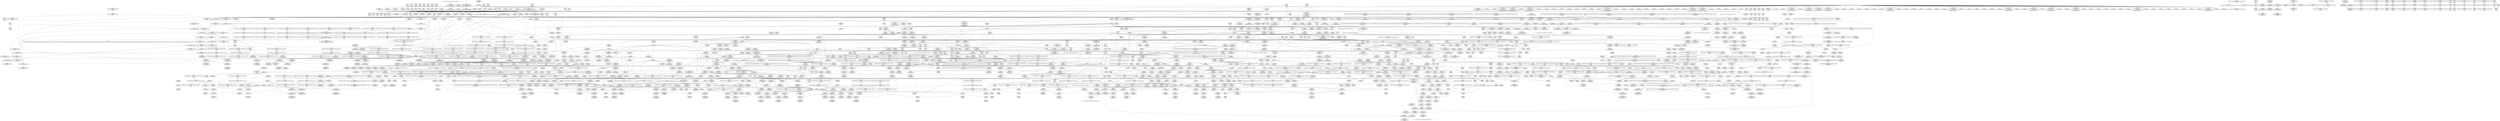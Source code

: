 digraph {
	CE0x55e79b0 [shape=record,shape=Mrecord,label="{CE0x55e79b0|selinux_sem_semctl:sw.bb2}"]
	CE0x570df20 [shape=record,shape=Mrecord,label="{CE0x570df20|rcu_read_unlock:tmp5|include/linux/rcupdate.h,933|*SummSource*}"]
	CE0x5662670 [shape=record,shape=Mrecord,label="{CE0x5662670|i64*_getelementptr_inbounds_(_25_x_i64_,_25_x_i64_*___llvm_gcov_ctr320,_i64_0,_i64_24)|*Constant*|*SummSink*}"]
	CE0x569c090 [shape=record,shape=Mrecord,label="{CE0x569c090|rcu_read_lock:call3|include/linux/rcupdate.h,882}"]
	CE0x5671c40 [shape=record,shape=Mrecord,label="{CE0x5671c40|current_sid:tmp12|security/selinux/hooks.c,218}"]
	CE0x576a110 [shape=record,shape=Mrecord,label="{CE0x576a110|__preempt_count_sub:tmp4|./arch/x86/include/asm/preempt.h,77|*SummSink*}"]
	CE0x56a4b70 [shape=record,shape=Mrecord,label="{CE0x56a4b70|i64*_getelementptr_inbounds_(_2_x_i64_,_2_x_i64_*___llvm_gcov_ctr98,_i64_0,_i64_1)|*Constant*}"]
	CE0x5645b00 [shape=record,shape=Mrecord,label="{CE0x5645b00|80:_i32,_112:_i8*,_:_CRE_22,23_}"]
	CE0x5612f50 [shape=record,shape=Mrecord,label="{CE0x5612f50|GLOBAL:get_current|*Constant*|*SummSink*}"]
	CE0x5603590 [shape=record,shape=Mrecord,label="{CE0x5603590|i8_1|*Constant*|*SummSource*}"]
	CE0x561dc70 [shape=record,shape=Mrecord,label="{CE0x561dc70|_call_void___llvm_gcov_indirect_counter_increment(i32*___llvm_gcov_global_state_pred322,_i64**_getelementptr_inbounds_(_8_x_i64*_,_8_x_i64*_*___llvm_gcda_edge_table321,_i64_0,_i64_4)),_!dbg_!27723|security/selinux/hooks.c,5450|*SummSink*}"]
	CE0x5725fd0 [shape=record,shape=Mrecord,label="{CE0x5725fd0|rcu_lock_release:tmp3|*SummSource*}"]
	CE0x5723870 [shape=record,shape=Mrecord,label="{CE0x5723870|i64*_getelementptr_inbounds_(_4_x_i64_,_4_x_i64_*___llvm_gcov_ctr130,_i64_0,_i64_3)|*Constant*|*SummSource*}"]
	CE0x56a71d0 [shape=record,shape=Mrecord,label="{CE0x56a71d0|GLOBAL:__preempt_count_add|*Constant*|*SummSink*}"]
	CE0x5643910 [shape=record,shape=Mrecord,label="{CE0x5643910|task_sid:if.end|*SummSink*}"]
	CE0x5643bf0 [shape=record,shape=Mrecord,label="{CE0x5643bf0|task_sid:do.end|*SummSink*}"]
	CE0x5747f50 [shape=record,shape=Mrecord,label="{CE0x5747f50|i64*_getelementptr_inbounds_(_4_x_i64_,_4_x_i64_*___llvm_gcov_ctr129,_i64_0,_i64_0)|*Constant*}"]
	CE0x570f2d0 [shape=record,shape=Mrecord,label="{CE0x570f2d0|rcu_read_unlock:tmp8|include/linux/rcupdate.h,933|*SummSink*}"]
	CE0x569c690 [shape=record,shape=Mrecord,label="{CE0x569c690|i64_6|*Constant*}"]
	CE0x5680250 [shape=record,shape=Mrecord,label="{CE0x5680250|i64_5|*Constant*|*SummSink*}"]
	CE0x5687480 [shape=record,shape=Mrecord,label="{CE0x5687480|task_sid:land.lhs.true|*SummSource*}"]
	CE0x5603450 [shape=record,shape=Mrecord,label="{CE0x5603450|task_sid:tmp19|security/selinux/hooks.c,208|*SummSource*}"]
	CE0x561bf60 [shape=record,shape=Mrecord,label="{CE0x561bf60|task_has_system:tmp1|*SummSource*}"]
	CE0x573dcd0 [shape=record,shape=Mrecord,label="{CE0x573dcd0|__preempt_count_add:tmp|*SummSource*}"]
	CE0x571bc60 [shape=record,shape=Mrecord,label="{CE0x571bc60|void_(i32*,_i32,_i32*)*_asm_addl_$1,_%gs:$0_,_*m,ri,*m,_dirflag_,_fpsr_,_flags_}"]
	CE0x5602130 [shape=record,shape=Mrecord,label="{CE0x5602130|80:_i32,_112:_i8*,_:_CRE_16,17_}"]
	CE0x5689480 [shape=record,shape=Mrecord,label="{CE0x5689480|task_sid:tmp9|security/selinux/hooks.c,208|*SummSource*}"]
	CE0x5744770 [shape=record,shape=Mrecord,label="{CE0x5744770|rcu_lock_acquire:tmp3|*SummSink*}"]
	CE0x561d6c0 [shape=record,shape=Mrecord,label="{CE0x561d6c0|selinux_sem_semctl:tmp7|security/selinux/hooks.c,5446|*SummSource*}"]
	CE0x570dbe0 [shape=record,shape=Mrecord,label="{CE0x570dbe0|GLOBAL:__llvm_gcov_ctr132|Global_var:__llvm_gcov_ctr132|*SummSource*}"]
	CE0x566b0f0 [shape=record,shape=Mrecord,label="{CE0x566b0f0|current_sid:tmp24|security/selinux/hooks.c,220}"]
	CE0x56908d0 [shape=record,shape=Mrecord,label="{CE0x56908d0|ipc_has_perm:tmp7|security/selinux/hooks.c,5136}"]
	CE0x5705570 [shape=record,shape=Mrecord,label="{CE0x5705570|_call_void_mcount()_#3}"]
	CE0x563cea0 [shape=record,shape=Mrecord,label="{CE0x563cea0|task_sid:tmp15|security/selinux/hooks.c,208|*SummSink*}"]
	CE0x56a3570 [shape=record,shape=Mrecord,label="{CE0x56a3570|i32_883|*Constant*}"]
	CE0x5636960 [shape=record,shape=Mrecord,label="{CE0x5636960|i64*_getelementptr_inbounds_(_25_x_i64_,_25_x_i64_*___llvm_gcov_ctr320,_i64_0,_i64_21)|*Constant*|*SummSource*}"]
	CE0x56a4370 [shape=record,shape=Mrecord,label="{CE0x56a4370|rcu_read_unlock:bb}"]
	CE0x56355a0 [shape=record,shape=Mrecord,label="{CE0x56355a0|i64*_getelementptr_inbounds_(_13_x_i64_,_13_x_i64_*___llvm_gcov_ctr126,_i64_0,_i64_9)|*Constant*}"]
	CE0x5617d20 [shape=record,shape=Mrecord,label="{CE0x5617d20|get_current:tmp4|./arch/x86/include/asm/current.h,14|*SummSource*}"]
	CE0x566e790 [shape=record,shape=Mrecord,label="{CE0x566e790|rcu_read_lock:do.end}"]
	CE0x5717150 [shape=record,shape=Mrecord,label="{CE0x5717150|rcu_lock_release:map|Function::rcu_lock_release&Arg::map::|*SummSink*}"]
	CE0x5747500 [shape=record,shape=Mrecord,label="{CE0x5747500|i64*_getelementptr_inbounds_(_4_x_i64_,_4_x_i64_*___llvm_gcov_ctr129,_i64_0,_i64_2)|*Constant*|*SummSource*}"]
	CE0x5678080 [shape=record,shape=Mrecord,label="{CE0x5678080|avc_has_perm:tsid|Function::avc_has_perm&Arg::tsid::}"]
	CE0x5695e60 [shape=record,shape=Mrecord,label="{CE0x5695e60|i32_0|*Constant*}"]
	CE0x5634310 [shape=record,shape=Mrecord,label="{CE0x5634310|rcu_read_unlock:tmp12|include/linux/rcupdate.h,933}"]
	CE0x5639df0 [shape=record,shape=Mrecord,label="{CE0x5639df0|i32_4|*Constant*|*SummSource*}"]
	CE0x560efa0 [shape=record,shape=Mrecord,label="{CE0x560efa0|GLOBAL:__llvm_gcov_global_state_pred322|Global_var:__llvm_gcov_global_state_pred322|*SummSource*}"]
	CE0x5671b10 [shape=record,shape=Mrecord,label="{CE0x5671b10|current_sid:tmp11|security/selinux/hooks.c,218|*SummSink*}"]
	CE0x56b3380 [shape=record,shape=Mrecord,label="{CE0x56b3380|current_sid:if.then|*SummSource*}"]
	CE0x56765c0 [shape=record,shape=Mrecord,label="{CE0x56765c0|ipc_has_perm:sclass|security/selinux/hooks.c,5136|*SummSink*}"]
	CE0x570eb40 [shape=record,shape=Mrecord,label="{CE0x570eb40|rcu_read_unlock:tmp6|include/linux/rcupdate.h,933}"]
	CE0x5672570 [shape=record,shape=Mrecord,label="{CE0x5672570|GLOBAL:task_sid.__warned|Global_var:task_sid.__warned|*SummSource*}"]
	CE0x5672600 [shape=record,shape=Mrecord,label="{CE0x5672600|GLOBAL:task_sid.__warned|Global_var:task_sid.__warned|*SummSink*}"]
	CE0x5670950 [shape=record,shape=Mrecord,label="{CE0x5670950|cred_sid:tmp2}"]
	CE0x571c540 [shape=record,shape=Mrecord,label="{CE0x571c540|COLLAPSED:_GCMRE___llvm_gcov_ctr130_internal_global_4_x_i64_zeroinitializer:_elem_0:default:}"]
	"CONST[source:2(external),value:2(dynamic)][purpose:{subject}][SrcIdx:25]"
	CE0x57362b0 [shape=record,shape=Mrecord,label="{CE0x57362b0|rcu_lock_acquire:__here}"]
	CE0x55e1170 [shape=record,shape=Mrecord,label="{CE0x55e1170|_call_void___llvm_gcov_indirect_counter_increment(i32*___llvm_gcov_global_state_pred322,_i64**_getelementptr_inbounds_(_8_x_i64*_,_8_x_i64*_*___llvm_gcda_edge_table321,_i64_0,_i64_7)),_!dbg_!27729|security/selinux/hooks.c,5460|*SummSource*}"]
	CE0x56c45f0 [shape=record,shape=Mrecord,label="{CE0x56c45f0|current_sid:call4|security/selinux/hooks.c,218|*SummSource*}"]
	CE0x561bfd0 [shape=record,shape=Mrecord,label="{CE0x561bfd0|task_has_system:tmp1|*SummSink*}"]
	CE0x5681170 [shape=record,shape=Mrecord,label="{CE0x5681170|i64*_getelementptr_inbounds_(_11_x_i64_,_11_x_i64_*___llvm_gcov_ctr127,_i64_0,_i64_1)|*Constant*|*SummSource*}"]
	CE0x566bd20 [shape=record,shape=Mrecord,label="{CE0x566bd20|_ret_void,_!dbg_!27717|include/linux/rcupdate.h,240}"]
	CE0x567d1e0 [shape=record,shape=Mrecord,label="{CE0x567d1e0|rcu_lock_acquire:tmp1|*SummSink*}"]
	CE0x561d320 [shape=record,shape=Mrecord,label="{CE0x561d320|selinux_sem_semctl:tmp7|security/selinux/hooks.c,5446}"]
	CE0x5739780 [shape=record,shape=Mrecord,label="{CE0x5739780|__preempt_count_add:bb|*SummSource*}"]
	CE0x568bcb0 [shape=record,shape=Mrecord,label="{CE0x568bcb0|ipc_has_perm:tmp1}"]
	CE0x5669240 [shape=record,shape=Mrecord,label="{CE0x5669240|current_sid:tmp22|security/selinux/hooks.c,218}"]
	CE0x5602940 [shape=record,shape=Mrecord,label="{CE0x5602940|i64*_getelementptr_inbounds_(_13_x_i64_,_13_x_i64_*___llvm_gcov_ctr126,_i64_0,_i64_8)|*Constant*|*SummSink*}"]
	CE0x56465b0 [shape=record,shape=Mrecord,label="{CE0x56465b0|80:_i32,_112:_i8*,_:_CRE_31,32_}"]
	CE0x56785c0 [shape=record,shape=Mrecord,label="{CE0x56785c0|i16_3|*Constant*|*SummSource*}"]
	CE0x565e7d0 [shape=record,shape=Mrecord,label="{CE0x565e7d0|80:_i32,_112:_i8*,_:_CRE_66,67_}"]
	CE0x5670fc0 [shape=record,shape=Mrecord,label="{CE0x5670fc0|i64_3|*Constant*}"]
	CE0x56aabb0 [shape=record,shape=Mrecord,label="{CE0x56aabb0|rcu_lock_release:tmp7}"]
	CE0x5706320 [shape=record,shape=Mrecord,label="{CE0x5706320|__rcu_read_lock:tmp7|include/linux/rcupdate.h,240|*SummSource*}"]
	CE0x56194e0 [shape=record,shape=Mrecord,label="{CE0x56194e0|i64*_getelementptr_inbounds_(_2_x_i64_,_2_x_i64_*___llvm_gcov_ctr98,_i64_0,_i64_0)|*Constant*|*SummSource*}"]
	CE0x5673880 [shape=record,shape=Mrecord,label="{CE0x5673880|i64*_getelementptr_inbounds_(_2_x_i64_,_2_x_i64_*___llvm_gcov_ctr294,_i64_0,_i64_0)|*Constant*}"]
	CE0x5641480 [shape=record,shape=Mrecord,label="{CE0x5641480|get_current:tmp3}"]
	CE0x5685ac0 [shape=record,shape=Mrecord,label="{CE0x5685ac0|_call_void_mcount()_#3|*SummSource*}"]
	CE0x563e6f0 [shape=record,shape=Mrecord,label="{CE0x563e6f0|cred_sid:tmp3|*SummSource*}"]
	CE0x5722610 [shape=record,shape=Mrecord,label="{CE0x5722610|__preempt_count_add:entry|*SummSink*}"]
	CE0x5617ac0 [shape=record,shape=Mrecord,label="{CE0x5617ac0|__llvm_gcov_indirect_counter_increment:tmp|*SummSource*}"]
	CE0x5718be0 [shape=record,shape=Mrecord,label="{CE0x5718be0|i64*_getelementptr_inbounds_(_2_x_i64_,_2_x_i64_*___llvm_gcov_ctr98,_i64_0,_i64_0)|*Constant*}"]
	CE0x5636b00 [shape=record,shape=Mrecord,label="{CE0x5636b00|selinux_sem_semctl:tmp14|security/selinux/hooks.c,5460|*SummSource*}"]
	CE0x55e0c30 [shape=record,shape=Mrecord,label="{CE0x55e0c30|selinux_sem_semctl:tmp13|security/selinux/hooks.c,5456|*SummSource*}"]
	CE0x7399ab0 [shape=record,shape=Mrecord,label="{CE0x7399ab0|i32_1|*Constant*|*SummSource*}"]
	CE0x5613dc0 [shape=record,shape=Mrecord,label="{CE0x5613dc0|_ret_%struct.task_struct*_%tmp4,_!dbg_!27714|./arch/x86/include/asm/current.h,14|*SummSink*}"]
	CE0x571b7e0 [shape=record,shape=Mrecord,label="{CE0x571b7e0|rcu_lock_release:bb|*SummSource*}"]
	CE0x56778a0 [shape=record,shape=Mrecord,label="{CE0x56778a0|i64*_getelementptr_inbounds_(_2_x_i64_,_2_x_i64_*___llvm_gcov_ctr159,_i64_0,_i64_0)|*Constant*|*SummSink*}"]
	CE0x56344b0 [shape=record,shape=Mrecord,label="{CE0x56344b0|GLOBAL:lockdep_rcu_suspicious|*Constant*|*SummSource*}"]
	CE0x56b9940 [shape=record,shape=Mrecord,label="{CE0x56b9940|cred_sid:tmp|*SummSink*}"]
	CE0x571b130 [shape=record,shape=Mrecord,label="{CE0x571b130|COLLAPSED:_GCMRE___llvm_gcov_ctr133_internal_global_4_x_i64_zeroinitializer:_elem_0:default:}"]
	CE0x5734430 [shape=record,shape=Mrecord,label="{CE0x5734430|__preempt_count_sub:do.body|*SummSource*}"]
	CE0x563e170 [shape=record,shape=Mrecord,label="{CE0x563e170|current_sid:tmp1}"]
	CE0x566f670 [shape=record,shape=Mrecord,label="{CE0x566f670|task_sid:tobool|security/selinux/hooks.c,208}"]
	CE0x5668000 [shape=record,shape=Mrecord,label="{CE0x5668000|current_sid:cred|security/selinux/hooks.c,218|*SummSource*}"]
	CE0x56830b0 [shape=record,shape=Mrecord,label="{CE0x56830b0|current_sid:tmp|*SummSource*}"]
	CE0x56440e0 [shape=record,shape=Mrecord,label="{CE0x56440e0|selinux_sem_semctl:tmp18|security/selinux/hooks.c,5466|*SummSink*}"]
	CE0x56399f0 [shape=record,shape=Mrecord,label="{CE0x56399f0|i32_32|*Constant*}"]
	CE0x568dbb0 [shape=record,shape=Mrecord,label="{CE0x568dbb0|ipc_has_perm:type|security/selinux/hooks.c,5133}"]
	CE0x56bb080 [shape=record,shape=Mrecord,label="{CE0x56bb080|rcu_read_lock:tmp|*SummSource*}"]
	CE0x55fb3e0 [shape=record,shape=Mrecord,label="{CE0x55fb3e0|selinux_sem_semctl:sw.bb2|*SummSink*}"]
	CE0x56bb770 [shape=record,shape=Mrecord,label="{CE0x56bb770|i64*_getelementptr_inbounds_(_11_x_i64_,_11_x_i64_*___llvm_gcov_ctr125,_i64_0,_i64_6)|*Constant*}"]
	CE0x56b85b0 [shape=record,shape=Mrecord,label="{CE0x56b85b0|cred_sid:tmp1|*SummSource*}"]
	CE0x560c7a0 [shape=record,shape=Mrecord,label="{CE0x560c7a0|i32_11|*Constant*}"]
	CE0x56b7690 [shape=record,shape=Mrecord,label="{CE0x56b7690|i64*_getelementptr_inbounds_(_11_x_i64_,_11_x_i64_*___llvm_gcov_ctr132,_i64_0,_i64_1)|*Constant*|*SummSource*}"]
	CE0x56aeb70 [shape=record,shape=Mrecord,label="{CE0x56aeb70|i64*_getelementptr_inbounds_(_4_x_i64_,_4_x_i64_*___llvm_gcov_ctr128,_i64_0,_i64_2)|*Constant*}"]
	CE0x55f6900 [shape=record,shape=Mrecord,label="{CE0x55f6900|80:_i32,_112:_i8*,_:_CRE_2,3_}"]
	CE0x56244b0 [shape=record,shape=Mrecord,label="{CE0x56244b0|selinux_sem_semctl:cmd|Function::selinux_sem_semctl&Arg::cmd::|*SummSink*}"]
	CE0x56930b0 [shape=record,shape=Mrecord,label="{CE0x56930b0|current_sid:tmp7|security/selinux/hooks.c,218|*SummSink*}"]
	CE0x573fbc0 [shape=record,shape=Mrecord,label="{CE0x573fbc0|i64*_getelementptr_inbounds_(_4_x_i64_,_4_x_i64_*___llvm_gcov_ctr129,_i64_0,_i64_1)|*Constant*|*SummSource*}"]
	"CONST[source:1(input),value:2(dynamic)][purpose:{operation}][SrcIdx:23]"
	CE0x5641780 [shape=record,shape=Mrecord,label="{CE0x5641780|__rcu_read_lock:tmp1}"]
	CE0x5731340 [shape=record,shape=Mrecord,label="{CE0x5731340|__preempt_count_add:tmp3|*SummSink*}"]
	CE0x5617230 [shape=record,shape=Mrecord,label="{CE0x5617230|i64*_null|*Constant*}"]
	CE0x56a93b0 [shape=record,shape=Mrecord,label="{CE0x56a93b0|__preempt_count_sub:entry|*SummSource*}"]
	CE0x5638d60 [shape=record,shape=Mrecord,label="{CE0x5638d60|i64*_getelementptr_inbounds_(_25_x_i64_,_25_x_i64_*___llvm_gcov_ctr320,_i64_0,_i64_22)|*Constant*|*SummSink*}"]
	CE0x56a00b0 [shape=record,shape=Mrecord,label="{CE0x56a00b0|i64*_getelementptr_inbounds_(_11_x_i64_,_11_x_i64_*___llvm_gcov_ctr127,_i64_0,_i64_9)|*Constant*}"]
	"CONST[source:0(mediator),value:2(dynamic)][purpose:{operation}][SrcIdx:24]"
	CE0x5724d50 [shape=record,shape=Mrecord,label="{CE0x5724d50|__rcu_read_lock:tmp2|*SummSink*}"]
	CE0x55faf10 [shape=record,shape=Mrecord,label="{CE0x55faf10|__llvm_gcov_indirect_counter_increment:entry|*SummSource*}"]
	CE0x5642240 [shape=record,shape=Mrecord,label="{CE0x5642240|GLOBAL:rcu_read_lock|*Constant*}"]
	CE0x5621510 [shape=record,shape=Mrecord,label="{CE0x5621510|GLOBAL:current_task|Global_var:current_task|*SummSource*}"]
	CE0x56b1080 [shape=record,shape=Mrecord,label="{CE0x56b1080|GLOBAL:cred_sid|*Constant*|*SummSource*}"]
	CE0x566cd60 [shape=record,shape=Mrecord,label="{CE0x566cd60|_call_void_rcu_lock_acquire(%struct.lockdep_map*_rcu_lock_map)_#10,_!dbg_!27711|include/linux/rcupdate.h,881|*SummSink*}"]
	CE0x56232e0 [shape=record,shape=Mrecord,label="{CE0x56232e0|__llvm_gcov_indirect_counter_increment:tmp2|*SummSource*}"]
	CE0x5692530 [shape=record,shape=Mrecord,label="{CE0x5692530|_call_void_mcount()_#3|*SummSink*}"]
	CE0x5680390 [shape=record,shape=Mrecord,label="{CE0x5680390|task_sid:tmp11|security/selinux/hooks.c,208}"]
	CE0x561c710 [shape=record,shape=Mrecord,label="{CE0x561c710|%struct.task_struct*_(%struct.task_struct**)*_asm_movq_%gs:$_1:P_,$0_,_r,im,_dirflag_,_fpsr_,_flags_|*SummSource*}"]
	CE0x563aba0 [shape=record,shape=Mrecord,label="{CE0x563aba0|avc_has_perm:requested|Function::avc_has_perm&Arg::requested::|*SummSink*}"]
	CE0x573caa0 [shape=record,shape=Mrecord,label="{CE0x573caa0|__rcu_read_unlock:tmp6|include/linux/rcupdate.h,245|*SummSource*}"]
	CE0x561ada0 [shape=record,shape=Mrecord,label="{CE0x561ada0|GLOBAL:lockdep_rcu_suspicious|*Constant*}"]
	CE0x56b03b0 [shape=record,shape=Mrecord,label="{CE0x56b03b0|task_sid:tmp26|security/selinux/hooks.c,208|*SummSink*}"]
	CE0x5731100 [shape=record,shape=Mrecord,label="{CE0x5731100|_call_void___preempt_count_sub(i32_1)_#10,_!dbg_!27715|include/linux/rcupdate.h,244|*SummSource*}"]
	CE0x5616fe0 [shape=record,shape=Mrecord,label="{CE0x5616fe0|0:_i64*,_array:_GCR___llvm_gcda_edge_table321_internal_unnamed_addr_constant_8_x_i64*_i64*_getelementptr_inbounds_(_25_x_i64_,_25_x_i64_*___llvm_gcov_ctr320,_i64_0,_i64_1),_i64*_getelementptr_inbounds_(_25_x_i64_,_25_x_i64_*___llvm_gcov_ctr320,_i64_0,_i64_3),_i64*_getelementptr_inbounds_(_25_x_i64_,_25_x_i64_*___llvm_gcov_ctr320,_i64_0,_i64_6),_i64*_getelementptr_inbounds_(_25_x_i64_,_25_x_i64_*___llvm_gcov_ctr320,_i64_0,_i64_8),_i64*_getelementptr_inbounds_(_25_x_i64_,_25_x_i64_*___llvm_gcov_ctr320,_i64_0,_i64_10),_i64*_getelementptr_inbounds_(_25_x_i64_,_25_x_i64_*___llvm_gcov_ctr320,_i64_0,_i64_11),_i64*_getelementptr_inbounds_(_25_x_i64_,_25_x_i64_*___llvm_gcov_ctr320,_i64_0,_i64_12),_i64*_getelementptr_inbounds_(_25_x_i64_,_25_x_i64_*___llvm_gcov_ctr320,_i64_0,_i64_14)_:_elem_0::}"]
	CE0x56071e0 [shape=record,shape=Mrecord,label="{CE0x56071e0|task_has_system:bb}"]
	CE0x56f5080 [shape=record,shape=Mrecord,label="{CE0x56f5080|rcu_read_lock:tmp22|include/linux/rcupdate.h,884}"]
	CE0x5671270 [shape=record,shape=Mrecord,label="{CE0x5671270|_call_void_mcount()_#3|*SummSink*}"]
	CE0x56be100 [shape=record,shape=Mrecord,label="{CE0x56be100|current_sid:tmp18|security/selinux/hooks.c,218|*SummSink*}"]
	CE0x56430f0 [shape=record,shape=Mrecord,label="{CE0x56430f0|i64*_getelementptr_inbounds_(_13_x_i64_,_13_x_i64_*___llvm_gcov_ctr126,_i64_0,_i64_1)|*Constant*}"]
	CE0x563fc40 [shape=record,shape=Mrecord,label="{CE0x563fc40|_call_void___rcu_read_lock()_#10,_!dbg_!27710|include/linux/rcupdate.h,879}"]
	CE0x5708030 [shape=record,shape=Mrecord,label="{CE0x5708030|i64*_getelementptr_inbounds_(_4_x_i64_,_4_x_i64_*___llvm_gcov_ctr128,_i64_0,_i64_3)|*Constant*|*SummSink*}"]
	CE0x55eb390 [shape=record,shape=Mrecord,label="{CE0x55eb390|selinux_sem_semctl:sw.bb5}"]
	CE0x563d7c0 [shape=record,shape=Mrecord,label="{CE0x563d7c0|GLOBAL:__rcu_read_lock|*Constant*|*SummSource*}"]
	CE0x56b4910 [shape=record,shape=Mrecord,label="{CE0x56b4910|rcu_read_unlock:tmp13|include/linux/rcupdate.h,933|*SummSink*}"]
	CE0x5734620 [shape=record,shape=Mrecord,label="{CE0x5734620|__preempt_count_sub:do.body|*SummSink*}"]
	CE0x5685610 [shape=record,shape=Mrecord,label="{CE0x5685610|GLOBAL:__llvm_gcov_ctr126|Global_var:__llvm_gcov_ctr126|*SummSource*}"]
	CE0x56a0fa0 [shape=record,shape=Mrecord,label="{CE0x56a0fa0|rcu_read_lock:tmp21|include/linux/rcupdate.h,884}"]
	CE0x5675860 [shape=record,shape=Mrecord,label="{CE0x5675860|task_sid:if.then}"]
	CE0x55fa4e0 [shape=record,shape=Mrecord,label="{CE0x55fa4e0|selinux_sem_semctl:tmp3|security/selinux/hooks.c,5438}"]
	CE0x56b96e0 [shape=record,shape=Mrecord,label="{CE0x56b96e0|current_sid:land.lhs.true}"]
	CE0x56b9240 [shape=record,shape=Mrecord,label="{CE0x56b9240|i64*_getelementptr_inbounds_(_2_x_i64_,_2_x_i64_*___llvm_gcov_ctr131,_i64_0,_i64_1)|*Constant*|*SummSource*}"]
	CE0x5746f40 [shape=record,shape=Mrecord,label="{CE0x5746f40|i64*_getelementptr_inbounds_(_4_x_i64_,_4_x_i64_*___llvm_gcov_ctr135,_i64_0,_i64_2)|*Constant*}"]
	CE0x5744270 [shape=record,shape=Mrecord,label="{CE0x5744270|__preempt_count_sub:sub|./arch/x86/include/asm/preempt.h,77}"]
	CE0x5638c30 [shape=record,shape=Mrecord,label="{CE0x5638c30|i64*_getelementptr_inbounds_(_25_x_i64_,_25_x_i64_*___llvm_gcov_ctr320,_i64_0,_i64_22)|*Constant*|*SummSource*}"]
	CE0x56a0280 [shape=record,shape=Mrecord,label="{CE0x56a0280|i64*_getelementptr_inbounds_(_11_x_i64_,_11_x_i64_*___llvm_gcov_ctr127,_i64_0,_i64_9)|*Constant*|*SummSink*}"]
	CE0x56202c0 [shape=record,shape=Mrecord,label="{CE0x56202c0|_ret_i32_%retval.0,_!dbg_!27728|security/selinux/avc.c,775|*SummSource*}"]
	CE0x55f45a0 [shape=record,shape=Mrecord,label="{CE0x55f45a0|selinux_sem_semctl:call1|security/selinux/hooks.c,5438}"]
	CE0x57179e0 [shape=record,shape=Mrecord,label="{CE0x57179e0|_call_void___rcu_read_unlock()_#10,_!dbg_!27734|include/linux/rcupdate.h,937|*SummSink*}"]
	CE0x55f3670 [shape=record,shape=Mrecord,label="{CE0x55f3670|selinux_sem_semctl:sw.default}"]
	CE0x5673150 [shape=record,shape=Mrecord,label="{CE0x5673150|ipc_has_perm:ad|security/selinux/hooks.c, 5128|*SummSink*}"]
	CE0x5661180 [shape=record,shape=Mrecord,label="{CE0x5661180|80:_i32,_112:_i8*,_:_CRE_188,192_|*MultipleSource*|security/selinux/hooks.c,5466|Function::selinux_sem_semctl&Arg::sma::}"]
	CE0x56b01d0 [shape=record,shape=Mrecord,label="{CE0x56b01d0|i64*_getelementptr_inbounds_(_13_x_i64_,_13_x_i64_*___llvm_gcov_ctr126,_i64_0,_i64_12)|*Constant*|*SummSource*}"]
	CE0x569c3a0 [shape=record,shape=Mrecord,label="{CE0x569c3a0|rcu_read_lock:call3|include/linux/rcupdate.h,882|*SummSource*}"]
	CE0x561ab50 [shape=record,shape=Mrecord,label="{CE0x561ab50|i8*_getelementptr_inbounds_(_25_x_i8_,_25_x_i8_*_.str3,_i32_0,_i32_0)|*Constant*}"]
	CE0x568f6a0 [shape=record,shape=Mrecord,label="{CE0x568f6a0|ipc_has_perm:u|security/selinux/hooks.c,5134|*SummSource*}"]
	CE0x566c690 [shape=record,shape=Mrecord,label="{CE0x566c690|rcu_read_lock:land.lhs.true2|*SummSource*}"]
	CE0x573b280 [shape=record,shape=Mrecord,label="{CE0x573b280|GLOBAL:__preempt_count|Global_var:__preempt_count|*SummSink*}"]
	CE0x56986d0 [shape=record,shape=Mrecord,label="{CE0x56986d0|GLOBAL:rcu_lock_map|Global_var:rcu_lock_map|*SummSource*}"]
	CE0x56ab860 [shape=record,shape=Mrecord,label="{CE0x56ab860|i64*_getelementptr_inbounds_(_4_x_i64_,_4_x_i64_*___llvm_gcov_ctr129,_i64_0,_i64_1)|*Constant*}"]
	CE0x568c440 [shape=record,shape=Mrecord,label="{CE0x568c440|task_sid:tmp4|*LoadInst*|security/selinux/hooks.c,208|*SummSink*}"]
	CE0x5720270 [shape=record,shape=Mrecord,label="{CE0x5720270|__preempt_count_sub:tmp6|./arch/x86/include/asm/preempt.h,78|*SummSink*}"]
	CE0x56aa3e0 [shape=record,shape=Mrecord,label="{CE0x56aa3e0|i64_ptrtoint_(i8*_blockaddress(_rcu_lock_release,_%__here)_to_i64)|*Constant*|*SummSink*}"]
	CE0x5749d40 [shape=record,shape=Mrecord,label="{CE0x5749d40|__preempt_count_sub:do.body}"]
	CE0x5760240 [shape=record,shape=Mrecord,label="{CE0x5760240|__preempt_count_add:tmp1|*SummSink*}"]
	CE0x570a770 [shape=record,shape=Mrecord,label="{CE0x570a770|rcu_lock_acquire:indirectgoto}"]
	CE0x5603cb0 [shape=record,shape=Mrecord,label="{CE0x5603cb0|__llvm_gcov_indirect_counter_increment:counter|*SummSource*}"]
	CE0x5644670 [shape=record,shape=Mrecord,label="{CE0x5644670|selinux_sem_semctl:tmp19|security/selinux/hooks.c,5466|*SummSource*}"]
	CE0x56bce00 [shape=record,shape=Mrecord,label="{CE0x56bce00|i8*_getelementptr_inbounds_(_45_x_i8_,_45_x_i8_*_.str12,_i32_0,_i32_0)|*Constant*}"]
	CE0x5646350 [shape=record,shape=Mrecord,label="{CE0x5646350|80:_i32,_112:_i8*,_:_CRE_29,30_}"]
	CE0x5718600 [shape=record,shape=Mrecord,label="{CE0x5718600|_ret_void,_!dbg_!27717|include/linux/rcupdate.h,245}"]
	CE0x5664ac0 [shape=record,shape=Mrecord,label="{CE0x5664ac0|__llvm_gcov_indirect_counter_increment:exit}"]
	CE0x571cd90 [shape=record,shape=Mrecord,label="{CE0x571cd90|i64*_getelementptr_inbounds_(_4_x_i64_,_4_x_i64_*___llvm_gcov_ctr134,_i64_0,_i64_0)|*Constant*|*SummSink*}"]
	CE0x55e6980 [shape=record,shape=Mrecord,label="{CE0x55e6980|i64**_getelementptr_inbounds_(_8_x_i64*_,_8_x_i64*_*___llvm_gcda_edge_table321,_i64_0,_i64_1)|*Constant*|*SummSink*}"]
	CE0x5644000 [shape=record,shape=Mrecord,label="{CE0x5644000|i64*_getelementptr_inbounds_(_25_x_i64_,_25_x_i64_*___llvm_gcov_ctr320,_i64_0,_i64_23)|*Constant*|*SummSink*}"]
	CE0x55fb180 [shape=record,shape=Mrecord,label="{CE0x55fb180|__llvm_gcov_indirect_counter_increment:predecessor|Function::__llvm_gcov_indirect_counter_increment&Arg::predecessor::|*SummSource*}"]
	CE0x5698c10 [shape=record,shape=Mrecord,label="{CE0x5698c10|_ret_void,_!dbg_!27719|./arch/x86/include/asm/preempt.h,73|*SummSource*}"]
	CE0x56a18e0 [shape=record,shape=Mrecord,label="{CE0x56a18e0|rcu_read_lock:tmp18|include/linux/rcupdate.h,882}"]
	CE0x57182e0 [shape=record,shape=Mrecord,label="{CE0x57182e0|get_current:bb}"]
	CE0x5662f80 [shape=record,shape=Mrecord,label="{CE0x5662f80|GLOBAL:ipc_has_perm|*Constant*|*SummSink*}"]
	CE0x5690110 [shape=record,shape=Mrecord,label="{CE0x5690110|ipc_has_perm:sid1|security/selinux/hooks.c,5136|*SummSource*}"]
	CE0x56a5ba0 [shape=record,shape=Mrecord,label="{CE0x56a5ba0|rcu_read_unlock:tmp6|include/linux/rcupdate.h,933|*SummSink*}"]
	CE0x5711ff0 [shape=record,shape=Mrecord,label="{CE0x5711ff0|rcu_read_unlock:tmp21|include/linux/rcupdate.h,935}"]
	CE0x56786f0 [shape=record,shape=Mrecord,label="{CE0x56786f0|i16_3|*Constant*|*SummSink*}"]
	CE0x55fd840 [shape=record,shape=Mrecord,label="{CE0x55fd840|selinux_sem_semctl:tmp4|security/selinux/hooks.c,5442|*SummSink*}"]
	CE0x5644070 [shape=record,shape=Mrecord,label="{CE0x5644070|selinux_sem_semctl:tmp18|security/selinux/hooks.c,5466|*SummSource*}"]
	CE0x55fa370 [shape=record,shape=Mrecord,label="{CE0x55fa370|selinux_sem_semctl:tmp2|security/selinux/hooks.c,5438|*SummSource*}"]
	CE0x56a9b30 [shape=record,shape=Mrecord,label="{CE0x56a9b30|i64*_getelementptr_inbounds_(_4_x_i64_,_4_x_i64_*___llvm_gcov_ctr128,_i64_0,_i64_3)|*Constant*}"]
	CE0x571b300 [shape=record,shape=Mrecord,label="{CE0x571b300|i64*_getelementptr_inbounds_(_4_x_i64_,_4_x_i64_*___llvm_gcov_ctr130,_i64_0,_i64_0)|*Constant*|*SummSink*}"]
	CE0x560c8b0 [shape=record,shape=Mrecord,label="{CE0x560c8b0|i32_3|*Constant*}"]
	CE0x56bdf80 [shape=record,shape=Mrecord,label="{CE0x56bdf80|current_sid:tmp18|security/selinux/hooks.c,218|*SummSource*}"]
	CE0x5688a00 [shape=record,shape=Mrecord,label="{CE0x5688a00|GLOBAL:current_sid.__warned|Global_var:current_sid.__warned}"]
	CE0x56341a0 [shape=record,shape=Mrecord,label="{CE0x56341a0|rcu_read_unlock:tmp11|include/linux/rcupdate.h,933|*SummSink*}"]
	CE0x5623a00 [shape=record,shape=Mrecord,label="{CE0x5623a00|__llvm_gcov_indirect_counter_increment:bb|*SummSink*}"]
	CE0x56bea90 [shape=record,shape=Mrecord,label="{CE0x56bea90|i64*_getelementptr_inbounds_(_11_x_i64_,_11_x_i64_*___llvm_gcov_ctr125,_i64_0,_i64_10)|*Constant*|*SummSink*}"]
	CE0x56460f0 [shape=record,shape=Mrecord,label="{CE0x56460f0|80:_i32,_112:_i8*,_:_CRE_27,28_}"]
	CE0x5724100 [shape=record,shape=Mrecord,label="{CE0x5724100|rcu_lock_acquire:tmp7|*SummSink*}"]
	CE0x55fc0a0 [shape=record,shape=Mrecord,label="{CE0x55fc0a0|selinux_sem_semctl:sw.bb|*SummSource*}"]
	CE0x57220a0 [shape=record,shape=Mrecord,label="{CE0x57220a0|i64_ptrtoint_(i8*_blockaddress(_rcu_lock_release,_%__here)_to_i64)|*Constant*|*SummSource*}"]
	CE0x5723990 [shape=record,shape=Mrecord,label="{CE0x5723990|rcu_lock_acquire:tmp6}"]
	CE0x5682380 [shape=record,shape=Mrecord,label="{CE0x5682380|task_sid:bb|*SummSource*}"]
	CE0x566ed50 [shape=record,shape=Mrecord,label="{CE0x566ed50|GLOBAL:__llvm_gcov_ctr132|Global_var:__llvm_gcov_ctr132}"]
	CE0x55f0e70 [shape=record,shape=Mrecord,label="{CE0x55f0e70|_call_void___llvm_gcov_indirect_counter_increment(i32*___llvm_gcov_global_state_pred322,_i64**_getelementptr_inbounds_(_8_x_i64*_,_8_x_i64*_*___llvm_gcda_edge_table321,_i64_0,_i64_5)),_!dbg_!27725|security/selinux/hooks.c,5453}"]
	CE0x5605810 [shape=record,shape=Mrecord,label="{CE0x5605810|task_sid:call3|security/selinux/hooks.c,208}"]
	CE0x569dee0 [shape=record,shape=Mrecord,label="{CE0x569dee0|rcu_read_lock:tmp14|include/linux/rcupdate.h,882|*SummSource*}"]
	CE0x56bbbd0 [shape=record,shape=Mrecord,label="{CE0x56bbbd0|cred_sid:tmp}"]
	CE0x56be600 [shape=record,shape=Mrecord,label="{CE0x56be600|i64*_getelementptr_inbounds_(_11_x_i64_,_11_x_i64_*___llvm_gcov_ctr125,_i64_0,_i64_10)|*Constant*}"]
	CE0x5672bc0 [shape=record,shape=Mrecord,label="{CE0x5672bc0|i64_7|*Constant*|*SummSink*}"]
	CE0x56a1650 [shape=record,shape=Mrecord,label="{CE0x56a1650|rcu_read_lock:tmp17|include/linux/rcupdate.h,882|*SummSink*}"]
	CE0x571d680 [shape=record,shape=Mrecord,label="{CE0x571d680|__preempt_count_sub:val|Function::__preempt_count_sub&Arg::val::|*SummSink*}"]
	CE0x5624750 [shape=record,shape=Mrecord,label="{CE0x5624750|selinux_sem_semctl:cmd|Function::selinux_sem_semctl&Arg::cmd::|*SummSource*}"]
	CE0x5688e10 [shape=record,shape=Mrecord,label="{CE0x5688e10|rcu_read_lock:tmp3|*SummSink*}"]
	CE0x57576a0 [shape=record,shape=Mrecord,label="{CE0x57576a0|__rcu_read_unlock:tmp1|*SummSource*}"]
	CE0x56b8d40 [shape=record,shape=Mrecord,label="{CE0x56b8d40|current_sid:tmp13|security/selinux/hooks.c,218|*SummSource*}"]
	CE0x5707f50 [shape=record,shape=Mrecord,label="{CE0x5707f50|i64*_getelementptr_inbounds_(_11_x_i64_,_11_x_i64_*___llvm_gcov_ctr132,_i64_0,_i64_0)|*Constant*|*SummSink*}"]
	CE0x55f64f0 [shape=record,shape=Mrecord,label="{CE0x55f64f0|selinux_sem_semctl:sw.bb3}"]
	CE0x5711790 [shape=record,shape=Mrecord,label="{CE0x5711790|rcu_read_unlock:tmp19|include/linux/rcupdate.h,933}"]
	CE0x5721b00 [shape=record,shape=Mrecord,label="{CE0x5721b00|GLOBAL:lock_release|*Constant*|*SummSource*}"]
	CE0x5642150 [shape=record,shape=Mrecord,label="{CE0x5642150|_call_void_mcount()_#3|*SummSink*}"]
	CE0x56079a0 [shape=record,shape=Mrecord,label="{CE0x56079a0|_ret_void,_!dbg_!27735|include/linux/rcupdate.h,884}"]
	CE0x56a4e80 [shape=record,shape=Mrecord,label="{CE0x56a4e80|i64*_getelementptr_inbounds_(_11_x_i64_,_11_x_i64_*___llvm_gcov_ctr132,_i64_0,_i64_8)|*Constant*}"]
	CE0x571baa0 [shape=record,shape=Mrecord,label="{CE0x571baa0|_call_void_asm_addl_$1,_%gs:$0_,_*m,ri,*m,_dirflag_,_fpsr_,_flags_(i32*___preempt_count,_i32_%val,_i32*___preempt_count)_#3,_!dbg_!27714,_!srcloc_!27717|./arch/x86/include/asm/preempt.h,72|*SummSink*}"]
	CE0x5638a20 [shape=record,shape=Mrecord,label="{CE0x5638a20|selinux_sem_semctl:tmp16|security/selinux/hooks.c,5463}"]
	CE0x5611cf0 [shape=record,shape=Mrecord,label="{CE0x5611cf0|i8*_getelementptr_inbounds_(_25_x_i8_,_25_x_i8_*_.str3,_i32_0,_i32_0)|*Constant*|*SummSource*}"]
	CE0x5736f50 [shape=record,shape=Mrecord,label="{CE0x5736f50|__rcu_read_unlock:tmp6|include/linux/rcupdate.h,245|*SummSink*}"]
	CE0x5610c60 [shape=record,shape=Mrecord,label="{CE0x5610c60|selinux_sem_semctl:sem_perm|security/selinux/hooks.c,5466|*SummSink*}"]
	CE0x57408c0 [shape=record,shape=Mrecord,label="{CE0x57408c0|__preempt_count_sub:tmp7|./arch/x86/include/asm/preempt.h,78|*SummSink*}"]
	CE0x5639bd0 [shape=record,shape=Mrecord,label="{CE0x5639bd0|i32_32|*Constant*|*SummSink*}"]
	CE0x5688cb0 [shape=record,shape=Mrecord,label="{CE0x5688cb0|current_sid:tmp8|security/selinux/hooks.c,218}"]
	CE0x57198b0 [shape=record,shape=Mrecord,label="{CE0x57198b0|%struct.lockdep_map*_null|*Constant*|*SummSink*}"]
	CE0x5682130 [shape=record,shape=Mrecord,label="{CE0x5682130|task_sid:do.end6|*SummSink*}"]
	CE0x56beb00 [shape=record,shape=Mrecord,label="{CE0x56beb00|current_sid:tmp19|security/selinux/hooks.c,218|*SummSink*}"]
	CE0x56b7850 [shape=record,shape=Mrecord,label="{CE0x56b7850|i64*_getelementptr_inbounds_(_11_x_i64_,_11_x_i64_*___llvm_gcov_ctr132,_i64_0,_i64_1)|*Constant*|*SummSink*}"]
	CE0x5605090 [shape=record,shape=Mrecord,label="{CE0x5605090|ipc_has_perm:tmp3}"]
	CE0x5641e20 [shape=record,shape=Mrecord,label="{CE0x5641e20|_call_void_mcount()_#3|*SummSink*}"]
	CE0x6127840 [shape=record,shape=Mrecord,label="{CE0x6127840|get_current:tmp2|*SummSource*}"]
	CE0x5722200 [shape=record,shape=Mrecord,label="{CE0x5722200|i64*_getelementptr_inbounds_(_4_x_i64_,_4_x_i64_*___llvm_gcov_ctr133,_i64_0,_i64_3)|*Constant*}"]
	CE0x57186c0 [shape=record,shape=Mrecord,label="{CE0x57186c0|_ret_void,_!dbg_!27717|include/linux/rcupdate.h,245|*SummSource*}"]
	CE0x56b6640 [shape=record,shape=Mrecord,label="{CE0x56b6640|rcu_read_lock:tobool|include/linux/rcupdate.h,882}"]
	CE0x566e6c0 [shape=record,shape=Mrecord,label="{CE0x566e6c0|rcu_read_lock:do.body|*SummSink*}"]
	CE0x5718960 [shape=record,shape=Mrecord,label="{CE0x5718960|GLOBAL:rcu_lock_release|*Constant*}"]
	CE0x57154a0 [shape=record,shape=Mrecord,label="{CE0x57154a0|i8*_getelementptr_inbounds_(_44_x_i8_,_44_x_i8_*_.str47,_i32_0,_i32_0)|*Constant*|*SummSink*}"]
	CE0x5721f30 [shape=record,shape=Mrecord,label="{CE0x5721f30|i64_ptrtoint_(i8*_blockaddress(_rcu_lock_release,_%__here)_to_i64)|*Constant*}"]
	CE0x55fc860 [shape=record,shape=Mrecord,label="{CE0x55fc860|get_current:tmp|*SummSink*}"]
	CE0x5691a50 [shape=record,shape=Mrecord,label="{CE0x5691a50|GLOBAL:__llvm_gcov_ctr125|Global_var:__llvm_gcov_ctr125|*SummSource*}"]
	CE0x56bbde0 [shape=record,shape=Mrecord,label="{CE0x56bbde0|current_sid:tmp11|security/selinux/hooks.c,218}"]
	CE0x5670dc0 [shape=record,shape=Mrecord,label="{CE0x5670dc0|task_sid:tobool|security/selinux/hooks.c,208|*SummSource*}"]
	CE0x5716b50 [shape=record,shape=Mrecord,label="{CE0x5716b50|GLOBAL:rcu_lock_release|*Constant*|*SummSource*}"]
	CE0x569e5d0 [shape=record,shape=Mrecord,label="{CE0x569e5d0|rcu_read_lock:tmp15|include/linux/rcupdate.h,882|*SummSink*}"]
	CE0x56af5c0 [shape=record,shape=Mrecord,label="{CE0x56af5c0|task_sid:tmp25|security/selinux/hooks.c,208|*SummSource*}"]
	CE0x5615d10 [shape=record,shape=Mrecord,label="{CE0x5615d10|i64*_getelementptr_inbounds_(_25_x_i64_,_25_x_i64_*___llvm_gcov_ctr320,_i64_0,_i64_20)|*Constant*|*SummSource*}"]
	CE0x565dac0 [shape=record,shape=Mrecord,label="{CE0x565dac0|80:_i32,_112:_i8*,_:_CRE_55,56_}"]
	CE0x55f1010 [shape=record,shape=Mrecord,label="{CE0x55f1010|selinux_sem_semctl:tmp9|security/selinux/hooks.c,5450}"]
	CE0x5723cb0 [shape=record,shape=Mrecord,label="{CE0x5723cb0|rcu_lock_acquire:tmp6|*SummSink*}"]
	CE0x56b81e0 [shape=record,shape=Mrecord,label="{CE0x56b81e0|current_sid:land.lhs.true|*SummSource*}"]
	CE0x5663c20 [shape=record,shape=Mrecord,label="{CE0x5663c20|_ret_i32_%call2,_!dbg_!27728|security/selinux/hooks.c,5136|*SummSource*}"]
	CE0x55f8030 [shape=record,shape=Mrecord,label="{CE0x55f8030|i32_0|*Constant*|*SummSource*}"]
	CE0x57231d0 [shape=record,shape=Mrecord,label="{CE0x57231d0|_call_void_lock_acquire(%struct.lockdep_map*_%map,_i32_0,_i32_0,_i32_2,_i32_0,_%struct.lockdep_map*_null,_i64_ptrtoint_(i8*_blockaddress(_rcu_lock_acquire,_%__here)_to_i64))_#10,_!dbg_!27716|include/linux/rcupdate.h,418|*SummSource*}"]
	CE0x56bf1e0 [shape=record,shape=Mrecord,label="{CE0x56bf1e0|current_sid:tmp16|security/selinux/hooks.c,218}"]
	CE0x55f0660 [shape=record,shape=Mrecord,label="{CE0x55f0660|i64**_getelementptr_inbounds_(_8_x_i64*_,_8_x_i64*_*___llvm_gcda_edge_table321,_i64_0,_i64_4)|*Constant*|*SummSource*}"]
	CE0x573dff0 [shape=record,shape=Mrecord,label="{CE0x573dff0|__preempt_count_add:tmp6|./arch/x86/include/asm/preempt.h,73|*SummSink*}"]
	CE0x56b3d00 [shape=record,shape=Mrecord,label="{CE0x56b3d00|i64*_getelementptr_inbounds_(_2_x_i64_,_2_x_i64_*___llvm_gcov_ctr131,_i64_0,_i64_1)|*Constant*|*SummSink*}"]
	CE0x5610290 [shape=record,shape=Mrecord,label="{CE0x5610290|selinux_sem_semctl:entry}"]
	CE0x56b8620 [shape=record,shape=Mrecord,label="{CE0x56b8620|cred_sid:tmp1|*SummSink*}"]
	CE0x561d180 [shape=record,shape=Mrecord,label="{CE0x561d180|_call_void___llvm_gcov_indirect_counter_increment(i32*___llvm_gcov_global_state_pred322,_i64**_getelementptr_inbounds_(_8_x_i64*_,_8_x_i64*_*___llvm_gcda_edge_table321,_i64_0,_i64_4)),_!dbg_!27723|security/selinux/hooks.c,5450}"]
	CE0x570f5d0 [shape=record,shape=Mrecord,label="{CE0x570f5d0|rcu_read_unlock:tobool1|include/linux/rcupdate.h,933}"]
	CE0x5647520 [shape=record,shape=Mrecord,label="{CE0x5647520|80:_i32,_112:_i8*,_:_CRE_44,45_}"]
	CE0x572fe30 [shape=record,shape=Mrecord,label="{CE0x572fe30|__preempt_count_sub:tmp5|./arch/x86/include/asm/preempt.h,77|*SummSink*}"]
	CE0x5635800 [shape=record,shape=Mrecord,label="{CE0x5635800|i64*_getelementptr_inbounds_(_13_x_i64_,_13_x_i64_*___llvm_gcov_ctr126,_i64_0,_i64_9)|*Constant*|*SummSink*}"]
	CE0x566eab0 [shape=record,shape=Mrecord,label="{CE0x566eab0|rcu_read_unlock:tmp4|include/linux/rcupdate.h,933|*SummSink*}"]
	CE0x576aad0 [shape=record,shape=Mrecord,label="{CE0x576aad0|__preempt_count_sub:do.end|*SummSink*}"]
	CE0x566a250 [shape=record,shape=Mrecord,label="{CE0x566a250|current_sid:sid|security/selinux/hooks.c,220|*SummSource*}"]
	CE0x56ad140 [shape=record,shape=Mrecord,label="{CE0x56ad140|i64*_getelementptr_inbounds_(_13_x_i64_,_13_x_i64_*___llvm_gcov_ctr126,_i64_0,_i64_10)|*Constant*|*SummSource*}"]
	CE0x6127a50 [shape=record,shape=Mrecord,label="{CE0x6127a50|i32_19|*Constant*|*SummSource*}"]
	CE0x56f5c00 [shape=record,shape=Mrecord,label="{CE0x56f5c00|cred_sid:bb|*SummSink*}"]
	CE0x567d100 [shape=record,shape=Mrecord,label="{CE0x567d100|rcu_lock_acquire:tmp1}"]
	CE0x5621120 [shape=record,shape=Mrecord,label="{CE0x5621120|task_sid:tmp4|*LoadInst*|security/selinux/hooks.c,208}"]
	CE0x570ea30 [shape=record,shape=Mrecord,label="{CE0x570ea30|rcu_read_unlock:tmp5|include/linux/rcupdate.h,933|*SummSink*}"]
	CE0x5692020 [shape=record,shape=Mrecord,label="{CE0x5692020|i64*_getelementptr_inbounds_(_11_x_i64_,_11_x_i64_*___llvm_gcov_ctr127,_i64_0,_i64_0)|*Constant*|*SummSink*}"]
	CE0x55fb5c0 [shape=record,shape=Mrecord,label="{CE0x55fb5c0|i32_2|*Constant*|*SummSource*}"]
	CE0x5611080 [shape=record,shape=Mrecord,label="{CE0x5611080|_call_void_lockdep_rcu_suspicious(i8*_getelementptr_inbounds_(_25_x_i8_,_25_x_i8_*_.str3,_i32_0,_i32_0),_i32_208,_i8*_getelementptr_inbounds_(_41_x_i8_,_41_x_i8_*_.str44,_i32_0,_i32_0))_#10,_!dbg_!27732|security/selinux/hooks.c,208}"]
	CE0x563c360 [shape=record,shape=Mrecord,label="{CE0x563c360|task_sid:tmp17|security/selinux/hooks.c,208|*SummSink*}"]
	CE0x570dd50 [shape=record,shape=Mrecord,label="{CE0x570dd50|GLOBAL:__llvm_gcov_ctr132|Global_var:__llvm_gcov_ctr132|*SummSink*}"]
	CE0x565d600 [shape=record,shape=Mrecord,label="{CE0x565d600|80:_i32,_112:_i8*,_:_CRE_51,52_}"]
	CE0x56bfa20 [shape=record,shape=Mrecord,label="{CE0x56bfa20|rcu_read_lock:tmp2}"]
	CE0x55e7ba0 [shape=record,shape=Mrecord,label="{CE0x55e7ba0|selinux_sem_semctl:sw.bb7|*SummSink*}"]
	CE0x56ac940 [shape=record,shape=Mrecord,label="{CE0x56ac940|task_sid:tmp21|security/selinux/hooks.c,208|*SummSink*}"]
	CE0x56851a0 [shape=record,shape=Mrecord,label="{CE0x56851a0|current_sid:tmp3}"]
	CE0x5664810 [shape=record,shape=Mrecord,label="{CE0x5664810|_ret_i32_%retval.0,_!dbg_!27737|security/selinux/hooks.c,5468|*SummSink*}"]
	CE0x5608330 [shape=record,shape=Mrecord,label="{CE0x5608330|GLOBAL:task_sid|*Constant*}"]
	CE0x5690b30 [shape=record,shape=Mrecord,label="{CE0x5690b30|task_sid:tmp3}"]
	CE0x561c610 [shape=record,shape=Mrecord,label="{CE0x561c610|%struct.task_struct*_(%struct.task_struct**)*_asm_movq_%gs:$_1:P_,$0_,_r,im,_dirflag_,_fpsr_,_flags_}"]
	CE0x5690cf0 [shape=record,shape=Mrecord,label="{CE0x5690cf0|task_sid:tmp3|*SummSink*}"]
	CE0x55ea940 [shape=record,shape=Mrecord,label="{CE0x55ea940|rcu_read_unlock:bb|*SummSource*}"]
	CE0x56408f0 [shape=record,shape=Mrecord,label="{CE0x56408f0|task_sid:tmp7|security/selinux/hooks.c,208}"]
	CE0x57129d0 [shape=record,shape=Mrecord,label="{CE0x57129d0|rcu_read_unlock:tmp21|include/linux/rcupdate.h,935|*SummSink*}"]
	CE0x5632d20 [shape=record,shape=Mrecord,label="{CE0x5632d20|GLOBAL:lock_acquire|*Constant*|*SummSink*}"]
	CE0x5663340 [shape=record,shape=Mrecord,label="{CE0x5663340|ipc_has_perm:perms|Function::ipc_has_perm&Arg::perms::}"]
	CE0x5689da0 [shape=record,shape=Mrecord,label="{CE0x5689da0|_ret_i32_%tmp24,_!dbg_!27742|security/selinux/hooks.c,220}"]
	CE0x56479e0 [shape=record,shape=Mrecord,label="{CE0x56479e0|80:_i32,_112:_i8*,_:_CRE_48,49_}"]
	CE0x5639160 [shape=record,shape=Mrecord,label="{CE0x5639160|selinux_sem_semctl:tmp17|security/selinux/hooks.c,5463}"]
	CE0x5744880 [shape=record,shape=Mrecord,label="{CE0x5744880|_call_void_mcount()_#3}"]
	CE0x55f6ef0 [shape=record,shape=Mrecord,label="{CE0x55f6ef0|task_has_system:tsk|Function::task_has_system&Arg::tsk::|*SummSource*}"]
	CE0x5674c50 [shape=record,shape=Mrecord,label="{CE0x5674c50|ipc_has_perm:tmp6|*LoadInst*|security/selinux/hooks.c,5134}"]
	CE0x5608020 [shape=record,shape=Mrecord,label="{CE0x5608020|ipc_has_perm:tmp2|*SummSink*}"]
	CE0x56a46a0 [shape=record,shape=Mrecord,label="{CE0x56a46a0|rcu_read_lock:land.lhs.true|*SummSink*}"]
	CE0x576e0d0 [shape=record,shape=Mrecord,label="{CE0x576e0d0|__preempt_count_add:tmp5|./arch/x86/include/asm/preempt.h,72|*SummSource*}"]
	CE0x568ea00 [shape=record,shape=Mrecord,label="{CE0x568ea00|ipc_has_perm:tmp8|security/selinux/hooks.c,5136|*SummSink*}"]
	CE0x5647190 [shape=record,shape=Mrecord,label="{CE0x5647190|80:_i32,_112:_i8*,_:_CRE_41,42_}"]
	CE0x5620950 [shape=record,shape=Mrecord,label="{CE0x5620950|ipc_has_perm:bb}"]
	CE0x5640b00 [shape=record,shape=Mrecord,label="{CE0x5640b00|task_sid:tmp5|security/selinux/hooks.c,208|*SummSource*}"]
	CE0x5623050 [shape=record,shape=Mrecord,label="{CE0x5623050|avc_has_perm:entry|*SummSink*}"]
	CE0x573bbf0 [shape=record,shape=Mrecord,label="{CE0x573bbf0|__rcu_read_unlock:tmp1|*SummSink*}"]
	CE0x56a7050 [shape=record,shape=Mrecord,label="{CE0x56a7050|_call_void_asm_addl_$1,_%gs:$0_,_*m,ri,*m,_dirflag_,_fpsr_,_flags_(i32*___preempt_count,_i32_%val,_i32*___preempt_count)_#3,_!dbg_!27714,_!srcloc_!27717|./arch/x86/include/asm/preempt.h,72|*SummSource*}"]
	CE0x56132e0 [shape=record,shape=Mrecord,label="{CE0x56132e0|_call_void___llvm_gcov_indirect_counter_increment(i32*___llvm_gcov_global_state_pred322,_i64**_getelementptr_inbounds_(_8_x_i64*_,_8_x_i64*_*___llvm_gcda_edge_table321,_i64_0,_i64_1)),_!dbg_!27714|security/selinux/hooks.c,5438|*SummSink*}"]
	CE0x55f9260 [shape=record,shape=Mrecord,label="{CE0x55f9260|selinux_sem_semctl:sw.bb5|*SummSource*}"]
	CE0x5678320 [shape=record,shape=Mrecord,label="{CE0x5678320|i16_3|*Constant*}"]
	CE0x5677d20 [shape=record,shape=Mrecord,label="{CE0x5677d20|avc_has_perm:ssid|Function::avc_has_perm&Arg::ssid::|*SummSource*}"]
	CE0x5635610 [shape=record,shape=Mrecord,label="{CE0x5635610|i64*_getelementptr_inbounds_(_13_x_i64_,_13_x_i64_*___llvm_gcov_ctr126,_i64_0,_i64_9)|*Constant*|*SummSource*}"]
	CE0x569e1d0 [shape=record,shape=Mrecord,label="{CE0x569e1d0|rcu_read_lock:tmp15|include/linux/rcupdate.h,882}"]
	CE0x5723470 [shape=record,shape=Mrecord,label="{CE0x5723470|__rcu_read_lock:tmp3|*SummSource*}"]
	CE0x55e6c60 [shape=record,shape=Mrecord,label="{CE0x55e6c60|_ret_void|*SummSink*}"]
	CE0x5698e40 [shape=record,shape=Mrecord,label="{CE0x5698e40|GLOBAL:__preempt_count_sub|*Constant*}"]
	CE0x56b1e20 [shape=record,shape=Mrecord,label="{CE0x56b1e20|_ret_i32_%tmp6,_!dbg_!27716|security/selinux/hooks.c,197|*SummSource*}"]
	CE0x5719b40 [shape=record,shape=Mrecord,label="{CE0x5719b40|i64_ptrtoint_(i8*_blockaddress(_rcu_lock_acquire,_%__here)_to_i64)|*Constant*|*SummSource*}"]
	CE0x5734ae0 [shape=record,shape=Mrecord,label="{CE0x5734ae0|i64*_getelementptr_inbounds_(_4_x_i64_,_4_x_i64_*___llvm_gcov_ctr129,_i64_0,_i64_2)|*Constant*}"]
	CE0x573d750 [shape=record,shape=Mrecord,label="{CE0x573d750|__preempt_count_sub:tmp3|*SummSource*}"]
	CE0x5638e40 [shape=record,shape=Mrecord,label="{CE0x5638e40|selinux_sem_semctl:tmp16|security/selinux/hooks.c,5463|*SummSink*}"]
	CE0x55e6b60 [shape=record,shape=Mrecord,label="{CE0x55e6b60|_ret_void|*SummSource*}"]
	CE0x56b4590 [shape=record,shape=Mrecord,label="{CE0x56b4590|__rcu_read_lock:bb|*SummSink*}"]
	CE0x5643b50 [shape=record,shape=Mrecord,label="{CE0x5643b50|task_sid:do.end|*SummSource*}"]
	CE0x560e1a0 [shape=record,shape=Mrecord,label="{CE0x560e1a0|selinux_sem_semctl:tmp6|security/selinux/hooks.c,5446}"]
	CE0x573f0e0 [shape=record,shape=Mrecord,label="{CE0x573f0e0|_call_void_mcount()_#3|*SummSource*}"]
	CE0x56a1570 [shape=record,shape=Mrecord,label="{CE0x56a1570|rcu_read_lock:tmp17|include/linux/rcupdate.h,882}"]
	CE0x56b4ee0 [shape=record,shape=Mrecord,label="{CE0x56b4ee0|rcu_read_unlock:tmp14|include/linux/rcupdate.h,933|*SummSink*}"]
	CE0x56604d0 [shape=record,shape=Mrecord,label="{CE0x56604d0|80:_i32,_112:_i8*,_:_CRE_136,144_|*MultipleSource*|security/selinux/hooks.c,5466|Function::selinux_sem_semctl&Arg::sma::}"]
	CE0x55ea8d0 [shape=record,shape=Mrecord,label="{CE0x55ea8d0|get_current:tmp1}"]
	CE0x57318b0 [shape=record,shape=Mrecord,label="{CE0x57318b0|i64*_getelementptr_inbounds_(_4_x_i64_,_4_x_i64_*___llvm_gcov_ctr130,_i64_0,_i64_2)|*Constant*|*SummSink*}"]
	CE0x5623cd0 [shape=record,shape=Mrecord,label="{CE0x5623cd0|i64_2|*Constant*|*SummSource*}"]
	CE0x56bb4c0 [shape=record,shape=Mrecord,label="{CE0x56bb4c0|current_sid:tmp12|security/selinux/hooks.c,218|*SummSource*}"]
	CE0x56ad2b0 [shape=record,shape=Mrecord,label="{CE0x56ad2b0|task_sid:tmp22|security/selinux/hooks.c,208|*SummSource*}"]
	CE0x563f140 [shape=record,shape=Mrecord,label="{CE0x563f140|current_sid:tmp5|security/selinux/hooks.c,218}"]
	CE0x56b8fb0 [shape=record,shape=Mrecord,label="{CE0x56b8fb0|i64*_getelementptr_inbounds_(_2_x_i64_,_2_x_i64_*___llvm_gcov_ctr131,_i64_0,_i64_1)|*Constant*}"]
	CE0x56a2ad0 [shape=record,shape=Mrecord,label="{CE0x56a2ad0|i8*_getelementptr_inbounds_(_25_x_i8_,_25_x_i8_*_.str45,_i32_0,_i32_0)|*Constant*}"]
	CE0x5662750 [shape=record,shape=Mrecord,label="{CE0x5662750|selinux_sem_semctl:tmp20|security/selinux/hooks.c,5468|*SummSink*}"]
	CE0x5718c50 [shape=record,shape=Mrecord,label="{CE0x5718c50|get_current:tmp}"]
	CE0x55efa60 [shape=record,shape=Mrecord,label="{CE0x55efa60|__llvm_gcov_indirect_counter_increment:tmp5|*SummSource*}"]
	CE0x56088a0 [shape=record,shape=Mrecord,label="{CE0x56088a0|_ret_i32_%call7,_!dbg_!27749|security/selinux/hooks.c,210|*SummSink*}"]
	CE0x55efcf0 [shape=record,shape=Mrecord,label="{CE0x55efcf0|i64_1|*Constant*}"]
	CE0x5699910 [shape=record,shape=Mrecord,label="{CE0x5699910|rcu_read_lock:tmp8|include/linux/rcupdate.h,882}"]
	CE0x56b2350 [shape=record,shape=Mrecord,label="{CE0x56b2350|_call_void_rcu_read_unlock()_#10,_!dbg_!27748|security/selinux/hooks.c,209}"]
	CE0x56b58d0 [shape=record,shape=Mrecord,label="{CE0x56b58d0|rcu_read_unlock:tmp15|include/linux/rcupdate.h,933|*SummSource*}"]
	CE0x572e8a0 [shape=record,shape=Mrecord,label="{CE0x572e8a0|__rcu_read_unlock:do.body}"]
	CE0x5692310 [shape=record,shape=Mrecord,label="{CE0x5692310|task_sid:do.body5|*SummSink*}"]
	CE0x56bdd10 [shape=record,shape=Mrecord,label="{CE0x56bdd10|current_sid:tmp18|security/selinux/hooks.c,218}"]
	CE0x56192a0 [shape=record,shape=Mrecord,label="{CE0x56192a0|get_current:bb|*SummSource*}"]
	CE0x5605310 [shape=record,shape=Mrecord,label="{CE0x5605310|ipc_has_perm:tmp3|*SummSink*}"]
	CE0x5664fb0 [shape=record,shape=Mrecord,label="{CE0x5664fb0|__llvm_gcov_indirect_counter_increment:exit|*SummSource*}"]
	CE0x56f4d70 [shape=record,shape=Mrecord,label="{CE0x56f4d70|i64*_getelementptr_inbounds_(_11_x_i64_,_11_x_i64_*___llvm_gcov_ctr127,_i64_0,_i64_10)|*Constant*|*SummSource*}"]
	CE0x56b8540 [shape=record,shape=Mrecord,label="{CE0x56b8540|cred_sid:tmp1}"]
	CE0x5663500 [shape=record,shape=Mrecord,label="{CE0x5663500|ipc_has_perm:ipc_perms|Function::ipc_has_perm&Arg::ipc_perms::|*SummSource*}"]
	CE0x5637790 [shape=record,shape=Mrecord,label="{CE0x5637790|_call_void___llvm_gcov_indirect_counter_increment(i32*___llvm_gcov_global_state_pred322,_i64**_getelementptr_inbounds_(_8_x_i64*_,_8_x_i64*_*___llvm_gcda_edge_table321,_i64_0,_i64_0)),_!dbg_!27731|security/selinux/hooks.c,5463|*SummSource*}"]
	CE0x57193e0 [shape=record,shape=Mrecord,label="{CE0x57193e0|i64*_getelementptr_inbounds_(_4_x_i64_,_4_x_i64_*___llvm_gcov_ctr130,_i64_0,_i64_3)|*Constant*}"]
	CE0x5721540 [shape=record,shape=Mrecord,label="{CE0x5721540|_call_void_lock_release(%struct.lockdep_map*_%map,_i32_1,_i64_ptrtoint_(i8*_blockaddress(_rcu_lock_release,_%__here)_to_i64))_#10,_!dbg_!27716|include/linux/rcupdate.h,423|*SummSource*}"]
	CE0x57058b0 [shape=record,shape=Mrecord,label="{CE0x57058b0|_call_void_mcount()_#3|*SummSource*}"]
	CE0x56452b0 [shape=record,shape=Mrecord,label="{CE0x56452b0|selinux_sem_semctl:sem_perm|security/selinux/hooks.c,5466|*SummSource*}"]
	CE0x56400d0 [shape=record,shape=Mrecord,label="{CE0x56400d0|task_sid:tmp2}"]
	CE0x561c400 [shape=record,shape=Mrecord,label="{CE0x561c400|i64*_getelementptr_inbounds_(_2_x_i64_,_2_x_i64_*___llvm_gcov_ctr159,_i64_0,_i64_1)|*Constant*|*SummSource*}"]
	CE0x56472c0 [shape=record,shape=Mrecord,label="{CE0x56472c0|80:_i32,_112:_i8*,_:_CRE_42,43_}"]
	CE0x5605ac0 [shape=record,shape=Mrecord,label="{CE0x5605ac0|task_sid:tmp13|security/selinux/hooks.c,208|*SummSource*}"]
	CE0x56b6280 [shape=record,shape=Mrecord,label="{CE0x56b6280|current_sid:tmp14|security/selinux/hooks.c,218|*SummSink*}"]
	CE0x56726a0 [shape=record,shape=Mrecord,label="{CE0x56726a0|rcu_read_lock:tmp|*SummSink*}"]
	CE0x5746e20 [shape=record,shape=Mrecord,label="{CE0x5746e20|_call_void_mcount()_#3|*SummSink*}"]
	CE0x56ba2a0 [shape=record,shape=Mrecord,label="{CE0x56ba2a0|rcu_lock_acquire:entry|*SummSink*}"]
	CE0x55eef90 [shape=record,shape=Mrecord,label="{CE0x55eef90|selinux_sem_semctl:tmp1}"]
	CE0x56b2430 [shape=record,shape=Mrecord,label="{CE0x56b2430|_call_void_rcu_read_unlock()_#10,_!dbg_!27748|security/selinux/hooks.c,209|*SummSource*}"]
	CE0x55f1920 [shape=record,shape=Mrecord,label="{CE0x55f1920|_call_void___llvm_gcov_indirect_counter_increment(i32*___llvm_gcov_global_state_pred322,_i64**_getelementptr_inbounds_(_8_x_i64*_,_8_x_i64*_*___llvm_gcda_edge_table321,_i64_0,_i64_5)),_!dbg_!27725|security/selinux/hooks.c,5453|*SummSource*}"]
	CE0x572e500 [shape=record,shape=Mrecord,label="{CE0x572e500|i64*_getelementptr_inbounds_(_4_x_i64_,_4_x_i64_*___llvm_gcov_ctr135,_i64_0,_i64_3)|*Constant*|*SummSink*}"]
	CE0x56a9e80 [shape=record,shape=Mrecord,label="{CE0x56a9e80|rcu_read_unlock:do.body}"]
	CE0x5647780 [shape=record,shape=Mrecord,label="{CE0x5647780|80:_i32,_112:_i8*,_:_CRE_46,47_}"]
	CE0x563a610 [shape=record,shape=Mrecord,label="{CE0x563a610|avc_has_perm:tclass|Function::avc_has_perm&Arg::tclass::|*SummSource*}"]
	CE0x5713b80 [shape=record,shape=Mrecord,label="{CE0x5713b80|_call_void_lockdep_rcu_suspicious(i8*_getelementptr_inbounds_(_25_x_i8_,_25_x_i8_*_.str45,_i32_0,_i32_0),_i32_934,_i8*_getelementptr_inbounds_(_44_x_i8_,_44_x_i8_*_.str47,_i32_0,_i32_0))_#10,_!dbg_!27726|include/linux/rcupdate.h,933}"]
	CE0x568d670 [shape=record,shape=Mrecord,label="{CE0x568d670|ipc_has_perm:tmp4|*LoadInst*|security/selinux/hooks.c,5131|*SummSink*}"]
	CE0x5723c40 [shape=record,shape=Mrecord,label="{CE0x5723c40|rcu_lock_acquire:tmp6|*SummSource*}"]
	CE0x571d950 [shape=record,shape=Mrecord,label="{CE0x571d950|_ret_void,_!dbg_!27720|./arch/x86/include/asm/preempt.h,78|*SummSink*}"]
	CE0x55f4d00 [shape=record,shape=Mrecord,label="{CE0x55f4d00|selinux_sem_semctl:tmp17|security/selinux/hooks.c,5463|*SummSource*}"]
	CE0x56ac430 [shape=record,shape=Mrecord,label="{CE0x56ac430|task_sid:tmp20|security/selinux/hooks.c,208|*SummSource*}"]
	CE0x56238d0 [shape=record,shape=Mrecord,label="{CE0x56238d0|ipc_has_perm:ad|security/selinux/hooks.c, 5128|*SummSource*}"]
	CE0x563ae50 [shape=record,shape=Mrecord,label="{CE0x563ae50|%struct.common_audit_data*_null|*Constant*|*SummSink*}"]
	CE0x5664950 [shape=record,shape=Mrecord,label="{CE0x5664950|__llvm_gcov_indirect_counter_increment:bb4}"]
	CE0x566ebe0 [shape=record,shape=Mrecord,label="{CE0x566ebe0|rcu_read_unlock:tmp5|include/linux/rcupdate.h,933}"]
	CE0x569b010 [shape=record,shape=Mrecord,label="{CE0x569b010|rcu_read_lock:tmp9|include/linux/rcupdate.h,882|*SummSink*}"]
	CE0x5607f40 [shape=record,shape=Mrecord,label="{CE0x5607f40|ipc_has_perm:tmp2}"]
	"CONST[source:0(mediator),value:0(static)][purpose:{operation}][SnkIdx:7]"
	CE0x5662970 [shape=record,shape=Mrecord,label="{CE0x5662970|selinux_sem_semctl:tmp21|security/selinux/hooks.c,5468}"]
	CE0x560c920 [shape=record,shape=Mrecord,label="{CE0x560c920|i32_1|*Constant*|*SummSink*}"]
	CE0x571aef0 [shape=record,shape=Mrecord,label="{CE0x571aef0|i64*_getelementptr_inbounds_(_4_x_i64_,_4_x_i64_*___llvm_gcov_ctr133,_i64_0,_i64_0)|*Constant*|*SummSink*}"]
	CE0x5712d60 [shape=record,shape=Mrecord,label="{CE0x5712d60|rcu_read_unlock:tmp22|include/linux/rcupdate.h,935|*SummSource*}"]
	CE0x5722360 [shape=record,shape=Mrecord,label="{CE0x5722360|__preempt_count_add:entry|*SummSource*}"]
	CE0x571a5b0 [shape=record,shape=Mrecord,label="{CE0x571a5b0|rcu_lock_acquire:tmp|*SummSink*}"]
	CE0x5631700 [shape=record,shape=Mrecord,label="{CE0x5631700|__rcu_read_lock:bb}"]
	CE0x57364d0 [shape=record,shape=Mrecord,label="{CE0x57364d0|__rcu_read_unlock:tmp4|include/linux/rcupdate.h,244}"]
	CE0x5603dc0 [shape=record,shape=Mrecord,label="{CE0x5603dc0|__llvm_gcov_indirect_counter_increment:tmp3}"]
	CE0x56b0af0 [shape=record,shape=Mrecord,label="{CE0x56b0af0|GLOBAL:cred_sid|*Constant*}"]
	CE0x5717590 [shape=record,shape=Mrecord,label="{CE0x5717590|_ret_void,_!dbg_!27717|include/linux/rcupdate.h,424|*SummSource*}"]
	CE0x57053e0 [shape=record,shape=Mrecord,label="{CE0x57053e0|rcu_read_unlock:tmp3|*SummSource*}"]
	CE0x5694bf0 [shape=record,shape=Mrecord,label="{CE0x5694bf0|ipc_has_perm:tmp5|security/selinux/hooks.c,5131|*SummSink*}"]
	CE0x561b7f0 [shape=record,shape=Mrecord,label="{CE0x561b7f0|task_has_system:tmp2}"]
	CE0x565ec90 [shape=record,shape=Mrecord,label="{CE0x565ec90|80:_i32,_112:_i8*,_:_CRE_70,71_}"]
	CE0x5672ab0 [shape=record,shape=Mrecord,label="{CE0x5672ab0|task_sid:tmp14|security/selinux/hooks.c,208|*SummSink*}"]
	CE0x5647060 [shape=record,shape=Mrecord,label="{CE0x5647060|80:_i32,_112:_i8*,_:_CRE_40,41_}"]
	CE0x5621b30 [shape=record,shape=Mrecord,label="{CE0x5621b30|task_has_system:call|security/selinux/hooks.c,1592}"]
	CE0x5646220 [shape=record,shape=Mrecord,label="{CE0x5646220|80:_i32,_112:_i8*,_:_CRE_28,29_}"]
	CE0x563ce30 [shape=record,shape=Mrecord,label="{CE0x563ce30|task_sid:tmp15|security/selinux/hooks.c,208|*SummSource*}"]
	CE0x570d2c0 [shape=record,shape=Mrecord,label="{CE0x570d2c0|rcu_lock_acquire:tmp3}"]
	CE0x55f3030 [shape=record,shape=Mrecord,label="{CE0x55f3030|selinux_sem_semctl:tmp10|security/selinux/hooks.c,5453|*SummSink*}"]
	CE0x56419a0 [shape=record,shape=Mrecord,label="{CE0x56419a0|task_sid:call|security/selinux/hooks.c,208}"]
	CE0x566c730 [shape=record,shape=Mrecord,label="{CE0x566c730|rcu_read_lock:land.lhs.true2|*SummSink*}"]
	CE0x5641130 [shape=record,shape=Mrecord,label="{CE0x5641130|i64*_getelementptr_inbounds_(_13_x_i64_,_13_x_i64_*___llvm_gcov_ctr126,_i64_0,_i64_1)|*Constant*|*SummSink*}"]
	CE0x55f2650 [shape=record,shape=Mrecord,label="{CE0x55f2650|i64**_getelementptr_inbounds_(_8_x_i64*_,_8_x_i64*_*___llvm_gcda_edge_table321,_i64_0,_i64_5)|*Constant*}"]
	CE0x5732750 [shape=record,shape=Mrecord,label="{CE0x5732750|_call_void___preempt_count_sub(i32_1)_#10,_!dbg_!27715|include/linux/rcupdate.h,244|*SummSink*}"]
	CE0x5646e00 [shape=record,shape=Mrecord,label="{CE0x5646e00|80:_i32,_112:_i8*,_:_CRE_38,39_}"]
	CE0x560aad0 [shape=record,shape=Mrecord,label="{CE0x560aad0|i64*_getelementptr_inbounds_(_25_x_i64_,_25_x_i64_*___llvm_gcov_ctr320,_i64_0,_i64_15)|*Constant*}"]
	CE0x56adeb0 [shape=record,shape=Mrecord,label="{CE0x56adeb0|i64*_getelementptr_inbounds_(_13_x_i64_,_13_x_i64_*___llvm_gcov_ctr126,_i64_0,_i64_11)|*Constant*}"]
	CE0x55fa450 [shape=record,shape=Mrecord,label="{CE0x55fa450|GLOBAL:get_current|*Constant*}"]
	CE0x5673210 [shape=record,shape=Mrecord,label="{CE0x5673210|i64*_getelementptr_inbounds_(_2_x_i64_,_2_x_i64_*___llvm_gcov_ctr294,_i64_0,_i64_1)|*Constant*}"]
	CE0x5615540 [shape=record,shape=Mrecord,label="{CE0x5615540|i64**_getelementptr_inbounds_(_8_x_i64*_,_8_x_i64*_*___llvm_gcda_edge_table321,_i64_0,_i64_6)|*Constant*}"]
	CE0x5735200 [shape=record,shape=Mrecord,label="{CE0x5735200|rcu_lock_release:tmp6|*SummSource*}"]
	CE0x57436e0 [shape=record,shape=Mrecord,label="{CE0x57436e0|i64*_getelementptr_inbounds_(_4_x_i64_,_4_x_i64_*___llvm_gcov_ctr135,_i64_0,_i64_0)|*Constant*|*SummSink*}"]
	CE0x5687520 [shape=record,shape=Mrecord,label="{CE0x5687520|task_sid:land.lhs.true|*SummSink*}"]
	CE0x5680d50 [shape=record,shape=Mrecord,label="{CE0x5680d50|current_sid:call|security/selinux/hooks.c,218|*SummSink*}"]
	CE0x5605270 [shape=record,shape=Mrecord,label="{CE0x5605270|ipc_has_perm:tmp3|*SummSource*}"]
	CE0x5660840 [shape=record,shape=Mrecord,label="{CE0x5660840|80:_i32,_112:_i8*,_:_CRE_152,160_|*MultipleSource*|security/selinux/hooks.c,5466|Function::selinux_sem_semctl&Arg::sma::}"]
	CE0x5735f10 [shape=record,shape=Mrecord,label="{CE0x5735f10|__preempt_count_sub:entry|*SummSink*}"]
	CE0x570b920 [shape=record,shape=Mrecord,label="{CE0x570b920|rcu_read_unlock:tmp10|include/linux/rcupdate.h,933}"]
	CE0x56aaa40 [shape=record,shape=Mrecord,label="{CE0x56aaa40|rcu_lock_release:tmp6}"]
	CE0x5742e80 [shape=record,shape=Mrecord,label="{CE0x5742e80|i64*_getelementptr_inbounds_(_4_x_i64_,_4_x_i64_*___llvm_gcov_ctr135,_i64_0,_i64_0)|*Constant*}"]
	CE0x565e310 [shape=record,shape=Mrecord,label="{CE0x565e310|80:_i32,_112:_i8*,_:_CRE_62,63_}"]
	CE0x56a6fe0 [shape=record,shape=Mrecord,label="{CE0x56a6fe0|_call_void_asm_addl_$1,_%gs:$0_,_*m,ri,*m,_dirflag_,_fpsr_,_flags_(i32*___preempt_count,_i32_%val,_i32*___preempt_count)_#3,_!dbg_!27714,_!srcloc_!27717|./arch/x86/include/asm/preempt.h,72}"]
	CE0x572eb40 [shape=record,shape=Mrecord,label="{CE0x572eb40|i64*_getelementptr_inbounds_(_4_x_i64_,_4_x_i64_*___llvm_gcov_ctr128,_i64_0,_i64_0)|*Constant*|*SummSource*}"]
	CE0x5607ad0 [shape=record,shape=Mrecord,label="{CE0x5607ad0|_ret_void,_!dbg_!27735|include/linux/rcupdate.h,884|*SummSource*}"]
	CE0x55e11e0 [shape=record,shape=Mrecord,label="{CE0x55e11e0|_call_void___llvm_gcov_indirect_counter_increment(i32*___llvm_gcov_global_state_pred322,_i64**_getelementptr_inbounds_(_8_x_i64*_,_8_x_i64*_*___llvm_gcda_edge_table321,_i64_0,_i64_7)),_!dbg_!27729|security/selinux/hooks.c,5460|*SummSink*}"]
	CE0x56af420 [shape=record,shape=Mrecord,label="{CE0x56af420|task_sid:tmp26|security/selinux/hooks.c,208}"]
	CE0x55f48e0 [shape=record,shape=Mrecord,label="{CE0x55f48e0|GLOBAL:task_has_system|*Constant*|*SummSource*}"]
	CE0x5681ff0 [shape=record,shape=Mrecord,label="{CE0x5681ff0|current_sid:tmp9|security/selinux/hooks.c,218|*SummSource*}"]
	CE0x57180d0 [shape=record,shape=Mrecord,label="{CE0x57180d0|__rcu_read_unlock:entry|*SummSource*}"]
	CE0x56a9320 [shape=record,shape=Mrecord,label="{CE0x56a9320|GLOBAL:__preempt_count_sub|*Constant*|*SummSource*}"]
	CE0x5633530 [shape=record,shape=Mrecord,label="{CE0x5633530|rcu_lock_release:tmp1}"]
	CE0x5713400 [shape=record,shape=Mrecord,label="{CE0x5713400|rcu_read_unlock:tmp17|include/linux/rcupdate.h,933|*SummSink*}"]
	CE0x563cc20 [shape=record,shape=Mrecord,label="{CE0x563cc20|current_sid:tmp6|security/selinux/hooks.c,218|*SummSink*}"]
	CE0x56327a0 [shape=record,shape=Mrecord,label="{CE0x56327a0|_call_void_lock_acquire(%struct.lockdep_map*_%map,_i32_0,_i32_0,_i32_2,_i32_0,_%struct.lockdep_map*_null,_i64_ptrtoint_(i8*_blockaddress(_rcu_lock_acquire,_%__here)_to_i64))_#10,_!dbg_!27716|include/linux/rcupdate.h,418|*SummSink*}"]
	CE0x569db10 [shape=record,shape=Mrecord,label="{CE0x569db10|rcu_read_lock:tmp13|include/linux/rcupdate.h,882|*SummSource*}"]
	CE0x55fd1b0 [shape=record,shape=Mrecord,label="{CE0x55fd1b0|i64**_getelementptr_inbounds_(_8_x_i64*_,_8_x_i64*_*___llvm_gcda_edge_table321,_i64_0,_i64_2)|*Constant*|*SummSource*}"]
	CE0x569a160 [shape=record,shape=Mrecord,label="{CE0x569a160|rcu_read_lock:tobool1|include/linux/rcupdate.h,882}"]
	CE0x570e870 [shape=record,shape=Mrecord,label="{CE0x570e870|i64*_getelementptr_inbounds_(_4_x_i64_,_4_x_i64_*___llvm_gcov_ctr135,_i64_0,_i64_3)|*Constant*}"]
	CE0x568b2a0 [shape=record,shape=Mrecord,label="{CE0x568b2a0|task_sid:land.lhs.true2|*SummSink*}"]
	CE0x56a8530 [shape=record,shape=Mrecord,label="{CE0x56a8530|rcu_read_unlock:tmp|*SummSink*}"]
	CE0x5636280 [shape=record,shape=Mrecord,label="{CE0x5636280|80:_i32,_112:_i8*,_:_CRE_10,11_}"]
	CE0x5713690 [shape=record,shape=Mrecord,label="{CE0x5713690|rcu_read_unlock:tmp18|include/linux/rcupdate.h,933}"]
	CE0x570ecb0 [shape=record,shape=Mrecord,label="{CE0x570ecb0|rcu_read_unlock:tmp6|include/linux/rcupdate.h,933|*SummSource*}"]
	CE0x56606a0 [shape=record,shape=Mrecord,label="{CE0x56606a0|80:_i32,_112:_i8*,_:_CRE_144,152_|*MultipleSource*|security/selinux/hooks.c,5466|Function::selinux_sem_semctl&Arg::sma::}"]
	CE0x5611450 [shape=record,shape=Mrecord,label="{CE0x5611450|_call_void_lockdep_rcu_suspicious(i8*_getelementptr_inbounds_(_25_x_i8_,_25_x_i8_*_.str3,_i32_0,_i32_0),_i32_208,_i8*_getelementptr_inbounds_(_41_x_i8_,_41_x_i8_*_.str44,_i32_0,_i32_0))_#10,_!dbg_!27732|security/selinux/hooks.c,208|*SummSource*}"]
	CE0x56b4db0 [shape=record,shape=Mrecord,label="{CE0x56b4db0|rcu_read_unlock:tmp14|include/linux/rcupdate.h,933|*SummSource*}"]
	CE0x569a6b0 [shape=record,shape=Mrecord,label="{CE0x569a6b0|rcu_read_lock:tobool1|include/linux/rcupdate.h,882|*SummSink*}"]
	CE0x573e3c0 [shape=record,shape=Mrecord,label="{CE0x573e3c0|i64*_getelementptr_inbounds_(_4_x_i64_,_4_x_i64_*___llvm_gcov_ctr134,_i64_0,_i64_2)|*Constant*|*SummSource*}"]
	CE0x55fd420 [shape=record,shape=Mrecord,label="{CE0x55fd420|selinux_sem_semctl:tmp4|security/selinux/hooks.c,5442}"]
	CE0x57411e0 [shape=record,shape=Mrecord,label="{CE0x57411e0|__preempt_count_add:do.body|*SummSink*}"]
	CE0x5619060 [shape=record,shape=Mrecord,label="{CE0x5619060|__llvm_gcov_indirect_counter_increment:tmp6|*SummSink*}"]
	CE0x5631560 [shape=record,shape=Mrecord,label="{CE0x5631560|__rcu_read_lock:do.end|*SummSource*}"]
	CE0x56c4770 [shape=record,shape=Mrecord,label="{CE0x56c4770|current_sid:call4|security/selinux/hooks.c,218|*SummSink*}"]
	CE0x571d010 [shape=record,shape=Mrecord,label="{CE0x571d010|__rcu_read_lock:do.body}"]
	CE0x565dbf0 [shape=record,shape=Mrecord,label="{CE0x565dbf0|80:_i32,_112:_i8*,_:_CRE_56,57_}"]
	CE0x563eb60 [shape=record,shape=Mrecord,label="{CE0x563eb60|_call_void_rcu_read_lock()_#10,_!dbg_!27712|security/selinux/hooks.c,207|*SummSink*}"]
	CE0x5716dc0 [shape=record,shape=Mrecord,label="{CE0x5716dc0|rcu_lock_release:entry|*SummSink*}"]
	CE0x573ce40 [shape=record,shape=Mrecord,label="{CE0x573ce40|_call_void_asm_addl_$1,_%gs:$0_,_*m,ri,*m,_dirflag_,_fpsr_,_flags_(i32*___preempt_count,_i32_%sub,_i32*___preempt_count)_#3,_!dbg_!27717,_!srcloc_!27718|./arch/x86/include/asm/preempt.h,77|*SummSink*}"]
	CE0x5683300 [shape=record,shape=Mrecord,label="{CE0x5683300|task_sid:tobool1|security/selinux/hooks.c,208|*SummSink*}"]
	CE0x56b31d0 [shape=record,shape=Mrecord,label="{CE0x56b31d0|_ret_void,_!dbg_!27735|include/linux/rcupdate.h,938|*SummSink*}"]
	CE0x5613550 [shape=record,shape=Mrecord,label="{CE0x5613550|__llvm_gcov_indirect_counter_increment:predecessor|Function::__llvm_gcov_indirect_counter_increment&Arg::predecessor::}"]
	CE0x5690a40 [shape=record,shape=Mrecord,label="{CE0x5690a40|ipc_has_perm:sclass|security/selinux/hooks.c,5136}"]
	CE0x5706e90 [shape=record,shape=Mrecord,label="{CE0x5706e90|rcu_read_unlock:tmp7|include/linux/rcupdate.h,933|*SummSink*}"]
	CE0x57091a0 [shape=record,shape=Mrecord,label="{CE0x57091a0|_call_void_asm_sideeffect_,_memory_,_dirflag_,_fpsr_,_flags_()_#3,_!dbg_!27714,_!srcloc_!27715|include/linux/rcupdate.h,239|*SummSource*}"]
	CE0x571dfe0 [shape=record,shape=Mrecord,label="{CE0x571dfe0|__preempt_count_sub:bb|*SummSink*}"]
	CE0x5609f20 [shape=record,shape=Mrecord,label="{CE0x5609f20|_call_void___llvm_gcov_indirect_counter_increment(i32*___llvm_gcov_global_state_pred322,_i64**_getelementptr_inbounds_(_8_x_i64*_,_8_x_i64*_*___llvm_gcda_edge_table321,_i64_0,_i64_2)),_!dbg_!27718|security/selinux/hooks.c,5442|*SummSink*}"]
	CE0x55fc970 [shape=record,shape=Mrecord,label="{CE0x55fc970|selinux_sem_semctl:bb}"]
	CE0x56be9e0 [shape=record,shape=Mrecord,label="{CE0x56be9e0|i64*_getelementptr_inbounds_(_11_x_i64_,_11_x_i64_*___llvm_gcov_ctr125,_i64_0,_i64_10)|*Constant*|*SummSource*}"]
	CE0x5685970 [shape=record,shape=Mrecord,label="{CE0x5685970|0:_i8,_:_GCMR_current_sid.__warned_internal_global_i8_0,_section_.data.unlikely_,_align_1:_elem_0:default:}"]
	CE0x563afa0 [shape=record,shape=Mrecord,label="{CE0x563afa0|avc_has_perm:auditdata|Function::avc_has_perm&Arg::auditdata::|*SummSink*}"]
	CE0x56bbb30 [shape=record,shape=Mrecord,label="{CE0x56bbb30|i64*_getelementptr_inbounds_(_2_x_i64_,_2_x_i64_*___llvm_gcov_ctr131,_i64_0,_i64_0)|*Constant*|*SummSink*}"]
	CE0x5705cb0 [shape=record,shape=Mrecord,label="{CE0x5705cb0|COLLAPSED:_GCMRE___llvm_gcov_ctr132_internal_global_11_x_i64_zeroinitializer:_elem_0:default:}"]
	CE0x5637800 [shape=record,shape=Mrecord,label="{CE0x5637800|_call_void___llvm_gcov_indirect_counter_increment(i32*___llvm_gcov_global_state_pred322,_i64**_getelementptr_inbounds_(_8_x_i64*_,_8_x_i64*_*___llvm_gcda_edge_table321,_i64_0,_i64_0)),_!dbg_!27731|security/selinux/hooks.c,5463|*SummSink*}"]
	CE0x56ad640 [shape=record,shape=Mrecord,label="{CE0x56ad640|task_sid:tmp23|security/selinux/hooks.c,208|*SummSource*}"]
	CE0x576df10 [shape=record,shape=Mrecord,label="{CE0x576df10|__preempt_count_add:tmp5|./arch/x86/include/asm/preempt.h,72}"]
	CE0x57315e0 [shape=record,shape=Mrecord,label="{CE0x57315e0|_call_void_mcount()_#3|*SummSource*}"]
	CE0x56ab1e0 [shape=record,shape=Mrecord,label="{CE0x56ab1e0|__rcu_read_unlock:bb}"]
	CE0x5736750 [shape=record,shape=Mrecord,label="{CE0x5736750|_call_void_asm_sideeffect_,_memory_,_dirflag_,_fpsr_,_flags_()_#3,_!dbg_!27711,_!srcloc_!27714|include/linux/rcupdate.h,244}"]
	CE0x56b5a00 [shape=record,shape=Mrecord,label="{CE0x56b5a00|rcu_read_unlock:tmp15|include/linux/rcupdate.h,933|*SummSink*}"]
	CE0x56bd560 [shape=record,shape=Mrecord,label="{CE0x56bd560|i64*_getelementptr_inbounds_(_11_x_i64_,_11_x_i64_*___llvm_gcov_ctr125,_i64_0,_i64_9)|*Constant*|*SummSink*}"]
	CE0x55f80a0 [shape=record,shape=Mrecord,label="{CE0x55f80a0|_call_void_mcount()_#3}"]
	CE0x566a000 [shape=record,shape=Mrecord,label="{CE0x566a000|current_sid:sid|security/selinux/hooks.c,220}"]
	CE0x569aad0 [shape=record,shape=Mrecord,label="{CE0x569aad0|i64_5|*Constant*}"]
	CE0x7399960 [shape=record,shape=Mrecord,label="{CE0x7399960|i32_11|*Constant*|*SummSource*}"]
	CE0x565f820 [shape=record,shape=Mrecord,label="{CE0x565f820|80:_i32,_112:_i8*,_:_CRE_92,96_|*MultipleSource*|security/selinux/hooks.c,5466|Function::selinux_sem_semctl&Arg::sma::}"]
	CE0x566bfe0 [shape=record,shape=Mrecord,label="{CE0x566bfe0|_ret_void,_!dbg_!27717|include/linux/rcupdate.h,240|*SummSink*}"]
	CE0x560a7a0 [shape=record,shape=Mrecord,label="{CE0x560a7a0|i64*_getelementptr_inbounds_(_25_x_i64_,_25_x_i64_*___llvm_gcov_ctr320,_i64_0,_i64_0)|*Constant*|*SummSink*}"]
	CE0x5674540 [shape=record,shape=Mrecord,label="{CE0x5674540|i8_4|*Constant*|*SummSink*}"]
	CE0x565ff90 [shape=record,shape=Mrecord,label="{CE0x565ff90|80:_i32,_112:_i8*,_:_CRE_112,120_|*MultipleSource*|security/selinux/hooks.c,5466|Function::selinux_sem_semctl&Arg::sma::}"]
	CE0x565d3a0 [shape=record,shape=Mrecord,label="{CE0x565d3a0|selinux_sem_semctl:call8|security/selinux/hooks.c,5466|*SummSink*}"]
	CE0x5622470 [shape=record,shape=Mrecord,label="{CE0x5622470|__llvm_gcov_indirect_counter_increment:bb|*SummSource*}"]
	CE0x5668e70 [shape=record,shape=Mrecord,label="{CE0x5668e70|current_sid:security|security/selinux/hooks.c,218|*SummSink*}"]
	CE0x5705c40 [shape=record,shape=Mrecord,label="{CE0x5705c40|rcu_read_unlock:tmp}"]
	CE0x5689740 [shape=record,shape=Mrecord,label="{CE0x5689740|GLOBAL:current_sid|*Constant*}"]
	CE0x5718ae0 [shape=record,shape=Mrecord,label="{CE0x5718ae0|_ret_void,_!dbg_!27717|include/linux/rcupdate.h,245|*SummSink*}"]
	CE0x5601c70 [shape=record,shape=Mrecord,label="{CE0x5601c70|80:_i32,_112:_i8*,_:_CRE_12,13_}"]
	CE0x5611aa0 [shape=record,shape=Mrecord,label="{CE0x5611aa0|i8*_getelementptr_inbounds_(_25_x_i8_,_25_x_i8_*_.str3,_i32_0,_i32_0)|*Constant*}"]
	CE0x55f1990 [shape=record,shape=Mrecord,label="{CE0x55f1990|_call_void___llvm_gcov_indirect_counter_increment(i32*___llvm_gcov_global_state_pred322,_i64**_getelementptr_inbounds_(_8_x_i64*_,_8_x_i64*_*___llvm_gcda_edge_table321,_i64_0,_i64_5)),_!dbg_!27725|security/selinux/hooks.c,5453|*SummSink*}"]
	CE0x56478b0 [shape=record,shape=Mrecord,label="{CE0x56478b0|80:_i32,_112:_i8*,_:_CRE_47,48_}"]
	CE0x561b020 [shape=record,shape=Mrecord,label="{CE0x561b020|i32_218|*Constant*}"]
	CE0x56be730 [shape=record,shape=Mrecord,label="{CE0x56be730|current_sid:tmp19|security/selinux/hooks.c,218|*SummSource*}"]
	CE0x56a8bc0 [shape=record,shape=Mrecord,label="{CE0x56a8bc0|i64*_getelementptr_inbounds_(_4_x_i64_,_4_x_i64_*___llvm_gcov_ctr128,_i64_0,_i64_1)|*Constant*|*SummSink*}"]
	CE0x5608f80 [shape=record,shape=Mrecord,label="{CE0x5608f80|__llvm_gcov_indirect_counter_increment:predecessor|Function::__llvm_gcov_indirect_counter_increment&Arg::predecessor::|*SummSink*}"]
	CE0x569a820 [shape=record,shape=Mrecord,label="{CE0x569a820|i64_4|*Constant*}"]
	CE0x5705450 [shape=record,shape=Mrecord,label="{CE0x5705450|rcu_read_unlock:tmp3|*SummSink*}"]
	CE0x570b280 [shape=record,shape=Mrecord,label="{CE0x570b280|__rcu_read_unlock:tmp3|*SummSink*}"]
	CE0x56b02d0 [shape=record,shape=Mrecord,label="{CE0x56b02d0|i64*_getelementptr_inbounds_(_13_x_i64_,_13_x_i64_*___llvm_gcov_ctr126,_i64_0,_i64_12)|*Constant*|*SummSink*}"]
	CE0x5709e80 [shape=record,shape=Mrecord,label="{CE0x5709e80|i64*_getelementptr_inbounds_(_11_x_i64_,_11_x_i64_*___llvm_gcov_ctr132,_i64_0,_i64_0)|*Constant*}"]
	CE0x568b1a0 [shape=record,shape=Mrecord,label="{CE0x568b1a0|task_sid:land.lhs.true2|*SummSource*}"]
	CE0x576a0a0 [shape=record,shape=Mrecord,label="{CE0x576a0a0|__preempt_count_sub:tmp4|./arch/x86/include/asm/preempt.h,77|*SummSource*}"]
	CE0x569eef0 [shape=record,shape=Mrecord,label="{CE0x569eef0|i64*_getelementptr_inbounds_(_11_x_i64_,_11_x_i64_*___llvm_gcov_ctr127,_i64_0,_i64_8)|*Constant*|*SummSource*}"]
	CE0x566efa0 [shape=record,shape=Mrecord,label="{CE0x566efa0|rcu_read_lock:tmp4|include/linux/rcupdate.h,882|*SummSource*}"]
	CE0x570af90 [shape=record,shape=Mrecord,label="{CE0x570af90|rcu_read_unlock:tmp9|include/linux/rcupdate.h,933|*SummSink*}"]
	CE0x56c48a0 [shape=record,shape=Mrecord,label="{CE0x56c48a0|GLOBAL:get_current|*Constant*}"]
	CE0x560c810 [shape=record,shape=Mrecord,label="{CE0x560c810|i32_13|*Constant*|*SummSink*}"]
	CE0x568b490 [shape=record,shape=Mrecord,label="{CE0x568b490|task_sid:do.end6|*SummSource*}"]
	CE0x56a0120 [shape=record,shape=Mrecord,label="{CE0x56a0120|i64*_getelementptr_inbounds_(_11_x_i64_,_11_x_i64_*___llvm_gcov_ctr127,_i64_0,_i64_9)|*Constant*|*SummSource*}"]
	CE0x5609840 [shape=record,shape=Mrecord,label="{CE0x5609840|_ret_i32_%call1,_!dbg_!27716|security/selinux/hooks.c,1594|*SummSource*}"]
	CE0x56914a0 [shape=record,shape=Mrecord,label="{CE0x56914a0|i64_3|*Constant*|*SummSink*}"]
	CE0x56b55e0 [shape=record,shape=Mrecord,label="{CE0x56b55e0|rcu_read_unlock:tmp15|include/linux/rcupdate.h,933}"]
	CE0x56084f0 [shape=record,shape=Mrecord,label="{CE0x56084f0|task_sid:task|Function::task_sid&Arg::task::|*SummSource*}"]
	CE0x55e6780 [shape=record,shape=Mrecord,label="{CE0x55e6780|i64**_getelementptr_inbounds_(_8_x_i64*_,_8_x_i64*_*___llvm_gcda_edge_table321,_i64_0,_i64_1)|*Constant*|*SummSource*}"]
	CE0x6924bb0 [shape=record,shape=Mrecord,label="{CE0x6924bb0|selinux_sem_semctl:sw.bb|*SummSink*}"]
	CE0x5642e50 [shape=record,shape=Mrecord,label="{CE0x5642e50|cred_sid:security|security/selinux/hooks.c,196|*SummSink*}"]
	CE0x56afe30 [shape=record,shape=Mrecord,label="{CE0x56afe30|i64*_getelementptr_inbounds_(_13_x_i64_,_13_x_i64_*___llvm_gcov_ctr126,_i64_0,_i64_12)|*Constant*}"]
	CE0x569ce00 [shape=record,shape=Mrecord,label="{CE0x569ce00|rcu_read_unlock:tmp13|include/linux/rcupdate.h,933}"]
	CE0x573ab40 [shape=record,shape=Mrecord,label="{CE0x573ab40|GLOBAL:__preempt_count|Global_var:__preempt_count}"]
	CE0x560a860 [shape=record,shape=Mrecord,label="{CE0x560a860|selinux_sem_semctl:tmp}"]
	CE0x5730e60 [shape=record,shape=Mrecord,label="{CE0x5730e60|_call_void_asm_sideeffect_,_memory_,_dirflag_,_fpsr_,_flags_()_#3,_!dbg_!27711,_!srcloc_!27714|include/linux/rcupdate.h,244|*SummSink*}"]
	CE0x573d6b0 [shape=record,shape=Mrecord,label="{CE0x573d6b0|__preempt_count_sub:tmp3}"]
	CE0x5743090 [shape=record,shape=Mrecord,label="{CE0x5743090|i64*_getelementptr_inbounds_(_4_x_i64_,_4_x_i64_*___llvm_gcov_ctr135,_i64_0,_i64_0)|*Constant*|*SummSource*}"]
	CE0x560cd80 [shape=record,shape=Mrecord,label="{CE0x560cd80|i32_14|*Constant*|*SummSource*}"]
	CE0x5739a90 [shape=record,shape=Mrecord,label="{CE0x5739a90|__preempt_count_add:do.body|*SummSource*}"]
	CE0x5676440 [shape=record,shape=Mrecord,label="{CE0x5676440|ipc_has_perm:sclass|security/selinux/hooks.c,5136|*SummSource*}"]
	CE0x5693690 [shape=record,shape=Mrecord,label="{CE0x5693690|ipc_has_perm:key|security/selinux/hooks.c,5134|*SummSink*}"]
	CE0x56af2a0 [shape=record,shape=Mrecord,label="{CE0x56af2a0|task_sid:tmp24|security/selinux/hooks.c,208|*SummSink*}"]
	CE0x5643450 [shape=record,shape=Mrecord,label="{CE0x5643450|i64*_getelementptr_inbounds_(_13_x_i64_,_13_x_i64_*___llvm_gcov_ctr126,_i64_0,_i64_1)|*Constant*|*SummSource*}"]
	CE0x55e7c60 [shape=record,shape=Mrecord,label="{CE0x55e7c60|i64*_getelementptr_inbounds_(_25_x_i64_,_25_x_i64_*___llvm_gcov_ctr320,_i64_0,_i64_0)|*Constant*}"]
	CE0x5634910 [shape=record,shape=Mrecord,label="{CE0x5634910|i32_208|*Constant*|*SummSource*}"]
	CE0x573ca30 [shape=record,shape=Mrecord,label="{CE0x573ca30|__rcu_read_unlock:tmp6|include/linux/rcupdate.h,245}"]
	CE0x563bd60 [shape=record,shape=Mrecord,label="{CE0x563bd60|COLLAPSED:_GCMRE___llvm_gcov_ctr128_internal_global_4_x_i64_zeroinitializer:_elem_0:default:}"]
	CE0x565f650 [shape=record,shape=Mrecord,label="{CE0x565f650|80:_i32,_112:_i8*,_:_CRE_88,92_|*MultipleSource*|security/selinux/hooks.c,5466|Function::selinux_sem_semctl&Arg::sma::}"]
	CE0x5745080 [shape=record,shape=Mrecord,label="{CE0x5745080|i64*_getelementptr_inbounds_(_4_x_i64_,_4_x_i64_*___llvm_gcov_ctr134,_i64_0,_i64_2)|*Constant*}"]
	CE0x5731fe0 [shape=record,shape=Mrecord,label="{CE0x5731fe0|void_(i32*,_i32,_i32*)*_asm_addl_$1,_%gs:$0_,_*m,ri,*m,_dirflag_,_fpsr_,_flags_}"]
	CE0x55f6cf0 [shape=record,shape=Mrecord,label="{CE0x55f6cf0|80:_i32,_112:_i8*,_:_CRE_3,4_}"]
	CE0x55ea4a0 [shape=record,shape=Mrecord,label="{CE0x55ea4a0|GLOBAL:rcu_read_unlock.__warned|Global_var:rcu_read_unlock.__warned|*SummSource*}"]
	CE0x56b93d0 [shape=record,shape=Mrecord,label="{CE0x56b93d0|current_sid:if.end|*SummSink*}"]
	CE0x56a5740 [shape=record,shape=Mrecord,label="{CE0x56a5740|i64_2|*Constant*}"]
	CE0x5678480 [shape=record,shape=Mrecord,label="{CE0x5678480|avc_has_perm:tsid|Function::avc_has_perm&Arg::tsid::|*SummSink*}"]
	CE0x5612370 [shape=record,shape=Mrecord,label="{CE0x5612370|selinux_sem_semctl:tmp3|security/selinux/hooks.c,5438|*SummSource*}"]
	CE0x5616a90 [shape=record,shape=Mrecord,label="{CE0x5616a90|__llvm_gcov_indirect_counter_increment:tmp2}"]
	CE0x56aa010 [shape=record,shape=Mrecord,label="{CE0x56aa010|rcu_read_unlock:do.body|*SummSource*}"]
	CE0x574c900 [shape=record,shape=Mrecord,label="{CE0x574c900|__preempt_count_sub:tmp|*SummSink*}"]
	CE0x55f0ae0 [shape=record,shape=Mrecord,label="{CE0x55f0ae0|i64*_getelementptr_inbounds_(_25_x_i64_,_25_x_i64_*___llvm_gcov_ctr320,_i64_0,_i64_18)|*Constant*|*SummSource*}"]
	CE0x56816b0 [shape=record,shape=Mrecord,label="{CE0x56816b0|cred_sid:sid|security/selinux/hooks.c,197|*SummSink*}"]
	CE0x561eca0 [shape=record,shape=Mrecord,label="{CE0x561eca0|selinux_sem_semctl:tmp5|security/selinux/hooks.c,5442|*SummSink*}"]
	CE0x576e500 [shape=record,shape=Mrecord,label="{CE0x576e500|_call_void_mcount()_#3|*SummSource*}"]
	CE0x57214d0 [shape=record,shape=Mrecord,label="{CE0x57214d0|_call_void_lock_release(%struct.lockdep_map*_%map,_i32_1,_i64_ptrtoint_(i8*_blockaddress(_rcu_lock_release,_%__here)_to_i64))_#10,_!dbg_!27716|include/linux/rcupdate.h,423}"]
	CE0x563e5a0 [shape=record,shape=Mrecord,label="{CE0x563e5a0|cred_sid:tmp3}"]
	CE0x56862e0 [shape=record,shape=Mrecord,label="{CE0x56862e0|task_sid:call3|security/selinux/hooks.c,208|*SummSource*}"]
	CE0x560d2a0 [shape=record,shape=Mrecord,label="{CE0x560d2a0|i32_16|*Constant*}"]
	CE0x5699d30 [shape=record,shape=Mrecord,label="{CE0x5699d30|0:_i8,_:_GCMR_rcu_read_lock.__warned_internal_global_i8_0,_section_.data.unlikely_,_align_1:_elem_0:default:}"]
	CE0x5706240 [shape=record,shape=Mrecord,label="{CE0x5706240|__rcu_read_lock:tmp7|include/linux/rcupdate.h,240}"]
	CE0x5610e40 [shape=record,shape=Mrecord,label="{CE0x5610e40|80:_i32,_112:_i8*,_:_CRE_0,1_}"]
	CE0x5699f80 [shape=record,shape=Mrecord,label="{CE0x5699f80|rcu_read_lock:tmp8|include/linux/rcupdate.h,882|*SummSource*}"]
	CE0x5681d40 [shape=record,shape=Mrecord,label="{CE0x5681d40|current_sid:tmp9|security/selinux/hooks.c,218}"]
	CE0x5674780 [shape=record,shape=Mrecord,label="{CE0x5674780|ipc_has_perm:key|security/selinux/hooks.c,5134}"]
	CE0x57347a0 [shape=record,shape=Mrecord,label="{CE0x57347a0|__preempt_count_sub:bb}"]
	CE0x5615b00 [shape=record,shape=Mrecord,label="{CE0x5615b00|selinux_sem_semctl:tmp12|security/selinux/hooks.c,5456}"]
	CE0x57204b0 [shape=record,shape=Mrecord,label="{CE0x57204b0|i64*_getelementptr_inbounds_(_4_x_i64_,_4_x_i64_*___llvm_gcov_ctr133,_i64_0,_i64_2)|*Constant*|*SummSource*}"]
	CE0x55fc2b0 [shape=record,shape=Mrecord,label="{CE0x55fc2b0|selinux_sem_semctl:bb|*SummSink*}"]
	CE0x560e550 [shape=record,shape=Mrecord,label="{CE0x560e550|selinux_sem_semctl:tmp6|security/selinux/hooks.c,5446|*SummSource*}"]
	CE0x56a85a0 [shape=record,shape=Mrecord,label="{CE0x56a85a0|rcu_read_unlock:tmp1}"]
	CE0x5696310 [shape=record,shape=Mrecord,label="{CE0x5696310|task_sid:tmp7|security/selinux/hooks.c,208|*SummSink*}"]
	CE0x567e510 [shape=record,shape=Mrecord,label="{CE0x567e510|i64*_getelementptr_inbounds_(_13_x_i64_,_13_x_i64_*___llvm_gcov_ctr126,_i64_0,_i64_0)|*Constant*}"]
	CE0x5691340 [shape=record,shape=Mrecord,label="{CE0x5691340|i64_3|*Constant*|*SummSource*}"]
	CE0x56ba8f0 [shape=record,shape=Mrecord,label="{CE0x56ba8f0|COLLAPSED:_GCMRE___llvm_gcov_ctr131_internal_global_2_x_i64_zeroinitializer:_elem_0:default:}"]
	CE0x5638890 [shape=record,shape=Mrecord,label="{CE0x5638890|i64*_getelementptr_inbounds_(_25_x_i64_,_25_x_i64_*___llvm_gcov_ctr320,_i64_0,_i64_22)|*Constant*}"]
	CE0x55fbbe0 [shape=record,shape=Mrecord,label="{CE0x55fbbe0|selinux_sem_semctl:sw.default|*SummSource*}"]
	CE0x5646cd0 [shape=record,shape=Mrecord,label="{CE0x5646cd0|80:_i32,_112:_i8*,_:_CRE_37,38_}"]
	CE0x56bb010 [shape=record,shape=Mrecord,label="{CE0x56bb010|COLLAPSED:_GCMRE___llvm_gcov_ctr127_internal_global_11_x_i64_zeroinitializer:_elem_0:default:}"]
	CE0x61278b0 [shape=record,shape=Mrecord,label="{CE0x61278b0|get_current:tmp2|*SummSink*}"]
	CE0x55f3510 [shape=record,shape=Mrecord,label="{CE0x55f3510|selinux_sem_semctl:tmp1|*SummSource*}"]
	CE0x563ea30 [shape=record,shape=Mrecord,label="{CE0x563ea30|_call_void_rcu_read_lock()_#10,_!dbg_!27712|security/selinux/hooks.c,207}"]
	CE0x5730f90 [shape=record,shape=Mrecord,label="{CE0x5730f90|_call_void___preempt_count_sub(i32_1)_#10,_!dbg_!27715|include/linux/rcupdate.h,244}"]
	CE0x5688b80 [shape=record,shape=Mrecord,label="{CE0x5688b80|GLOBAL:current_sid.__warned|Global_var:current_sid.__warned|*SummSink*}"]
	CE0x573ccf0 [shape=record,shape=Mrecord,label="{CE0x573ccf0|_call_void_asm_addl_$1,_%gs:$0_,_*m,ri,*m,_dirflag_,_fpsr_,_flags_(i32*___preempt_count,_i32_%sub,_i32*___preempt_count)_#3,_!dbg_!27717,_!srcloc_!27718|./arch/x86/include/asm/preempt.h,77|*SummSource*}"]
	CE0x563bc70 [shape=record,shape=Mrecord,label="{CE0x563bc70|i64*_getelementptr_inbounds_(_25_x_i64_,_25_x_i64_*___llvm_gcov_ctr320,_i64_0,_i64_23)|*Constant*}"]
	CE0x55fbb70 [shape=record,shape=Mrecord,label="{CE0x55fbb70|selinux_sem_semctl:sw.epilog|*SummSink*}"]
	CE0x56b06d0 [shape=record,shape=Mrecord,label="{CE0x56b06d0|task_sid:tmp27|security/selinux/hooks.c,208|*SummSource*}"]
	CE0x566c840 [shape=record,shape=Mrecord,label="{CE0x566c840|rcu_read_lock:if.then}"]
	CE0x57086b0 [shape=record,shape=Mrecord,label="{CE0x57086b0|rcu_read_unlock:tmp9|include/linux/rcupdate.h,933}"]
	CE0x568a410 [shape=record,shape=Mrecord,label="{CE0x568a410|_call_void_mcount()_#3|*SummSink*}"]
	CE0x561cdd0 [shape=record,shape=Mrecord,label="{CE0x561cdd0|task_has_system:tmp3|*SummSource*}"]
	CE0x55f08d0 [shape=record,shape=Mrecord,label="{CE0x55f08d0|selinux_sem_semctl:tmp8|security/selinux/hooks.c,5450}"]
	CE0x569b3e0 [shape=record,shape=Mrecord,label="{CE0x569b3e0|rcu_read_lock:tmp10|include/linux/rcupdate.h,882|*SummSource*}"]
	CE0x5746810 [shape=record,shape=Mrecord,label="{CE0x5746810|i64*_getelementptr_inbounds_(_4_x_i64_,_4_x_i64_*___llvm_gcov_ctr135,_i64_0,_i64_1)|*Constant*}"]
	CE0x56a5870 [shape=record,shape=Mrecord,label="{CE0x56a5870|rcu_read_lock:tmp4|include/linux/rcupdate.h,882}"]
	CE0x565d990 [shape=record,shape=Mrecord,label="{CE0x565d990|80:_i32,_112:_i8*,_:_CRE_54,55_}"]
	CE0x5695a90 [shape=record,shape=Mrecord,label="{CE0x5695a90|i32_10|*Constant*}"]
	CE0x56693c0 [shape=record,shape=Mrecord,label="{CE0x56693c0|current_sid:tmp22|security/selinux/hooks.c,218|*SummSource*}"]
	CE0x563ade0 [shape=record,shape=Mrecord,label="{CE0x563ade0|%struct.common_audit_data*_null|*Constant*|*SummSource*}"]
	CE0x57400f0 [shape=record,shape=Mrecord,label="{CE0x57400f0|__preempt_count_sub:bb|*SummSource*}"]
	CE0x55fbc50 [shape=record,shape=Mrecord,label="{CE0x55fbc50|selinux_sem_semctl:sw.default|*SummSink*}"]
	CE0x56875e0 [shape=record,shape=Mrecord,label="{CE0x56875e0|task_sid:if.end}"]
	CE0x5633bf0 [shape=record,shape=Mrecord,label="{CE0x5633bf0|rcu_read_unlock:tmp10|include/linux/rcupdate.h,933|*SummSink*}"]
	CE0x56788d0 [shape=record,shape=Mrecord,label="{CE0x56788d0|current_sid:do.body|*SummSink*}"]
	CE0x5635dc0 [shape=record,shape=Mrecord,label="{CE0x5635dc0|80:_i32,_112:_i8*,_:_CRE_6,7_}"]
	CE0x5692f30 [shape=record,shape=Mrecord,label="{CE0x5692f30|current_sid:tmp7|security/selinux/hooks.c,218|*SummSource*}"]
	CE0x5640d40 [shape=record,shape=Mrecord,label="{CE0x5640d40|rcu_lock_acquire:map|Function::rcu_lock_acquire&Arg::map::|*SummSource*}"]
	CE0x56642e0 [shape=record,shape=Mrecord,label="{CE0x56642e0|selinux_sem_semctl:tmp21|security/selinux/hooks.c,5468|*SummSource*}"]
	CE0x56b6b50 [shape=record,shape=Mrecord,label="{CE0x56b6b50|_call_void___preempt_count_add(i32_1)_#10,_!dbg_!27711|include/linux/rcupdate.h,239}"]
	CE0x5735b80 [shape=record,shape=Mrecord,label="{CE0x5735b80|_call_void_mcount()_#3}"]
	CE0x569e740 [shape=record,shape=Mrecord,label="{CE0x569e740|rcu_read_lock:tmp16|include/linux/rcupdate.h,882}"]
	CE0x57078c0 [shape=record,shape=Mrecord,label="{CE0x57078c0|i64*_getelementptr_inbounds_(_4_x_i64_,_4_x_i64_*___llvm_gcov_ctr128,_i64_0,_i64_3)|*Constant*|*SummSource*}"]
	CE0x56b35f0 [shape=record,shape=Mrecord,label="{CE0x56b35f0|current_sid:if.then|*SummSink*}"]
	CE0x561a3e0 [shape=record,shape=Mrecord,label="{CE0x561a3e0|i32_218|*Constant*|*SummSource*}"]
	CE0x55ef2d0 [shape=record,shape=Mrecord,label="{CE0x55ef2d0|selinux_sem_semctl:return}"]
	CE0x55eaac0 [shape=record,shape=Mrecord,label="{CE0x55eaac0|rcu_read_unlock:if.end}"]
	CE0x56a2250 [shape=record,shape=Mrecord,label="{CE0x56a2250|_call_void_lockdep_rcu_suspicious(i8*_getelementptr_inbounds_(_25_x_i8_,_25_x_i8_*_.str45,_i32_0,_i32_0),_i32_883,_i8*_getelementptr_inbounds_(_42_x_i8_,_42_x_i8_*_.str46,_i32_0,_i32_0))_#10,_!dbg_!27728|include/linux/rcupdate.h,882|*SummSource*}"]
	CE0x560b680 [shape=record,shape=Mrecord,label="{CE0x560b680|task_has_system:tsk|Function::task_has_system&Arg::tsk::}"]
	CE0x570e620 [shape=record,shape=Mrecord,label="{CE0x570e620|GLOBAL:__preempt_count|Global_var:__preempt_count}"]
	CE0x56222b0 [shape=record,shape=Mrecord,label="{CE0x56222b0|__llvm_gcov_indirect_counter_increment:bb4|*SummSink*}"]
	CE0x565e1e0 [shape=record,shape=Mrecord,label="{CE0x565e1e0|80:_i32,_112:_i8*,_:_CRE_61,62_}"]
	CE0x570fbc0 [shape=record,shape=Mrecord,label="{CE0x570fbc0|rcu_lock_acquire:tmp4|include/linux/rcupdate.h,418}"]
	CE0x560e5c0 [shape=record,shape=Mrecord,label="{CE0x560e5c0|selinux_sem_semctl:tmp6|security/selinux/hooks.c,5446|*SummSink*}"]
	CE0x560b610 [shape=record,shape=Mrecord,label="{CE0x560b610|task_has_system:entry|*SummSink*}"]
	CE0x563d9c0 [shape=record,shape=Mrecord,label="{CE0x563d9c0|task_sid:tmp11|security/selinux/hooks.c,208|*SummSource*}"]
	CE0x57498d0 [shape=record,shape=Mrecord,label="{CE0x57498d0|__preempt_count_add:tmp7|./arch/x86/include/asm/preempt.h,73|*SummSource*}"]
	CE0x55e0da0 [shape=record,shape=Mrecord,label="{CE0x55e0da0|selinux_sem_semctl:tmp13|security/selinux/hooks.c,5456|*SummSink*}"]
	CE0x5616a00 [shape=record,shape=Mrecord,label="{CE0x5616a00|__llvm_gcov_indirect_counter_increment:tmp1|*SummSink*}"]
	CE0x56b82f0 [shape=record,shape=Mrecord,label="{CE0x56b82f0|current_sid:do.body}"]
	CE0x56923e0 [shape=record,shape=Mrecord,label="{CE0x56923e0|task_sid:land.lhs.true}"]
	CE0x55e0530 [shape=record,shape=Mrecord,label="{CE0x55e0530|selinux_sem_semctl:tmp12|security/selinux/hooks.c,5456|*SummSource*}"]
	CE0x568f1f0 [shape=record,shape=Mrecord,label="{CE0x568f1f0|avc_has_perm:ssid|Function::avc_has_perm&Arg::ssid::}"]
	CE0x5611dc0 [shape=record,shape=Mrecord,label="{CE0x5611dc0|i8*_getelementptr_inbounds_(_25_x_i8_,_25_x_i8_*_.str3,_i32_0,_i32_0)|*Constant*|*SummSink*}"]
	CE0x56884a0 [shape=record,shape=Mrecord,label="{CE0x56884a0|rcu_read_lock:entry|*SummSink*}"]
	CE0x567e710 [shape=record,shape=Mrecord,label="{CE0x567e710|i64*_getelementptr_inbounds_(_13_x_i64_,_13_x_i64_*___llvm_gcov_ctr126,_i64_0,_i64_0)|*Constant*|*SummSink*}"]
	CE0x560b2e0 [shape=record,shape=Mrecord,label="{CE0x560b2e0|GLOBAL:task_has_system|*Constant*|*SummSink*}"]
	CE0x55f0030 [shape=record,shape=Mrecord,label="{CE0x55f0030|__llvm_gcov_indirect_counter_increment:tmp6|*SummSource*}"]
	CE0x56364e0 [shape=record,shape=Mrecord,label="{CE0x56364e0|i64**_getelementptr_inbounds_(_8_x_i64*_,_8_x_i64*_*___llvm_gcda_edge_table321,_i64_0,_i64_7)|*Constant*|*SummSource*}"]
	CE0x56b41e0 [shape=record,shape=Mrecord,label="{CE0x56b41e0|current_sid:land.lhs.true2|*SummSource*}"]
	CE0x566fc30 [shape=record,shape=Mrecord,label="{CE0x566fc30|current_sid:tmp6|security/selinux/hooks.c,218|*SummSource*}"]
	CE0x56338d0 [shape=record,shape=Mrecord,label="{CE0x56338d0|i64_1|*Constant*}"]
	CE0x56f56d0 [shape=record,shape=Mrecord,label="{CE0x56f56d0|rcu_read_lock:tmp22|include/linux/rcupdate.h,884|*SummSink*}"]
	CE0x5623db0 [shape=record,shape=Mrecord,label="{CE0x5623db0|task_sid:tmp7|security/selinux/hooks.c,208|*SummSource*}"]
	CE0x569ba80 [shape=record,shape=Mrecord,label="{CE0x569ba80|rcu_read_lock:tmp11|include/linux/rcupdate.h,882|*SummSink*}"]
	CE0x5677e80 [shape=record,shape=Mrecord,label="{CE0x5677e80|i32_1|*Constant*}"]
	CE0x561bcc0 [shape=record,shape=Mrecord,label="{CE0x561bcc0|i64*_getelementptr_inbounds_(_2_x_i64_,_2_x_i64_*___llvm_gcov_ctr98,_i64_0,_i64_1)|*Constant*|*SummSink*}"]
	CE0x56855a0 [shape=record,shape=Mrecord,label="{CE0x56855a0|GLOBAL:__llvm_gcov_ctr126|Global_var:__llvm_gcov_ctr126}"]
	CE0x57158f0 [shape=record,shape=Mrecord,label="{CE0x57158f0|i64*_getelementptr_inbounds_(_11_x_i64_,_11_x_i64_*___llvm_gcov_ctr132,_i64_0,_i64_9)|*Constant*|*SummSource*}"]
	CE0x56b30c0 [shape=record,shape=Mrecord,label="{CE0x56b30c0|_ret_void,_!dbg_!27735|include/linux/rcupdate.h,938|*SummSource*}"]
	CE0x56828c0 [shape=record,shape=Mrecord,label="{CE0x56828c0|i64*_getelementptr_inbounds_(_11_x_i64_,_11_x_i64_*___llvm_gcov_ctr127,_i64_0,_i64_0)|*Constant*|*SummSource*}"]
	CE0x569e060 [shape=record,shape=Mrecord,label="{CE0x569e060|rcu_read_lock:tmp14|include/linux/rcupdate.h,882|*SummSink*}"]
	CE0x56906e0 [shape=record,shape=Mrecord,label="{CE0x56906e0|0:_i16,_4:_i32,_:_CRE_0,2_|*MultipleSource*|security/selinux/hooks.c,5136|*LoadInst*|security/selinux/hooks.c,5131|security/selinux/hooks.c,5131}"]
	CE0x5723320 [shape=record,shape=Mrecord,label="{CE0x5723320|__rcu_read_lock:tmp3}"]
	CE0x55f2f50 [shape=record,shape=Mrecord,label="{CE0x55f2f50|i64*_getelementptr_inbounds_(_25_x_i64_,_25_x_i64_*___llvm_gcov_ctr320,_i64_0,_i64_19)|*Constant*|*SummSink*}"]
	CE0x56acda0 [shape=record,shape=Mrecord,label="{CE0x56acda0|i64*_getelementptr_inbounds_(_13_x_i64_,_13_x_i64_*___llvm_gcov_ctr126,_i64_0,_i64_10)|*Constant*}"]
	CE0x56beb70 [shape=record,shape=Mrecord,label="{CE0x56beb70|current_sid:tmp20|security/selinux/hooks.c,218}"]
	CE0x56625c0 [shape=record,shape=Mrecord,label="{CE0x56625c0|i64*_getelementptr_inbounds_(_25_x_i64_,_25_x_i64_*___llvm_gcov_ctr320,_i64_0,_i64_24)|*Constant*|*SummSource*}"]
	CE0x5604360 [shape=record,shape=Mrecord,label="{CE0x5604360|i32_77|*Constant*|*SummSource*}"]
	CE0x5672780 [shape=record,shape=Mrecord,label="{CE0x5672780|rcu_read_lock:tmp1}"]
	CE0x5699620 [shape=record,shape=Mrecord,label="{CE0x5699620|GLOBAL:rcu_read_lock.__warned|Global_var:rcu_read_lock.__warned|*SummSource*}"]
	CE0x567e030 [shape=record,shape=Mrecord,label="{CE0x567e030|rcu_read_unlock:tmp12|include/linux/rcupdate.h,933|*SummSink*}"]
	CE0x5716390 [shape=record,shape=Mrecord,label="{CE0x5716390|_call_void_rcu_lock_release(%struct.lockdep_map*_rcu_lock_map)_#10,_!dbg_!27733|include/linux/rcupdate.h,935|*SummSink*}"]
	CE0x569fc30 [shape=record,shape=Mrecord,label="{CE0x569fc30|i8*_getelementptr_inbounds_(_42_x_i8_,_42_x_i8_*_.str46,_i32_0,_i32_0)|*Constant*|*SummSource*}"]
	CE0x567ecb0 [shape=record,shape=Mrecord,label="{CE0x567ecb0|rcu_read_lock:tmp5|include/linux/rcupdate.h,882|*SummSink*}"]
	CE0x57344a0 [shape=record,shape=Mrecord,label="{CE0x57344a0|__preempt_count_sub:do.end}"]
	CE0x56626e0 [shape=record,shape=Mrecord,label="{CE0x56626e0|selinux_sem_semctl:tmp20|security/selinux/hooks.c,5468|*SummSource*}"]
	CE0x5645000 [shape=record,shape=Mrecord,label="{CE0x5645000|selinux_sem_semctl:sma|Function::selinux_sem_semctl&Arg::sma::|*SummSource*}"]
	CE0x5674cc0 [shape=record,shape=Mrecord,label="{CE0x5674cc0|ipc_has_perm:tmp6|*LoadInst*|security/selinux/hooks.c,5134|*SummSource*}"]
	CE0x55ef1a0 [shape=record,shape=Mrecord,label="{CE0x55ef1a0|selinux_sem_semctl:sw.bb4|*SummSource*}"]
	CE0x5683df0 [shape=record,shape=Mrecord,label="{CE0x5683df0|current_sid:tobool|security/selinux/hooks.c,218|*SummSink*}"]
	CE0x57223d0 [shape=record,shape=Mrecord,label="{CE0x57223d0|__preempt_count_add:entry}"]
	CE0x56bf430 [shape=record,shape=Mrecord,label="{CE0x56bf430|current_sid:tmp16|security/selinux/hooks.c,218|*SummSource*}"]
	CE0x5639560 [shape=record,shape=Mrecord,label="{CE0x5639560|i32_68|*Constant*}"]
	CE0x5685300 [shape=record,shape=Mrecord,label="{CE0x5685300|i64_0|*Constant*|*SummSink*}"]
	CE0x57209c0 [shape=record,shape=Mrecord,label="{CE0x57209c0|rcu_lock_release:tmp4|include/linux/rcupdate.h,423|*SummSource*}"]
	CE0x5603fa0 [shape=record,shape=Mrecord,label="{CE0x5603fa0|__llvm_gcov_indirect_counter_increment:tmp3|*SummSource*}"]
	CE0x570e350 [shape=record,shape=Mrecord,label="{CE0x570e350|i64*_getelementptr_inbounds_(_4_x_i64_,_4_x_i64_*___llvm_gcov_ctr128,_i64_0,_i64_1)|*Constant*|*SummSource*}"]
	CE0x5714b30 [shape=record,shape=Mrecord,label="{CE0x5714b30|i32_934|*Constant*|*SummSource*}"]
	CE0x56bedf0 [shape=record,shape=Mrecord,label="{CE0x56bedf0|current_sid:tmp15|security/selinux/hooks.c,218}"]
	CE0x573fe20 [shape=record,shape=Mrecord,label="{CE0x573fe20|__preempt_count_sub:tmp2|*SummSink*}"]
	CE0x56f5a10 [shape=record,shape=Mrecord,label="{CE0x56f5a10|cred_sid:bb}"]
	CE0x56b0530 [shape=record,shape=Mrecord,label="{CE0x56b0530|task_sid:call7|security/selinux/hooks.c,208}"]
	CE0x5708a50 [shape=record,shape=Mrecord,label="{CE0x5708a50|i64*_getelementptr_inbounds_(_4_x_i64_,_4_x_i64_*___llvm_gcov_ctr134,_i64_0,_i64_1)|*Constant*|*SummSource*}"]
	CE0x5726400 [shape=record,shape=Mrecord,label="{CE0x5726400|i64*_getelementptr_inbounds_(_4_x_i64_,_4_x_i64_*___llvm_gcov_ctr129,_i64_0,_i64_3)|*Constant*|*SummSource*}"]
	CE0x573c0d0 [shape=record,shape=Mrecord,label="{CE0x573c0d0|i64*_getelementptr_inbounds_(_4_x_i64_,_4_x_i64_*___llvm_gcov_ctr134,_i64_0,_i64_3)|*Constant*}"]
	CE0x56b9ff0 [shape=record,shape=Mrecord,label="{CE0x56b9ff0|GLOBAL:rcu_lock_acquire|*Constant*|*SummSource*}"]
	CE0x567f4c0 [shape=record,shape=Mrecord,label="{CE0x567f4c0|__rcu_read_lock:entry|*SummSource*}"]
	CE0x561cbf0 [shape=record,shape=Mrecord,label="{CE0x561cbf0|task_has_system:tmp3}"]
	CE0x5711d50 [shape=record,shape=Mrecord,label="{CE0x5711d50|rcu_read_unlock:tmp20|include/linux/rcupdate.h,933|*SummSource*}"]
	CE0x5682b30 [shape=record,shape=Mrecord,label="{CE0x5682b30|task_sid:tmp9|security/selinux/hooks.c,208|*SummSink*}"]
	CE0x5680ce0 [shape=record,shape=Mrecord,label="{CE0x5680ce0|current_sid:call|security/selinux/hooks.c,218|*SummSource*}"]
	CE0x56af0c0 [shape=record,shape=Mrecord,label="{CE0x56af0c0|i64*_getelementptr_inbounds_(_13_x_i64_,_13_x_i64_*___llvm_gcov_ctr126,_i64_0,_i64_11)|*Constant*|*SummSource*}"]
	CE0x569a380 [shape=record,shape=Mrecord,label="{CE0x569a380|rcu_read_lock:tmp8|include/linux/rcupdate.h,882|*SummSink*}"]
	CE0x55fbd80 [shape=record,shape=Mrecord,label="{CE0x55fbd80|get_current:tmp|*SummSource*}"]
	CE0x5749580 [shape=record,shape=Mrecord,label="{CE0x5749580|i64*_getelementptr_inbounds_(_4_x_i64_,_4_x_i64_*___llvm_gcov_ctr135,_i64_0,_i64_2)|*Constant*|*SummSource*}"]
	CE0x570d530 [shape=record,shape=Mrecord,label="{CE0x570d530|rcu_read_unlock:do.end}"]
	CE0x5725970 [shape=record,shape=Mrecord,label="{CE0x5725970|__rcu_read_unlock:tmp3|*SummSource*}"]
	CE0x5645fc0 [shape=record,shape=Mrecord,label="{CE0x5645fc0|80:_i32,_112:_i8*,_:_CRE_26,27_}"]
	CE0x5660160 [shape=record,shape=Mrecord,label="{CE0x5660160|80:_i32,_112:_i8*,_:_CRE_120,128_|*MultipleSource*|security/selinux/hooks.c,5466|Function::selinux_sem_semctl&Arg::sma::}"]
	CE0x572e970 [shape=record,shape=Mrecord,label="{CE0x572e970|__preempt_count_add:tmp|*SummSink*}"]
	CE0x56a0940 [shape=record,shape=Mrecord,label="{CE0x56a0940|rcu_read_lock:tmp19|include/linux/rcupdate.h,882|*SummSource*}"]
	CE0x5620330 [shape=record,shape=Mrecord,label="{CE0x5620330|_ret_i32_%retval.0,_!dbg_!27728|security/selinux/avc.c,775|*SummSink*}"]
	CE0x560df30 [shape=record,shape=Mrecord,label="{CE0x560df30|i64**_getelementptr_inbounds_(_8_x_i64*_,_8_x_i64*_*___llvm_gcda_edge_table321,_i64_0,_i64_3)|*Constant*|*SummSource*}"]
	CE0x570b390 [shape=record,shape=Mrecord,label="{CE0x570b390|_call_void_mcount()_#3}"]
	CE0x5744f70 [shape=record,shape=Mrecord,label="{CE0x5744f70|_call_void_mcount()_#3|*SummSink*}"]
	CE0x5685cb0 [shape=record,shape=Mrecord,label="{CE0x5685cb0|GLOBAL:__rcu_read_lock|*Constant*}"]
	CE0x56af910 [shape=record,shape=Mrecord,label="{CE0x56af910|task_sid:tmp25|security/selinux/hooks.c,208|*SummSink*}"]
	CE0x56f4e20 [shape=record,shape=Mrecord,label="{CE0x56f4e20|i64*_getelementptr_inbounds_(_11_x_i64_,_11_x_i64_*___llvm_gcov_ctr127,_i64_0,_i64_10)|*Constant*|*SummSink*}"]
	CE0x5713320 [shape=record,shape=Mrecord,label="{CE0x5713320|rcu_read_unlock:tmp17|include/linux/rcupdate.h,933}"]
	CE0x56a9420 [shape=record,shape=Mrecord,label="{CE0x56a9420|__preempt_count_sub:entry}"]
	CE0x567eb10 [shape=record,shape=Mrecord,label="{CE0x567eb10|GLOBAL:__llvm_gcov_ctr127|Global_var:__llvm_gcov_ctr127|*SummSource*}"]
	CE0x5618ff0 [shape=record,shape=Mrecord,label="{CE0x5618ff0|i64*_null|*Constant*|*SummSink*}"]
	CE0x56bd990 [shape=record,shape=Mrecord,label="{CE0x56bd990|current_sid:tmp17|security/selinux/hooks.c,218|*SummSource*}"]
	"CONST[source:0(mediator),value:2(dynamic)][purpose:{subject}][SnkIdx:4]"
	CE0x56a3ce0 [shape=record,shape=Mrecord,label="{CE0x56a3ce0|_ret_void,_!dbg_!27717|include/linux/rcupdate.h,419}"]
	CE0x57153f0 [shape=record,shape=Mrecord,label="{CE0x57153f0|i8*_getelementptr_inbounds_(_44_x_i8_,_44_x_i8_*_.str47,_i32_0,_i32_0)|*Constant*|*SummSource*}"]
	CE0x567ff20 [shape=record,shape=Mrecord,label="{CE0x567ff20|i64*_getelementptr_inbounds_(_11_x_i64_,_11_x_i64_*___llvm_gcov_ctr125,_i64_0,_i64_8)|*Constant*}"]
	CE0x560dfa0 [shape=record,shape=Mrecord,label="{CE0x560dfa0|i64**_getelementptr_inbounds_(_8_x_i64*_,_8_x_i64*_*___llvm_gcda_edge_table321,_i64_0,_i64_3)|*Constant*|*SummSink*}"]
	CE0x5692250 [shape=record,shape=Mrecord,label="{CE0x5692250|rcu_read_lock:tmp}"]
	CE0x56ab650 [shape=record,shape=Mrecord,label="{CE0x56ab650|__rcu_read_unlock:bb|*SummSource*}"]
	CE0x5646ba0 [shape=record,shape=Mrecord,label="{CE0x5646ba0|80:_i32,_112:_i8*,_:_CRE_36,37_}"]
	CE0x570c7b0 [shape=record,shape=Mrecord,label="{CE0x570c7b0|i64*_getelementptr_inbounds_(_4_x_i64_,_4_x_i64_*___llvm_gcov_ctr133,_i64_0,_i64_1)|*Constant*|*SummSource*}"]
	CE0x5642810 [shape=record,shape=Mrecord,label="{CE0x5642810|current_sid:tmp2|*SummSource*}"]
	CE0x571c5b0 [shape=record,shape=Mrecord,label="{CE0x571c5b0|rcu_lock_acquire:tmp|*SummSource*}"]
	CE0x5690db0 [shape=record,shape=Mrecord,label="{CE0x5690db0|_call_void_mcount()_#3}"]
	CE0x576b8a0 [shape=record,shape=Mrecord,label="{CE0x576b8a0|i64*_getelementptr_inbounds_(_4_x_i64_,_4_x_i64_*___llvm_gcov_ctr135,_i64_0,_i64_1)|*Constant*|*SummSink*}"]
	CE0x568e890 [shape=record,shape=Mrecord,label="{CE0x568e890|task_sid:tmp9|security/selinux/hooks.c,208}"]
	CE0x569ea70 [shape=record,shape=Mrecord,label="{CE0x569ea70|rcu_read_lock:tmp16|include/linux/rcupdate.h,882|*SummSink*}"]
	CE0x56bee60 [shape=record,shape=Mrecord,label="{CE0x56bee60|current_sid:tmp15|security/selinux/hooks.c,218|*SummSource*}"]
	CE0x57217e0 [shape=record,shape=Mrecord,label="{CE0x57217e0|i32_1|*Constant*}"]
	CE0x56917a0 [shape=record,shape=Mrecord,label="{CE0x56917a0|GLOBAL:__llvm_gcov_ctr125|Global_var:__llvm_gcov_ctr125}"]
	CE0x56128f0 [shape=record,shape=Mrecord,label="{CE0x56128f0|selinux_sem_semctl:call|security/selinux/hooks.c,5438}"]
	CE0x57128b0 [shape=record,shape=Mrecord,label="{CE0x57128b0|i64*_getelementptr_inbounds_(_11_x_i64_,_11_x_i64_*___llvm_gcov_ctr132,_i64_0,_i64_10)|*Constant*|*SummSource*}"]
	CE0x5618660 [shape=record,shape=Mrecord,label="{CE0x5618660|__llvm_gcov_indirect_counter_increment:tmp5}"]
	CE0x56abb30 [shape=record,shape=Mrecord,label="{CE0x56abb30|__rcu_read_unlock:do.body|*SummSink*}"]
	CE0x55fd7d0 [shape=record,shape=Mrecord,label="{CE0x55fd7d0|selinux_sem_semctl:tmp4|security/selinux/hooks.c,5442|*SummSource*}"]
	CE0x5635090 [shape=record,shape=Mrecord,label="{CE0x5635090|i8*_getelementptr_inbounds_(_41_x_i8_,_41_x_i8_*_.str44,_i32_0,_i32_0)|*Constant*|*SummSource*}"]
	CE0x56a15e0 [shape=record,shape=Mrecord,label="{CE0x56a15e0|rcu_read_lock:tmp17|include/linux/rcupdate.h,882|*SummSource*}"]
	CE0x570e200 [shape=record,shape=Mrecord,label="{CE0x570e200|__rcu_read_lock:tmp1|*SummSink*}"]
	CE0x5687bb0 [shape=record,shape=Mrecord,label="{CE0x5687bb0|task_sid:do.body5}"]
	CE0x56af1c0 [shape=record,shape=Mrecord,label="{CE0x56af1c0|i64*_getelementptr_inbounds_(_13_x_i64_,_13_x_i64_*___llvm_gcov_ctr126,_i64_0,_i64_11)|*Constant*|*SummSink*}"]
	CE0x5724b20 [shape=record,shape=Mrecord,label="{CE0x5724b20|rcu_lock_release:indirectgoto|*SummSink*}"]
	CE0x569d260 [shape=record,shape=Mrecord,label="{CE0x569d260|rcu_read_unlock:tmp13|include/linux/rcupdate.h,933|*SummSource*}"]
	CE0x568bd20 [shape=record,shape=Mrecord,label="{CE0x568bd20|ipc_has_perm:tmp1|*SummSource*}"]
	CE0x5711b40 [shape=record,shape=Mrecord,label="{CE0x5711b40|rcu_read_unlock:tmp20|include/linux/rcupdate.h,933}"]
	CE0x5639f00 [shape=record,shape=Mrecord,label="{CE0x5639f00|i32_4|*Constant*|*SummSink*}"]
	CE0x56885f0 [shape=record,shape=Mrecord,label="{CE0x56885f0|ipc_has_perm:tmp}"]
	CE0x56ba960 [shape=record,shape=Mrecord,label="{CE0x56ba960|cred_sid:tmp|*SummSource*}"]
	CE0x57372d0 [shape=record,shape=Mrecord,label="{CE0x57372d0|__rcu_read_unlock:tmp7|include/linux/rcupdate.h,245|*SummSource*}"]
	CE0x572da60 [shape=record,shape=Mrecord,label="{CE0x572da60|i64*_getelementptr_inbounds_(_4_x_i64_,_4_x_i64_*___llvm_gcov_ctr129,_i64_0,_i64_3)|*Constant*|*SummSink*}"]
	CE0x565d4d0 [shape=record,shape=Mrecord,label="{CE0x565d4d0|80:_i32,_112:_i8*,_:_CRE_50,51_}"]
	CE0x56473f0 [shape=record,shape=Mrecord,label="{CE0x56473f0|80:_i32,_112:_i8*,_:_CRE_43,44_}"]
	CE0x5735270 [shape=record,shape=Mrecord,label="{CE0x5735270|rcu_lock_release:tmp6|*SummSink*}"]
	CE0x5646480 [shape=record,shape=Mrecord,label="{CE0x5646480|80:_i32,_112:_i8*,_:_CRE_30,31_}"]
	CE0x567e9e0 [shape=record,shape=Mrecord,label="{CE0x567e9e0|GLOBAL:__llvm_gcov_ctr127|Global_var:__llvm_gcov_ctr127|*SummSink*}"]
	CE0x571d8e0 [shape=record,shape=Mrecord,label="{CE0x571d8e0|_ret_void,_!dbg_!27720|./arch/x86/include/asm/preempt.h,78|*SummSource*}"]
	CE0x5624330 [shape=record,shape=Mrecord,label="{CE0x5624330|i32_18|*Constant*|*SummSink*}"]
	CE0x566f380 [shape=record,shape=Mrecord,label="{CE0x566f380|rcu_read_lock:tmp5|include/linux/rcupdate.h,882}"]
	CE0x5712bc0 [shape=record,shape=Mrecord,label="{CE0x5712bc0|rcu_read_unlock:tmp22|include/linux/rcupdate.h,935}"]
	CE0x5722a90 [shape=record,shape=Mrecord,label="{CE0x5722a90|i64*_getelementptr_inbounds_(_4_x_i64_,_4_x_i64_*___llvm_gcov_ctr128,_i64_0,_i64_1)|*Constant*}"]
	CE0x5602710 [shape=record,shape=Mrecord,label="{CE0x5602710|_call_void_mcount()_#3|*SummSink*}"]
	CE0x563b5b0 [shape=record,shape=Mrecord,label="{CE0x563b5b0|selinux_sem_semctl:perms.0|*SummSource*}"]
	CE0x5623b90 [shape=record,shape=Mrecord,label="{CE0x5623b90|__llvm_gcov_indirect_counter_increment:pred|*SummSource*}"]
	CE0x5663170 [shape=record,shape=Mrecord,label="{CE0x5663170|ipc_has_perm:entry|*SummSource*}"]
	CE0x563b2c0 [shape=record,shape=Mrecord,label="{CE0x563b2c0|avc_has_perm:auditdata|Function::avc_has_perm&Arg::auditdata::}"]
	CE0x5605730 [shape=record,shape=Mrecord,label="{CE0x5605730|task_sid:tmp12|security/selinux/hooks.c,208|*SummSource*}"]
	CE0x5712460 [shape=record,shape=Mrecord,label="{CE0x5712460|i64*_getelementptr_inbounds_(_11_x_i64_,_11_x_i64_*___llvm_gcov_ctr132,_i64_0,_i64_10)|*Constant*}"]
	CE0x568eaf0 [shape=record,shape=Mrecord,label="{CE0x568eaf0|ipc_has_perm:call2|security/selinux/hooks.c,5136}"]
	CE0x5617530 [shape=record,shape=Mrecord,label="{CE0x5617530|task_has_system:bb|*SummSource*}"]
	CE0x56a6380 [shape=record,shape=Mrecord,label="{CE0x56a6380|rcu_read_lock:tmp7|include/linux/rcupdate.h,882|*SummSource*}"]
	CE0x5642a00 [shape=record,shape=Mrecord,label="{CE0x5642a00|task_sid:tmp6|security/selinux/hooks.c,208|*SummSink*}"]
	CE0x56bcec0 [shape=record,shape=Mrecord,label="{CE0x56bcec0|i8*_getelementptr_inbounds_(_45_x_i8_,_45_x_i8_*_.str12,_i32_0,_i32_0)|*Constant*|*SummSource*}"]
	CE0x56c3d10 [shape=record,shape=Mrecord,label="{CE0x56c3d10|current_sid:tmp20|security/selinux/hooks.c,218|*SummSource*}"]
	CE0x573b4d0 [shape=record,shape=Mrecord,label="{CE0x573b4d0|void_(i32*,_i32,_i32*)*_asm_addl_$1,_%gs:$0_,_*m,ri,*m,_dirflag_,_fpsr_,_flags_|*SummSource*}"]
	CE0x5680ea0 [shape=record,shape=Mrecord,label="{CE0x5680ea0|i32_0|*Constant*}"]
	CE0x5681620 [shape=record,shape=Mrecord,label="{CE0x5681620|cred_sid:sid|security/selinux/hooks.c,197}"]
	CE0x55e6af0 [shape=record,shape=Mrecord,label="{CE0x55e6af0|_ret_void}"]
	CE0x56617f0 [shape=record,shape=Mrecord,label="{CE0x56617f0|selinux_sem_semctl:retval.0|*SummSink*}"]
	CE0x561f210 [shape=record,shape=Mrecord,label="{CE0x561f210|i64**_getelementptr_inbounds_(_8_x_i64*_,_8_x_i64*_*___llvm_gcda_edge_table321,_i64_0,_i64_3)|*Constant*}"]
	CE0x5606e50 [shape=record,shape=Mrecord,label="{CE0x5606e50|_call_void_mcount()_#3}"]
	CE0x5622b00 [shape=record,shape=Mrecord,label="{CE0x5622b00|i32_(i32,_i32,_i16,_i32,_%struct.common_audit_data*)*_bitcast_(i32_(i32,_i32,_i16,_i32,_%struct.common_audit_data.495*)*_avc_has_perm_to_i32_(i32,_i32,_i16,_i32,_%struct.common_audit_data*)*)|*Constant*|*SummSink*}"]
	CE0x5675220 [shape=record,shape=Mrecord,label="{CE0x5675220|avc_has_perm:requested|Function::avc_has_perm&Arg::requested::}"]
	CE0x56a8d30 [shape=record,shape=Mrecord,label="{CE0x56a8d30|rcu_read_unlock:tmp2|*SummSink*}"]
	CE0x56ac4a0 [shape=record,shape=Mrecord,label="{CE0x56ac4a0|task_sid:tmp21|security/selinux/hooks.c,208}"]
	CE0x56a1b30 [shape=record,shape=Mrecord,label="{CE0x56a1b30|rcu_read_lock:tmp18|include/linux/rcupdate.h,882|*SummSource*}"]
	CE0x5705d20 [shape=record,shape=Mrecord,label="{CE0x5705d20|rcu_read_unlock:tmp|*SummSource*}"]
	CE0x565edc0 [shape=record,shape=Mrecord,label="{CE0x565edc0|80:_i32,_112:_i8*,_:_CRE_71,72_}"]
	CE0x56b0f40 [shape=record,shape=Mrecord,label="{CE0x56b0f40|task_sid:call7|security/selinux/hooks.c,208|*SummSource*}"]
	CE0x56b4a80 [shape=record,shape=Mrecord,label="{CE0x56b4a80|rcu_read_unlock:tmp14|include/linux/rcupdate.h,933}"]
	CE0x5717700 [shape=record,shape=Mrecord,label="{CE0x5717700|_ret_void,_!dbg_!27717|include/linux/rcupdate.h,424|*SummSink*}"]
	CE0x5604060 [shape=record,shape=Mrecord,label="{CE0x5604060|__llvm_gcov_indirect_counter_increment:tmp3|*SummSink*}"]
	CE0x5726c40 [shape=record,shape=Mrecord,label="{CE0x5726c40|i64*_getelementptr_inbounds_(_4_x_i64_,_4_x_i64_*___llvm_gcov_ctr133,_i64_0,_i64_2)|*Constant*}"]
	CE0x55fb060 [shape=record,shape=Mrecord,label="{CE0x55fb060|__llvm_gcov_indirect_counter_increment:entry|*SummSink*}"]
	CE0x5725860 [shape=record,shape=Mrecord,label="{CE0x5725860|__rcu_read_unlock:tmp3}"]
	CE0x5642f70 [shape=record,shape=Mrecord,label="{CE0x5642f70|cred_sid:security|security/selinux/hooks.c,196|*SummSource*}"]
	CE0x56771f0 [shape=record,shape=Mrecord,label="{CE0x56771f0|COLLAPSED:_GCMRE___llvm_gcov_ctr126_internal_global_13_x_i64_zeroinitializer:_elem_0:default:}"]
	CE0x56a56d0 [shape=record,shape=Mrecord,label="{CE0x56a56d0|i64_3|*Constant*}"]
	CE0x56b0a20 [shape=record,shape=Mrecord,label="{CE0x56b0a20|task_sid:tmp27|security/selinux/hooks.c,208|*SummSink*}"]
	CE0x56685e0 [shape=record,shape=Mrecord,label="{CE0x56685e0|current_sid:tmp21|security/selinux/hooks.c,218|*SummSink*}"]
	CE0x565df80 [shape=record,shape=Mrecord,label="{CE0x565df80|80:_i32,_112:_i8*,_:_CRE_59,60_}"]
	CE0x56b27b0 [shape=record,shape=Mrecord,label="{CE0x56b27b0|rcu_read_unlock:entry}"]
	CE0x567f700 [shape=record,shape=Mrecord,label="{CE0x567f700|_call_void_rcu_lock_acquire(%struct.lockdep_map*_rcu_lock_map)_#10,_!dbg_!27711|include/linux/rcupdate.h,881}"]
	CE0x563b4b0 [shape=record,shape=Mrecord,label="{CE0x563b4b0|selinux_sem_semctl:perms.0}"]
	CE0x57067d0 [shape=record,shape=Mrecord,label="{CE0x57067d0|__rcu_read_lock:do.body|*SummSource*}"]
	CE0x5664450 [shape=record,shape=Mrecord,label="{CE0x5664450|selinux_sem_semctl:tmp21|security/selinux/hooks.c,5468|*SummSink*}"]
	CE0x56adf20 [shape=record,shape=Mrecord,label="{CE0x56adf20|task_sid:tmp25|security/selinux/hooks.c,208}"]
	CE0x56b1550 [shape=record,shape=Mrecord,label="{CE0x56b1550|cred_sid:entry}"]
	CE0x565e570 [shape=record,shape=Mrecord,label="{CE0x565e570|80:_i32,_112:_i8*,_:_CRE_64,65_}"]
	CE0x563c430 [shape=record,shape=Mrecord,label="{CE0x563c430|i64*_getelementptr_inbounds_(_13_x_i64_,_13_x_i64_*___llvm_gcov_ctr126,_i64_0,_i64_8)|*Constant*|*SummSource*}"]
	CE0x5672e50 [shape=record,shape=Mrecord,label="{CE0x5672e50|task_sid:tmp14|security/selinux/hooks.c,208|*SummSource*}"]
	CE0x563bdd0 [shape=record,shape=Mrecord,label="{CE0x563bdd0|__rcu_read_lock:tmp|*SummSource*}"]
	CE0x57397f0 [shape=record,shape=Mrecord,label="{CE0x57397f0|__preempt_count_add:bb|*SummSink*}"]
	"CONST[source:0(mediator),value:2(dynamic)][purpose:{object}][SnkIdx:5]"
	CE0x5618b30 [shape=record,shape=Mrecord,label="{CE0x5618b30|task_has_system:tmp|*SummSink*}"]
	CE0x568ded0 [shape=record,shape=Mrecord,label="{CE0x568ded0|ipc_has_perm:type|security/selinux/hooks.c,5133|*SummSink*}"]
	CE0x56aea10 [shape=record,shape=Mrecord,label="{CE0x56aea10|_call_void_mcount()_#3|*SummSource*}"]
	CE0x560bb00 [shape=record,shape=Mrecord,label="{CE0x560bb00|_ret_i32_%call1,_!dbg_!27716|security/selinux/hooks.c,1594}"]
	CE0x5709c80 [shape=record,shape=Mrecord,label="{CE0x5709c80|rcu_read_unlock:land.lhs.true|*SummSource*}"]
	CE0x56aaab0 [shape=record,shape=Mrecord,label="{CE0x56aaab0|i64*_getelementptr_inbounds_(_4_x_i64_,_4_x_i64_*___llvm_gcov_ctr133,_i64_0,_i64_3)|*Constant*|*SummSink*}"]
	CE0x5730150 [shape=record,shape=Mrecord,label="{CE0x5730150|i32_0|*Constant*}"]
	CE0x56bcf30 [shape=record,shape=Mrecord,label="{CE0x56bcf30|i8*_getelementptr_inbounds_(_45_x_i8_,_45_x_i8_*_.str12,_i32_0,_i32_0)|*Constant*|*SummSink*}"]
	CE0x57069f0 [shape=record,shape=Mrecord,label="{CE0x57069f0|i64*_getelementptr_inbounds_(_4_x_i64_,_4_x_i64_*___llvm_gcov_ctr128,_i64_0,_i64_2)|*Constant*|*SummSink*}"]
	CE0x568d540 [shape=record,shape=Mrecord,label="{CE0x568d540|ipc_has_perm:tmp4|*LoadInst*|security/selinux/hooks.c,5131|*SummSource*}"]
	CE0x56a3e30 [shape=record,shape=Mrecord,label="{CE0x56a3e30|_ret_void,_!dbg_!27717|include/linux/rcupdate.h,419|*SummSource*}"]
	CE0x4d17050 [shape=record,shape=Mrecord,label="{CE0x4d17050|0:_i32,_:_GCMR___llvm_gcov_global_state_pred322_internal_unnamed_addr_global_i32_-1:_elem_0:default:}"]
	CE0x560e010 [shape=record,shape=Mrecord,label="{CE0x560e010|i64*_getelementptr_inbounds_(_25_x_i64_,_25_x_i64_*___llvm_gcov_ctr320,_i64_0,_i64_17)|*Constant*}"]
	CE0x56458a0 [shape=record,shape=Mrecord,label="{CE0x56458a0|80:_i32,_112:_i8*,_:_CRE_20,21_}"]
	CE0x5613f20 [shape=record,shape=Mrecord,label="{CE0x5613f20|selinux_sem_semctl:tmp11|security/selinux/hooks.c,5453}"]
	CE0x5636a90 [shape=record,shape=Mrecord,label="{CE0x5636a90|i64*_getelementptr_inbounds_(_25_x_i64_,_25_x_i64_*___llvm_gcov_ctr320,_i64_0,_i64_21)|*Constant*|*SummSink*}"]
	CE0x5618f80 [shape=record,shape=Mrecord,label="{CE0x5618f80|i64*_null|*Constant*|*SummSource*}"]
	CE0x56b20b0 [shape=record,shape=Mrecord,label="{CE0x56b20b0|_call_void_rcu_read_unlock()_#10,_!dbg_!27748|security/selinux/hooks.c,209|*SummSink*}"]
	CE0x567f0e0 [shape=record,shape=Mrecord,label="{CE0x567f0e0|task_sid:tmp1}"]
	CE0x57174a0 [shape=record,shape=Mrecord,label="{CE0x57174a0|_ret_void,_!dbg_!27717|include/linux/rcupdate.h,424}"]
	CE0x57251e0 [shape=record,shape=Mrecord,label="{CE0x57251e0|rcu_lock_acquire:tmp2|*SummSource*}"]
	CE0x5683040 [shape=record,shape=Mrecord,label="{CE0x5683040|COLLAPSED:_GCMRE___llvm_gcov_ctr125_internal_global_11_x_i64_zeroinitializer:_elem_0:default:}"]
	CE0x576dd50 [shape=record,shape=Mrecord,label="{CE0x576dd50|__preempt_count_add:tmp}"]
	CE0x5667c50 [shape=record,shape=Mrecord,label="{CE0x5667c50|i32_78|*Constant*|*SummSink*}"]
	CE0x5608590 [shape=record,shape=Mrecord,label="{CE0x5608590|_ret_i32_%call7,_!dbg_!27749|security/selinux/hooks.c,210}"]
	CE0x56bcbe0 [shape=record,shape=Mrecord,label="{CE0x56bcbe0|rcu_read_unlock:tmp2|*SummSource*}"]
	CE0x563d380 [shape=record,shape=Mrecord,label="{CE0x563d380|task_sid:tmp16|security/selinux/hooks.c,208|*SummSink*}"]
	CE0x567ec40 [shape=record,shape=Mrecord,label="{CE0x567ec40|rcu_read_lock:tmp5|include/linux/rcupdate.h,882|*SummSource*}"]
	CE0x5709b50 [shape=record,shape=Mrecord,label="{CE0x5709b50|rcu_read_unlock:land.lhs.true}"]
	CE0x715b8d0 [shape=record,shape=Mrecord,label="{CE0x715b8d0|i64_1|*Constant*}"]
	CE0x56aa920 [shape=record,shape=Mrecord,label="{CE0x56aa920|i64*_getelementptr_inbounds_(_4_x_i64_,_4_x_i64_*___llvm_gcov_ctr133,_i64_0,_i64_3)|*Constant*|*SummSource*}"]
	CE0x56b14e0 [shape=record,shape=Mrecord,label="{CE0x56b14e0|GLOBAL:cred_sid|*Constant*|*SummSink*}"]
	CE0x5615970 [shape=record,shape=Mrecord,label="{CE0x5615970|i64*_getelementptr_inbounds_(_25_x_i64_,_25_x_i64_*___llvm_gcov_ctr320,_i64_0,_i64_20)|*Constant*}"]
	CE0x5643330 [shape=record,shape=Mrecord,label="{CE0x5643330|task_sid:tmp1|*SummSink*}"]
	CE0x5608d80 [shape=record,shape=Mrecord,label="{CE0x5608d80|COLLAPSED:_GCMRE___llvm_gcov_ctr320_internal_global_25_x_i64_zeroinitializer:_elem_0:default:}"]
	CE0x5688660 [shape=record,shape=Mrecord,label="{CE0x5688660|COLLAPSED:_GCMRE___llvm_gcov_ctr294_internal_global_2_x_i64_zeroinitializer:_elem_0:default:}"]
	CE0x565eef0 [shape=record,shape=Mrecord,label="{CE0x565eef0|80:_i32,_112:_i8*,_:_CRE_72,73_|*MultipleSource*|security/selinux/hooks.c,5466|Function::selinux_sem_semctl&Arg::sma::}"]
	CE0x56802f0 [shape=record,shape=Mrecord,label="{CE0x56802f0|task_sid:tmp10|security/selinux/hooks.c,208}"]
	CE0x56a6500 [shape=record,shape=Mrecord,label="{CE0x56a6500|rcu_read_lock:tmp7|include/linux/rcupdate.h,882|*SummSink*}"]
	CE0x56aad90 [shape=record,shape=Mrecord,label="{CE0x56aad90|rcu_lock_release:tmp7|*SummSource*}"]
	CE0x5615900 [shape=record,shape=Mrecord,label="{CE0x5615900|i64**_getelementptr_inbounds_(_8_x_i64*_,_8_x_i64*_*___llvm_gcda_edge_table321,_i64_0,_i64_6)|*Constant*|*SummSink*}"]
	CE0x56f4e90 [shape=record,shape=Mrecord,label="{CE0x56f4e90|rcu_read_lock:tmp21|include/linux/rcupdate.h,884|*SummSink*}"]
	CE0x5621610 [shape=record,shape=Mrecord,label="{CE0x5621610|GLOBAL:current_task|Global_var:current_task|*SummSink*}"]
	CE0x5736020 [shape=record,shape=Mrecord,label="{CE0x5736020|_ret_void,_!dbg_!27720|./arch/x86/include/asm/preempt.h,78}"]
	CE0x573fac0 [shape=record,shape=Mrecord,label="{CE0x573fac0|__rcu_read_unlock:do.end}"]
	CE0x55f5e20 [shape=record,shape=Mrecord,label="{CE0x55f5e20|i32_13|*Constant*|*SummSource*}"]
	CE0x5674e30 [shape=record,shape=Mrecord,label="{CE0x5674e30|ipc_has_perm:u|security/selinux/hooks.c,5134}"]
	CE0x56a0b20 [shape=record,shape=Mrecord,label="{CE0x56a0b20|rcu_read_lock:tmp20|include/linux/rcupdate.h,882}"]
	CE0x5678b70 [shape=record,shape=Mrecord,label="{CE0x5678b70|i64*_getelementptr_inbounds_(_11_x_i64_,_11_x_i64_*___llvm_gcov_ctr125,_i64_0,_i64_0)|*Constant*|*SummSource*}"]
	CE0x56bda00 [shape=record,shape=Mrecord,label="{CE0x56bda00|current_sid:tmp17|security/selinux/hooks.c,218|*SummSink*}"]
	CE0x5683a80 [shape=record,shape=Mrecord,label="{CE0x5683a80|task_sid:do.body|*SummSource*}"]
	CE0x5697930 [shape=record,shape=Mrecord,label="{CE0x5697930|i64*_getelementptr_inbounds_(_11_x_i64_,_11_x_i64_*___llvm_gcov_ctr125,_i64_0,_i64_1)|*Constant*|*SummSource*}"]
	CE0x56392d0 [shape=record,shape=Mrecord,label="{CE0x56392d0|i32_8|*Constant*|*SummSink*}"]
	CE0x5620510 [shape=record,shape=Mrecord,label="{CE0x5620510|ipc_has_perm:bb|*SummSink*}"]
	CE0x561b380 [shape=record,shape=Mrecord,label="{CE0x561b380|i32_218|*Constant*|*SummSink*}"]
	"CONST[source:0(mediator),value:2(dynamic)][purpose:{object}][SnkIdx:2]"
	CE0x560aba0 [shape=record,shape=Mrecord,label="{CE0x560aba0|selinux_sem_semctl:tmp2|security/selinux/hooks.c,5438}"]
	CE0x56f5a80 [shape=record,shape=Mrecord,label="{CE0x56f5a80|cred_sid:bb|*SummSource*}"]
	CE0x5638fc0 [shape=record,shape=Mrecord,label="{CE0x5638fc0|i32_8|*Constant*}"]
	CE0x56b2ba0 [shape=record,shape=Mrecord,label="{CE0x56b2ba0|rcu_read_unlock:entry|*SummSink*}"]
	CE0x5709020 [shape=record,shape=Mrecord,label="{CE0x5709020|_call_void_asm_sideeffect_,_memory_,_dirflag_,_fpsr_,_flags_()_#3,_!dbg_!27714,_!srcloc_!27715|include/linux/rcupdate.h,239}"]
	CE0x56876c0 [shape=record,shape=Mrecord,label="{CE0x56876c0|task_sid:if.end|*SummSource*}"]
	CE0x5663460 [shape=record,shape=Mrecord,label="{CE0x5663460|ipc_has_perm:ipc_perms|Function::ipc_has_perm&Arg::ipc_perms::}"]
	CE0x5609640 [shape=record,shape=Mrecord,label="{CE0x5609640|selinux_sem_semctl:sw.bb4}"]
	CE0x5607610 [shape=record,shape=Mrecord,label="{CE0x5607610|rcu_read_lock:tmp1|*SummSink*}"]
	CE0x56230e0 [shape=record,shape=Mrecord,label="{CE0x56230e0|avc_has_perm:ssid|Function::avc_has_perm&Arg::ssid::}"]
	CE0x56129c0 [shape=record,shape=Mrecord,label="{CE0x56129c0|selinux_sem_semctl:call|security/selinux/hooks.c,5438|*SummSource*}"]
	CE0x5709890 [shape=record,shape=Mrecord,label="{CE0x5709890|i64*_getelementptr_inbounds_(_4_x_i64_,_4_x_i64_*___llvm_gcov_ctr130,_i64_0,_i64_1)|*Constant*|*SummSource*}"]
	CE0x56229d0 [shape=record,shape=Mrecord,label="{CE0x56229d0|i32_(i32,_i32,_i16,_i32,_%struct.common_audit_data*)*_bitcast_(i32_(i32,_i32,_i16,_i32,_%struct.common_audit_data.495*)*_avc_has_perm_to_i32_(i32,_i32,_i16,_i32,_%struct.common_audit_data*)*)|*Constant*|*SummSource*}"]
	CE0x567e870 [shape=record,shape=Mrecord,label="{CE0x567e870|GLOBAL:__llvm_gcov_ctr127|Global_var:__llvm_gcov_ctr127}"]
	CE0x55f8110 [shape=record,shape=Mrecord,label="{CE0x55f8110|i32_0|*Constant*|*SummSink*}"]
	CE0x56707f0 [shape=record,shape=Mrecord,label="{CE0x56707f0|i64_5|*Constant*}"]
	CE0x56bc1d0 [shape=record,shape=Mrecord,label="{CE0x56bc1d0|rcu_read_lock:call|include/linux/rcupdate.h,882|*SummSource*}"]
	CE0x56a4d10 [shape=record,shape=Mrecord,label="{CE0x56a4d10|rcu_read_unlock:tmp16|include/linux/rcupdate.h,933|*SummSink*}"]
	CE0x56b0fb0 [shape=record,shape=Mrecord,label="{CE0x56b0fb0|task_sid:call7|security/selinux/hooks.c,208|*SummSink*}"]
	CE0x57249a0 [shape=record,shape=Mrecord,label="{CE0x57249a0|rcu_lock_release:indirectgoto}"]
	CE0x567e5b0 [shape=record,shape=Mrecord,label="{CE0x567e5b0|i64*_getelementptr_inbounds_(_13_x_i64_,_13_x_i64_*___llvm_gcov_ctr126,_i64_0,_i64_0)|*Constant*|*SummSource*}"]
	CE0x55f5580 [shape=record,shape=Mrecord,label="{CE0x55f5580|task_sid:task|Function::task_sid&Arg::task::|*SummSink*}"]
	CE0x568d7e0 [shape=record,shape=Mrecord,label="{CE0x568d7e0|ipc_has_perm:tmp5|security/selinux/hooks.c,5131}"]
	CE0x560ce90 [shape=record,shape=Mrecord,label="{CE0x560ce90|i32_14|*Constant*|*SummSink*}"]
	CE0x570d6f0 [shape=record,shape=Mrecord,label="{CE0x570d6f0|rcu_read_unlock:do.end|*SummSink*}"]
	CE0x56742a0 [shape=record,shape=Mrecord,label="{CE0x56742a0|i8_4|*Constant*}"]
	CE0x5609270 [shape=record,shape=Mrecord,label="{CE0x5609270|i64**_getelementptr_inbounds_(_8_x_i64*_,_8_x_i64*_*___llvm_gcda_edge_table321,_i64_0,_i64_1)|*Constant*}"]
	CE0x5642990 [shape=record,shape=Mrecord,label="{CE0x5642990|task_sid:tmp6|security/selinux/hooks.c,208|*SummSource*}"]
	CE0x5686350 [shape=record,shape=Mrecord,label="{CE0x5686350|task_sid:call3|security/selinux/hooks.c,208|*SummSink*}"]
	CE0x56977e0 [shape=record,shape=Mrecord,label="{CE0x56977e0|current_sid:tmp1|*SummSink*}"]
	CE0x56a69d0 [shape=record,shape=Mrecord,label="{CE0x56a69d0|rcu_read_unlock:tobool|include/linux/rcupdate.h,933|*SummSource*}"]
	CE0x571d590 [shape=record,shape=Mrecord,label="{CE0x571d590|__preempt_count_sub:val|Function::__preempt_count_sub&Arg::val::|*SummSource*}"]
	CE0x568bb80 [shape=record,shape=Mrecord,label="{CE0x568bb80|GLOBAL:current_task|Global_var:current_task}"]
	CE0x5686a20 [shape=record,shape=Mrecord,label="{CE0x5686a20|cred_sid:tmp4|*LoadInst*|security/selinux/hooks.c,196}"]
	CE0x568e800 [shape=record,shape=Mrecord,label="{CE0x568e800|task_sid:tmp8|security/selinux/hooks.c,208|*SummSink*}"]
	CE0x5685b60 [shape=record,shape=Mrecord,label="{CE0x5685b60|_call_void_mcount()_#3|*SummSink*}"]
	CE0x56bb640 [shape=record,shape=Mrecord,label="{CE0x56bb640|current_sid:tmp12|security/selinux/hooks.c,218|*SummSink*}"]
	CE0x55e6d00 [shape=record,shape=Mrecord,label="{CE0x55e6d00|GLOBAL:__llvm_gcov_global_state_pred322|Global_var:__llvm_gcov_global_state_pred322}"]
	CE0x560d310 [shape=record,shape=Mrecord,label="{CE0x560d310|i32_16|*Constant*|*SummSource*}"]
	CE0x55fcef0 [shape=record,shape=Mrecord,label="{CE0x55fcef0|i64**_getelementptr_inbounds_(_8_x_i64*_,_8_x_i64*_*___llvm_gcda_edge_table321,_i64_0,_i64_2)|*Constant*}"]
	CE0x55e6f80 [shape=record,shape=Mrecord,label="{CE0x55e6f80|selinux_sem_semctl:sw.epilog}"]
	CE0x56466e0 [shape=record,shape=Mrecord,label="{CE0x56466e0|80:_i32,_112:_i8*,_:_CRE_32,33_}"]
	CE0x5637250 [shape=record,shape=Mrecord,label="{CE0x5637250|selinux_sem_semctl:tmp15|security/selinux/hooks.c,5460|*SummSource*}"]
	CE0x5661520 [shape=record,shape=Mrecord,label="{CE0x5661520|selinux_sem_semctl:call8|security/selinux/hooks.c,5466}"]
	CE0x568c310 [shape=record,shape=Mrecord,label="{CE0x568c310|task_sid:tmp4|*LoadInst*|security/selinux/hooks.c,208|*SummSource*}"]
	CE0x5602eb0 [shape=record,shape=Mrecord,label="{CE0x5602eb0|task_sid:tmp18|security/selinux/hooks.c,208|*SummSource*}"]
	CE0x56b8db0 [shape=record,shape=Mrecord,label="{CE0x56b8db0|current_sid:tmp13|security/selinux/hooks.c,218|*SummSink*}"]
	CE0x563e1e0 [shape=record,shape=Mrecord,label="{CE0x563e1e0|current_sid:tmp1|*SummSource*}"]
	CE0x56b8430 [shape=record,shape=Mrecord,label="{CE0x56b8430|current_sid:do.body|*SummSource*}"]
	CE0x565de50 [shape=record,shape=Mrecord,label="{CE0x565de50|80:_i32,_112:_i8*,_:_CRE_58,59_}"]
	CE0x5641d80 [shape=record,shape=Mrecord,label="{CE0x5641d80|_call_void_mcount()_#3|*SummSource*}"]
	CE0x563a6e0 [shape=record,shape=Mrecord,label="{CE0x563a6e0|avc_has_perm:tclass|Function::avc_has_perm&Arg::tclass::|*SummSink*}"]
	CE0x5697f90 [shape=record,shape=Mrecord,label="{CE0x5697f90|task_has_system:tmp|*SummSource*}"]
	CE0x5612af0 [shape=record,shape=Mrecord,label="{CE0x5612af0|selinux_sem_semctl:call|security/selinux/hooks.c,5438|*SummSink*}"]
	CE0x5692640 [shape=record,shape=Mrecord,label="{CE0x5692640|ipc_has_perm:call|security/selinux/hooks.c,5129}"]
	CE0x563f5d0 [shape=record,shape=Mrecord,label="{CE0x563f5d0|i64_6|*Constant*|*SummSink*}"]
	CE0x55e04c0 [shape=record,shape=Mrecord,label="{CE0x55e04c0|i64*_getelementptr_inbounds_(_25_x_i64_,_25_x_i64_*___llvm_gcov_ctr320,_i64_0,_i64_20)|*Constant*|*SummSink*}"]
	CE0x573f420 [shape=record,shape=Mrecord,label="{CE0x573f420|i64*_getelementptr_inbounds_(_4_x_i64_,_4_x_i64_*___llvm_gcov_ctr129,_i64_0,_i64_0)|*Constant*|*SummSource*}"]
	CE0x56053d0 [shape=record,shape=Mrecord,label="{CE0x56053d0|_call_void_mcount()_#3}"]
	CE0x567fb50 [shape=record,shape=Mrecord,label="{CE0x567fb50|i1_true|*Constant*|*SummSink*}"]
	CE0x56b8cd0 [shape=record,shape=Mrecord,label="{CE0x56b8cd0|current_sid:tmp13|security/selinux/hooks.c,218}"]
	CE0x56373c0 [shape=record,shape=Mrecord,label="{CE0x56373c0|selinux_sem_semctl:tmp15|security/selinux/hooks.c,5460|*SummSink*}"]
	CE0x56a68f0 [shape=record,shape=Mrecord,label="{CE0x56a68f0|rcu_read_unlock:tobool|include/linux/rcupdate.h,933}"]
	CE0x56b3310 [shape=record,shape=Mrecord,label="{CE0x56b3310|current_sid:if.then}"]
	CE0x5606f60 [shape=record,shape=Mrecord,label="{CE0x5606f60|COLLAPSED:_GCMRE_current_task_external_global_%struct.task_struct*:_elem_0:default:}"]
	CE0x570fc30 [shape=record,shape=Mrecord,label="{CE0x570fc30|rcu_lock_acquire:tmp4|include/linux/rcupdate.h,418|*SummSource*}"]
	CE0x5663aa0 [shape=record,shape=Mrecord,label="{CE0x5663aa0|_ret_i32_%call2,_!dbg_!27728|security/selinux/hooks.c,5136}"]
	CE0x56335a0 [shape=record,shape=Mrecord,label="{CE0x56335a0|rcu_lock_release:tmp1|*SummSource*}"]
	CE0x5669530 [shape=record,shape=Mrecord,label="{CE0x5669530|current_sid:tmp23|security/selinux/hooks.c,218}"]
	CE0x55f1550 [shape=record,shape=Mrecord,label="{CE0x55f1550|selinux_sem_semctl:tmp9|security/selinux/hooks.c,5450|*SummSink*}"]
	CE0x73999d0 [shape=record,shape=Mrecord,label="{CE0x73999d0|i32_1|*Constant*}"]
	CE0x5662f10 [shape=record,shape=Mrecord,label="{CE0x5662f10|GLOBAL:ipc_has_perm|*Constant*|*SummSource*}"]
	CE0x569e8f0 [shape=record,shape=Mrecord,label="{CE0x569e8f0|rcu_read_lock:tmp16|include/linux/rcupdate.h,882|*SummSource*}"]
	CE0x56ace10 [shape=record,shape=Mrecord,label="{CE0x56ace10|task_sid:tmp23|security/selinux/hooks.c,208}"]
	CE0x5667e30 [shape=record,shape=Mrecord,label="{CE0x5667e30|current_sid:tmp21|security/selinux/hooks.c,218}"]
	CE0x56436c0 [shape=record,shape=Mrecord,label="{CE0x56436c0|current_sid:tmp4|security/selinux/hooks.c,218}"]
	CE0x56768d0 [shape=record,shape=Mrecord,label="{CE0x56768d0|ipc_has_perm:tmp8|security/selinux/hooks.c,5136|*SummSource*}"]
	CE0x5634d60 [shape=record,shape=Mrecord,label="{CE0x5634d60|i32_208|*Constant*|*SummSink*}"]
	CE0x563aa30 [shape=record,shape=Mrecord,label="{CE0x563aa30|avc_has_perm:requested|Function::avc_has_perm&Arg::requested::|*SummSource*}"]
	CE0x55fb4b0 [shape=record,shape=Mrecord,label="{CE0x55fb4b0|get_current:tmp1}"]
	CE0x563d310 [shape=record,shape=Mrecord,label="{CE0x563d310|task_sid:tmp16|security/selinux/hooks.c,208|*SummSource*}"]
	CE0x56a8fc0 [shape=record,shape=Mrecord,label="{CE0x56a8fc0|rcu_read_unlock:tmp3}"]
	CE0x5724630 [shape=record,shape=Mrecord,label="{CE0x5724630|rcu_lock_release:__here}"]
	CE0x5607fb0 [shape=record,shape=Mrecord,label="{CE0x5607fb0|ipc_has_perm:tmp2|*SummSource*}"]
	CE0x56333b0 [shape=record,shape=Mrecord,label="{CE0x56333b0|%struct.task_struct*_(%struct.task_struct**)*_asm_movq_%gs:$_1:P_,$0_,_r,im,_dirflag_,_fpsr_,_flags_}"]
	CE0x5667a40 [shape=record,shape=Mrecord,label="{CE0x5667a40|i32_78|*Constant*|*SummSource*}"]
	CE0x5677180 [shape=record,shape=Mrecord,label="{CE0x5677180|task_sid:tmp}"]
	CE0x5622620 [shape=record,shape=Mrecord,label="{CE0x5622620|task_has_system:call1|security/selinux/hooks.c,1594|*SummSource*}"]
	CE0x568ee50 [shape=record,shape=Mrecord,label="{CE0x568ee50|ipc_has_perm:call2|security/selinux/hooks.c,5136|*SummSink*}"]
	CE0x567ef30 [shape=record,shape=Mrecord,label="{CE0x567ef30|rcu_read_lock:tmp6|include/linux/rcupdate.h,882|*SummSource*}"]
	CE0x57070f0 [shape=record,shape=Mrecord,label="{CE0x57070f0|__rcu_read_lock:tmp7|include/linux/rcupdate.h,240|*SummSink*}"]
	CE0x57446d0 [shape=record,shape=Mrecord,label="{CE0x57446d0|rcu_lock_acquire:tmp3|*SummSource*}"]
	CE0x569ebe0 [shape=record,shape=Mrecord,label="{CE0x569ebe0|i64*_getelementptr_inbounds_(_11_x_i64_,_11_x_i64_*___llvm_gcov_ctr127,_i64_0,_i64_8)|*Constant*}"]
	CE0x56753a0 [shape=record,shape=Mrecord,label="{CE0x56753a0|avc_has_perm:auditdata|Function::avc_has_perm&Arg::auditdata::}"]
	CE0x56094d0 [shape=record,shape=Mrecord,label="{CE0x56094d0|__llvm_gcov_indirect_counter_increment:counters|Function::__llvm_gcov_indirect_counter_increment&Arg::counters::|*SummSource*}"]
	CE0x5707400 [shape=record,shape=Mrecord,label="{CE0x5707400|rcu_read_unlock:call|include/linux/rcupdate.h,933|*SummSource*}"]
	CE0x56b8250 [shape=record,shape=Mrecord,label="{CE0x56b8250|current_sid:land.lhs.true|*SummSink*}"]
	CE0x55f6aa0 [shape=record,shape=Mrecord,label="{CE0x55f6aa0|80:_i32,_112:_i8*,_:_CRE_49,50_}"]
	CE0x5638dd0 [shape=record,shape=Mrecord,label="{CE0x5638dd0|selinux_sem_semctl:tmp16|security/selinux/hooks.c,5463|*SummSource*}"]
	CE0x5705950 [shape=record,shape=Mrecord,label="{CE0x5705950|_call_void_mcount()_#3|*SummSink*}"]
	CE0x57159d0 [shape=record,shape=Mrecord,label="{CE0x57159d0|rcu_lock_release:bb|*SummSink*}"]
	CE0x568b6b0 [shape=record,shape=Mrecord,label="{CE0x568b6b0|i64*_getelementptr_inbounds_(_2_x_i64_,_2_x_i64_*___llvm_gcov_ctr98,_i64_0,_i64_0)|*Constant*|*SummSink*}"]
	CE0x56ba310 [shape=record,shape=Mrecord,label="{CE0x56ba310|GLOBAL:rcu_lock_map|Global_var:rcu_lock_map}"]
	CE0x57695c0 [shape=record,shape=Mrecord,label="{CE0x57695c0|__preempt_count_sub:tmp}"]
	CE0x567f9d0 [shape=record,shape=Mrecord,label="{CE0x567f9d0|i1_true|*Constant*|*SummSource*}"]
	CE0x56b1b20 [shape=record,shape=Mrecord,label="{CE0x56b1b20|cred_sid:cred|Function::cred_sid&Arg::cred::|*SummSink*}"]
	CE0x55fb630 [shape=record,shape=Mrecord,label="{CE0x55fb630|i32_17|*Constant*}"]
	CE0x563d950 [shape=record,shape=Mrecord,label="{CE0x563d950|task_sid:tmp11|security/selinux/hooks.c,208|*SummSink*}"]
	CE0x573bdc0 [shape=record,shape=Mrecord,label="{CE0x573bdc0|__preempt_count_add:tmp2|*SummSink*}"]
	CE0x5604770 [shape=record,shape=Mrecord,label="{CE0x5604770|ipc_has_perm:tmp|*SummSink*}"]
	CE0x56727f0 [shape=record,shape=Mrecord,label="{CE0x56727f0|rcu_read_lock:tmp1|*SummSource*}"]
	CE0x565dd20 [shape=record,shape=Mrecord,label="{CE0x565dd20|80:_i32,_112:_i8*,_:_CRE_57,58_}"]
	CE0x5666db0 [shape=record,shape=Mrecord,label="{CE0x5666db0|i32_-1|*Constant*|*SummSource*}"]
	CE0x5613080 [shape=record,shape=Mrecord,label="{CE0x5613080|get_current:entry}"]
	CE0x5613b10 [shape=record,shape=Mrecord,label="{CE0x5613b10|_ret_%struct.task_struct*_%tmp4,_!dbg_!27714|./arch/x86/include/asm/current.h,14|*SummSource*}"]
	CE0x568d170 [shape=record,shape=Mrecord,label="{CE0x568d170|ipc_has_perm:tmp4|*LoadInst*|security/selinux/hooks.c,5131}"]
	CE0x560b030 [shape=record,shape=Mrecord,label="{CE0x560b030|selinux_sem_semctl:sw.bb5|*SummSink*}"]
	CE0x561c9c0 [shape=record,shape=Mrecord,label="{CE0x561c9c0|i64*_getelementptr_inbounds_(_2_x_i64_,_2_x_i64_*___llvm_gcov_ctr159,_i64_0,_i64_1)|*Constant*|*SummSink*}"]
	CE0x55f2a80 [shape=record,shape=Mrecord,label="{CE0x55f2a80|i64*_getelementptr_inbounds_(_25_x_i64_,_25_x_i64_*___llvm_gcov_ctr320,_i64_0,_i64_19)|*Constant*}"]
	CE0x568f320 [shape=record,shape=Mrecord,label="{CE0x568f320|avc_has_perm:tsid|Function::avc_has_perm&Arg::tsid::}"]
	CE0x56b1bf0 [shape=record,shape=Mrecord,label="{CE0x56b1bf0|_ret_i32_%tmp6,_!dbg_!27716|security/selinux/hooks.c,197}"]
	CE0x56bb9d0 [shape=record,shape=Mrecord,label="{CE0x56bb9d0|i64*_getelementptr_inbounds_(_2_x_i64_,_2_x_i64_*___llvm_gcov_ctr131,_i64_0,_i64_0)|*Constant*|*SummSource*}"]
	CE0x56ac570 [shape=record,shape=Mrecord,label="{CE0x56ac570|task_sid:tmp20|security/selinux/hooks.c,208|*SummSink*}"]
	CE0x56b63b0 [shape=record,shape=Mrecord,label="{CE0x56b63b0|i1_true|*Constant*}"]
	CE0x566d580 [shape=record,shape=Mrecord,label="{CE0x566d580|rcu_read_lock:do.end|*SummSink*}"]
	CE0x5698790 [shape=record,shape=Mrecord,label="{CE0x5698790|GLOBAL:rcu_lock_map|Global_var:rcu_lock_map|*SummSink*}"]
	CE0x572ef40 [shape=record,shape=Mrecord,label="{CE0x572ef40|__rcu_read_lock:do.body|*SummSink*}"]
	"CONST[source:0(mediator),value:2(dynamic)][purpose:{object}][SnkIdx:1]"
	CE0x56a36f0 [shape=record,shape=Mrecord,label="{CE0x56a36f0|i32_883|*Constant*|*SummSink*}"]
	CE0x56c42e0 [shape=record,shape=Mrecord,label="{CE0x56c42e0|current_sid:call4|security/selinux/hooks.c,218}"]
	CE0x5607be0 [shape=record,shape=Mrecord,label="{CE0x5607be0|_ret_void,_!dbg_!27735|include/linux/rcupdate.h,884|*SummSink*}"]
	CE0x561c1c0 [shape=record,shape=Mrecord,label="{CE0x561c1c0|i64*_getelementptr_inbounds_(_2_x_i64_,_2_x_i64_*___llvm_gcov_ctr159,_i64_0,_i64_1)|*Constant*}"]
	CE0x5610f40 [shape=record,shape=Mrecord,label="{CE0x5610f40|i8_1|*Constant*|*SummSink*}"]
	CE0x5717090 [shape=record,shape=Mrecord,label="{CE0x5717090|rcu_lock_release:map|Function::rcu_lock_release&Arg::map::|*SummSource*}"]
	CE0x563f8d0 [shape=record,shape=Mrecord,label="{CE0x563f8d0|GLOBAL:current_sid.__warned|Global_var:current_sid.__warned|*SummSource*}"]
	CE0x5671990 [shape=record,shape=Mrecord,label="{CE0x5671990|current_sid:tmp11|security/selinux/hooks.c,218|*SummSource*}"]
	CE0x56b2e80 [shape=record,shape=Mrecord,label="{CE0x56b2e80|_ret_void,_!dbg_!27735|include/linux/rcupdate.h,938}"]
	CE0x5736940 [shape=record,shape=Mrecord,label="{CE0x5736940|__rcu_read_unlock:tmp5|include/linux/rcupdate.h,244|*SummSource*}"]
	CE0x5718eb0 [shape=record,shape=Mrecord,label="{CE0x5718eb0|i64_1|*Constant*}"]
	CE0x563a4a0 [shape=record,shape=Mrecord,label="{CE0x563a4a0|%struct.common_audit_data*_null|*Constant*}"]
	CE0x573fd40 [shape=record,shape=Mrecord,label="{CE0x573fd40|__preempt_count_sub:tmp2}"]
	CE0x55fdb60 [shape=record,shape=Mrecord,label="{CE0x55fdb60|selinux_sem_semctl:tmp5|security/selinux/hooks.c,5442}"]
	CE0x5726b20 [shape=record,shape=Mrecord,label="{CE0x5726b20|_call_void_mcount()_#3|*SummSink*}"]
	CE0x5720a30 [shape=record,shape=Mrecord,label="{CE0x5720a30|rcu_lock_release:tmp4|include/linux/rcupdate.h,423|*SummSink*}"]
	CE0x56750a0 [shape=record,shape=Mrecord,label="{CE0x56750a0|_ret_i32_%retval.0,_!dbg_!27728|security/selinux/avc.c,775}"]
	CE0x56437a0 [shape=record,shape=Mrecord,label="{CE0x56437a0|i64_0|*Constant*}"]
	CE0x5681c70 [shape=record,shape=Mrecord,label="{CE0x5681c70|task_sid:tmp10|security/selinux/hooks.c,208|*SummSink*}"]
	CE0x576e5d0 [shape=record,shape=Mrecord,label="{CE0x576e5d0|_call_void_mcount()_#3|*SummSink*}"]
	CE0x565fbf0 [shape=record,shape=Mrecord,label="{CE0x565fbf0|80:_i32,_112:_i8*,_:_CRE_100,102_|*MultipleSource*|security/selinux/hooks.c,5466|Function::selinux_sem_semctl&Arg::sma::}"]
	CE0x55f06d0 [shape=record,shape=Mrecord,label="{CE0x55f06d0|i64**_getelementptr_inbounds_(_8_x_i64*_,_8_x_i64*_*___llvm_gcda_edge_table321,_i64_0,_i64_4)|*Constant*|*SummSink*}"]
	CE0x56aba80 [shape=record,shape=Mrecord,label="{CE0x56aba80|__preempt_count_add:tmp1|*SummSource*}"]
	CE0x565f3f0 [shape=record,shape=Mrecord,label="{CE0x565f3f0|80:_i32,_112:_i8*,_:_CRE_84,88_|*MultipleSource*|security/selinux/hooks.c,5466|Function::selinux_sem_semctl&Arg::sma::}"]
	CE0x56ad320 [shape=record,shape=Mrecord,label="{CE0x56ad320|task_sid:tmp22|security/selinux/hooks.c,208|*SummSink*}"]
	CE0x566fac0 [shape=record,shape=Mrecord,label="{CE0x566fac0|current_sid:tmp6|security/selinux/hooks.c,218}"]
	CE0x5601af0 [shape=record,shape=Mrecord,label="{CE0x5601af0|80:_i32,_112:_i8*,_:_CRE_11,12_}"]
	CE0x563f1b0 [shape=record,shape=Mrecord,label="{CE0x563f1b0|task_sid:tobool4|security/selinux/hooks.c,208|*SummSink*}"]
	CE0x56746a0 [shape=record,shape=Mrecord,label="{CE0x56746a0|i32_3|*Constant*}"]
	CE0x573eee0 [shape=record,shape=Mrecord,label="{CE0x573eee0|rcu_lock_acquire:bb|*SummSource*}"]
	CE0x5608220 [shape=record,shape=Mrecord,label="{CE0x5608220|task_has_system:call|security/selinux/hooks.c,1592|*SummSink*}"]
	CE0x5739e50 [shape=record,shape=Mrecord,label="{CE0x5739e50|i64*_getelementptr_inbounds_(_4_x_i64_,_4_x_i64_*___llvm_gcov_ctr130,_i64_0,_i64_0)|*Constant*}"]
	CE0x568d080 [shape=record,shape=Mrecord,label="{CE0x568d080|current_sid:do.end|*SummSink*}"]
	CE0x56a1cb0 [shape=record,shape=Mrecord,label="{CE0x56a1cb0|rcu_read_lock:tmp18|include/linux/rcupdate.h,882|*SummSink*}"]
	CE0x573c250 [shape=record,shape=Mrecord,label="{CE0x573c250|i64*_getelementptr_inbounds_(_4_x_i64_,_4_x_i64_*___llvm_gcov_ctr134,_i64_0,_i64_3)|*Constant*|*SummSource*}"]
	CE0x5724090 [shape=record,shape=Mrecord,label="{CE0x5724090|rcu_lock_acquire:tmp7|*SummSource*}"]
	CE0x5715e50 [shape=record,shape=Mrecord,label="{CE0x5715e50|rcu_read_unlock:tmp22|include/linux/rcupdate.h,935|*SummSink*}"]
	"CONST[source:0(mediator),value:0(static)][purpose:{operation}][SnkIdx:3]"
	CE0x5624110 [shape=record,shape=Mrecord,label="{CE0x5624110|__llvm_gcov_indirect_counter_increment:pred|*SummSink*}"]
	CE0x56a44f0 [shape=record,shape=Mrecord,label="{CE0x56a44f0|rcu_read_lock:bb|*SummSink*}"]
	CE0x56a8360 [shape=record,shape=Mrecord,label="{CE0x56a8360|__rcu_read_lock:tmp5|include/linux/rcupdate.h,239|*SummSink*}"]
	CE0x568f390 [shape=record,shape=Mrecord,label="{CE0x568f390|avc_has_perm:tclass|Function::avc_has_perm&Arg::tclass::}"]
	CE0x576e300 [shape=record,shape=Mrecord,label="{CE0x576e300|_call_void_mcount()_#3}"]
	CE0x55fc510 [shape=record,shape=Mrecord,label="{CE0x55fc510|selinux_sem_semctl:bb|*SummSource*}"]
	CE0x568ecd0 [shape=record,shape=Mrecord,label="{CE0x568ecd0|ipc_has_perm:call2|security/selinux/hooks.c,5136|*SummSource*}"]
	CE0x5608740 [shape=record,shape=Mrecord,label="{CE0x5608740|_ret_i32_%call7,_!dbg_!27749|security/selinux/hooks.c,210|*SummSource*}"]
	CE0x56f49b0 [shape=record,shape=Mrecord,label="{CE0x56f49b0|i64*_getelementptr_inbounds_(_11_x_i64_,_11_x_i64_*___llvm_gcov_ctr127,_i64_0,_i64_10)|*Constant*}"]
	CE0x5681b40 [shape=record,shape=Mrecord,label="{CE0x5681b40|i64_4|*Constant*|*SummSink*}"]
	CE0x5677260 [shape=record,shape=Mrecord,label="{CE0x5677260|task_sid:tmp|*SummSource*}"]
	CE0x573d010 [shape=record,shape=Mrecord,label="{CE0x573d010|__preempt_count_add:tmp6|./arch/x86/include/asm/preempt.h,73|*SummSource*}"]
	CE0x566ce90 [shape=record,shape=Mrecord,label="{CE0x566ce90|rcu_lock_acquire:entry}"]
	CE0x55fc320 [shape=record,shape=Mrecord,label="{CE0x55fc320|selinux_sem_semctl:sw.bb}"]
	CE0x567d410 [shape=record,shape=Mrecord,label="{CE0x567d410|i64*_getelementptr_inbounds_(_4_x_i64_,_4_x_i64_*___llvm_gcov_ctr130,_i64_0,_i64_1)|*Constant*}"]
	CE0x57138e0 [shape=record,shape=Mrecord,label="{CE0x57138e0|rcu_read_unlock:tmp18|include/linux/rcupdate.h,933|*SummSource*}"]
	CE0x55facf0 [shape=record,shape=Mrecord,label="{CE0x55facf0|GLOBAL:__llvm_gcov_indirect_counter_increment|*Constant*|*SummSource*}"]
	CE0x57168f0 [shape=record,shape=Mrecord,label="{CE0x57168f0|GLOBAL:rcu_lock_release|*Constant*|*SummSink*}"]
	CE0x5672c80 [shape=record,shape=Mrecord,label="{CE0x5672c80|task_sid:tmp14|security/selinux/hooks.c,208}"]
	CE0x573bc90 [shape=record,shape=Mrecord,label="{CE0x573bc90|i64*_getelementptr_inbounds_(_4_x_i64_,_4_x_i64_*___llvm_gcov_ctr134,_i64_0,_i64_1)|*Constant*}"]
	CE0x56b6100 [shape=record,shape=Mrecord,label="{CE0x56b6100|current_sid:tmp14|security/selinux/hooks.c,218|*SummSource*}"]
	CE0x7399a40 [shape=record,shape=Mrecord,label="{CE0x7399a40|i32_11|*Constant*|*SummSink*}"]
	CE0x572d9c0 [shape=record,shape=Mrecord,label="{CE0x572d9c0|_call_void_asm_sideeffect_,_memory_,_dirflag_,_fpsr_,_flags_()_#3,_!dbg_!27711,_!srcloc_!27714|include/linux/rcupdate.h,244|*SummSource*}"]
	CE0x560cc70 [shape=record,shape=Mrecord,label="{CE0x560cc70|_call_void_mcount()_#3|*SummSink*}"]
	CE0x5674960 [shape=record,shape=Mrecord,label="{CE0x5674960|ipc_has_perm:key|security/selinux/hooks.c,5134|*SummSource*}"]
	CE0x5618550 [shape=record,shape=Mrecord,label="{CE0x5618550|__llvm_gcov_indirect_counter_increment:counter|*SummSink*}"]
	CE0x563eaa0 [shape=record,shape=Mrecord,label="{CE0x563eaa0|_call_void_rcu_read_lock()_#10,_!dbg_!27712|security/selinux/hooks.c,207|*SummSource*}"]
	CE0x560c700 [shape=record,shape=Mrecord,label="{CE0x560c700|i32_13|*Constant*}"]
	CE0x56ad4a0 [shape=record,shape=Mrecord,label="{CE0x56ad4a0|task_sid:tmp24|security/selinux/hooks.c,208}"]
	CE0x569bf20 [shape=record,shape=Mrecord,label="{CE0x569bf20|rcu_read_lock:tmp12|include/linux/rcupdate.h,882|*SummSink*}"]
	CE0x5722860 [shape=record,shape=Mrecord,label="{CE0x5722860|i64*_getelementptr_inbounds_(_4_x_i64_,_4_x_i64_*___llvm_gcov_ctr128,_i64_0,_i64_2)|*Constant*|*SummSource*}"]
	CE0x567f530 [shape=record,shape=Mrecord,label="{CE0x567f530|__rcu_read_lock:entry|*SummSink*}"]
	CE0x56881e0 [shape=record,shape=Mrecord,label="{CE0x56881e0|rcu_read_lock:entry|*SummSource*}"]
	CE0x5684e90 [shape=record,shape=Mrecord,label="{CE0x5684e90|current_sid:tmp2|*SummSink*}"]
	CE0x5682690 [shape=record,shape=Mrecord,label="{CE0x5682690|rcu_read_lock:if.then|*SummSink*}"]
	CE0x571cf70 [shape=record,shape=Mrecord,label="{CE0x571cf70|COLLAPSED:_GCMRE___llvm_gcov_ctr134_internal_global_4_x_i64_zeroinitializer:_elem_0:default:}"]
	CE0x5643520 [shape=record,shape=Mrecord,label="{CE0x5643520|i64_3|*Constant*}"]
	CE0x5689a60 [shape=record,shape=Mrecord,label="{CE0x5689a60|GLOBAL:current_sid|*Constant*|*SummSink*}"]
	CE0x56a4910 [shape=record,shape=Mrecord,label="{CE0x56a4910|__rcu_read_lock:tmp4|include/linux/rcupdate.h,239}"]
	CE0x566bb70 [shape=record,shape=Mrecord,label="{CE0x566bb70|rcu_read_lock:bb|*SummSource*}"]
	CE0x570cfb0 [shape=record,shape=Mrecord,label="{CE0x570cfb0|rcu_lock_acquire:tmp2|*SummSink*}"]
	CE0x5711e80 [shape=record,shape=Mrecord,label="{CE0x5711e80|rcu_read_unlock:tmp20|include/linux/rcupdate.h,933|*SummSink*}"]
	CE0x571ac70 [shape=record,shape=Mrecord,label="{CE0x571ac70|__preempt_count_add:val|Function::__preempt_count_add&Arg::val::}"]
	CE0x5717f00 [shape=record,shape=Mrecord,label="{CE0x5717f00|GLOBAL:__rcu_read_unlock|*Constant*|*SummSource*}"]
	CE0x5641710 [shape=record,shape=Mrecord,label="{CE0x5641710|i64_1|*Constant*}"]
	CE0x5635100 [shape=record,shape=Mrecord,label="{CE0x5635100|i8*_getelementptr_inbounds_(_41_x_i8_,_41_x_i8_*_.str44,_i32_0,_i32_0)|*Constant*|*SummSink*}"]
	CE0x5641580 [shape=record,shape=Mrecord,label="{CE0x5641580|i64*_getelementptr_inbounds_(_4_x_i64_,_4_x_i64_*___llvm_gcov_ctr128,_i64_0,_i64_0)|*Constant*|*SummSink*}"]
	CE0x5684a60 [shape=record,shape=Mrecord,label="{CE0x5684a60|task_sid:tobool4|security/selinux/hooks.c,208}"]
	CE0x561a130 [shape=record,shape=Mrecord,label="{CE0x561a130|_call_void_lockdep_rcu_suspicious(i8*_getelementptr_inbounds_(_25_x_i8_,_25_x_i8_*_.str3,_i32_0,_i32_0),_i32_218,_i8*_getelementptr_inbounds_(_45_x_i8_,_45_x_i8_*_.str12,_i32_0,_i32_0))_#10,_!dbg_!27727|security/selinux/hooks.c,218}"]
	CE0x570b190 [shape=record,shape=Mrecord,label="{CE0x570b190|__rcu_read_unlock:do.end|*SummSource*}"]
	CE0x55eaa00 [shape=record,shape=Mrecord,label="{CE0x55eaa00|rcu_read_unlock:bb|*SummSink*}"]
	CE0x56781b0 [shape=record,shape=Mrecord,label="{CE0x56781b0|avc_has_perm:tsid|Function::avc_has_perm&Arg::tsid::|*SummSource*}"]
	CE0x563da50 [shape=record,shape=Mrecord,label="{CE0x563da50|task_sid:tmp13|security/selinux/hooks.c,208}"]
	CE0x5633840 [shape=record,shape=Mrecord,label="{CE0x5633840|rcu_lock_release:tmp|*SummSink*}"]
	CE0x56095d0 [shape=record,shape=Mrecord,label="{CE0x56095d0|selinux_sem_semctl:sw.bb3|*SummSink*}"]
	CE0x569d420 [shape=record,shape=Mrecord,label="{CE0x569d420|rcu_read_lock:tmp13|include/linux/rcupdate.h,882}"]
	CE0x56676e0 [shape=record,shape=Mrecord,label="{CE0x56676e0|get_current:entry}"]
	CE0x5721670 [shape=record,shape=Mrecord,label="{CE0x5721670|_call_void_lock_release(%struct.lockdep_map*_%map,_i32_1,_i64_ptrtoint_(i8*_blockaddress(_rcu_lock_release,_%__here)_to_i64))_#10,_!dbg_!27716|include/linux/rcupdate.h,423|*SummSink*}"]
	CE0x573f210 [shape=record,shape=Mrecord,label="{CE0x573f210|__preempt_count_add:do.end|*SummSink*}"]
	CE0x56a37e0 [shape=record,shape=Mrecord,label="{CE0x56a37e0|get_current:tmp2}"]
	CE0x568e0c0 [shape=record,shape=Mrecord,label="{CE0x568e0c0|0:_i8,_8:_i32,_24:_%struct.selinux_audit_data*,_:_SCMRE_0,1_|*MultipleSource*|security/selinux/hooks.c, 5128|security/selinux/hooks.c,5133|Function::avc_has_perm&Arg::auditdata::}"]
	CE0x5661bf0 [shape=record,shape=Mrecord,label="{CE0x5661bf0|selinux_sem_semctl:retval.0|*SummSource*}"]
	CE0x5686ee0 [shape=record,shape=Mrecord,label="{CE0x5686ee0|task_sid:tmp12|security/selinux/hooks.c,208}"]
	"CONST[source:1(input),value:2(dynamic)][purpose:{object}][SrcIdx:22]"
	CE0x56ba1d0 [shape=record,shape=Mrecord,label="{CE0x56ba1d0|rcu_lock_acquire:entry|*SummSource*}"]
	CE0x573fdb0 [shape=record,shape=Mrecord,label="{CE0x573fdb0|__preempt_count_sub:tmp2|*SummSource*}"]
	CE0x5673460 [shape=record,shape=Mrecord,label="{CE0x5673460|i64*_getelementptr_inbounds_(_2_x_i64_,_2_x_i64_*___llvm_gcov_ctr294,_i64_0,_i64_1)|*Constant*|*SummSource*}"]
	CE0x5671d60 [shape=record,shape=Mrecord,label="{CE0x5671d60|task_sid:if.then|*SummSource*}"]
	CE0x55f2c10 [shape=record,shape=Mrecord,label="{CE0x55f2c10|selinux_sem_semctl:tmp10|security/selinux/hooks.c,5453}"]
	CE0x5638460 [shape=record,shape=Mrecord,label="{CE0x5638460|i64**_getelementptr_inbounds_(_8_x_i64*_,_8_x_i64*_*___llvm_gcda_edge_table321,_i64_0,_i64_0)|*Constant*}"]
	CE0x5694aa0 [shape=record,shape=Mrecord,label="{CE0x5694aa0|ipc_has_perm:tmp5|security/selinux/hooks.c,5131|*SummSource*}"]
	CE0x5716cf0 [shape=record,shape=Mrecord,label="{CE0x5716cf0|rcu_lock_release:entry|*SummSource*}"]
	CE0x5608480 [shape=record,shape=Mrecord,label="{CE0x5608480|GLOBAL:task_sid|*Constant*|*SummSource*}"]
	CE0x563b6c0 [shape=record,shape=Mrecord,label="{CE0x563b6c0|selinux_sem_semctl:perms.0|*SummSink*}"]
	CE0x56739a0 [shape=record,shape=Mrecord,label="{CE0x56739a0|task_sid:tmp8|security/selinux/hooks.c,208|*SummSource*}"]
	CE0x563d410 [shape=record,shape=Mrecord,label="{CE0x563d410|i64*_getelementptr_inbounds_(_13_x_i64_,_13_x_i64_*___llvm_gcov_ctr126,_i64_0,_i64_8)|*Constant*}"]
	CE0x561a2b0 [shape=record,shape=Mrecord,label="{CE0x561a2b0|_call_void_lockdep_rcu_suspicious(i8*_getelementptr_inbounds_(_25_x_i8_,_25_x_i8_*_.str3,_i32_0,_i32_0),_i32_218,_i8*_getelementptr_inbounds_(_45_x_i8_,_45_x_i8_*_.str12,_i32_0,_i32_0))_#10,_!dbg_!27727|security/selinux/hooks.c,218|*SummSource*}"]
	CE0x56a5220 [shape=record,shape=Mrecord,label="{CE0x56a5220|i64*_getelementptr_inbounds_(_11_x_i64_,_11_x_i64_*___llvm_gcov_ctr132,_i64_0,_i64_8)|*Constant*|*SummSource*}"]
	CE0x566c320 [shape=record,shape=Mrecord,label="{CE0x566c320|cred_sid:tmp6|security/selinux/hooks.c,197}"]
	CE0x56a4980 [shape=record,shape=Mrecord,label="{CE0x56a4980|__rcu_read_lock:tmp4|include/linux/rcupdate.h,239|*SummSource*}"]
	CE0x5717260 [shape=record,shape=Mrecord,label="{CE0x5717260|GLOBAL:__rcu_read_unlock|*Constant*}"]
	CE0x5683580 [shape=record,shape=Mrecord,label="{CE0x5683580|cred_sid:tmp5|security/selinux/hooks.c,196|*SummSink*}"]
	CE0x55f4770 [shape=record,shape=Mrecord,label="{CE0x55f4770|selinux_sem_semctl:call1|security/selinux/hooks.c,5438|*SummSink*}"]
	CE0x56a7240 [shape=record,shape=Mrecord,label="{CE0x56a7240|GLOBAL:__preempt_count_add|*Constant*|*SummSource*}"]
	CE0x565fdc0 [shape=record,shape=Mrecord,label="{CE0x565fdc0|80:_i32,_112:_i8*,_:_CRE_104,112_|*MultipleSource*|security/selinux/hooks.c,5466|Function::selinux_sem_semctl&Arg::sma::}"]
	CE0x5672100 [shape=record,shape=Mrecord,label="{CE0x5672100|_call_void_mcount()_#3}"]
	CE0x56241f0 [shape=record,shape=Mrecord,label="{CE0x56241f0|i32_-1|*Constant*}"]
	CE0x56723b0 [shape=record,shape=Mrecord,label="{CE0x56723b0|GLOBAL:task_sid.__warned|Global_var:task_sid.__warned}"]
	CE0x55f4700 [shape=record,shape=Mrecord,label="{CE0x55f4700|task_has_system:entry}"]
	CE0x5708300 [shape=record,shape=Mrecord,label="{CE0x5708300|__rcu_read_lock:tmp6|include/linux/rcupdate.h,240}"]
	CE0x573f780 [shape=record,shape=Mrecord,label="{CE0x573f780|__preempt_count_sub:tmp|*SummSource*}"]
	CE0x570d840 [shape=record,shape=Mrecord,label="{CE0x570d840|i64*_getelementptr_inbounds_(_4_x_i64_,_4_x_i64_*___llvm_gcov_ctr133,_i64_0,_i64_1)|*Constant*}"]
	CE0x574f210 [shape=record,shape=Mrecord,label="{CE0x574f210|__preempt_count_sub:tmp1|*SummSink*}"]
	CE0x56b9eb0 [shape=record,shape=Mrecord,label="{CE0x56b9eb0|current_sid:tmp10|security/selinux/hooks.c,218|*SummSource*}"]
	CE0x5718140 [shape=record,shape=Mrecord,label="{CE0x5718140|__rcu_read_unlock:entry|*SummSink*}"]
	CE0x567fc80 [shape=record,shape=Mrecord,label="{CE0x567fc80|i64*_getelementptr_inbounds_(_11_x_i64_,_11_x_i64_*___llvm_gcov_ctr125,_i64_0,_i64_8)|*Constant*|*SummSink*}"]
	CE0x5683b50 [shape=record,shape=Mrecord,label="{CE0x5683b50|task_sid:do.body|*SummSink*}"]
	CE0x565e0b0 [shape=record,shape=Mrecord,label="{CE0x565e0b0|80:_i32,_112:_i8*,_:_CRE_60,61_}"]
	CE0x56aecf0 [shape=record,shape=Mrecord,label="{CE0x56aecf0|_call_void_mcount()_#3}"]
	CE0x569d9d0 [shape=record,shape=Mrecord,label="{CE0x569d9d0|i64*_getelementptr_inbounds_(_11_x_i64_,_11_x_i64_*___llvm_gcov_ctr132,_i64_0,_i64_1)|*Constant*}"]
	CE0x56997a0 [shape=record,shape=Mrecord,label="{CE0x56997a0|GLOBAL:rcu_read_lock.__warned|Global_var:rcu_read_lock.__warned|*SummSink*}"]
	CE0x568fc70 [shape=record,shape=Mrecord,label="{CE0x568fc70|ipc_has_perm:ipc_id|security/selinux/hooks.c,5134|*SummSink*}"]
	CE0x560fea0 [shape=record,shape=Mrecord,label="{CE0x560fea0|selinux_sem_semctl:sw.bb3|*SummSource*}"]
	CE0x56227e0 [shape=record,shape=Mrecord,label="{CE0x56227e0|task_has_system:call1|security/selinux/hooks.c,1594|*SummSink*}"]
	CE0x5736130 [shape=record,shape=Mrecord,label="{CE0x5736130|__preempt_count_sub:val|Function::__preempt_count_sub&Arg::val::}"]
	CE0x57569a0 [shape=record,shape=Mrecord,label="{CE0x57569a0|__preempt_count_sub:tmp5|./arch/x86/include/asm/preempt.h,77}"]
	CE0x5607420 [shape=record,shape=Mrecord,label="{CE0x5607420|i64*_getelementptr_inbounds_(_11_x_i64_,_11_x_i64_*___llvm_gcov_ctr127,_i64_0,_i64_1)|*Constant*}"]
	CE0x5607d50 [shape=record,shape=Mrecord,label="{CE0x5607d50|i64*_getelementptr_inbounds_(_2_x_i64_,_2_x_i64_*___llvm_gcov_ctr294,_i64_0,_i64_1)|*Constant*|*SummSink*}"]
	CE0x572e7b0 [shape=record,shape=Mrecord,label="{CE0x572e7b0|__rcu_read_unlock:do.end|*SummSink*}"]
	CE0x567f070 [shape=record,shape=Mrecord,label="{CE0x567f070|i64_1|*Constant*}"]
	CE0x566b3d0 [shape=record,shape=Mrecord,label="{CE0x566b3d0|current_sid:tmp24|security/selinux/hooks.c,220|*SummSink*}"]
	CE0x569f400 [shape=record,shape=Mrecord,label="{CE0x569f400|i32_883|*Constant*|*SummSource*}"]
	CE0x573bd50 [shape=record,shape=Mrecord,label="{CE0x573bd50|__preempt_count_add:tmp2|*SummSource*}"]
	CE0x570a340 [shape=record,shape=Mrecord,label="{CE0x570a340|i64*_getelementptr_inbounds_(_4_x_i64_,_4_x_i64_*___llvm_gcov_ctr130,_i64_0,_i64_0)|*Constant*|*SummSource*}"]
	CE0x56b9530 [shape=record,shape=Mrecord,label="{CE0x56b9530|current_sid:bb|*SummSource*}"]
	CE0x56aea80 [shape=record,shape=Mrecord,label="{CE0x56aea80|_call_void_mcount()_#3|*SummSink*}"]
	CE0x5640ba0 [shape=record,shape=Mrecord,label="{CE0x5640ba0|i64_0|*Constant*|*SummSource*}"]
	CE0x5726470 [shape=record,shape=Mrecord,label="{CE0x5726470|i64*_getelementptr_inbounds_(_4_x_i64_,_4_x_i64_*___llvm_gcov_ctr129,_i64_0,_i64_3)|*Constant*}"]
	CE0x5716e30 [shape=record,shape=Mrecord,label="{CE0x5716e30|rcu_lock_release:map|Function::rcu_lock_release&Arg::map::}"]
	CE0x576a030 [shape=record,shape=Mrecord,label="{CE0x576a030|__preempt_count_sub:tmp4|./arch/x86/include/asm/preempt.h,77}"]
	CE0x5645c30 [shape=record,shape=Mrecord,label="{CE0x5645c30|80:_i32,_112:_i8*,_:_CRE_23,24_}"]
	CE0x5735050 [shape=record,shape=Mrecord,label="{CE0x5735050|__preempt_count_add:tmp2}"]
	CE0x56bcb70 [shape=record,shape=Mrecord,label="{CE0x56bcb70|rcu_read_unlock:tmp2}"]
	CE0x57118e0 [shape=record,shape=Mrecord,label="{CE0x57118e0|rcu_read_unlock:tmp19|include/linux/rcupdate.h,933|*SummSource*}"]
	CE0x5755890 [shape=record,shape=Mrecord,label="{CE0x5755890|__preempt_count_sub:do.end|*SummSource*}"]
	CE0x573b710 [shape=record,shape=Mrecord,label="{CE0x573b710|rcu_lock_release:__here|*SummSink*}"]
	CE0x569a620 [shape=record,shape=Mrecord,label="{CE0x569a620|rcu_read_lock:tobool1|include/linux/rcupdate.h,882|*SummSource*}"]
	CE0x5720670 [shape=record,shape=Mrecord,label="{CE0x5720670|i64*_getelementptr_inbounds_(_4_x_i64_,_4_x_i64_*___llvm_gcov_ctr133,_i64_0,_i64_2)|*Constant*|*SummSink*}"]
	CE0x560b0f0 [shape=record,shape=Mrecord,label="{CE0x560b0f0|selinux_sem_semctl:sw.bb6}"]
	CE0x5617b30 [shape=record,shape=Mrecord,label="{CE0x5617b30|__llvm_gcov_indirect_counter_increment:tmp|*SummSink*}"]
	CE0x5646a70 [shape=record,shape=Mrecord,label="{CE0x5646a70|80:_i32,_112:_i8*,_:_CRE_35,36_}"]
	CE0x56688c0 [shape=record,shape=Mrecord,label="{CE0x56688c0|i32_22|*Constant*|*SummSource*}"]
	CE0x5663850 [shape=record,shape=Mrecord,label="{CE0x5663850|ipc_has_perm:perms|Function::ipc_has_perm&Arg::perms::|*SummSource*}"]
	CE0x5613800 [shape=record,shape=Mrecord,label="{CE0x5613800|get_current:entry|*SummSource*}"]
	CE0x5708c80 [shape=record,shape=Mrecord,label="{CE0x5708c80|rcu_read_unlock:land.lhs.true2}"]
	CE0x573e540 [shape=record,shape=Mrecord,label="{CE0x573e540|i64*_getelementptr_inbounds_(_4_x_i64_,_4_x_i64_*___llvm_gcov_ctr134,_i64_0,_i64_2)|*Constant*|*SummSink*}"]
	CE0x5690750 [shape=record,shape=Mrecord,label="{CE0x5690750|0:_i16,_4:_i32,_:_CRE_4,8_|*MultipleSource*|security/selinux/hooks.c,5136|*LoadInst*|security/selinux/hooks.c,5131|security/selinux/hooks.c,5131}"]
	CE0x571b6c0 [shape=record,shape=Mrecord,label="{CE0x571b6c0|rcu_lock_release:bb}"]
	CE0x55e08c0 [shape=record,shape=Mrecord,label="{CE0x55e08c0|selinux_sem_semctl:tmp13|security/selinux/hooks.c,5456}"]
	CE0x5690c80 [shape=record,shape=Mrecord,label="{CE0x5690c80|task_sid:tmp3|*SummSource*}"]
	CE0x560e4e0 [shape=record,shape=Mrecord,label="{CE0x560e4e0|i64*_getelementptr_inbounds_(_25_x_i64_,_25_x_i64_*___llvm_gcov_ctr320,_i64_0,_i64_17)|*Constant*|*SummSink*}"]
	CE0x55f0160 [shape=record,shape=Mrecord,label="{CE0x55f0160|get_current:bb}"]
	CE0x5714ec0 [shape=record,shape=Mrecord,label="{CE0x5714ec0|i32_934|*Constant*|*SummSink*}"]
	CE0x55f0c80 [shape=record,shape=Mrecord,label="{CE0x55f0c80|selinux_sem_semctl:tmp8|security/selinux/hooks.c,5450|*SummSource*}"]
	CE0x5636550 [shape=record,shape=Mrecord,label="{CE0x5636550|i64**_getelementptr_inbounds_(_8_x_i64*_,_8_x_i64*_*___llvm_gcda_edge_table321,_i64_0,_i64_7)|*Constant*|*SummSink*}"]
	CE0x5757b40 [shape=record,shape=Mrecord,label="{CE0x5757b40|__preempt_count_add:tmp4|./arch/x86/include/asm/preempt.h,72|*SummSink*}"]
	CE0x56766a0 [shape=record,shape=Mrecord,label="{CE0x56766a0|ipc_has_perm:tmp8|security/selinux/hooks.c,5136}"]
	CE0x4d17130 [shape=record,shape=Mrecord,label="{CE0x4d17130|i32_0|*Constant*}"]
	CE0x55f4e70 [shape=record,shape=Mrecord,label="{CE0x55f4e70|selinux_sem_semctl:tmp17|security/selinux/hooks.c,5463|*SummSink*}"]
	CE0x5646940 [shape=record,shape=Mrecord,label="{CE0x5646940|80:_i32,_112:_i8*,_:_CRE_34,35_}"]
	CE0x565eb60 [shape=record,shape=Mrecord,label="{CE0x565eb60|80:_i32,_112:_i8*,_:_CRE_69,70_}"]
	CE0x57244e0 [shape=record,shape=Mrecord,label="{CE0x57244e0|i8*_undef|*Constant*|*SummSink*}"]
	CE0x56f4b20 [shape=record,shape=Mrecord,label="{CE0x56f4b20|rcu_read_lock:tmp21|include/linux/rcupdate.h,884|*SummSource*}"]
	CE0x5625130 [shape=record,shape=Mrecord,label="{CE0x5625130|__llvm_gcov_indirect_counter_increment:bb4|*SummSource*}"]
	CE0x5740700 [shape=record,shape=Mrecord,label="{CE0x5740700|__preempt_count_sub:tmp7|./arch/x86/include/asm/preempt.h,78|*SummSource*}"]
	CE0x568fb60 [shape=record,shape=Mrecord,label="{CE0x568fb60|ipc_has_perm:ipc_id|security/selinux/hooks.c,5134|*SummSource*}"]
	CE0x565d730 [shape=record,shape=Mrecord,label="{CE0x565d730|80:_i32,_112:_i8*,_:_CRE_52,53_}"]
	CE0x5622c70 [shape=record,shape=Mrecord,label="{CE0x5622c70|avc_has_perm:entry}"]
	CE0x5668460 [shape=record,shape=Mrecord,label="{CE0x5668460|current_sid:tmp21|security/selinux/hooks.c,218|*SummSource*}"]
	CE0x5613270 [shape=record,shape=Mrecord,label="{CE0x5613270|_call_void___llvm_gcov_indirect_counter_increment(i32*___llvm_gcov_global_state_pred322,_i64**_getelementptr_inbounds_(_8_x_i64*_,_8_x_i64*_*___llvm_gcda_edge_table321,_i64_0,_i64_1)),_!dbg_!27714|security/selinux/hooks.c,5438|*SummSource*}"]
	CE0x5668e00 [shape=record,shape=Mrecord,label="{CE0x5668e00|current_sid:security|security/selinux/hooks.c,218|*SummSource*}"]
	CE0x5676340 [shape=record,shape=Mrecord,label="{CE0x5676340|ipc_has_perm:tmp7|security/selinux/hooks.c,5136|*SummSink*}"]
	CE0x573f590 [shape=record,shape=Mrecord,label="{CE0x573f590|i64*_getelementptr_inbounds_(_4_x_i64_,_4_x_i64_*___llvm_gcov_ctr135,_i64_0,_i64_1)|*Constant*|*SummSource*}"]
	CE0x56915d0 [shape=record,shape=Mrecord,label="{CE0x56915d0|i64_0|*Constant*}"]
	CE0x56804c0 [shape=record,shape=Mrecord,label="{CE0x56804c0|cred_sid:tmp4|*LoadInst*|security/selinux/hooks.c,196|*SummSink*}"]
	CE0x56bd3d0 [shape=record,shape=Mrecord,label="{CE0x56bd3d0|i64*_getelementptr_inbounds_(_11_x_i64_,_11_x_i64_*___llvm_gcov_ctr125,_i64_0,_i64_9)|*Constant*|*SummSource*}"]
	CE0x5634640 [shape=record,shape=Mrecord,label="{CE0x5634640|i32_208|*Constant*}"]
	CE0x5639cd0 [shape=record,shape=Mrecord,label="{CE0x5639cd0|i32_4|*Constant*}"]
	CE0x563f700 [shape=record,shape=Mrecord,label="{CE0x563f700|i64_7|*Constant*}"]
	CE0x5690280 [shape=record,shape=Mrecord,label="{CE0x5690280|ipc_has_perm:sid1|security/selinux/hooks.c,5136|*SummSink*}"]
	CE0x5744aa0 [shape=record,shape=Mrecord,label="{CE0x5744aa0|__rcu_read_unlock:tmp1}"]
	CE0x56a1e20 [shape=record,shape=Mrecord,label="{CE0x56a1e20|i8_1|*Constant*}"]
	CE0x573d390 [shape=record,shape=Mrecord,label="{CE0x573d390|__preempt_count_add:tmp7|./arch/x86/include/asm/preempt.h,73}"]
	CE0x563e3b0 [shape=record,shape=Mrecord,label="{CE0x563e3b0|i64*_getelementptr_inbounds_(_11_x_i64_,_11_x_i64_*___llvm_gcov_ctr125,_i64_0,_i64_1)|*Constant*}"]
	CE0x563c2f0 [shape=record,shape=Mrecord,label="{CE0x563c2f0|task_sid:tmp17|security/selinux/hooks.c,208|*SummSource*}"]
	CE0x5621190 [shape=record,shape=Mrecord,label="{CE0x5621190|task_sid:real_cred|security/selinux/hooks.c,208|*SummSink*}"]
	CE0x56873a0 [shape=record,shape=Mrecord,label="{CE0x56873a0|current_sid:tobool|security/selinux/hooks.c,218}"]
	CE0x55ea140 [shape=record,shape=Mrecord,label="{CE0x55ea140|GLOBAL:rcu_read_unlock.__warned|Global_var:rcu_read_unlock.__warned}"]
	CE0x5709d70 [shape=record,shape=Mrecord,label="{CE0x5709d70|rcu_read_unlock:land.lhs.true|*SummSink*}"]
	CE0x57367c0 [shape=record,shape=Mrecord,label="{CE0x57367c0|__rcu_read_unlock:tmp5|include/linux/rcupdate.h,244}"]
	CE0x61277d0 [shape=record,shape=Mrecord,label="{CE0x61277d0|get_current:tmp2}"]
	CE0x5635b90 [shape=record,shape=Mrecord,label="{CE0x5635b90|80:_i32,_112:_i8*,_:_CRE_4,5_}"]
	CE0x5636150 [shape=record,shape=Mrecord,label="{CE0x5636150|80:_i32,_112:_i8*,_:_CRE_9,10_}"]
	CE0x5691d70 [shape=record,shape=Mrecord,label="{CE0x5691d70|rcu_read_lock:entry}"]
	CE0x56a4560 [shape=record,shape=Mrecord,label="{CE0x56a4560|rcu_read_lock:land.lhs.true}"]
	CE0x56a9d70 [shape=record,shape=Mrecord,label="{CE0x56a9d70|rcu_read_unlock:land.lhs.true2|*SummSink*}"]
	CE0x56133b0 [shape=record,shape=Mrecord,label="{CE0x56133b0|GLOBAL:__llvm_gcov_indirect_counter_increment|*Constant*|*SummSink*}"]
	CE0x55fc900 [shape=record,shape=Mrecord,label="{CE0x55fc900|selinux_sem_semctl:sw.bb4|*SummSink*}"]
	CE0x561ce40 [shape=record,shape=Mrecord,label="{CE0x561ce40|task_has_system:tmp3|*SummSink*}"]
	CE0x5698c80 [shape=record,shape=Mrecord,label="{CE0x5698c80|_ret_void,_!dbg_!27719|./arch/x86/include/asm/preempt.h,73|*SummSink*}"]
	CE0x563b810 [shape=record,shape=Mrecord,label="{CE0x563b810|selinux_sem_semctl:tmp18|security/selinux/hooks.c,5466}"]
	"CONST[source:0(mediator),value:2(dynamic)][purpose:{object}][SnkIdx:6]"
	CE0x567df00 [shape=record,shape=Mrecord,label="{CE0x567df00|rcu_read_unlock:tmp12|include/linux/rcupdate.h,933|*SummSource*}"]
	CE0x56ba3e0 [shape=record,shape=Mrecord,label="{CE0x56ba3e0|current_sid:if.end}"]
	CE0x56aae00 [shape=record,shape=Mrecord,label="{CE0x56aae00|rcu_lock_release:tmp7|*SummSink*}"]
	CE0x5662850 [shape=record,shape=Mrecord,label="{CE0x5662850|_ret_i32_%retval.0,_!dbg_!27737|security/selinux/hooks.c,5468}"]
	CE0x56b29f0 [shape=record,shape=Mrecord,label="{CE0x56b29f0|GLOBAL:rcu_read_unlock|*Constant*|*SummSink*}"]
	CE0x566ba40 [shape=record,shape=Mrecord,label="{CE0x566ba40|rcu_read_lock:bb}"]
	CE0x569adc0 [shape=record,shape=Mrecord,label="{CE0x569adc0|rcu_read_lock:tmp10|include/linux/rcupdate.h,882}"]
	CE0x55faea0 [shape=record,shape=Mrecord,label="{CE0x55faea0|__llvm_gcov_indirect_counter_increment:entry}"]
	CE0x55fd630 [shape=record,shape=Mrecord,label="{CE0x55fd630|i64*_getelementptr_inbounds_(_25_x_i64_,_25_x_i64_*___llvm_gcov_ctr320,_i64_0,_i64_16)|*Constant*|*SummSource*}"]
	CE0x56bbcb0 [shape=record,shape=Mrecord,label="{CE0x56bbcb0|current_sid:tmp10|security/selinux/hooks.c,218|*SummSink*}"]
	CE0x55e6e90 [shape=record,shape=Mrecord,label="{CE0x55e6e90|selinux_sem_semctl:sw.bb6|*SummSink*}"]
	CE0x5720200 [shape=record,shape=Mrecord,label="{CE0x5720200|__preempt_count_sub:tmp6|./arch/x86/include/asm/preempt.h,78|*SummSource*}"]
	CE0x55f9e10 [shape=record,shape=Mrecord,label="{CE0x55f9e10|i64*_getelementptr_inbounds_(_25_x_i64_,_25_x_i64_*___llvm_gcov_ctr320,_i64_0,_i64_0)|*Constant*|*SummSource*}"]
	CE0x56a5450 [shape=record,shape=Mrecord,label="{CE0x56a5450|rcu_read_lock:tobool|include/linux/rcupdate.h,882|*SummSource*}"]
	CE0x5601ed0 [shape=record,shape=Mrecord,label="{CE0x5601ed0|80:_i32,_112:_i8*,_:_CRE_14,15_}"]
	CE0x55f5d10 [shape=record,shape=Mrecord,label="{CE0x55f5d10|i32_15|*Constant*}"]
	CE0x563cf50 [shape=record,shape=Mrecord,label="{CE0x563cf50|task_sid:tmp17|security/selinux/hooks.c,208}"]
	CE0x571b0c0 [shape=record,shape=Mrecord,label="{CE0x571b0c0|rcu_lock_release:tmp}"]
	CE0x563b360 [shape=record,shape=Mrecord,label="{CE0x563b360|avc_has_perm:auditdata|Function::avc_has_perm&Arg::auditdata::|*SummSource*}"]
	CE0x5717840 [shape=record,shape=Mrecord,label="{CE0x5717840|_call_void___rcu_read_unlock()_#10,_!dbg_!27734|include/linux/rcupdate.h,937}"]
	CE0x56ab8d0 [shape=record,shape=Mrecord,label="{CE0x56ab8d0|__rcu_read_unlock:do.body|*SummSource*}"]
	CE0x5667860 [shape=record,shape=Mrecord,label="{CE0x5667860|i32_78|*Constant*}"]
	CE0x5713ec0 [shape=record,shape=Mrecord,label="{CE0x5713ec0|_call_void_lockdep_rcu_suspicious(i8*_getelementptr_inbounds_(_25_x_i8_,_25_x_i8_*_.str45,_i32_0,_i32_0),_i32_934,_i8*_getelementptr_inbounds_(_44_x_i8_,_44_x_i8_*_.str47,_i32_0,_i32_0))_#10,_!dbg_!27726|include/linux/rcupdate.h,933|*SummSource*}"]
	CE0x5676ee0 [shape=record,shape=Mrecord,label="{CE0x5676ee0|i64*_getelementptr_inbounds_(_2_x_i64_,_2_x_i64_*___llvm_gcov_ctr159,_i64_0,_i64_0)|*Constant*}"]
	CE0x5685530 [shape=record,shape=Mrecord,label="{CE0x5685530|task_sid:tmp6|security/selinux/hooks.c,208}"]
	CE0x5732ae0 [shape=record,shape=Mrecord,label="{CE0x5732ae0|rcu_lock_acquire:tmp5|include/linux/rcupdate.h,418}"]
	CE0x5719170 [shape=record,shape=Mrecord,label="{CE0x5719170|i32_2|*Constant*}"]
	CE0x5739d90 [shape=record,shape=Mrecord,label="{CE0x5739d90|rcu_lock_acquire:__here|*SummSink*}"]
	CE0x57391a0 [shape=record,shape=Mrecord,label="{CE0x57391a0|i64*_getelementptr_inbounds_(_4_x_i64_,_4_x_i64_*___llvm_gcov_ctr129,_i64_0,_i64_2)|*Constant*|*SummSink*}"]
	CE0x5660c10 [shape=record,shape=Mrecord,label="{CE0x5660c10|80:_i32,_112:_i8*,_:_CRE_168,176_|*MultipleSource*|security/selinux/hooks.c,5466|Function::selinux_sem_semctl&Arg::sma::}"]
	CE0x570a910 [shape=record,shape=Mrecord,label="{CE0x570a910|rcu_lock_acquire:indirectgoto|*SummSink*}"]
	CE0x563c060 [shape=record,shape=Mrecord,label="{CE0x563c060|i64*_getelementptr_inbounds_(_4_x_i64_,_4_x_i64_*___llvm_gcov_ctr128,_i64_0,_i64_0)|*Constant*}"]
	CE0x561cf00 [shape=record,shape=Mrecord,label="{CE0x561cf00|_call_void_mcount()_#3}"]
	CE0x566a5a0 [shape=record,shape=Mrecord,label="{CE0x566a5a0|0:_i32,_4:_i32,_8:_i32,_12:_i32,_:_CMRE_4,8_|*MultipleSource*|security/selinux/hooks.c,218|security/selinux/hooks.c,218|security/selinux/hooks.c,220}"]
	CE0x568f860 [shape=record,shape=Mrecord,label="{CE0x568f860|ipc_has_perm:u|security/selinux/hooks.c,5134|*SummSink*}"]
	CE0x569fb70 [shape=record,shape=Mrecord,label="{CE0x569fb70|i8*_getelementptr_inbounds_(_42_x_i8_,_42_x_i8_*_.str46,_i32_0,_i32_0)|*Constant*}"]
	CE0x56a33c0 [shape=record,shape=Mrecord,label="{CE0x56a33c0|GLOBAL:lockdep_rcu_suspicious|*Constant*}"]
	CE0x5726ab0 [shape=record,shape=Mrecord,label="{CE0x5726ab0|_call_void_mcount()_#3|*SummSource*}"]
	CE0x5607720 [shape=record,shape=Mrecord,label="{CE0x5607720|get_current:tmp3|*SummSource*}"]
	CE0x5642d50 [shape=record,shape=Mrecord,label="{CE0x5642d50|cred_sid:security|security/selinux/hooks.c,196}"]
	CE0x56993c0 [shape=record,shape=Mrecord,label="{CE0x56993c0|__rcu_read_lock:tmp1|*SummSource*}"]
	CE0x573c6f0 [shape=record,shape=Mrecord,label="{CE0x573c6f0|i64*_getelementptr_inbounds_(_4_x_i64_,_4_x_i64_*___llvm_gcov_ctr134,_i64_0,_i64_3)|*Constant*|*SummSink*}"]
	CE0x573acb0 [shape=record,shape=Mrecord,label="{CE0x573acb0|GLOBAL:__preempt_count|Global_var:__preempt_count|*SummSource*}"]
	CE0x561cfa0 [shape=record,shape=Mrecord,label="{CE0x561cfa0|_call_void_mcount()_#3|*SummSource*}"]
	CE0x5736540 [shape=record,shape=Mrecord,label="{CE0x5736540|__rcu_read_unlock:tmp4|include/linux/rcupdate.h,244|*SummSource*}"]
	CE0x5641b20 [shape=record,shape=Mrecord,label="{CE0x5641b20|task_sid:call|security/selinux/hooks.c,208|*SummSource*}"]
	CE0x5614410 [shape=record,shape=Mrecord,label="{CE0x5614410|selinux_sem_semctl:tmp11|security/selinux/hooks.c,5453|*SummSink*}"]
	CE0x566c4b0 [shape=record,shape=Mrecord,label="{CE0x566c4b0|cred_sid:tmp6|security/selinux/hooks.c,197|*SummSink*}"]
	CE0x56f5d70 [shape=record,shape=Mrecord,label="{CE0x56f5d70|i64*_getelementptr_inbounds_(_2_x_i64_,_2_x_i64_*___llvm_gcov_ctr131,_i64_0,_i64_0)|*Constant*}"]
	CE0x56819c0 [shape=record,shape=Mrecord,label="{CE0x56819c0|i64_4|*Constant*|*SummSource*}"]
	CE0x56c3e90 [shape=record,shape=Mrecord,label="{CE0x56c3e90|current_sid:tmp20|security/selinux/hooks.c,218|*SummSink*}"]
	CE0x5645770 [shape=record,shape=Mrecord,label="{CE0x5645770|80:_i32,_112:_i8*,_:_CRE_19,20_}"]
	CE0x5715a90 [shape=record,shape=Mrecord,label="{CE0x5715a90|i64*_getelementptr_inbounds_(_4_x_i64_,_4_x_i64_*___llvm_gcov_ctr133,_i64_0,_i64_0)|*Constant*}"]
	CE0x5687a70 [shape=record,shape=Mrecord,label="{CE0x5687a70|rcu_read_lock:tmp3|*SummSource*}"]
	CE0x5737620 [shape=record,shape=Mrecord,label="{CE0x5737620|void_(i32*,_i32,_i32*)*_asm_addl_$1,_%gs:$0_,_*m,ri,*m,_dirflag_,_fpsr_,_flags_|*SummSink*}"]
	CE0x5692970 [shape=record,shape=Mrecord,label="{CE0x5692970|ipc_has_perm:call|security/selinux/hooks.c,5129|*SummSource*}"]
	CE0x5698a10 [shape=record,shape=Mrecord,label="{CE0x5698a10|__preempt_count_add:val|Function::__preempt_count_add&Arg::val::|*SummSource*}"]
	CE0x5716260 [shape=record,shape=Mrecord,label="{CE0x5716260|_call_void_rcu_lock_release(%struct.lockdep_map*_rcu_lock_map)_#10,_!dbg_!27733|include/linux/rcupdate.h,935|*SummSource*}"]
	CE0x57074a0 [shape=record,shape=Mrecord,label="{CE0x57074a0|rcu_read_unlock:call|include/linux/rcupdate.h,933|*SummSink*}"]
	CE0x5647650 [shape=record,shape=Mrecord,label="{CE0x5647650|80:_i32,_112:_i8*,_:_CRE_45,46_}"]
	CE0x57196c0 [shape=record,shape=Mrecord,label="{CE0x57196c0|%struct.lockdep_map*_null|*Constant*|*SummSource*}"]
	CE0x55fa270 [shape=record,shape=Mrecord,label="{CE0x55fa270|i64*_getelementptr_inbounds_(_25_x_i64_,_25_x_i64_*___llvm_gcov_ctr320,_i64_0,_i64_15)|*Constant*|*SummSource*}"]
	CE0x55fd290 [shape=record,shape=Mrecord,label="{CE0x55fd290|i64*_getelementptr_inbounds_(_25_x_i64_,_25_x_i64_*___llvm_gcov_ctr320,_i64_0,_i64_16)|*Constant*}"]
	CE0x5644260 [shape=record,shape=Mrecord,label="{CE0x5644260|selinux_sem_semctl:sem_perm|security/selinux/hooks.c,5466}"]
	CE0x56193b0 [shape=record,shape=Mrecord,label="{CE0x56193b0|get_current:bb|*SummSink*}"]
	CE0x5680790 [shape=record,shape=Mrecord,label="{CE0x5680790|cred_sid:tmp5|security/selinux/hooks.c,196|*SummSource*}"]
	CE0x5705a60 [shape=record,shape=Mrecord,label="{CE0x5705a60|i64*_getelementptr_inbounds_(_4_x_i64_,_4_x_i64_*___llvm_gcov_ctr130,_i64_0,_i64_2)|*Constant*}"]
	CE0x570a7e0 [shape=record,shape=Mrecord,label="{CE0x570a7e0|rcu_lock_acquire:indirectgoto|*SummSource*}"]
	CE0x5696d40 [shape=record,shape=Mrecord,label="{CE0x5696d40|GLOBAL:task_sid|*Constant*|*SummSink*}"]
	CE0x56af230 [shape=record,shape=Mrecord,label="{CE0x56af230|task_sid:tmp24|security/selinux/hooks.c,208|*SummSource*}"]
	CE0x55f4530 [shape=record,shape=Mrecord,label="{CE0x55f4530|selinux_sem_semctl:call1|security/selinux/hooks.c,5438|*SummSource*}"]
	CE0x569d590 [shape=record,shape=Mrecord,label="{CE0x569d590|rcu_read_lock:tmp14|include/linux/rcupdate.h,882}"]
	CE0x55e05a0 [shape=record,shape=Mrecord,label="{CE0x55e05a0|selinux_sem_semctl:tmp12|security/selinux/hooks.c,5456|*SummSink*}"]
	CE0x56825c0 [shape=record,shape=Mrecord,label="{CE0x56825c0|rcu_read_lock:if.then|*SummSource*}"]
	CE0x5720e70 [shape=record,shape=Mrecord,label="{CE0x5720e70|rcu_lock_release:tmp5|include/linux/rcupdate.h,423}"]
	CE0x5645640 [shape=record,shape=Mrecord,label="{CE0x5645640|80:_i32,_112:_i8*,_:_CRE_18,19_}"]
	CE0x5635c90 [shape=record,shape=Mrecord,label="{CE0x5635c90|80:_i32,_112:_i8*,_:_CRE_5,6_}"]
	CE0x5670f30 [shape=record,shape=Mrecord,label="{CE0x5670f30|task_sid:tobool|security/selinux/hooks.c,208|*SummSink*}"]
	CE0x55fb8f0 [shape=record,shape=Mrecord,label="{CE0x55fb8f0|i32_12|*Constant*}"]
	CE0x56b40f0 [shape=record,shape=Mrecord,label="{CE0x56b40f0|current_sid:land.lhs.true2}"]
	CE0x56077c0 [shape=record,shape=Mrecord,label="{CE0x56077c0|get_current:tmp3|*SummSink*}"]
	CE0x563a950 [shape=record,shape=Mrecord,label="{CE0x563a950|avc_has_perm:requested|Function::avc_has_perm&Arg::requested::}"]
	CE0x569bbf0 [shape=record,shape=Mrecord,label="{CE0x569bbf0|rcu_read_lock:tmp12|include/linux/rcupdate.h,882}"]
	CE0x5717d50 [shape=record,shape=Mrecord,label="{CE0x5717d50|GLOBAL:__rcu_read_unlock|*Constant*|*SummSink*}"]
	CE0x56a20d0 [shape=record,shape=Mrecord,label="{CE0x56a20d0|_call_void_lockdep_rcu_suspicious(i8*_getelementptr_inbounds_(_25_x_i8_,_25_x_i8_*_.str45,_i32_0,_i32_0),_i32_883,_i8*_getelementptr_inbounds_(_42_x_i8_,_42_x_i8_*_.str46,_i32_0,_i32_0))_#10,_!dbg_!27728|include/linux/rcupdate.h,882}"]
	CE0x5612c60 [shape=record,shape=Mrecord,label="{CE0x5612c60|GLOBAL:get_current|*Constant*|*SummSource*}"]
	CE0x55fb850 [shape=record,shape=Mrecord,label="{CE0x55fb850|i32_17|*Constant*|*SummSink*}"]
	CE0x5615890 [shape=record,shape=Mrecord,label="{CE0x5615890|i64**_getelementptr_inbounds_(_8_x_i64*_,_8_x_i64*_*___llvm_gcda_edge_table321,_i64_0,_i64_6)|*Constant*|*SummSource*}"]
	CE0x566c540 [shape=record,shape=Mrecord,label="{CE0x566c540|rcu_read_lock:land.lhs.true2}"]
	CE0x56761e0 [shape=record,shape=Mrecord,label="{CE0x56761e0|ipc_has_perm:tmp7|security/selinux/hooks.c,5136|*SummSource*}"]
	CE0x5688580 [shape=record,shape=Mrecord,label="{CE0x5688580|i32_77|*Constant*}"]
	CE0x56b7af0 [shape=record,shape=Mrecord,label="{CE0x56b7af0|current_sid:tobool1|security/selinux/hooks.c,218}"]
	CE0x56ab2e0 [shape=record,shape=Mrecord,label="{CE0x56ab2e0|__rcu_read_unlock:bb|*SummSink*}"]
	CE0x5613d20 [shape=record,shape=Mrecord,label="{CE0x5613d20|_ret_%struct.task_struct*_%tmp4,_!dbg_!27714|./arch/x86/include/asm/current.h,14}"]
	CE0x56a0e30 [shape=record,shape=Mrecord,label="{CE0x56a0e30|rcu_read_lock:tmp20|include/linux/rcupdate.h,882|*SummSink*}"]
	CE0x569dbe0 [shape=record,shape=Mrecord,label="{CE0x569dbe0|rcu_read_lock:tmp13|include/linux/rcupdate.h,882|*SummSink*}"]
	CE0x572d6b0 [shape=record,shape=Mrecord,label="{CE0x572d6b0|__rcu_read_unlock:tmp5|include/linux/rcupdate.h,244|*SummSink*}"]
	CE0x5663260 [shape=record,shape=Mrecord,label="{CE0x5663260|ipc_has_perm:entry|*SummSink*}"]
	CE0x56a8a10 [shape=record,shape=Mrecord,label="{CE0x56a8a10|__rcu_read_lock:do.end}"]
	CE0x5606370 [shape=record,shape=Mrecord,label="{CE0x5606370|task_has_system:call1|security/selinux/hooks.c,1594}"]
	CE0x56849d0 [shape=record,shape=Mrecord,label="{CE0x56849d0|task_sid:tmp13|security/selinux/hooks.c,208|*SummSink*}"]
	CE0x566a160 [shape=record,shape=Mrecord,label="{CE0x566a160|current_sid:sid|security/selinux/hooks.c,220|*SummSink*}"]
	CE0x5673e90 [shape=record,shape=Mrecord,label="{CE0x5673e90|i64*_getelementptr_inbounds_(_2_x_i64_,_2_x_i64_*___llvm_gcov_ctr98,_i64_0,_i64_0)|*Constant*}"]
	CE0x5719a00 [shape=record,shape=Mrecord,label="{CE0x5719a00|i64_ptrtoint_(i8*_blockaddress(_rcu_lock_acquire,_%__here)_to_i64)|*Constant*}"]
	CE0x5715380 [shape=record,shape=Mrecord,label="{CE0x5715380|i8*_getelementptr_inbounds_(_44_x_i8_,_44_x_i8_*_.str47,_i32_0,_i32_0)|*Constant*}"]
	CE0x5682950 [shape=record,shape=Mrecord,label="{CE0x5682950|task_sid:tobool1|security/selinux/hooks.c,208}"]
	CE0x56963b0 [shape=record,shape=Mrecord,label="{CE0x56963b0|task_sid:tmp8|security/selinux/hooks.c,208}"]
	CE0x57570a0 [shape=record,shape=Mrecord,label="{CE0x57570a0|_call_void_mcount()_#3}"]
	CE0x5725170 [shape=record,shape=Mrecord,label="{CE0x5725170|rcu_lock_acquire:tmp2}"]
	CE0x57371a0 [shape=record,shape=Mrecord,label="{CE0x57371a0|__rcu_read_unlock:tmp7|include/linux/rcupdate.h,245}"]
	CE0x566d0b0 [shape=record,shape=Mrecord,label="{CE0x566d0b0|_call_void_rcu_lock_acquire(%struct.lockdep_map*_rcu_lock_map)_#10,_!dbg_!27711|include/linux/rcupdate.h,881|*SummSource*}"]
	CE0x5639ac0 [shape=record,shape=Mrecord,label="{CE0x5639ac0|i32_32|*Constant*|*SummSource*}"]
	CE0x56427a0 [shape=record,shape=Mrecord,label="{CE0x56427a0|current_sid:tmp2}"]
	CE0x5731240 [shape=record,shape=Mrecord,label="{CE0x5731240|__preempt_count_add:tmp3|*SummSource*}"]
	CE0x573b630 [shape=record,shape=Mrecord,label="{CE0x573b630|rcu_lock_release:__here|*SummSource*}"]
	CE0x571ad80 [shape=record,shape=Mrecord,label="{CE0x571ad80|__preempt_count_add:val|Function::__preempt_count_add&Arg::val::|*SummSink*}"]
	CE0x568f550 [shape=record,shape=Mrecord,label="{CE0x568f550|ipc_has_perm:ipc_id|security/selinux/hooks.c,5134}"]
	CE0x5665130 [shape=record,shape=Mrecord,label="{CE0x5665130|__llvm_gcov_indirect_counter_increment:exit|*SummSink*}"]
	CE0x563e760 [shape=record,shape=Mrecord,label="{CE0x563e760|cred_sid:tmp3|*SummSink*}"]
	CE0x5724a60 [shape=record,shape=Mrecord,label="{CE0x5724a60|rcu_lock_release:indirectgoto|*SummSource*}"]
	CE0x560b960 [shape=record,shape=Mrecord,label="{CE0x560b960|task_has_system:perms|Function::task_has_system&Arg::perms::|*SummSink*}"]
	CE0x5620b60 [shape=record,shape=Mrecord,label="{CE0x5620b60|ipc_has_perm:bb|*SummSource*}"]
	CE0x5744a30 [shape=record,shape=Mrecord,label="{CE0x5744a30|__rcu_read_unlock:tmp|*SummSink*}"]
	CE0x5672d80 [shape=record,shape=Mrecord,label="{CE0x5672d80|task_sid:tmp15|security/selinux/hooks.c,208}"]
	CE0x5661fc0 [shape=record,shape=Mrecord,label="{CE0x5661fc0|selinux_sem_semctl:tmp20|security/selinux/hooks.c,5468}"]
	CE0x566db20 [shape=record,shape=Mrecord,label="{CE0x566db20|GLOBAL:__preempt_count_add|*Constant*}"]
	CE0x55fb6a0 [shape=record,shape=Mrecord,label="{CE0x55fb6a0|i32_2|*Constant*|*SummSink*}"]
	CE0x5645d60 [shape=record,shape=Mrecord,label="{CE0x5645d60|80:_i32,_112:_i8*,_:_CRE_24,25_}"]
	CE0x571c2a0 [shape=record,shape=Mrecord,label="{CE0x571c2a0|rcu_lock_release:tmp2|*SummSource*}"]
	CE0x569fca0 [shape=record,shape=Mrecord,label="{CE0x569fca0|i8*_getelementptr_inbounds_(_42_x_i8_,_42_x_i8_*_.str46,_i32_0,_i32_0)|*Constant*|*SummSink*}"]
	CE0x569d700 [shape=record,shape=Mrecord,label="{CE0x569d700|rcu_read_unlock:tmp1|*SummSource*}"]
	CE0x5608180 [shape=record,shape=Mrecord,label="{CE0x5608180|task_has_system:call|security/selinux/hooks.c,1592|*SummSource*}"]
	CE0x5634070 [shape=record,shape=Mrecord,label="{CE0x5634070|rcu_read_unlock:tmp11|include/linux/rcupdate.h,933|*SummSource*}"]
	CE0x565e440 [shape=record,shape=Mrecord,label="{CE0x565e440|80:_i32,_112:_i8*,_:_CRE_63,64_}"]
	CE0x57147d0 [shape=record,shape=Mrecord,label="{CE0x57147d0|i32_934|*Constant*}"]
	CE0x5663e90 [shape=record,shape=Mrecord,label="{CE0x5663e90|_ret_i32_%call2,_!dbg_!27728|security/selinux/hooks.c,5136|*SummSink*}"]
	CE0x568a050 [shape=record,shape=Mrecord,label="{CE0x568a050|_ret_i32_%tmp24,_!dbg_!27742|security/selinux/hooks.c,220|*SummSink*}"]
	CE0x566f940 [shape=record,shape=Mrecord,label="{CE0x566f940|current_sid:tmp5|security/selinux/hooks.c,218|*SummSource*}"]
	CE0x4d16fe0 [shape=record,shape=Mrecord,label="{CE0x4d16fe0|selinux_sem_semctl:tmp|*SummSink*}"]
	CE0x56a7fd0 [shape=record,shape=Mrecord,label="{CE0x56a7fd0|GLOBAL:rcu_lock_acquire|*Constant*|*SummSink*}"]
	CE0x56b17b0 [shape=record,shape=Mrecord,label="{CE0x56b17b0|cred_sid:entry|*SummSink*}"]
	CE0x56a81f0 [shape=record,shape=Mrecord,label="{CE0x56a81f0|__rcu_read_lock:tmp5|include/linux/rcupdate.h,239|*SummSource*}"]
	CE0x568cf80 [shape=record,shape=Mrecord,label="{CE0x568cf80|current_sid:do.end|*SummSource*}"]
	CE0x55e6d70 [shape=record,shape=Mrecord,label="{CE0x55e6d70|GLOBAL:__llvm_gcov_global_state_pred322|Global_var:__llvm_gcov_global_state_pred322|*SummSink*}"]
	CE0x5670a30 [shape=record,shape=Mrecord,label="{CE0x5670a30|cred_sid:tmp2|*SummSink*}"]
	CE0x566e8f0 [shape=record,shape=Mrecord,label="{CE0x566e8f0|rcu_read_lock:do.end|*SummSource*}"]
	CE0x56878c0 [shape=record,shape=Mrecord,label="{CE0x56878c0|rcu_read_lock:tmp3}"]
	CE0x6127af0 [shape=record,shape=Mrecord,label="{CE0x6127af0|i32_19|*Constant*|*SummSink*}"]
	CE0x5688f30 [shape=record,shape=Mrecord,label="{CE0x5688f30|_call_void_mcount()_#3}"]
	CE0x5684390 [shape=record,shape=Mrecord,label="{CE0x5684390|task_sid:tobool1|security/selinux/hooks.c,208|*SummSource*}"]
	CE0x5640ec0 [shape=record,shape=Mrecord,label="{CE0x5640ec0|rcu_lock_acquire:map|Function::rcu_lock_acquire&Arg::map::|*SummSink*}"]
	CE0x5709a10 [shape=record,shape=Mrecord,label="{CE0x5709a10|i64*_getelementptr_inbounds_(_4_x_i64_,_4_x_i64_*___llvm_gcov_ctr130,_i64_0,_i64_1)|*Constant*|*SummSink*}"]
	CE0x56ba660 [shape=record,shape=Mrecord,label="{CE0x56ba660|current_sid:bb}"]
	CE0x5623a90 [shape=record,shape=Mrecord,label="{CE0x5623a90|__llvm_gcov_indirect_counter_increment:pred}"]
	CE0x565f150 [shape=record,shape=Mrecord,label="{CE0x565f150|80:_i32,_112:_i8*,_:_CRE_80,84_|*MultipleSource*|security/selinux/hooks.c,5466|Function::selinux_sem_semctl&Arg::sma::}"]
	CE0x568fe10 [shape=record,shape=Mrecord,label="{CE0x568fe10|ipc_has_perm:sid1|security/selinux/hooks.c,5136}"]
	CE0x5641f70 [shape=record,shape=Mrecord,label="{CE0x5641f70|current_sid:call|security/selinux/hooks.c,218}"]
	CE0x56bd200 [shape=record,shape=Mrecord,label="{CE0x56bd200|i64*_getelementptr_inbounds_(_11_x_i64_,_11_x_i64_*___llvm_gcov_ctr125,_i64_0,_i64_9)|*Constant*}"]
	CE0x55fa300 [shape=record,shape=Mrecord,label="{CE0x55fa300|i64*_getelementptr_inbounds_(_25_x_i64_,_25_x_i64_*___llvm_gcov_ctr320,_i64_0,_i64_15)|*Constant*|*SummSink*}"]
	CE0x5663090 [shape=record,shape=Mrecord,label="{CE0x5663090|ipc_has_perm:entry}"]
	CE0x56988a0 [shape=record,shape=Mrecord,label="{CE0x56988a0|rcu_lock_acquire:map|Function::rcu_lock_acquire&Arg::map::}"]
	CE0x5769630 [shape=record,shape=Mrecord,label="{CE0x5769630|COLLAPSED:_GCMRE___llvm_gcov_ctr135_internal_global_4_x_i64_zeroinitializer:_elem_0:default:}"]
	CE0x56a4000 [shape=record,shape=Mrecord,label="{CE0x56a4000|rcu_read_unlock:if.then}"]
	CE0x5671fb0 [shape=record,shape=Mrecord,label="{CE0x5671fb0|current_sid:tmp3|*SummSink*}"]
	CE0x5697f20 [shape=record,shape=Mrecord,label="{CE0x5697f20|COLLAPSED:_GCMRE___llvm_gcov_ctr159_internal_global_2_x_i64_zeroinitializer:_elem_0:default:}"]
	CE0x55e0720 [shape=record,shape=Mrecord,label="{CE0x55e0720|_call_void___llvm_gcov_indirect_counter_increment(i32*___llvm_gcov_global_state_pred322,_i64**_getelementptr_inbounds_(_8_x_i64*_,_8_x_i64*_*___llvm_gcda_edge_table321,_i64_0,_i64_7)),_!dbg_!27729|security/selinux/hooks.c,5460}"]
	CE0x5736de0 [shape=record,shape=Mrecord,label="{CE0x5736de0|i64*_getelementptr_inbounds_(_4_x_i64_,_4_x_i64_*___llvm_gcov_ctr135,_i64_0,_i64_3)|*Constant*|*SummSource*}"]
	CE0x5617a00 [shape=record,shape=Mrecord,label="{CE0x5617a00|__llvm_gcov_indirect_counter_increment:tmp}"]
	CE0x565e6a0 [shape=record,shape=Mrecord,label="{CE0x565e6a0|80:_i32,_112:_i8*,_:_CRE_65,66_}"]
	CE0x5670500 [shape=record,shape=Mrecord,label="{CE0x5670500|i64_4|*Constant*}"]
	CE0x55f3720 [shape=record,shape=Mrecord,label="{CE0x55f3720|i64_1|*Constant*|*SummSource*}"]
	CE0x567d770 [shape=record,shape=Mrecord,label="{CE0x567d770|0:_i8,_:_GCMR_rcu_read_unlock.__warned_internal_global_i8_0,_section_.data.unlikely_,_align_1:_elem_0:default:}"]
	CE0x5624550 [shape=record,shape=Mrecord,label="{CE0x5624550|_call_void___llvm_gcov_indirect_counter_increment(i32*___llvm_gcov_global_state_pred322,_i64**_getelementptr_inbounds_(_8_x_i64*_,_8_x_i64*_*___llvm_gcda_edge_table321,_i64_0,_i64_1)),_!dbg_!27714|security/selinux/hooks.c,5438}"]
	CE0x5669a90 [shape=record,shape=Mrecord,label="{CE0x5669a90|current_sid:tmp23|security/selinux/hooks.c,218|*SummSink*}"]
	CE0x56a9980 [shape=record,shape=Mrecord,label="{CE0x56a9980|_call_void_asm_sideeffect_,_memory_,_dirflag_,_fpsr_,_flags_()_#3,_!dbg_!27714,_!srcloc_!27715|include/linux/rcupdate.h,239|*SummSink*}"]
	CE0x5739390 [shape=record,shape=Mrecord,label="{CE0x5739390|__preempt_count_add:tmp4|./arch/x86/include/asm/preempt.h,72}"]
	CE0x5674d50 [shape=record,shape=Mrecord,label="{CE0x5674d50|ipc_has_perm:tmp6|*LoadInst*|security/selinux/hooks.c,5134|*SummSink*}"]
	CE0x5708ba0 [shape=record,shape=Mrecord,label="{CE0x5708ba0|i64*_getelementptr_inbounds_(_4_x_i64_,_4_x_i64_*___llvm_gcov_ctr134,_i64_0,_i64_1)|*Constant*|*SummSink*}"]
	CE0x560ca30 [shape=record,shape=Mrecord,label="{CE0x560ca30|i32_19|*Constant*}"]
	CE0x561f070 [shape=record,shape=Mrecord,label="{CE0x561f070|_call_void___llvm_gcov_indirect_counter_increment(i32*___llvm_gcov_global_state_pred322,_i64**_getelementptr_inbounds_(_8_x_i64*_,_8_x_i64*_*___llvm_gcda_edge_table321,_i64_0,_i64_3)),_!dbg_!27721|security/selinux/hooks.c,5446|*SummSource*}"]
	CE0x5722cc0 [shape=record,shape=Mrecord,label="{CE0x5722cc0|rcu_lock_acquire:tmp5|include/linux/rcupdate.h,418|*SummSource*}"]
	CE0x56743f0 [shape=record,shape=Mrecord,label="{CE0x56743f0|i8_4|*Constant*|*SummSource*}"]
	CE0x56ac8d0 [shape=record,shape=Mrecord,label="{CE0x56ac8d0|task_sid:tmp21|security/selinux/hooks.c,208|*SummSource*}"]
	CE0x5723eb0 [shape=record,shape=Mrecord,label="{CE0x5723eb0|rcu_lock_acquire:tmp7}"]
	CE0x5719ca0 [shape=record,shape=Mrecord,label="{CE0x5719ca0|i64_ptrtoint_(i8*_blockaddress(_rcu_lock_acquire,_%__here)_to_i64)|*Constant*|*SummSink*}"]
	CE0x55fd9c0 [shape=record,shape=Mrecord,label="{CE0x55fd9c0|_call_void___llvm_gcov_indirect_counter_increment(i32*___llvm_gcov_global_state_pred322,_i64**_getelementptr_inbounds_(_8_x_i64*_,_8_x_i64*_*___llvm_gcda_edge_table321,_i64_0,_i64_3)),_!dbg_!27721|security/selinux/hooks.c,5446}"]
	CE0x569ca90 [shape=record,shape=Mrecord,label="{CE0x569ca90|i64_7|*Constant*}"]
	CE0x55efbc0 [shape=record,shape=Mrecord,label="{CE0x55efbc0|__llvm_gcov_indirect_counter_increment:tmp5|*SummSink*}"]
	CE0x56a4090 [shape=record,shape=Mrecord,label="{CE0x56a4090|rcu_read_unlock:if.then|*SummSource*}"]
	CE0x5669670 [shape=record,shape=Mrecord,label="{CE0x5669670|current_sid:tmp22|security/selinux/hooks.c,218|*SummSink*}"]
	CE0x56a4760 [shape=record,shape=Mrecord,label="{CE0x56a4760|rcu_read_lock:do.body}"]
	CE0x566f4c0 [shape=record,shape=Mrecord,label="{CE0x566f4c0|task_sid:call|security/selinux/hooks.c,208|*SummSink*}"]
	CE0x5662bd0 [shape=record,shape=Mrecord,label="{CE0x5662bd0|i64*_getelementptr_inbounds_(_25_x_i64_,_25_x_i64_*___llvm_gcov_ctr320,_i64_0,_i64_24)|*Constant*}"]
	CE0x57234e0 [shape=record,shape=Mrecord,label="{CE0x57234e0|__rcu_read_lock:tmp3|*SummSink*}"]
	CE0x5708db0 [shape=record,shape=Mrecord,label="{CE0x5708db0|rcu_read_unlock:land.lhs.true2|*SummSource*}"]
	CE0x566d8a0 [shape=record,shape=Mrecord,label="{CE0x566d8a0|rcu_read_lock:if.end|*SummSink*}"]
	CE0x5607270 [shape=record,shape=Mrecord,label="{CE0x5607270|task_has_system:bb|*SummSink*}"]
	CE0x567e1a0 [shape=record,shape=Mrecord,label="{CE0x567e1a0|rcu_read_unlock:call3|include/linux/rcupdate.h,933}"]
	CE0x561e8c0 [shape=record,shape=Mrecord,label="{CE0x561e8c0|get_current:tmp}"]
	CE0x566c390 [shape=record,shape=Mrecord,label="{CE0x566c390|cred_sid:tmp6|security/selinux/hooks.c,197|*SummSource*}"]
	CE0x5710f00 [shape=record,shape=Mrecord,label="{CE0x5710f00|i64*_getelementptr_inbounds_(_11_x_i64_,_11_x_i64_*___llvm_gcov_ctr132,_i64_0,_i64_8)|*Constant*|*SummSink*}"]
	CE0x56b3b90 [shape=record,shape=Mrecord,label="{CE0x56b3b90|current_sid:tobool1|security/selinux/hooks.c,218|*SummSink*}"]
	CE0x566cf70 [shape=record,shape=Mrecord,label="{CE0x566cf70|GLOBAL:rcu_lock_acquire|*Constant*}"]
	CE0x56863e0 [shape=record,shape=Mrecord,label="{CE0x56863e0|task_sid:tobool4|security/selinux/hooks.c,208|*SummSource*}"]
	CE0x5736220 [shape=record,shape=Mrecord,label="{CE0x5736220|rcu_lock_acquire:bb|*SummSink*}"]
	CE0x56bc050 [shape=record,shape=Mrecord,label="{CE0x56bc050|_ret_void,_!dbg_!27717|include/linux/rcupdate.h,419|*SummSink*}"]
	CE0x570e460 [shape=record,shape=Mrecord,label="{CE0x570e460|rcu_read_unlock:if.end|*SummSource*}"]
	CE0x5730d60 [shape=record,shape=Mrecord,label="{CE0x5730d60|__preempt_count_add:do.end}"]
	CE0x5639820 [shape=record,shape=Mrecord,label="{CE0x5639820|i32_68|*Constant*|*SummSource*}"]
	CE0x56afea0 [shape=record,shape=Mrecord,label="{CE0x56afea0|task_sid:tmp27|security/selinux/hooks.c,208}"]
	CE0x561e930 [shape=record,shape=Mrecord,label="{CE0x561e930|COLLAPSED:_GCMRE___llvm_gcov_ctr98_internal_global_2_x_i64_zeroinitializer:_elem_0:default:}"]
	CE0x5724ce0 [shape=record,shape=Mrecord,label="{CE0x5724ce0|__rcu_read_lock:tmp2|*SummSource*}"]
	CE0x57084a0 [shape=record,shape=Mrecord,label="{CE0x57084a0|rcu_read_unlock:tmp8|include/linux/rcupdate.h,933|*SummSource*}"]
	CE0x563fdd0 [shape=record,shape=Mrecord,label="{CE0x563fdd0|_call_void___rcu_read_lock()_#10,_!dbg_!27710|include/linux/rcupdate.h,879|*SummSink*}"]
	CE0x55ef4e0 [shape=record,shape=Mrecord,label="{CE0x55ef4e0|i32_15|*Constant*|*SummSource*}"]
	CE0x56ad990 [shape=record,shape=Mrecord,label="{CE0x56ad990|task_sid:tmp23|security/selinux/hooks.c,208|*SummSink*}"]
	CE0x55f5ca0 [shape=record,shape=Mrecord,label="{CE0x55f5ca0|i32_16|*Constant*|*SummSink*}"]
	CE0x571c310 [shape=record,shape=Mrecord,label="{CE0x571c310|rcu_lock_release:tmp2|*SummSink*}"]
	CE0x5623440 [shape=record,shape=Mrecord,label="{CE0x5623440|__llvm_gcov_indirect_counter_increment:tmp2|*SummSink*}"]
	CE0x55fb740 [shape=record,shape=Mrecord,label="{CE0x55fb740|i32_18|*Constant*}"]
	CE0x566f070 [shape=record,shape=Mrecord,label="{CE0x566f070|rcu_read_lock:tmp4|include/linux/rcupdate.h,882|*SummSink*}"]
	CE0x5680b90 [shape=record,shape=Mrecord,label="{CE0x5680b90|task_sid:tmp|*SummSink*}"]
	CE0x5636e90 [shape=record,shape=Mrecord,label="{CE0x5636e90|selinux_sem_semctl:tmp15|security/selinux/hooks.c,5460}"]
	CE0x5671f10 [shape=record,shape=Mrecord,label="{CE0x5671f10|current_sid:tmp3|*SummSource*}"]
	CE0x566e5f0 [shape=record,shape=Mrecord,label="{CE0x566e5f0|rcu_read_lock:do.body|*SummSource*}"]
	CE0x5712960 [shape=record,shape=Mrecord,label="{CE0x5712960|i64*_getelementptr_inbounds_(_11_x_i64_,_11_x_i64_*___llvm_gcov_ctr132,_i64_0,_i64_10)|*Constant*|*SummSink*}"]
	CE0x5756bb0 [shape=record,shape=Mrecord,label="{CE0x5756bb0|__preempt_count_sub:tmp5|./arch/x86/include/asm/preempt.h,77|*SummSource*}"]
	CE0x566d690 [shape=record,shape=Mrecord,label="{CE0x566d690|rcu_read_lock:if.end}"]
	CE0x561d830 [shape=record,shape=Mrecord,label="{CE0x561d830|selinux_sem_semctl:tmp7|security/selinux/hooks.c,5446|*SummSink*}"]
	CE0x5646f30 [shape=record,shape=Mrecord,label="{CE0x5646f30|80:_i32,_112:_i8*,_:_CRE_39,40_}"]
	CE0x5645510 [shape=record,shape=Mrecord,label="{CE0x5645510|80:_i32,_112:_i8*,_:_CRE_17,18_}"]
	CE0x5716500 [shape=record,shape=Mrecord,label="{CE0x5716500|rcu_lock_release:entry}"]
	CE0x5667990 [shape=record,shape=Mrecord,label="{CE0x5667990|_ret_%struct.task_struct*_%tmp4,_!dbg_!27714|./arch/x86/include/asm/current.h,14}"]
	CE0x5720950 [shape=record,shape=Mrecord,label="{CE0x5720950|rcu_lock_release:tmp4|include/linux/rcupdate.h,423}"]
	CE0x565ea30 [shape=record,shape=Mrecord,label="{CE0x565ea30|80:_i32,_112:_i8*,_:_CRE_68,69_}"]
	CE0x5683660 [shape=record,shape=Mrecord,label="{CE0x5683660|i32_1|*Constant*}"]
	CE0x5755b80 [shape=record,shape=Mrecord,label="{CE0x5755b80|i64*_getelementptr_inbounds_(_4_x_i64_,_4_x_i64_*___llvm_gcov_ctr134,_i64_0,_i64_0)|*Constant*|*SummSource*}"]
	CE0x56beed0 [shape=record,shape=Mrecord,label="{CE0x56beed0|current_sid:tmp15|security/selinux/hooks.c,218|*SummSink*}"]
	CE0x56a61d0 [shape=record,shape=Mrecord,label="{CE0x56a61d0|rcu_read_lock:tmp7|include/linux/rcupdate.h,882}"]
	CE0x56b67b0 [shape=record,shape=Mrecord,label="{CE0x56b67b0|rcu_read_lock:tobool|include/linux/rcupdate.h,882|*SummSink*}"]
	CE0x567ff90 [shape=record,shape=Mrecord,label="{CE0x567ff90|i64*_getelementptr_inbounds_(_11_x_i64_,_11_x_i64_*___llvm_gcov_ctr125,_i64_0,_i64_8)|*Constant*|*SummSource*}"]
	CE0x55e69f0 [shape=record,shape=Mrecord,label="{CE0x55e69f0|__llvm_gcov_indirect_counter_increment:counters|Function::__llvm_gcov_indirect_counter_increment&Arg::counters::|*SummSink*}"]
	CE0x5671200 [shape=record,shape=Mrecord,label="{CE0x5671200|_call_void_mcount()_#3|*SummSource*}"]
	CE0x5749a50 [shape=record,shape=Mrecord,label="{CE0x5749a50|__preempt_count_add:tmp7|./arch/x86/include/asm/preempt.h,73|*SummSink*}"]
	CE0x56b0340 [shape=record,shape=Mrecord,label="{CE0x56b0340|task_sid:tmp26|security/selinux/hooks.c,208|*SummSource*}"]
	CE0x55f0c10 [shape=record,shape=Mrecord,label="{CE0x55f0c10|i64*_getelementptr_inbounds_(_25_x_i64_,_25_x_i64_*___llvm_gcov_ctr320,_i64_0,_i64_18)|*Constant*|*SummSink*}"]
	CE0x56680d0 [shape=record,shape=Mrecord,label="{CE0x56680d0|current_sid:cred|security/selinux/hooks.c,218|*SummSink*}"]
	CE0x56057a0 [shape=record,shape=Mrecord,label="{CE0x56057a0|task_sid:tmp12|security/selinux/hooks.c,208|*SummSink*}"]
	CE0x5606ec0 [shape=record,shape=Mrecord,label="{CE0x5606ec0|get_current:tmp4|./arch/x86/include/asm/current.h,14}"]
	CE0x5689b40 [shape=record,shape=Mrecord,label="{CE0x5689b40|current_sid:entry}"]
	CE0x56b5eb0 [shape=record,shape=Mrecord,label="{CE0x56b5eb0|current_sid:tmp14|security/selinux/hooks.c,218}"]
	CE0x563d830 [shape=record,shape=Mrecord,label="{CE0x563d830|GLOBAL:__rcu_read_lock|*Constant*|*SummSink*}"]
	CE0x5638820 [shape=record,shape=Mrecord,label="{CE0x5638820|i64**_getelementptr_inbounds_(_8_x_i64*_,_8_x_i64*_*___llvm_gcda_edge_table321,_i64_0,_i64_0)|*Constant*|*SummSink*}"]
	CE0x5692dc0 [shape=record,shape=Mrecord,label="{CE0x5692dc0|current_sid:tmp7|security/selinux/hooks.c,218}"]
	CE0x55f2e20 [shape=record,shape=Mrecord,label="{CE0x55f2e20|i64*_getelementptr_inbounds_(_25_x_i64_,_25_x_i64_*___llvm_gcov_ctr320,_i64_0,_i64_19)|*Constant*|*SummSource*}"]
	CE0x5605c90 [shape=record,shape=Mrecord,label="{CE0x5605c90|i64_1|*Constant*}"]
	CE0x56a26f0 [shape=record,shape=Mrecord,label="{CE0x56a26f0|_call_void_lockdep_rcu_suspicious(i8*_getelementptr_inbounds_(_25_x_i8_,_25_x_i8_*_.str45,_i32_0,_i32_0),_i32_883,_i8*_getelementptr_inbounds_(_42_x_i8_,_42_x_i8_*_.str46,_i32_0,_i32_0))_#10,_!dbg_!27728|include/linux/rcupdate.h,882|*SummSink*}"]
	CE0x57112c0 [shape=record,shape=Mrecord,label="{CE0x57112c0|i64*_getelementptr_inbounds_(_11_x_i64_,_11_x_i64_*___llvm_gcov_ctr132,_i64_0,_i64_9)|*Constant*|*SummSink*}"]
	CE0x5617870 [shape=record,shape=Mrecord,label="{CE0x5617870|__llvm_gcov_indirect_counter_increment:tmp1}"]
	CE0x571b1a0 [shape=record,shape=Mrecord,label="{CE0x571b1a0|rcu_lock_release:tmp|*SummSource*}"]
	CE0x5660fb0 [shape=record,shape=Mrecord,label="{CE0x5660fb0|80:_i32,_112:_i8*,_:_CRE_184,188_|*MultipleSource*|security/selinux/hooks.c,5466|Function::selinux_sem_semctl&Arg::sma::}"]
	CE0x56a6060 [shape=record,shape=Mrecord,label="{CE0x56a6060|rcu_read_lock:tmp6|include/linux/rcupdate.h,882|*SummSink*}"]
	CE0x569ac50 [shape=record,shape=Mrecord,label="{CE0x569ac50|rcu_read_lock:tmp9|include/linux/rcupdate.h,882}"]
	CE0x5609990 [shape=record,shape=Mrecord,label="{CE0x5609990|_ret_i32_%call1,_!dbg_!27716|security/selinux/hooks.c,1594|*SummSink*}"]
	CE0x56235a0 [shape=record,shape=Mrecord,label="{CE0x56235a0|ipc_has_perm:tmp1|*SummSink*}"]
	CE0x5632960 [shape=record,shape=Mrecord,label="{CE0x5632960|i32_0|*Constant*}"]
	CE0x56bf5b0 [shape=record,shape=Mrecord,label="{CE0x56bf5b0|current_sid:tmp16|security/selinux/hooks.c,218|*SummSink*}"]
	CE0x56827b0 [shape=record,shape=Mrecord,label="{CE0x56827b0|i64*_getelementptr_inbounds_(_11_x_i64_,_11_x_i64_*___llvm_gcov_ctr127,_i64_0,_i64_0)|*Constant*}"]
	CE0x55f5db0 [shape=record,shape=Mrecord,label="{CE0x55f5db0|i32_15|*Constant*|*SummSink*}"]
	CE0x567f150 [shape=record,shape=Mrecord,label="{CE0x567f150|task_sid:tmp1|*SummSource*}"]
	CE0x55fc610 [shape=record,shape=Mrecord,label="{CE0x55fc610|i64*_getelementptr_inbounds_(_2_x_i64_,_2_x_i64_*___llvm_gcov_ctr98,_i64_0,_i64_1)|*Constant*}"]
	CE0x56b5540 [shape=record,shape=Mrecord,label="{CE0x56b5540|i64*_getelementptr_inbounds_(_11_x_i64_,_11_x_i64_*___llvm_gcov_ctr125,_i64_0,_i64_6)|*Constant*|*SummSink*}"]
	CE0x5633080 [shape=record,shape=Mrecord,label="{CE0x5633080|GLOBAL:lock_acquire|*Constant*|*SummSource*}"]
	CE0x573df80 [shape=record,shape=Mrecord,label="{CE0x573df80|__preempt_count_add:tmp6|./arch/x86/include/asm/preempt.h,73}"]
	CE0x563f2e0 [shape=record,shape=Mrecord,label="{CE0x563f2e0|i64_6|*Constant*|*SummSource*}"]
	CE0x570ac40 [shape=record,shape=Mrecord,label="{CE0x570ac40|rcu_read_unlock:tobool1|include/linux/rcupdate.h,933|*SummSink*}"]
	CE0x55f5260 [shape=record,shape=Mrecord,label="{CE0x55f5260|task_sid:entry|*SummSource*}"]
	CE0x56b3720 [shape=record,shape=Mrecord,label="{CE0x56b3720|current_sid:do.end}"]
	CE0x563ee70 [shape=record,shape=Mrecord,label="{CE0x563ee70|current_sid:tmp4|security/selinux/hooks.c,218|*SummSink*}"]
	CE0x5680110 [shape=record,shape=Mrecord,label="{CE0x5680110|i64_5|*Constant*}"]
	CE0x61279e0 [shape=record,shape=Mrecord,label="{CE0x61279e0|i32_14|*Constant*}"]
	CE0x5634fd0 [shape=record,shape=Mrecord,label="{CE0x5634fd0|i8*_getelementptr_inbounds_(_41_x_i8_,_41_x_i8_*_.str44,_i32_0,_i32_0)|*Constant*}"]
	CE0x56223c0 [shape=record,shape=Mrecord,label="{CE0x56223c0|__llvm_gcov_indirect_counter_increment:bb}"]
	CE0x5747120 [shape=record,shape=Mrecord,label="{CE0x5747120|i64*_getelementptr_inbounds_(_4_x_i64_,_4_x_i64_*___llvm_gcov_ctr135,_i64_0,_i64_2)|*Constant*|*SummSink*}"]
	CE0x56ac770 [shape=record,shape=Mrecord,label="{CE0x56ac770|task_sid:tmp22|security/selinux/hooks.c,208}"]
	CE0x56a2fa0 [shape=record,shape=Mrecord,label="{CE0x56a2fa0|i8*_getelementptr_inbounds_(_25_x_i8_,_25_x_i8_*_.str45,_i32_0,_i32_0)|*Constant*|*SummSink*}"]
	CE0x55f3880 [shape=record,shape=Mrecord,label="{CE0x55f3880|selinux_sem_semctl:entry|*SummSource*}"]
	CE0x5715c00 [shape=record,shape=Mrecord,label="{CE0x5715c00|i64*_getelementptr_inbounds_(_4_x_i64_,_4_x_i64_*___llvm_gcov_ctr133,_i64_0,_i64_0)|*Constant*|*SummSource*}"]
	CE0x5624440 [shape=record,shape=Mrecord,label="{CE0x5624440|i32_12|*Constant*|*SummSink*}"]
	CE0x5621a90 [shape=record,shape=Mrecord,label="{CE0x5621a90|_call_void_mcount()_#3|*SummSink*}"]
	CE0x571c230 [shape=record,shape=Mrecord,label="{CE0x571c230|rcu_lock_release:tmp2}"]
	CE0x56b1620 [shape=record,shape=Mrecord,label="{CE0x56b1620|cred_sid:entry|*SummSource*}"]
	CE0x5695bc0 [shape=record,shape=Mrecord,label="{CE0x5695bc0|i32_10|*Constant*|*SummSource*}"]
	CE0x5623660 [shape=record,shape=Mrecord,label="{CE0x5623660|ipc_has_perm:ad|security/selinux/hooks.c, 5128}"]
	CE0x570e530 [shape=record,shape=Mrecord,label="{CE0x570e530|rcu_read_unlock:if.end|*SummSink*}"]
	CE0x56a5d10 [shape=record,shape=Mrecord,label="{CE0x56a5d10|rcu_read_unlock:tmp7|include/linux/rcupdate.h,933}"]
	CE0x5671540 [shape=record,shape=Mrecord,label="{CE0x5671540|i32_77|*Constant*|*SummSink*}"]
	CE0x5668710 [shape=record,shape=Mrecord,label="{CE0x5668710|i32_22|*Constant*}"]
	CE0x55eeae0 [shape=record,shape=Mrecord,label="{CE0x55eeae0|selinux_sem_semctl:sw.bb6|*SummSource*}"]
	CE0x569cc90 [shape=record,shape=Mrecord,label="{CE0x569cc90|rcu_read_unlock:call3|include/linux/rcupdate.h,933|*SummSink*}"]
	CE0x5607880 [shape=record,shape=Mrecord,label="{CE0x5607880|_call_void_mcount()_#3}"]
	CE0x568a4d0 [shape=record,shape=Mrecord,label="{CE0x568a4d0|i32_22|*Constant*}"]
	CE0x56b6ce0 [shape=record,shape=Mrecord,label="{CE0x56b6ce0|rcu_read_lock:call|include/linux/rcupdate.h,882|*SummSink*}"]
	CE0x55fa130 [shape=record,shape=Mrecord,label="{CE0x55fa130|selinux_sem_semctl:sw.bb7|*SummSource*}"]
	CE0x55f2fc0 [shape=record,shape=Mrecord,label="{CE0x55f2fc0|selinux_sem_semctl:tmp10|security/selinux/hooks.c,5453|*SummSource*}"]
	CE0x5640f90 [shape=record,shape=Mrecord,label="{CE0x5640f90|rcu_read_lock:call|include/linux/rcupdate.h,882}"]
	CE0x5687c20 [shape=record,shape=Mrecord,label="{CE0x5687c20|task_sid:do.body5|*SummSource*}"]
	CE0x570da80 [shape=record,shape=Mrecord,label="{CE0x570da80|rcu_lock_release:tmp1|*SummSink*}"]
	CE0x565f020 [shape=record,shape=Mrecord,label="{CE0x565f020|80:_i32,_112:_i8*,_:_CRE_76,80_|*MultipleSource*|security/selinux/hooks.c,5466|Function::selinux_sem_semctl&Arg::sma::}"]
	CE0x5756e70 [shape=record,shape=Mrecord,label="{CE0x5756e70|__rcu_read_unlock:tmp4|include/linux/rcupdate.h,244|*SummSink*}"]
	CE0x56a2d20 [shape=record,shape=Mrecord,label="{CE0x56a2d20|i8*_getelementptr_inbounds_(_25_x_i8_,_25_x_i8_*_.str45,_i32_0,_i32_0)|*Constant*|*SummSource*}"]
	CE0x5667dc0 [shape=record,shape=Mrecord,label="{CE0x5667dc0|current_sid:cred|security/selinux/hooks.c,218}"]
	CE0x56a6cd0 [shape=record,shape=Mrecord,label="{CE0x56a6cd0|__preempt_count_add:tmp5|./arch/x86/include/asm/preempt.h,72|*SummSink*}"]
	CE0x56709c0 [shape=record,shape=Mrecord,label="{CE0x56709c0|cred_sid:tmp2|*SummSource*}"]
	CE0x55f31b0 [shape=record,shape=Mrecord,label="{CE0x55f31b0|_call_void___llvm_gcov_indirect_counter_increment(i32*___llvm_gcov_global_state_pred322,_i64**_getelementptr_inbounds_(_8_x_i64*_,_8_x_i64*_*___llvm_gcda_edge_table321,_i64_0,_i64_6)),_!dbg_!27727|security/selinux/hooks.c,5456}"]
	CE0x5737440 [shape=record,shape=Mrecord,label="{CE0x5737440|__rcu_read_unlock:tmp7|include/linux/rcupdate.h,245|*SummSink*}"]
	CE0x5730bb0 [shape=record,shape=Mrecord,label="{CE0x5730bb0|__preempt_count_sub:tmp7|./arch/x86/include/asm/preempt.h,78}"]
	CE0x56142a0 [shape=record,shape=Mrecord,label="{CE0x56142a0|selinux_sem_semctl:tmp11|security/selinux/hooks.c,5453|*SummSource*}"]
	CE0x57125d0 [shape=record,shape=Mrecord,label="{CE0x57125d0|rcu_read_unlock:tmp21|include/linux/rcupdate.h,935|*SummSource*}"]
	CE0x5724470 [shape=record,shape=Mrecord,label="{CE0x5724470|i8*_undef|*Constant*|*SummSource*}"]
	CE0x5739400 [shape=record,shape=Mrecord,label="{CE0x5739400|__preempt_count_add:tmp4|./arch/x86/include/asm/preempt.h,72|*SummSource*}"]
	CE0x56365c0 [shape=record,shape=Mrecord,label="{CE0x56365c0|i64*_getelementptr_inbounds_(_25_x_i64_,_25_x_i64_*___llvm_gcov_ctr320,_i64_0,_i64_21)|*Constant*}"]
	CE0x56b6bc0 [shape=record,shape=Mrecord,label="{CE0x56b6bc0|_call_void___preempt_count_add(i32_1)_#10,_!dbg_!27711|include/linux/rcupdate.h,239|*SummSource*}"]
	CE0x5623f50 [shape=record,shape=Mrecord,label="{CE0x5623f50|task_sid:tmp5|security/selinux/hooks.c,208}"]
	CE0x571aa40 [shape=record,shape=Mrecord,label="{CE0x571aa40|i32_1|*Constant*}"]
	CE0x566ea40 [shape=record,shape=Mrecord,label="{CE0x566ea40|rcu_read_unlock:tmp4|include/linux/rcupdate.h,933|*SummSource*}"]
	CE0x5636cf0 [shape=record,shape=Mrecord,label="{CE0x5636cf0|_call_void___llvm_gcov_indirect_counter_increment(i32*___llvm_gcov_global_state_pred322,_i64**_getelementptr_inbounds_(_8_x_i64*_,_8_x_i64*_*___llvm_gcda_edge_table321,_i64_0,_i64_0)),_!dbg_!27731|security/selinux/hooks.c,5463}"]
	CE0x5696e20 [shape=record,shape=Mrecord,label="{CE0x5696e20|task_sid:entry}"]
	CE0x5691920 [shape=record,shape=Mrecord,label="{CE0x5691920|GLOBAL:__llvm_gcov_ctr125|Global_var:__llvm_gcov_ctr125|*SummSink*}"]
	CE0x56b79d0 [shape=record,shape=Mrecord,label="{CE0x56b79d0|current_sid:tmp8|security/selinux/hooks.c,218|*SummSource*}"]
	CE0x56b2980 [shape=record,shape=Mrecord,label="{CE0x56b2980|GLOBAL:rcu_read_unlock|*Constant*|*SummSource*}"]
	CE0x5731ad0 [shape=record,shape=Mrecord,label="{CE0x5731ad0|i64*_getelementptr_inbounds_(_4_x_i64_,_4_x_i64_*___llvm_gcov_ctr130,_i64_0,_i64_2)|*Constant*|*SummSource*}"]
	CE0x5668a40 [shape=record,shape=Mrecord,label="{CE0x5668a40|i32_22|*Constant*|*SummSink*}"]
	CE0x5632bb0 [shape=record,shape=Mrecord,label="{CE0x5632bb0|GLOBAL:lock_acquire|*Constant*}"]
	CE0x55fe650 [shape=record,shape=Mrecord,label="{CE0x55fe650|selinux_sem_semctl:return|*SummSource*}"]
	CE0x56032f0 [shape=record,shape=Mrecord,label="{CE0x56032f0|i8_1|*Constant*}"]
	CE0x5666f10 [shape=record,shape=Mrecord,label="{CE0x5666f10|i32_-1|*Constant*|*SummSink*}"]
	CE0x5634380 [shape=record,shape=Mrecord,label="{CE0x5634380|GLOBAL:lockdep_rcu_suspicious|*Constant*}"]
	CE0x56b2210 [shape=record,shape=Mrecord,label="{CE0x56b2210|GLOBAL:rcu_read_unlock|*Constant*}"]
	CE0x5601da0 [shape=record,shape=Mrecord,label="{CE0x5601da0|80:_i32,_112:_i8*,_:_CRE_13,14_}"]
	CE0x55fb7b0 [shape=record,shape=Mrecord,label="{CE0x55fb7b0|i32_17|*Constant*|*SummSource*}"]
	CE0x56bd5d0 [shape=record,shape=Mrecord,label="{CE0x56bd5d0|current_sid:tmp17|security/selinux/hooks.c,218}"]
	CE0x5689bf0 [shape=record,shape=Mrecord,label="{CE0x5689bf0|current_sid:entry|*SummSource*}"]
	CE0x569cb60 [shape=record,shape=Mrecord,label="{CE0x569cb60|rcu_read_unlock:call3|include/linux/rcupdate.h,933|*SummSource*}"]
	CE0x5634520 [shape=record,shape=Mrecord,label="{CE0x5634520|GLOBAL:lockdep_rcu_suspicious|*Constant*|*SummSink*}"]
	CE0x576dc40 [shape=record,shape=Mrecord,label="{CE0x576dc40|__preempt_count_sub:tmp1|*SummSource*}"]
	CE0x5689630 [shape=record,shape=Mrecord,label="{CE0x5689630|ipc_has_perm:call|security/selinux/hooks.c,5129|*SummSink*}"]
	CE0x5681350 [shape=record,shape=Mrecord,label="{CE0x5681350|i64*_getelementptr_inbounds_(_11_x_i64_,_11_x_i64_*___llvm_gcov_ctr127,_i64_0,_i64_1)|*Constant*|*SummSink*}"]
	CE0x573d850 [shape=record,shape=Mrecord,label="{CE0x573d850|__preempt_count_sub:tmp3|*SummSink*}"]
	CE0x56401b0 [shape=record,shape=Mrecord,label="{CE0x56401b0|task_sid:tmp2|*SummSink*}"]
	CE0x567edc0 [shape=record,shape=Mrecord,label="{CE0x567edc0|rcu_read_lock:tmp6|include/linux/rcupdate.h,882}"]
	CE0x563f220 [shape=record,shape=Mrecord,label="{CE0x563f220|i64_6|*Constant*}"]
	CE0x574c4b0 [shape=record,shape=Mrecord,label="{CE0x574c4b0|__preempt_count_sub:tmp1}"]
	CE0x56ba510 [shape=record,shape=Mrecord,label="{CE0x56ba510|current_sid:if.end|*SummSource*}"]
	CE0x56f5220 [shape=record,shape=Mrecord,label="{CE0x56f5220|rcu_read_lock:tmp22|include/linux/rcupdate.h,884|*SummSource*}"]
	CE0x56638c0 [shape=record,shape=Mrecord,label="{CE0x56638c0|ipc_has_perm:perms|Function::ipc_has_perm&Arg::perms::|*SummSink*}"]
	CE0x5682dd0 [shape=record,shape=Mrecord,label="{CE0x5682dd0|i64*_getelementptr_inbounds_(_11_x_i64_,_11_x_i64_*___llvm_gcov_ctr125,_i64_0,_i64_0)|*Constant*|*SummSink*}"]
	CE0x571c8d0 [shape=record,shape=Mrecord,label="{CE0x571c8d0|GLOBAL:current_task|Global_var:current_task}"]
	CE0x56b1ab0 [shape=record,shape=Mrecord,label="{CE0x56b1ab0|cred_sid:cred|Function::cred_sid&Arg::cred::|*SummSource*}"]
	CE0x570c970 [shape=record,shape=Mrecord,label="{CE0x570c970|i64*_getelementptr_inbounds_(_4_x_i64_,_4_x_i64_*___llvm_gcov_ctr133,_i64_0,_i64_1)|*Constant*|*SummSink*}"]
	CE0x560b7f0 [shape=record,shape=Mrecord,label="{CE0x560b7f0|task_has_system:perms|Function::task_has_system&Arg::perms::|*SummSource*}"]
	CE0x561c550 [shape=record,shape=Mrecord,label="{CE0x561c550|get_current:tmp4|./arch/x86/include/asm/current.h,14|*SummSink*}"]
	CE0x5605c20 [shape=record,shape=Mrecord,label="{CE0x5605c20|current_sid:tmp|*SummSink*}"]
	CE0x5681810 [shape=record,shape=Mrecord,label="{CE0x5681810|cred_sid:sid|security/selinux/hooks.c,197|*SummSource*}"]
	CE0x55f66d0 [shape=record,shape=Mrecord,label="{CE0x55f66d0|80:_i32,_112:_i8*,_:_CRE_1,2_}"]
	CE0x56447e0 [shape=record,shape=Mrecord,label="{CE0x56447e0|selinux_sem_semctl:tmp19|security/selinux/hooks.c,5466|*SummSink*}"]
	CE0x56034c0 [shape=record,shape=Mrecord,label="{CE0x56034c0|task_sid:tmp19|security/selinux/hooks.c,208|*SummSink*}"]
	CE0x56aaf00 [shape=record,shape=Mrecord,label="{CE0x56aaf00|i8*_undef|*Constant*}"]
	CE0x5639260 [shape=record,shape=Mrecord,label="{CE0x5639260|i32_8|*Constant*|*SummSource*}"]
	CE0x561f0e0 [shape=record,shape=Mrecord,label="{CE0x561f0e0|_call_void___llvm_gcov_indirect_counter_increment(i32*___llvm_gcov_global_state_pred322,_i64**_getelementptr_inbounds_(_8_x_i64*_,_8_x_i64*_*___llvm_gcda_edge_table321,_i64_0,_i64_3)),_!dbg_!27721|security/selinux/hooks.c,5446|*SummSink*}"]
	CE0x5644f90 [shape=record,shape=Mrecord,label="{CE0x5644f90|selinux_sem_semctl:sma|Function::selinux_sem_semctl&Arg::sma::}"]
	CE0x566d800 [shape=record,shape=Mrecord,label="{CE0x566d800|rcu_read_lock:if.end|*SummSource*}"]
	CE0x55fd220 [shape=record,shape=Mrecord,label="{CE0x55fd220|i64**_getelementptr_inbounds_(_8_x_i64*_,_8_x_i64*_*___llvm_gcda_edge_table321,_i64_0,_i64_2)|*Constant*|*SummSink*}"]
	CE0x5689fb0 [shape=record,shape=Mrecord,label="{CE0x5689fb0|_ret_i32_%tmp24,_!dbg_!27742|security/selinux/hooks.c,220|*SummSource*}"]
	CE0x570aa80 [shape=record,shape=Mrecord,label="{CE0x570aa80|rcu_lock_acquire:bb}"]
	CE0x5715880 [shape=record,shape=Mrecord,label="{CE0x5715880|i64*_getelementptr_inbounds_(_11_x_i64_,_11_x_i64_*___llvm_gcov_ctr132,_i64_0,_i64_9)|*Constant*}"]
	CE0x5642b10 [shape=record,shape=Mrecord,label="{CE0x5642b10|task_sid:tmp5|security/selinux/hooks.c,208|*SummSink*}"]
	CE0x568dd30 [shape=record,shape=Mrecord,label="{CE0x568dd30|ipc_has_perm:type|security/selinux/hooks.c,5133|*SummSource*}"]
	CE0x568a160 [shape=record,shape=Mrecord,label="{CE0x568a160|ipc_has_perm:security|security/selinux/hooks.c,5131|*SummSource*}"]
	CE0x573beb0 [shape=record,shape=Mrecord,label="{CE0x573beb0|__preempt_count_add:tmp3}"]
	CE0x55fd760 [shape=record,shape=Mrecord,label="{CE0x55fd760|i64*_getelementptr_inbounds_(_25_x_i64_,_25_x_i64_*___llvm_gcov_ctr320,_i64_0,_i64_16)|*Constant*|*SummSink*}"]
	CE0x566e9d0 [shape=record,shape=Mrecord,label="{CE0x566e9d0|rcu_read_unlock:tobool|include/linux/rcupdate.h,933|*SummSink*}"]
	CE0x5672b20 [shape=record,shape=Mrecord,label="{CE0x5672b20|i64_7|*Constant*|*SummSource*}"]
	CE0x56459d0 [shape=record,shape=Mrecord,label="{CE0x56459d0|80:_i32,_112:_i8*,_:_CRE_21,22_}"]
	CE0x5609090 [shape=record,shape=Mrecord,label="{CE0x5609090|__llvm_gcov_indirect_counter_increment:counters|Function::__llvm_gcov_indirect_counter_increment&Arg::counters::}"]
	CE0x5602460 [shape=record,shape=Mrecord,label="{CE0x5602460|task_has_system:tsk|Function::task_has_system&Arg::tsk::|*SummSink*}"]
	CE0x5737ad0 [shape=record,shape=Mrecord,label="{CE0x5737ad0|__rcu_read_unlock:tmp2|*SummSink*}"]
	CE0x5618420 [shape=record,shape=Mrecord,label="{CE0x5618420|__llvm_gcov_indirect_counter_increment:counter}"]
	CE0x5739920 [shape=record,shape=Mrecord,label="{CE0x5739920|__preempt_count_add:do.body}"]
	CE0x563b120 [shape=record,shape=Mrecord,label="{CE0x563b120|_ret_i32_%retval.0,_!dbg_!27728|security/selinux/avc.c,775}"]
	CE0x566d9b0 [shape=record,shape=Mrecord,label="{CE0x566d9b0|_call_void___preempt_count_add(i32_1)_#10,_!dbg_!27711|include/linux/rcupdate.h,239|*SummSink*}"]
	CE0x55e7720 [shape=record,shape=Mrecord,label="{CE0x55e7720|selinux_sem_semctl:sw.epilog|*SummSource*}"]
	CE0x5735a00 [shape=record,shape=Mrecord,label="{CE0x5735a00|rcu_lock_release:tmp3}"]
	CE0x5735a70 [shape=record,shape=Mrecord,label="{CE0x5735a70|rcu_lock_release:tmp3|*SummSink*}"]
	CE0x5643f00 [shape=record,shape=Mrecord,label="{CE0x5643f00|i64*_getelementptr_inbounds_(_25_x_i64_,_25_x_i64_*___llvm_gcov_ctr320,_i64_0,_i64_23)|*Constant*|*SummSource*}"]
	CE0x571cf00 [shape=record,shape=Mrecord,label="{CE0x571cf00|__rcu_read_unlock:tmp}"]
	CE0x560b450 [shape=record,shape=Mrecord,label="{CE0x560b450|task_has_system:entry|*SummSource*}"]
	CE0x56398f0 [shape=record,shape=Mrecord,label="{CE0x56398f0|i32_68|*Constant*|*SummSink*}"]
	CE0x561b860 [shape=record,shape=Mrecord,label="{CE0x561b860|task_has_system:tmp2|*SummSource*}"]
	CE0x55e7fe0 [shape=record,shape=Mrecord,label="{CE0x55e7fe0|selinux_sem_semctl:return|*SummSink*}"]
	CE0x55ef0f0 [shape=record,shape=Mrecord,label="{CE0x55ef0f0|i64_1|*Constant*|*SummSink*}"]
	CE0x560cd10 [shape=record,shape=Mrecord,label="{CE0x560cd10|get_current:tmp4|./arch/x86/include/asm/current.h,14}"]
	CE0x56ac2b0 [shape=record,shape=Mrecord,label="{CE0x56ac2b0|task_sid:tmp20|security/selinux/hooks.c,208}"]
	CE0x563bfc0 [shape=record,shape=Mrecord,label="{CE0x563bfc0|__rcu_read_lock:tmp}"]
	CE0x5680180 [shape=record,shape=Mrecord,label="{CE0x5680180|i64_5|*Constant*|*SummSource*}"]
	CE0x561a770 [shape=record,shape=Mrecord,label="{CE0x561a770|_call_void_lockdep_rcu_suspicious(i8*_getelementptr_inbounds_(_25_x_i8_,_25_x_i8_*_.str3,_i32_0,_i32_0),_i32_218,_i8*_getelementptr_inbounds_(_45_x_i8_,_45_x_i8_*_.str12,_i32_0,_i32_0))_#10,_!dbg_!27727|security/selinux/hooks.c,218|*SummSink*}"]
	CE0x569f1e0 [shape=record,shape=Mrecord,label="{CE0x569f1e0|i64*_getelementptr_inbounds_(_11_x_i64_,_11_x_i64_*___llvm_gcov_ctr127,_i64_0,_i64_8)|*Constant*|*SummSink*}"]
	CE0x5683c20 [shape=record,shape=Mrecord,label="{CE0x5683c20|task_sid:land.lhs.true2}"]
	CE0x560c990 [shape=record,shape=Mrecord,label="{CE0x560c990|i32_3|*Constant*|*SummSource*}"]
	CE0x569af40 [shape=record,shape=Mrecord,label="{CE0x569af40|rcu_read_lock:tmp9|include/linux/rcupdate.h,882|*SummSource*}"]
	CE0x56101e0 [shape=record,shape=Mrecord,label="{CE0x56101e0|_call_void_mcount()_#3|*SummSource*}"]
	CE0x569d8c0 [shape=record,shape=Mrecord,label="{CE0x569d8c0|rcu_read_unlock:tmp1|*SummSink*}"]
	CE0x5643590 [shape=record,shape=Mrecord,label="{CE0x5643590|i64_2|*Constant*}"]
	CE0x563d6a0 [shape=record,shape=Mrecord,label="{CE0x563d6a0|__rcu_read_lock:entry}"]
	CE0x5645140 [shape=record,shape=Mrecord,label="{CE0x5645140|selinux_sem_semctl:sma|Function::selinux_sem_semctl&Arg::sma::|*SummSink*}"]
	CE0x571ab60 [shape=record,shape=Mrecord,label="{CE0x571ab60|_ret_void,_!dbg_!27719|./arch/x86/include/asm/preempt.h,73}"]
	CE0x5677dc0 [shape=record,shape=Mrecord,label="{CE0x5677dc0|avc_has_perm:ssid|Function::avc_has_perm&Arg::ssid::|*SummSink*}"]
	CE0x55f4300 [shape=record,shape=Mrecord,label="{CE0x55f4300|GLOBAL:task_has_system|*Constant*}"]
	CE0x56029f0 [shape=record,shape=Mrecord,label="{CE0x56029f0|task_sid:tmp18|security/selinux/hooks.c,208}"]
	CE0x5737130 [shape=record,shape=Mrecord,label="{CE0x5737130|__preempt_count_add:bb}"]
	CE0x55f0740 [shape=record,shape=Mrecord,label="{CE0x55f0740|i64*_getelementptr_inbounds_(_25_x_i64_,_25_x_i64_*___llvm_gcov_ctr320,_i64_0,_i64_18)|*Constant*}"]
	CE0x5621010 [shape=record,shape=Mrecord,label="{CE0x5621010|task_sid:real_cred|security/selinux/hooks.c,208}"]
	CE0x5691c90 [shape=record,shape=Mrecord,label="{CE0x5691c90|GLOBAL:rcu_read_lock|*Constant*|*SummSource*}"]
	CE0x5683ec0 [shape=record,shape=Mrecord,label="{CE0x5683ec0|current_sid:tobool|security/selinux/hooks.c,218|*SummSource*}"]
	CE0x563eda0 [shape=record,shape=Mrecord,label="{CE0x563eda0|current_sid:tmp4|security/selinux/hooks.c,218|*SummSource*}"]
	CE0x569c520 [shape=record,shape=Mrecord,label="{CE0x569c520|rcu_read_lock:call3|include/linux/rcupdate.h,882|*SummSink*}"]
	CE0x56a92b0 [shape=record,shape=Mrecord,label="{CE0x56a92b0|GLOBAL:__preempt_count_sub|*Constant*|*SummSink*}"]
	CE0x5661350 [shape=record,shape=Mrecord,label="{CE0x5661350|GLOBAL:ipc_has_perm|*Constant*}"]
	CE0x5620fa0 [shape=record,shape=Mrecord,label="{CE0x5620fa0|i32_0|*Constant*}"]
	CE0x5724200 [shape=record,shape=Mrecord,label="{CE0x5724200|i8*_undef|*Constant*}"]
	"CONST[source:0(mediator),value:2(dynamic)][purpose:{subject}][SrcIdx:26]"
	CE0x5708370 [shape=record,shape=Mrecord,label="{CE0x5708370|__rcu_read_lock:tmp6|include/linux/rcupdate.h,240|*SummSource*}"]
	CE0x57306e0 [shape=record,shape=Mrecord,label="{CE0x57306e0|__preempt_count_sub:sub|./arch/x86/include/asm/preempt.h,77|*SummSink*}"]
	CE0x56387b0 [shape=record,shape=Mrecord,label="{CE0x56387b0|i64**_getelementptr_inbounds_(_8_x_i64*_,_8_x_i64*_*___llvm_gcda_edge_table321,_i64_0,_i64_0)|*Constant*|*SummSource*}"]
	CE0x56abf20 [shape=record,shape=Mrecord,label="{CE0x56abf20|i64*_getelementptr_inbounds_(_4_x_i64_,_4_x_i64_*___llvm_gcov_ctr134,_i64_0,_i64_0)|*Constant*}"]
	CE0x56b1f80 [shape=record,shape=Mrecord,label="{CE0x56b1f80|_ret_i32_%tmp6,_!dbg_!27716|security/selinux/hooks.c,197|*SummSink*}"]
	CE0x570d600 [shape=record,shape=Mrecord,label="{CE0x570d600|rcu_read_unlock:do.end|*SummSource*}"]
	CE0x5643a00 [shape=record,shape=Mrecord,label="{CE0x5643a00|task_sid:do.end}"]
	CE0x561b8d0 [shape=record,shape=Mrecord,label="{CE0x561b8d0|task_has_system:tmp2|*SummSink*}"]
	CE0x56147e0 [shape=record,shape=Mrecord,label="{CE0x56147e0|_call_void___llvm_gcov_indirect_counter_increment(i32*___llvm_gcov_global_state_pred322,_i64**_getelementptr_inbounds_(_8_x_i64*_,_8_x_i64*_*___llvm_gcda_edge_table321,_i64_0,_i64_6)),_!dbg_!27727|security/selinux/hooks.c,5456|*SummSource*}"]
	CE0x56a6670 [shape=record,shape=Mrecord,label="{CE0x56a6670|GLOBAL:rcu_read_lock.__warned|Global_var:rcu_read_lock.__warned}"]
	CE0x570ab20 [shape=record,shape=Mrecord,label="{CE0x570ab20|rcu_read_unlock:tobool1|include/linux/rcupdate.h,933|*SummSource*}"]
	"CONST[source:0(mediator),value:0(static)][purpose:{operation}][SrcIdx:1]"
	CE0x56a3b60 [shape=record,shape=Mrecord,label="{CE0x56a3b60|__rcu_read_lock:tmp5|include/linux/rcupdate.h,239}"]
	CE0x560caa0 [shape=record,shape=Mrecord,label="{CE0x560caa0|i32_3|*Constant*|*SummSink*}"]
	CE0x5606860 [shape=record,shape=Mrecord,label="{CE0x5606860|i64*_getelementptr_inbounds_(_2_x_i64_,_2_x_i64_*___llvm_gcov_ctr294,_i64_0,_i64_0)|*Constant*|*SummSource*}"]
	CE0x56a45d0 [shape=record,shape=Mrecord,label="{CE0x56a45d0|rcu_read_lock:land.lhs.true|*SummSource*}"]
	CE0x5646810 [shape=record,shape=Mrecord,label="{CE0x5646810|80:_i32,_112:_i8*,_:_CRE_33,34_}"]
	CE0x55fcb70 [shape=record,shape=Mrecord,label="{CE0x55fcb70|get_current:tmp3}"]
	CE0x5706460 [shape=record,shape=Mrecord,label="{CE0x5706460|GLOBAL:rcu_read_unlock.__warned|Global_var:rcu_read_unlock.__warned|*SummSink*}"]
	CE0x5635ef0 [shape=record,shape=Mrecord,label="{CE0x5635ef0|80:_i32,_112:_i8*,_:_CRE_7,8_}"]
	CE0x572e9e0 [shape=record,shape=Mrecord,label="{CE0x572e9e0|i64_1|*Constant*}"]
	CE0x566f9b0 [shape=record,shape=Mrecord,label="{CE0x566f9b0|current_sid:tmp5|security/selinux/hooks.c,218|*SummSink*}"]
	CE0x5640140 [shape=record,shape=Mrecord,label="{CE0x5640140|task_sid:tmp2|*SummSource*}"]
	CE0x56b3a10 [shape=record,shape=Mrecord,label="{CE0x56b3a10|current_sid:tobool1|security/selinux/hooks.c,218|*SummSource*}"]
	CE0x5723a00 [shape=record,shape=Mrecord,label="{CE0x5723a00|i64*_getelementptr_inbounds_(_4_x_i64_,_4_x_i64_*___llvm_gcov_ctr130,_i64_0,_i64_3)|*Constant*|*SummSink*}"]
	CE0x569e450 [shape=record,shape=Mrecord,label="{CE0x569e450|rcu_read_lock:tmp15|include/linux/rcupdate.h,882|*SummSource*}"]
	CE0x565e900 [shape=record,shape=Mrecord,label="{CE0x565e900|80:_i32,_112:_i8*,_:_CRE_67,68_}"]
	CE0x5707d40 [shape=record,shape=Mrecord,label="{CE0x5707d40|i64*_getelementptr_inbounds_(_11_x_i64_,_11_x_i64_*___llvm_gcov_ctr132,_i64_0,_i64_0)|*Constant*|*SummSource*}"]
	CE0x55f0cf0 [shape=record,shape=Mrecord,label="{CE0x55f0cf0|selinux_sem_semctl:tmp8|security/selinux/hooks.c,5450|*SummSink*}"]
	CE0x5706db0 [shape=record,shape=Mrecord,label="{CE0x5706db0|rcu_read_unlock:tmp7|include/linux/rcupdate.h,933|*SummSource*}"]
	CE0x55f2a10 [shape=record,shape=Mrecord,label="{CE0x55f2a10|i64**_getelementptr_inbounds_(_8_x_i64*_,_8_x_i64*_*___llvm_gcda_edge_table321,_i64_0,_i64_5)|*Constant*|*SummSink*}"]
	CE0x57379f0 [shape=record,shape=Mrecord,label="{CE0x57379f0|__rcu_read_unlock:tmp2}"]
	CE0x5602000 [shape=record,shape=Mrecord,label="{CE0x5602000|80:_i32,_112:_i8*,_:_CRE_15,16_}"]
	CE0x56716a0 [shape=record,shape=Mrecord,label="{CE0x56716a0|task_sid:real_cred|security/selinux/hooks.c,208|*SummSource*}"]
	CE0x56030c0 [shape=record,shape=Mrecord,label="{CE0x56030c0|task_sid:tmp18|security/selinux/hooks.c,208|*SummSink*}"]
	CE0x5614850 [shape=record,shape=Mrecord,label="{CE0x5614850|_call_void___llvm_gcov_indirect_counter_increment(i32*___llvm_gcov_global_state_pred322,_i64**_getelementptr_inbounds_(_8_x_i64*_,_8_x_i64*_*___llvm_gcda_edge_table321,_i64_0,_i64_6)),_!dbg_!27727|security/selinux/hooks.c,5456|*SummSink*}"]
	CE0x570af20 [shape=record,shape=Mrecord,label="{CE0x570af20|rcu_read_unlock:tmp9|include/linux/rcupdate.h,933|*SummSource*}"]
	CE0x561bef0 [shape=record,shape=Mrecord,label="{CE0x561bef0|task_has_system:tmp1}"]
	CE0x56b95d0 [shape=record,shape=Mrecord,label="{CE0x56b95d0|current_sid:bb|*SummSink*}"]
	CE0x563fcb0 [shape=record,shape=Mrecord,label="{CE0x563fcb0|_call_void___rcu_read_lock()_#10,_!dbg_!27710|include/linux/rcupdate.h,879|*SummSource*}"]
	CE0x5660de0 [shape=record,shape=Mrecord,label="{CE0x5660de0|80:_i32,_112:_i8*,_:_CRE_176,184_|*MultipleSource*|security/selinux/hooks.c,5466|Function::selinux_sem_semctl&Arg::sma::}"]
	CE0x56820c0 [shape=record,shape=Mrecord,label="{CE0x56820c0|current_sid:tmp9|security/selinux/hooks.c,218|*SummSink*}"]
	CE0x565d860 [shape=record,shape=Mrecord,label="{CE0x565d860|80:_i32,_112:_i8*,_:_CRE_53,54_}"]
	CE0x55e22e0 [shape=record,shape=Mrecord,label="{CE0x55e22e0|i64**_getelementptr_inbounds_(_8_x_i64*_,_8_x_i64*_*___llvm_gcda_edge_table321,_i64_0,_i64_7)|*Constant*}"]
	"CONST[source:0(mediator),value:2(dynamic)][purpose:{subject}][SnkIdx:0]"
	CE0x5622d70 [shape=record,shape=Mrecord,label="{CE0x5622d70|avc_has_perm:entry|*SummSource*}"]
	CE0x5672710 [shape=record,shape=Mrecord,label="{CE0x5672710|i64_1|*Constant*}"]
	CE0x56be230 [shape=record,shape=Mrecord,label="{CE0x56be230|current_sid:tmp19|security/selinux/hooks.c,218}"]
	CE0x5705fb0 [shape=record,shape=Mrecord,label="{CE0x5705fb0|__rcu_read_lock:tmp6|include/linux/rcupdate.h,240|*SummSink*}"]
	CE0x5695f30 [shape=record,shape=Mrecord,label="{CE0x5695f30|ipc_has_perm:security|security/selinux/hooks.c,5131}"]
	CE0x569b900 [shape=record,shape=Mrecord,label="{CE0x569b900|rcu_read_lock:tmp11|include/linux/rcupdate.h,882|*SummSource*}"]
	CE0x576ddc0 [shape=record,shape=Mrecord,label="{CE0x576ddc0|COLLAPSED:_GCMRE___llvm_gcov_ctr129_internal_global_4_x_i64_zeroinitializer:_elem_0:default:}"]
	CE0x5711950 [shape=record,shape=Mrecord,label="{CE0x5711950|rcu_read_unlock:tmp19|include/linux/rcupdate.h,933|*SummSink*}"]
	CE0x5624640 [shape=record,shape=Mrecord,label="{CE0x5624640|selinux_sem_semctl:cmd|Function::selinux_sem_semctl&Arg::cmd::}"]
	CE0x570ba90 [shape=record,shape=Mrecord,label="{CE0x570ba90|rcu_read_unlock:tmp10|include/linux/rcupdate.h,933|*SummSource*}"]
	CE0x5687b40 [shape=record,shape=Mrecord,label="{CE0x5687b40|task_sid:if.then|*SummSink*}"]
	CE0x5640a60 [shape=record,shape=Mrecord,label="{CE0x5640a60|i64_2|*Constant*|*SummSink*}"]
	CE0x5682fd0 [shape=record,shape=Mrecord,label="{CE0x5682fd0|current_sid:tmp}"]
	CE0x5671390 [shape=record,shape=Mrecord,label="{CE0x5671390|rcu_read_unlock:call|include/linux/rcupdate.h,933}"]
	CE0x57178b0 [shape=record,shape=Mrecord,label="{CE0x57178b0|_call_void___rcu_read_unlock()_#10,_!dbg_!27734|include/linux/rcupdate.h,937|*SummSource*}"]
	CE0x5725360 [shape=record,shape=Mrecord,label="{CE0x5725360|__rcu_read_lock:tmp|*SummSink*}"]
	CE0x561dc00 [shape=record,shape=Mrecord,label="{CE0x561dc00|_call_void___llvm_gcov_indirect_counter_increment(i32*___llvm_gcov_global_state_pred322,_i64**_getelementptr_inbounds_(_8_x_i64*_,_8_x_i64*_*___llvm_gcda_edge_table321,_i64_0,_i64_4)),_!dbg_!27723|security/selinux/hooks.c,5450|*SummSource*}"]
	CE0x560fba0 [shape=record,shape=Mrecord,label="{CE0x560fba0|GLOBAL:__llvm_gcov_indirect_counter_increment|*Constant*}"]
	CE0x56bac20 [shape=record,shape=Mrecord,label="{CE0x56bac20|current_sid:tmp8|security/selinux/hooks.c,218|*SummSink*}"]
	CE0x560cdf0 [shape=record,shape=Mrecord,label="{CE0x560cdf0|i32_2|*Constant*}"]
	CE0x5623c60 [shape=record,shape=Mrecord,label="{CE0x5623c60|i64_2|*Constant*}"]
	CE0x5721160 [shape=record,shape=Mrecord,label="{CE0x5721160|rcu_lock_release:tmp5|include/linux/rcupdate.h,423|*SummSink*}"]
	CE0x56420b0 [shape=record,shape=Mrecord,label="{CE0x56420b0|_call_void_mcount()_#3|*SummSource*}"]
	CE0x5612520 [shape=record,shape=Mrecord,label="{CE0x5612520|selinux_sem_semctl:tmp3|security/selinux/hooks.c,5438|*SummSink*}"]
	CE0x5720ff0 [shape=record,shape=Mrecord,label="{CE0x5720ff0|rcu_lock_release:tmp5|include/linux/rcupdate.h,423|*SummSource*}"]
	CE0x56b4280 [shape=record,shape=Mrecord,label="{CE0x56b4280|current_sid:land.lhs.true2|*SummSink*}"]
	CE0x5668d90 [shape=record,shape=Mrecord,label="{CE0x5668d90|current_sid:security|security/selinux/hooks.c,218}"]
	CE0x55f52d0 [shape=record,shape=Mrecord,label="{CE0x55f52d0|task_sid:entry|*SummSink*}"]
	CE0x57095a0 [shape=record,shape=Mrecord,label="{CE0x57095a0|rcu_read_unlock:tmp4|include/linux/rcupdate.h,933}"]
	CE0x566bed0 [shape=record,shape=Mrecord,label="{CE0x566bed0|_ret_void,_!dbg_!27717|include/linux/rcupdate.h,240|*SummSource*}"]
	CE0x5613a00 [shape=record,shape=Mrecord,label="{CE0x5613a00|get_current:entry|*SummSink*}"]
	CE0x5697eb0 [shape=record,shape=Mrecord,label="{CE0x5697eb0|task_has_system:tmp}"]
	CE0x560cb70 [shape=record,shape=Mrecord,label="{CE0x560cb70|_call_void_mcount()_#3|*SummSource*}"]
	CE0x5683990 [shape=record,shape=Mrecord,label="{CE0x5683990|task_sid:do.body}"]
	CE0x560e3b0 [shape=record,shape=Mrecord,label="{CE0x560e3b0|i64*_getelementptr_inbounds_(_25_x_i64_,_25_x_i64_*___llvm_gcov_ctr320,_i64_0,_i64_17)|*Constant*|*SummSource*}"]
	CE0x55fb990 [shape=record,shape=Mrecord,label="{CE0x55fb990|i32_18|*Constant*|*SummSource*}"]
	CE0x56a4300 [shape=record,shape=Mrecord,label="{CE0x56a4300|rcu_read_unlock:if.then|*SummSink*}"]
	CE0x5717f70 [shape=record,shape=Mrecord,label="{CE0x5717f70|__rcu_read_unlock:entry}"]
	CE0x55f29a0 [shape=record,shape=Mrecord,label="{CE0x55f29a0|i64**_getelementptr_inbounds_(_8_x_i64*_,_8_x_i64*_*___llvm_gcda_edge_table321,_i64_0,_i64_5)|*Constant*|*SummSource*}"]
	CE0x568d1e0 [shape=record,shape=Mrecord,label="{CE0x568d1e0|ipc_has_perm:security|security/selinux/hooks.c,5131|*SummSink*}"]
	CE0x55fc1a0 [shape=record,shape=Mrecord,label="{CE0x55fc1a0|get_current:tmp1|*SummSink*}"]
	CE0x566ee00 [shape=record,shape=Mrecord,label="{CE0x566ee00|i64_0|*Constant*}"]
	CE0x55f13e0 [shape=record,shape=Mrecord,label="{CE0x55f13e0|selinux_sem_semctl:tmp9|security/selinux/hooks.c,5450|*SummSource*}"]
	CE0x5602e40 [shape=record,shape=Mrecord,label="{CE0x5602e40|task_sid:tmp19|security/selinux/hooks.c,208}"]
	CE0x56114c0 [shape=record,shape=Mrecord,label="{CE0x56114c0|_call_void_lockdep_rcu_suspicious(i8*_getelementptr_inbounds_(_25_x_i8_,_25_x_i8_*_.str3,_i32_0,_i32_0),_i32_208,_i8*_getelementptr_inbounds_(_41_x_i8_,_41_x_i8_*_.str44,_i32_0,_i32_0))_#10,_!dbg_!27732|security/selinux/hooks.c,208|*SummSink*}"]
	CE0x5685390 [shape=record,shape=Mrecord,label="{CE0x5685390|GLOBAL:__llvm_gcov_ctr126|Global_var:__llvm_gcov_ctr126|*SummSink*}"]
	CE0x56a09b0 [shape=record,shape=Mrecord,label="{CE0x56a09b0|rcu_read_lock:tmp19|include/linux/rcupdate.h,882|*SummSink*}"]
	CE0x5722e30 [shape=record,shape=Mrecord,label="{CE0x5722e30|rcu_lock_acquire:tmp5|include/linux/rcupdate.h,418|*SummSink*}"]
	CE0x560a8d0 [shape=record,shape=Mrecord,label="{CE0x560a8d0|selinux_sem_semctl:tmp|*SummSource*}"]
	CE0x57065d0 [shape=record,shape=Mrecord,label="{CE0x57065d0|rcu_read_unlock:tmp8|include/linux/rcupdate.h,933}"]
	CE0x56089d0 [shape=record,shape=Mrecord,label="{CE0x56089d0|i32_(i32,_i32,_i16,_i32,_%struct.common_audit_data*)*_bitcast_(i32_(i32,_i32,_i16,_i32,_%struct.common_audit_data.495*)*_avc_has_perm_to_i32_(i32,_i32,_i16,_i32,_%struct.common_audit_data*)*)|*Constant*}"]
	CE0x56bfa90 [shape=record,shape=Mrecord,label="{CE0x56bfa90|rcu_read_lock:tmp2|*SummSource*}"]
	CE0x55f5390 [shape=record,shape=Mrecord,label="{CE0x55f5390|task_sid:task|Function::task_sid&Arg::task::}"]
	CE0x572e490 [shape=record,shape=Mrecord,label="{CE0x572e490|__preempt_count_sub:tmp6|./arch/x86/include/asm/preempt.h,78}"]
	CE0x56ad240 [shape=record,shape=Mrecord,label="{CE0x56ad240|i64*_getelementptr_inbounds_(_13_x_i64_,_13_x_i64_*___llvm_gcov_ctr126,_i64_0,_i64_10)|*Constant*|*SummSink*}"]
	CE0x56a08d0 [shape=record,shape=Mrecord,label="{CE0x56a08d0|rcu_read_lock:tmp19|include/linux/rcupdate.h,882}"]
	CE0x5668ba0 [shape=record,shape=Mrecord,label="{CE0x5668ba0|COLLAPSED:_CMRE:_elem_0::|security/selinux/hooks.c,218}"]
	CE0x565fa20 [shape=record,shape=Mrecord,label="{CE0x565fa20|80:_i32,_112:_i8*,_:_CRE_96,100_|*MultipleSource*|security/selinux/hooks.c,5466|Function::selinux_sem_semctl&Arg::sma::}"]
	CE0x569bda0 [shape=record,shape=Mrecord,label="{CE0x569bda0|rcu_read_lock:tmp12|include/linux/rcupdate.h,882|*SummSource*}"]
	CE0x5660a40 [shape=record,shape=Mrecord,label="{CE0x5660a40|80:_i32,_112:_i8*,_:_CRE_160,168_|*MultipleSource*|security/selinux/hooks.c,5466|Function::selinux_sem_semctl&Arg::sma::}"]
	CE0x569b680 [shape=record,shape=Mrecord,label="{CE0x569b680|rcu_read_lock:tmp11|include/linux/rcupdate.h,882}"]
	CE0x571cb10 [shape=record,shape=Mrecord,label="{CE0x571cb10|__rcu_read_unlock:tmp|*SummSource*}"]
	CE0x5691d00 [shape=record,shape=Mrecord,label="{CE0x5691d00|GLOBAL:rcu_read_lock|*Constant*|*SummSink*}"]
	CE0x5744460 [shape=record,shape=Mrecord,label="{CE0x5744460|__preempt_count_sub:sub|./arch/x86/include/asm/preempt.h,77|*SummSource*}"]
	CE0x56243d0 [shape=record,shape=Mrecord,label="{CE0x56243d0|i32_12|*Constant*|*SummSource*}"]
	CE0x561eb30 [shape=record,shape=Mrecord,label="{CE0x561eb30|selinux_sem_semctl:tmp5|security/selinux/hooks.c,5442|*SummSource*}"]
	CE0x5661930 [shape=record,shape=Mrecord,label="{CE0x5661930|selinux_sem_semctl:retval.0}"]
	CE0x5682450 [shape=record,shape=Mrecord,label="{CE0x5682450|task_sid:bb|*SummSink*}"]
	CE0x55ef900 [shape=record,shape=Mrecord,label="{CE0x55ef900|selinux_sem_semctl:entry|*SummSink*}"]
	CE0x55fb520 [shape=record,shape=Mrecord,label="{CE0x55fb520|get_current:tmp1|*SummSource*}"]
	CE0x5676f50 [shape=record,shape=Mrecord,label="{CE0x5676f50|i64*_getelementptr_inbounds_(_2_x_i64_,_2_x_i64_*___llvm_gcov_ctr159,_i64_0,_i64_0)|*Constant*|*SummSource*}"]
	CE0x570d3c0 [shape=record,shape=Mrecord,label="{CE0x570d3c0|rcu_read_unlock:do.body|*SummSink*}"]
	CE0x56886d0 [shape=record,shape=Mrecord,label="{CE0x56886d0|ipc_has_perm:tmp|*SummSource*}"]
	CE0x5686c60 [shape=record,shape=Mrecord,label="{CE0x5686c60|task_sid:tmp10|security/selinux/hooks.c,208|*SummSource*}"]
	CE0x5723160 [shape=record,shape=Mrecord,label="{CE0x5723160|_call_void_lock_acquire(%struct.lockdep_map*_%map,_i32_0,_i32_0,_i32_2,_i32_0,_%struct.lockdep_map*_null,_i64_ptrtoint_(i8*_blockaddress(_rcu_lock_acquire,_%__here)_to_i64))_#10,_!dbg_!27716|include/linux/rcupdate.h,418}"]
	CE0x56b5290 [shape=record,shape=Mrecord,label="{CE0x56b5290|i64*_getelementptr_inbounds_(_11_x_i64_,_11_x_i64_*___llvm_gcov_ctr125,_i64_0,_i64_6)|*Constant*|*SummSource*}"]
	CE0x5644400 [shape=record,shape=Mrecord,label="{CE0x5644400|selinux_sem_semctl:tmp19|security/selinux/hooks.c,5466}"]
	CE0x57303f0 [shape=record,shape=Mrecord,label="{CE0x57303f0|_call_void_asm_addl_$1,_%gs:$0_,_*m,ri,*m,_dirflag_,_fpsr_,_flags_(i32*___preempt_count,_i32_%sub,_i32*___preempt_count)_#3,_!dbg_!27717,_!srcloc_!27718|./arch/x86/include/asm/preempt.h,77}"]
	CE0x56bf6e0 [shape=record,shape=Mrecord,label="{CE0x56bf6e0|i8_1|*Constant*}"]
	CE0x5609d00 [shape=record,shape=Mrecord,label="{CE0x5609d00|_call_void___llvm_gcov_indirect_counter_increment(i32*___llvm_gcov_global_state_pred322,_i64**_getelementptr_inbounds_(_8_x_i64*_,_8_x_i64*_*___llvm_gcda_edge_table321,_i64_0,_i64_2)),_!dbg_!27718|security/selinux/hooks.c,5442|*SummSource*}"]
	CE0x5713ff0 [shape=record,shape=Mrecord,label="{CE0x5713ff0|_call_void_lockdep_rcu_suspicious(i8*_getelementptr_inbounds_(_25_x_i8_,_25_x_i8_*_.str45,_i32_0,_i32_0),_i32_934,_i8*_getelementptr_inbounds_(_44_x_i8_,_44_x_i8_*_.str47,_i32_0,_i32_0))_#10,_!dbg_!27726|include/linux/rcupdate.h,933|*SummSink*}"]
	CE0x5713390 [shape=record,shape=Mrecord,label="{CE0x5713390|rcu_read_unlock:tmp17|include/linux/rcupdate.h,933|*SummSource*}"]
	CE0x5636750 [shape=record,shape=Mrecord,label="{CE0x5636750|selinux_sem_semctl:tmp14|security/selinux/hooks.c,5460}"]
	CE0x56647a0 [shape=record,shape=Mrecord,label="{CE0x56647a0|_ret_i32_%retval.0,_!dbg_!27737|security/selinux/hooks.c,5468|*SummSource*}"]
	CE0x56a4c30 [shape=record,shape=Mrecord,label="{CE0x56a4c30|rcu_read_unlock:tmp16|include/linux/rcupdate.h,933|*SummSource*}"]
	CE0x571c710 [shape=record,shape=Mrecord,label="{CE0x571c710|__rcu_read_lock:bb|*SummSource*}"]
	CE0x5689410 [shape=record,shape=Mrecord,label="{CE0x5689410|0:_i8,_:_GCMR_task_sid.__warned_internal_global_i8_0,_section_.data.unlikely_,_align_1:_elem_0:default:}"]
	CE0x5721a90 [shape=record,shape=Mrecord,label="{CE0x5721a90|GLOBAL:lock_release|*Constant*}"]
	CE0x5660300 [shape=record,shape=Mrecord,label="{CE0x5660300|80:_i32,_112:_i8*,_:_CRE_128,136_|*MultipleSource*|security/selinux/hooks.c,5466|Function::selinux_sem_semctl&Arg::sma::}"]
	CE0x5697b20 [shape=record,shape=Mrecord,label="{CE0x5697b20|i64*_getelementptr_inbounds_(_11_x_i64_,_11_x_i64_*___llvm_gcov_ctr125,_i64_0,_i64_1)|*Constant*|*SummSink*}"]
	CE0x573d620 [shape=record,shape=Mrecord,label="{CE0x573d620|i64*_getelementptr_inbounds_(_4_x_i64_,_4_x_i64_*___llvm_gcov_ctr129,_i64_0,_i64_1)|*Constant*|*SummSink*}"]
	CE0x5683390 [shape=record,shape=Mrecord,label="{CE0x5683390|i64_4|*Constant*}"]
	CE0x5602570 [shape=record,shape=Mrecord,label="{CE0x5602570|task_has_system:perms|Function::task_has_system&Arg::perms::}"]
	CE0x567d170 [shape=record,shape=Mrecord,label="{CE0x567d170|rcu_lock_acquire:tmp1|*SummSource*}"]
	CE0x56b2b30 [shape=record,shape=Mrecord,label="{CE0x56b2b30|rcu_read_unlock:entry|*SummSource*}"]
	CE0x56abe10 [shape=record,shape=Mrecord,label="{CE0x56abe10|__preempt_count_add:tmp1}"]
	CE0x5606a30 [shape=record,shape=Mrecord,label="{CE0x5606a30|i64*_getelementptr_inbounds_(_2_x_i64_,_2_x_i64_*___llvm_gcov_ctr294,_i64_0,_i64_0)|*Constant*|*SummSink*}"]
	CE0x5719280 [shape=record,shape=Mrecord,label="{CE0x5719280|%struct.lockdep_map*_null|*Constant*}"]
	CE0x5682210 [shape=record,shape=Mrecord,label="{CE0x5682210|task_sid:bb}"]
	CE0x55efed0 [shape=record,shape=Mrecord,label="{CE0x55efed0|__llvm_gcov_indirect_counter_increment:tmp6}"]
	CE0x56b5b70 [shape=record,shape=Mrecord,label="{CE0x56b5b70|rcu_read_unlock:tmp16|include/linux/rcupdate.h,933}"]
	CE0x5605640 [shape=record,shape=Mrecord,label="{CE0x5605640|_call_void_mcount()_#3|*SummSource*}"]
	CE0x5686a90 [shape=record,shape=Mrecord,label="{CE0x5686a90|cred_sid:tmp4|*LoadInst*|security/selinux/hooks.c,196|*SummSource*}"]
	CE0x57161f0 [shape=record,shape=Mrecord,label="{CE0x57161f0|_call_void_rcu_lock_release(%struct.lockdep_map*_rcu_lock_map)_#10,_!dbg_!27733|include/linux/rcupdate.h,935}"]
	CE0x563a5a0 [shape=record,shape=Mrecord,label="{CE0x563a5a0|avc_has_perm:tclass|Function::avc_has_perm&Arg::tclass::}"]
	CE0x574c370 [shape=record,shape=Mrecord,label="{CE0x574c370|__preempt_count_add:do.end|*SummSource*}"]
	CE0x5645e90 [shape=record,shape=Mrecord,label="{CE0x5645e90|80:_i32,_112:_i8*,_:_CRE_25,26_}"]
	CE0x563cd20 [shape=record,shape=Mrecord,label="{CE0x563cd20|task_sid:tmp16|security/selinux/hooks.c,208}"]
	CE0x5721d60 [shape=record,shape=Mrecord,label="{CE0x5721d60|GLOBAL:lock_release|*Constant*|*SummSink*}"]
	CE0x5688020 [shape=record,shape=Mrecord,label="{CE0x5688020|i64*_getelementptr_inbounds_(_2_x_i64_,_2_x_i64_*___llvm_gcov_ctr98,_i64_0,_i64_1)|*Constant*|*SummSource*}"]
	CE0x56805a0 [shape=record,shape=Mrecord,label="{CE0x56805a0|cred_sid:tmp5|security/selinux/hooks.c,196}"]
	CE0x5713a10 [shape=record,shape=Mrecord,label="{CE0x5713a10|rcu_read_unlock:tmp18|include/linux/rcupdate.h,933|*SummSink*}"]
	CE0x568b3b0 [shape=record,shape=Mrecord,label="{CE0x568b3b0|task_sid:do.end6}"]
	CE0x57452b0 [shape=record,shape=Mrecord,label="{CE0x57452b0|rcu_lock_acquire:__here|*SummSource*}"]
	CE0x5663610 [shape=record,shape=Mrecord,label="{CE0x5663610|ipc_has_perm:ipc_perms|Function::ipc_has_perm&Arg::ipc_perms::|*SummSink*}"]
	CE0x5737a60 [shape=record,shape=Mrecord,label="{CE0x5737a60|__rcu_read_unlock:tmp2|*SummSource*}"]
	CE0x5695cf0 [shape=record,shape=Mrecord,label="{CE0x5695cf0|i32_10|*Constant*|*SummSink*}"]
	CE0x56168a0 [shape=record,shape=Mrecord,label="{CE0x56168a0|__llvm_gcov_indirect_counter_increment:tmp1|*SummSource*}"]
	CE0x5636020 [shape=record,shape=Mrecord,label="{CE0x5636020|80:_i32,_112:_i8*,_:_CRE_8,9_}"]
	CE0x55e7ab0 [shape=record,shape=Mrecord,label="{CE0x55e7ab0|selinux_sem_semctl:sw.bb2|*SummSource*}"]
	CE0x566b260 [shape=record,shape=Mrecord,label="{CE0x566b260|current_sid:tmp24|security/selinux/hooks.c,220|*SummSource*}"]
	CE0x569b510 [shape=record,shape=Mrecord,label="{CE0x569b510|rcu_read_lock:tmp10|include/linux/rcupdate.h,882|*SummSink*}"]
	CE0x563e860 [shape=record,shape=Mrecord,label="{CE0x563e860|_call_void_mcount()_#3}"]
	CE0x573f6f0 [shape=record,shape=Mrecord,label="{CE0x573f6f0|i64*_getelementptr_inbounds_(_4_x_i64_,_4_x_i64_*___llvm_gcov_ctr129,_i64_0,_i64_0)|*Constant*|*SummSink*}"]
	CE0x570fca0 [shape=record,shape=Mrecord,label="{CE0x570fca0|rcu_lock_acquire:tmp4|include/linux/rcupdate.h,418|*SummSink*}"]
	CE0x5689d10 [shape=record,shape=Mrecord,label="{CE0x5689d10|current_sid:entry|*SummSink*}"]
	CE0x56616c0 [shape=record,shape=Mrecord,label="{CE0x56616c0|selinux_sem_semctl:call8|security/selinux/hooks.c,5466|*SummSource*}"]
	CE0x568baa0 [shape=record,shape=Mrecord,label="{CE0x568baa0|%struct.task_struct*_(%struct.task_struct**)*_asm_movq_%gs:$_1:P_,$0_,_r,im,_dirflag_,_fpsr_,_flags_|*SummSink*}"]
	CE0x568a3a0 [shape=record,shape=Mrecord,label="{CE0x568a3a0|_call_void_mcount()_#3|*SummSource*}"]
	CE0x5636b70 [shape=record,shape=Mrecord,label="{CE0x5636b70|selinux_sem_semctl:tmp14|security/selinux/hooks.c,5460|*SummSink*}"]
	CE0x56b6dc0 [shape=record,shape=Mrecord,label="{CE0x56b6dc0|i32_0|*Constant*}"]
	CE0x5633d60 [shape=record,shape=Mrecord,label="{CE0x5633d60|rcu_read_unlock:tmp11|include/linux/rcupdate.h,933}"]
	CE0x56b1890 [shape=record,shape=Mrecord,label="{CE0x56b1890|cred_sid:cred|Function::cred_sid&Arg::cred::}"]
	CE0x55f0390 [shape=record,shape=Mrecord,label="{CE0x55f0390|i64**_getelementptr_inbounds_(_8_x_i64*_,_8_x_i64*_*___llvm_gcda_edge_table321,_i64_0,_i64_4)|*Constant*}"]
	CE0x56a49f0 [shape=record,shape=Mrecord,label="{CE0x56a49f0|__rcu_read_lock:tmp4|include/linux/rcupdate.h,239|*SummSink*}"]
	CE0x5609c60 [shape=record,shape=Mrecord,label="{CE0x5609c60|_call_void___llvm_gcov_indirect_counter_increment(i32*___llvm_gcov_global_state_pred322,_i64**_getelementptr_inbounds_(_8_x_i64*_,_8_x_i64*_*___llvm_gcda_edge_table321,_i64_0,_i64_2)),_!dbg_!27718|security/selinux/hooks.c,5442}"]
	CE0x571c4d0 [shape=record,shape=Mrecord,label="{CE0x571c4d0|rcu_lock_acquire:tmp}"]
	CE0x5631690 [shape=record,shape=Mrecord,label="{CE0x5631690|__rcu_read_lock:do.end|*SummSink*}"]
	CE0x56898e0 [shape=record,shape=Mrecord,label="{CE0x56898e0|GLOBAL:current_sid|*Constant*|*SummSource*}"]
	CE0x55fa3e0 [shape=record,shape=Mrecord,label="{CE0x55fa3e0|selinux_sem_semctl:tmp2|security/selinux/hooks.c,5438|*SummSink*}"]
	CE0x56789e0 [shape=record,shape=Mrecord,label="{CE0x56789e0|i64*_getelementptr_inbounds_(_11_x_i64_,_11_x_i64_*___llvm_gcov_ctr125,_i64_0,_i64_0)|*Constant*}"]
	CE0x5669c20 [shape=record,shape=Mrecord,label="{CE0x5669c20|i32_1|*Constant*}"]
	CE0x5724c70 [shape=record,shape=Mrecord,label="{CE0x5724c70|__rcu_read_lock:tmp2}"]
	CE0x55fa0c0 [shape=record,shape=Mrecord,label="{CE0x55fa0c0|selinux_sem_semctl:sw.bb7}"]
	CE0x5681f00 [shape=record,shape=Mrecord,label="{CE0x5681f00|current_sid:tmp10|security/selinux/hooks.c,218}"]
	CE0x56a0d00 [shape=record,shape=Mrecord,label="{CE0x56a0d00|rcu_read_lock:tmp20|include/linux/rcupdate.h,882|*SummSource*}"]
	CE0x568efc0 [shape=record,shape=Mrecord,label="{CE0x568efc0|avc_has_perm:entry}"]
	CE0x5669910 [shape=record,shape=Mrecord,label="{CE0x5669910|current_sid:tmp23|security/selinux/hooks.c,218|*SummSource*}"]
	CE0x56bfb00 [shape=record,shape=Mrecord,label="{CE0x56bfb00|rcu_read_lock:tmp2|*SummSink*}"]
	CE0x574c440 [shape=record,shape=Mrecord,label="{CE0x574c440|i64_1|*Constant*}"]
	CE0x560f010 [shape=record,shape=Mrecord,label="{CE0x560f010|selinux_sem_semctl:tmp1|*SummSink*}"]
	CE0x56ad4a0 -> CE0x56af2a0
	CE0x56b3310 -> CE0x5683040
	CE0x560aad0 -> CE0x55fa300
	CE0x5683040 -> CE0x5682fd0
	CE0x57569a0 -> CE0x5769630
	CE0x56786f0 -> "CONST[source:0(mediator),value:2(dynamic)][purpose:{object}][SnkIdx:2]"
	CE0x563aa30 -> CE0x563a950
	CE0x55fc510 -> CE0x55fc970
	CE0x5690750 -> CE0x56908d0
	CE0x6127840 -> CE0x61277d0
	CE0x56a4e80 -> CE0x5713320
	CE0x572e8a0 -> CE0x5730f90
	CE0x5638fc0 -> CE0x56392d0
	CE0x715b8d0 -> CE0x5613f20
	CE0x5739e50 -> CE0x571b300
	"CONST[source:0(mediator),value:2(dynamic)][purpose:{operation}][SrcIdx:24]" -> CE0x5663850
	CE0x5697930 -> CE0x563e3b0
	CE0x56b82f0 -> CE0x56b96e0
	"CONST[source:1(input),value:2(dynamic)][purpose:{object}][SrcIdx:22]" -> CE0x5635b90
	CE0x5668e00 -> CE0x5668d90
	CE0x5680ea0 -> CE0x566a000
	CE0x55f0740 -> CE0x55f08d0
	CE0x56771f0 -> CE0x56ad4a0
	CE0x57367c0 -> CE0x571cf70
	CE0x5670fc0 -> CE0x5623f50
	"CONST[source:1(input),value:2(dynamic)][purpose:{object}][SrcIdx:22]" -> CE0x56473f0
	CE0x5737130 -> CE0x5735050
	CE0x56b1890 -> CE0x56b1b20
	CE0x56adf20 -> CE0x56771f0
	CE0x55fc320 -> CE0x55fa4e0
	CE0x55fb4b0 -> CE0x55fc1a0
	CE0x5641710 -> CE0x56a3b60
	CE0x5713b80 -> CE0x5713ff0
	CE0x571aa40 -> CE0x560c920
	CE0x567f150 -> CE0x567f0e0
	CE0x56032f0 -> CE0x5689410
	CE0x55f1010 -> CE0x55f1550
	CE0x5605c90 -> CE0x56bf1e0
	CE0x57347a0 -> CE0x573fd40
	CE0x560d310 -> CE0x560d2a0
	CE0x5624750 -> CE0x5624640
	CE0x5737130 -> CE0x576ddc0
	CE0x56a68f0 -> CE0x566e9d0
	CE0x55f3720 -> CE0x5672710
	CE0x5610290 -> CE0x55eb390
	CE0x5743090 -> CE0x5742e80
	CE0x568bd20 -> CE0x568bcb0
	CE0x5674e30 -> CE0x568f550
	CE0x55fb740 -> CE0x55fa0c0
	CE0x5698e40 -> CE0x56a92b0
	CE0x5696e20 -> CE0x567f0e0
	CE0x560ca30 -> CE0x560b0f0
	CE0x5608180 -> CE0x5621b30
	CE0x56bf1e0 -> CE0x5683040
	CE0x56917a0 -> CE0x5681f00
	CE0x56032f0 -> CE0x5610f40
	CE0x5644f90 -> CE0x5644260
	CE0x569a820 -> CE0x569ac50
	CE0x7399ab0 -> CE0x5683660
	CE0x56a3ce0 -> CE0x567f700
	CE0x56a4560 -> CE0x566c840
	CE0x57223d0 -> CE0x5722610
	CE0x5721b00 -> CE0x5721a90
	CE0x568b3b0 -> CE0x56b2350
	CE0x5668d90 -> CE0x5669240
	"CONST[source:1(input),value:2(dynamic)][purpose:{object}][SrcIdx:22]" -> CE0x5660840
	CE0x5613550 -> CE0x5608f80
	CE0x56b8540 -> CE0x56ba8f0
	CE0x5723320 -> CE0x57234e0
	CE0x56a69d0 -> CE0x56a68f0
	CE0x56707f0 -> CE0x5681d40
	CE0x5633530 -> CE0x570da80
	CE0x5617a00 -> CE0x5664950
	CE0x566a5a0 -> CE0x566c320
	CE0x568d7e0 -> CE0x568fe10
	CE0x567f070 -> CE0x56adf20
	CE0x5706db0 -> CE0x56a5d10
	CE0x55f0160 -> CE0x56193b0
	CE0x56029f0 -> CE0x5602e40
	CE0x5746810 -> CE0x5769630
	CE0x5605090 -> CE0x5605310
	CE0x574c440 -> CE0x573d6b0
	CE0x55e6780 -> CE0x5609270
	CE0x568b1a0 -> CE0x5683c20
	CE0x5734ae0 -> CE0x57391a0
	CE0x5624640 -> CE0x55eb390
	CE0x573beb0 -> CE0x5731340
	CE0x560cdf0 -> CE0x55fb6a0
	CE0x56af420 -> CE0x56afea0
	CE0x563e3b0 -> CE0x5683040
	CE0x566ed50 -> CE0x566ebe0
	CE0x55f0160 -> CE0x61277d0
	"CONST[source:1(input),value:2(dynamic)][purpose:{object}][SrcIdx:22]" -> CE0x56606a0
	CE0x5623f50 -> CE0x5685530
	CE0x560c7a0 -> CE0x55f3670
	CE0x5718eb0 -> CE0x55ef0f0
	CE0x56915d0 -> CE0x5685530
	CE0x61279e0 -> CE0x560b0f0
	CE0x55e6d00 -> CE0x55e6d70
	CE0x5668710 -> CE0x5668d90
	CE0x5691d70 -> CE0x566d690
	CE0x56a4b70 -> CE0x561e930
	CE0x5683a80 -> CE0x5683990
	CE0x5621120 -> CE0x568c440
	CE0x5683990 -> CE0x56419a0
	CE0x56885f0 -> CE0x5604770
	CE0x5683040 -> CE0x56427a0
	CE0x73999d0 -> CE0x55e79b0
	CE0x5661fc0 -> CE0x5662750
	CE0x566ce90 -> CE0x570aa80
	CE0x5613d20 -> CE0x56128f0
	CE0x56bd5d0 -> CE0x56bda00
	"CONST[source:1(input),value:2(dynamic)][purpose:{object}][SrcIdx:22]" -> CE0x55f6cf0
	CE0x5673210 -> CE0x5607f40
	CE0x5673e90 -> CE0x561e930
	CE0x56b1550 -> CE0x56ba8f0
	CE0x569a160 -> CE0x566c840
	CE0x561b7f0 -> CE0x561cbf0
	CE0x56071e0 -> CE0x5697f20
	CE0x56b27b0 -> CE0x5708c80
	CE0x5705c40 -> CE0x56a8530
	CE0x56ad2b0 -> CE0x56ac770
	CE0x5668ba0 -> CE0x5669240
	CE0x569cb60 -> CE0x567e1a0
	CE0x56af230 -> CE0x56ad4a0
	CE0x56a85a0 -> CE0x5705cb0
	CE0x566ea40 -> CE0x57095a0
	CE0x55faf10 -> CE0x55faea0
	CE0x5621010 -> CE0x5621190
	CE0x56a0120 -> CE0x56a00b0
	CE0x5620950 -> CE0x5689b40
	CE0x55e22e0 -> CE0x5609090
	CE0x55fc970 -> CE0x55f80a0
	CE0x56335a0 -> CE0x5633530
	CE0x56a5740 -> CE0x56a5870
	CE0x55f2fc0 -> CE0x55f2c10
	CE0x5684a60 -> CE0x5675860
	CE0x5620950 -> CE0x56053d0
	CE0x56a8fc0 -> CE0x5705cb0
	CE0x5606370 -> CE0x56227e0
	CE0x56a0fa0 -> CE0x56f4e90
	CE0x56bd990 -> CE0x56bd5d0
	CE0x560c700 -> CE0x55eb390
	CE0x569d260 -> CE0x569ce00
	CE0x566f380 -> CE0x567edc0
	CE0x5676ee0 -> CE0x56778a0
	CE0x56b9ff0 -> CE0x566cf70
	CE0x56b27b0 -> CE0x56a4000
	"CONST[source:1(input),value:2(dynamic)][purpose:{object}][SrcIdx:22]" -> CE0x565f650
	CE0x5696e20 -> CE0x5677180
	CE0x56436c0 -> CE0x563f140
	CE0x56ab1e0 -> CE0x56ab2e0
	CE0x56a4000 -> CE0x567d770
	CE0x5747f50 -> CE0x573f6f0
	CE0x566f380 -> CE0x56bb010
	CE0x568f320 -> CE0x5678480
	CE0x5742e80 -> CE0x57436e0
	CE0x55f5d10 -> CE0x560b0f0
	CE0x56b6b50 -> CE0x566d9b0
	CE0x56a5740 -> CE0x57095a0
	CE0x5609640 -> CE0x55f1010
	CE0x5689b40 -> CE0x56b96e0
	CE0x55fd290 -> CE0x5608d80
	CE0x560ca30 -> CE0x55f64f0
	CE0x5722860 -> CE0x56aeb70
	CE0x570d2c0 -> CE0x5744770
	CE0x560d2a0 -> CE0x5609640
	CE0x56194e0 -> CE0x5718be0
	CE0x56a9420 -> CE0x5735f10
	CE0x56338d0 -> CE0x55ef0f0
	CE0x56a9e80 -> CE0x566ebe0
	CE0x56771f0 -> CE0x56408f0
	CE0x560aad0 -> CE0x560aba0
	CE0x55f3720 -> CE0x55efcf0
	CE0x5644070 -> CE0x563b810
	CE0x5610290 -> CE0x55f3670
	CE0x5718eb0 -> CE0x55ea8d0
	"CONST[source:1(input),value:2(dynamic)][purpose:{object}][SrcIdx:22]" -> CE0x565d990
	CE0x55f8030 -> CE0x5632960
	CE0x715b8d0 -> CE0x55fdb60
	CE0x56b27b0 -> CE0x5705cb0
	CE0x55e6f80 -> CE0x5663090
	CE0x570aa80 -> CE0x5744880
	CE0x571b0c0 -> CE0x5633840
	CE0x5706240 -> CE0x563bd60
	CE0x56908d0 -> CE0x568f320
	CE0x568d7e0 -> CE0x5690a40
	CE0x56b2e80 -> CE0x56b2350
	CE0x57362b0 -> CE0x570fbc0
	CE0x5603fa0 -> CE0x5603dc0
	"CONST[source:1(input),value:2(dynamic)][purpose:{object}][SrcIdx:22]" -> CE0x565de50
	CE0x5608590 -> CE0x5621b30
	CE0x563cf50 -> CE0x563c360
	CE0x569ebe0 -> CE0x56a1570
	CE0x5721a90 -> CE0x5721d60
	CE0x56355a0 -> CE0x5635800
	CE0x56bd3d0 -> CE0x56bd200
	CE0x560d2a0 -> CE0x55e6f80
	CE0x56a37e0 -> CE0x5641480
	CE0x56a1570 -> CE0x56a18e0
	"CONST[source:1(input),value:2(dynamic)][purpose:{object}][SrcIdx:22]" -> CE0x5601af0
	CE0x5696e20 -> CE0x56875e0
	CE0x5695bc0 -> CE0x5695a90
	CE0x55f0160 -> CE0x5606f60
	CE0x5713690 -> CE0x5705cb0
	CE0x55fa270 -> CE0x560aad0
	CE0x57223d0 -> CE0x576dd50
	CE0x55f5d10 -> CE0x55f5db0
	CE0x5692640 -> CE0x568f1f0
	CE0x570e620 -> CE0x573b280
	CE0x55f3720 -> CE0x715b8d0
	CE0x561a130 -> CE0x561a770
	CE0x56a85a0 -> CE0x569d8c0
	CE0x57091a0 -> CE0x5709020
	CE0x570a340 -> CE0x5739e50
	CE0x55fa0c0 -> CE0x5608d80
	CE0x5680ce0 -> CE0x5641f70
	CE0x56a9e80 -> CE0x57095a0
	CE0x5672780 -> CE0x56bb010
	CE0x5688020 -> CE0x56a4b70
	CE0x5687bb0 -> CE0x56adf20
	CE0x5709890 -> CE0x567d410
	CE0x56232e0 -> CE0x5616a90
	CE0x5690db0 -> CE0x5642150
	CE0x56a4e80 -> CE0x5710f00
	CE0x56b5eb0 -> CE0x5683040
	CE0x55ef2d0 -> CE0x5608d80
	CE0x5633080 -> CE0x5632bb0
	CE0x5618420 -> CE0x5618550
	CE0x570b190 -> CE0x573fac0
	CE0x566c320 -> CE0x56b1bf0
	CE0x56771f0 -> CE0x5686ee0
	CE0x56917a0 -> CE0x5691920
	CE0x56b41e0 -> CE0x56b40f0
	CE0x4d17130 -> CE0x5661930
	CE0x568b3b0 -> CE0x56771f0
	CE0x560b680 -> CE0x5602460
	CE0x56b6dc0 -> CE0x56b6640
	CE0x5636e90 -> CE0x5608d80
	CE0x567f070 -> CE0x56ac4a0
	CE0x5697f90 -> CE0x5697eb0
	CE0x5688f30 -> CE0x5685b60
	CE0x569adc0 -> CE0x569b510
	CE0x573c0d0 -> CE0x573c6f0
	CE0x56b27b0 -> CE0x5705c40
	CE0x56b8fb0 -> CE0x56ba8f0
	CE0x55f2a80 -> CE0x55f2f50
	CE0x569db10 -> CE0x569d420
	CE0x57344a0 -> CE0x5730bb0
	CE0x56878c0 -> CE0x5688e10
	CE0x561d6c0 -> CE0x561d320
	CE0x56746a0 -> CE0x5674780
	"CONST[source:1(input),value:2(dynamic)][purpose:{object}][SrcIdx:22]" -> CE0x565fbf0
	CE0x560ca30 -> CE0x5609640
	CE0x560e010 -> CE0x560e1a0
	CE0x55fcef0 -> CE0x5609090
	CE0x56ba660 -> CE0x5672100
	CE0x5691d70 -> CE0x566e790
	CE0x567ff20 -> CE0x5683040
	CE0x56b1bf0 -> CE0x56b0530
	CE0x561b7f0 -> CE0x561b8d0
	CE0x56b63b0 -> CE0x567fb50
	CE0x56a7050 -> CE0x56a6fe0
	CE0x568e890 -> CE0x5682950
	CE0x5634640 -> CE0x5634d60
	CE0x5736750 -> CE0x5730e60
	CE0x5674780 -> CE0x5693690
	CE0x5677e80 -> CE0x5678080
	CE0x56b1550 -> CE0x56b17b0
	CE0x5717f00 -> CE0x5717260
	CE0x571d8e0 -> CE0x5736020
	CE0x5623a90 -> CE0x5624110
	CE0x55fcb70 -> CE0x56077c0
	CE0x561c610 -> CE0x560cd10
	CE0x56a9e80 -> CE0x5705cb0
	CE0x5611cf0 -> CE0x561ab50
	CE0x56b96e0 -> CE0x5681f00
	CE0x55f4300 -> CE0x55f4700
	CE0x5672710 -> CE0x56878c0
	CE0x5730f90 -> CE0x5732750
	CE0x55fbbe0 -> CE0x55f3670
	CE0x569a820 -> CE0x5681b40
	CE0x5638460 -> CE0x5609090
	CE0x568ecd0 -> CE0x568eaf0
	CE0x561b020 -> CE0x561b380
	CE0x573f420 -> CE0x5747f50
	CE0x5726470 -> CE0x573df80
	"CONST[source:1(input),value:2(dynamic)][purpose:{object}][SrcIdx:22]" -> CE0x56479e0
	CE0x56b5b70 -> CE0x56a4d10
	CE0x56071e0 -> CE0x561b7f0
	CE0x5642f70 -> CE0x5642d50
	CE0x5670dc0 -> CE0x566f670
	CE0x566d690 -> CE0x56bb010
	CE0x5615970 -> CE0x5615b00
	CE0x56129c0 -> CE0x56128f0
	CE0x5692640 -> CE0x5689630
	CE0x5636b00 -> CE0x5636750
	CE0x5641710 -> CE0x5723eb0
	CE0x5709b50 -> CE0x57065d0
	CE0x5609270 -> CE0x55e6980
	CE0x569e1d0 -> CE0x569e740
	CE0x7399960 -> CE0x560c7a0
	CE0x567d170 -> CE0x567d100
	CE0x5638890 -> CE0x5638d60
	CE0x5608d80 -> CE0x563b810
	CE0x5605c90 -> CE0x56851a0
	"CONST[source:1(input),value:2(dynamic)][purpose:{object}][SrcIdx:22]" -> CE0x5645d60
	CE0x56a0fa0 -> CE0x56f5080
	CE0x55f64f0 -> CE0x5608d80
	CE0x73999d0 -> CE0x55f64f0
	CE0x5668d90 -> CE0x5668e70
	CE0x55fb740 -> CE0x55eb390
	CE0x56abf20 -> CE0x571cf00
	CE0x55fc320 -> CE0x56128f0
	CE0x56b82f0 -> CE0x563f140
	CE0x57147d0 -> CE0x5714ec0
	CE0x5671990 -> CE0x56bbde0
	CE0x7399ab0 -> CE0x73999d0
	CE0x56a9420 -> CE0x57695c0
	CE0x5631700 -> CE0x56aecf0
	CE0x5735200 -> CE0x56aaa40
	CE0x56338d0 -> CE0x5744aa0
	CE0x73999d0 -> CE0x55e6f80
	CE0x567e510 -> CE0x56771f0
	CE0x56408f0 -> CE0x56963b0
	CE0x57058b0 -> CE0x5744880
	CE0x5620fa0 -> CE0x566f670
	CE0x56a4560 -> CE0x56a46a0
	CE0x5746810 -> CE0x573fd40
	CE0x5618660 -> CE0x55efbc0
	CE0x56ba660 -> CE0x56851a0
	CE0x571d010 -> CE0x5709020
	CE0x55f8030 -> CE0x5730150
	CE0x5620950 -> CE0x5620510
	CE0x5669240 -> CE0x5669670
	CE0x56b27b0 -> CE0x570d530
	CE0x56988a0 -> CE0x5640ec0
	CE0x56a4910 -> CE0x56a3b60
	CE0x55f13e0 -> CE0x55f1010
	CE0x56a4b70 -> CE0x56a37e0
	CE0x56c45f0 -> CE0x56c42e0
	CE0x5713320 -> CE0x5713400
	CE0x561eb30 -> CE0x55fdb60
	CE0x56ba660 -> CE0x56b95d0
	CE0x56a4560 -> CE0x569b680
	CE0x55e08c0 -> CE0x5608d80
	CE0x5639ac0 -> CE0x56399f0
	CE0x57498d0 -> CE0x573d390
	CE0x560ca30 -> CE0x55eb390
	CE0x566d690 -> CE0x56a08d0
	CE0x56b63b0 -> CE0x56b3310
	CE0x56bcec0 -> CE0x56bce00
	CE0x5716260 -> CE0x57161f0
	CE0x55fc970 -> CE0x55e6f80
	CE0x56128f0 -> CE0x560b680
	CE0x5742e80 -> CE0x5769630
	"CONST[source:1(input),value:2(dynamic)][purpose:{object}][SrcIdx:22]" -> CE0x56604d0
	CE0x56771f0 -> CE0x56029f0
	CE0x55fa130 -> CE0x55fa0c0
	CE0x5611080 -> CE0x56114c0
	CE0x56bf6e0 -> CE0x5610f40
	"CONST[source:1(input),value:2(dynamic)][purpose:{object}][SrcIdx:22]" -> CE0x56472c0
	CE0x55eaac0 -> CE0x5711b40
	CE0x5747f50 -> CE0x576dd50
	CE0x5769630 -> CE0x573fd40
	CE0x561ada0 -> CE0x5634520
	CE0x56a4370 -> CE0x56a8fc0
	CE0x5617870 -> CE0x5616a90
	CE0x56bbbd0 -> CE0x56b8540
	CE0x5691a50 -> CE0x56917a0
	"CONST[source:1(input),value:2(dynamic)][purpose:{object}][SrcIdx:22]" -> CE0x5601da0
	CE0x5669530 -> CE0x5669a90
	CE0x572e8a0 -> CE0x57364d0
	CE0x563b2c0 -> CE0x563afa0
	CE0x5676ee0 -> CE0x5697eb0
	CE0x56bd200 -> CE0x56bd5d0
	CE0x5723c40 -> CE0x5723990
	CE0x55fc970 -> CE0x4d17050
	CE0x56430f0 -> CE0x56400d0
	CE0x56ba3e0 -> CE0x56b93d0
	CE0x56a9e80 -> CE0x56a68f0
	CE0x5663340 -> CE0x56638c0
	CE0x56b9240 -> CE0x56b8fb0
	CE0x57204b0 -> CE0x5726c40
	CE0x5620fa0 -> CE0x5621010
	CE0x715b8d0 -> CE0x55fa4e0
	CE0x5672710 -> CE0x55ef0f0
	CE0x55fc320 -> CE0x55faea0
	CE0x563e860 -> CE0x568a410
	CE0x5685cb0 -> CE0x563d830
	CE0x56a4560 -> CE0x56bb010
	CE0x5680390 -> CE0x563d950
	CE0x56ace10 -> CE0x56771f0
	"CONST[source:1(input),value:2(dynamic)][purpose:{object}][SrcIdx:22]" -> CE0x5602130
	CE0x5696e20 -> CE0x55f52d0
	CE0x5620950 -> CE0x5674c50
	CE0x57182e0 -> CE0x5606ec0
	CE0x561f070 -> CE0x55fd9c0
	CE0x5669530 -> CE0x566a000
	CE0x56acda0 -> CE0x56771f0
	CE0x570fbc0 -> CE0x570fca0
	CE0x55fb5c0 -> CE0x560cdf0
	CE0x55f8030 -> CE0x56b6dc0
	CE0x56b82f0 -> CE0x5641f70
	CE0x55fb740 -> CE0x55f3670
	CE0x5735a00 -> CE0x571b130
	CE0x568dd30 -> CE0x568dbb0
	CE0x55f0160 -> CE0x5613d20
	CE0x5643520 -> CE0x56436c0
	CE0x56071e0 -> CE0x5606370
	CE0x56079a0 -> CE0x563ea30
	CE0x56adeb0 -> CE0x56771f0
	CE0x55ef1a0 -> CE0x5609640
	CE0x5711ff0 -> CE0x5712bc0
	CE0x4d17130 -> CE0x560b0f0
	CE0x56b30c0 -> CE0x56b2e80
	CE0x569aad0 -> CE0x569ac50
	CE0x56b3720 -> CE0x566b0f0
	CE0x5661930 -> CE0x5662850
	CE0x560c990 -> CE0x56746a0
	CE0x56c48a0 -> CE0x56676e0
	CE0x571d010 -> CE0x563bd60
	CE0x57182e0 -> CE0x5667990
	CE0x55e6d00 -> CE0x5613550
	CE0x5602eb0 -> CE0x56029f0
	CE0x5709b50 -> CE0x56a4000
	CE0x5643b50 -> CE0x5643a00
	CE0x5690b30 -> CE0x56771f0
	CE0x573df80 -> CE0x573dff0
	CE0x56a20d0 -> CE0x56a26f0
	CE0x5697eb0 -> CE0x561bef0
	CE0x5642990 -> CE0x5685530
	CE0x5681d40 -> CE0x56820c0
	CE0x560c8b0 -> CE0x55fc320
	CE0x573fac0 -> CE0x57371a0
	CE0x5670950 -> CE0x5670a30
	CE0x5717260 -> CE0x5717d50
	CE0x57182e0 -> CE0x56193b0
	CE0x5605810 -> CE0x5684a60
	CE0x5737a60 -> CE0x57379f0
	CE0x5643590 -> CE0x56436c0
	CE0x56a5d10 -> CE0x5706e90
	CE0x5608330 -> CE0x5696e20
	"CONST[source:1(input),value:2(dynamic)][purpose:{object}][SrcIdx:22]" -> CE0x5660fb0
	CE0x5667e30 -> CE0x5668d90
	CE0x56b2430 -> CE0x56b2350
	CE0x560c8b0 -> CE0x560b0f0
	CE0x5695a90 -> CE0x5695cf0
	CE0x5608d80 -> CE0x55f08d0
	CE0x55fa0c0 -> CE0x55faea0
	CE0x568b3b0 -> CE0x56b1550
	CE0x5608d80 -> CE0x5615b00
	CE0x563d410 -> CE0x5602940
	"CONST[source:1(input),value:2(dynamic)][purpose:{object}][SrcIdx:22]" -> CE0x5645510
	CE0x5670500 -> CE0x5681d40
	CE0x5673460 -> CE0x5673210
	CE0x55f2c10 -> CE0x55f3030
	CE0x55ea8d0 -> CE0x561e930
	CE0x571b6c0 -> CE0x57159d0
	CE0x56b1890 -> CE0x5642d50
	CE0x5740700 -> CE0x5730bb0
	CE0x5680390 -> CE0x5686ee0
	CE0x5716500 -> CE0x571b130
	CE0x56a4370 -> CE0x5705cb0
	CE0x56873a0 -> CE0x56436c0
	CE0x567d410 -> CE0x5725170
	CE0x573c0d0 -> CE0x571cf70
	CE0x5610290 -> CE0x55e6f80
	CE0x56ace10 -> CE0x56ad990
	CE0x5680390 -> CE0x56771f0
	CE0x570f5d0 -> CE0x56a4000
	CE0x56f5a10 -> CE0x563e860
	CE0x560d2a0 -> CE0x563b4b0
	CE0x569b3e0 -> CE0x569adc0
	CE0x56a61d0 -> CE0x56bb010
	"CONST[source:1(input),value:2(dynamic)][purpose:{object}][SrcIdx:22]" -> CE0x5601ed0
	CE0x5688cb0 -> CE0x56bac20
	CE0x5717f70 -> CE0x572e8a0
	CE0x4d17130 -> CE0x5644260
	CE0x55f08d0 -> CE0x55f0cf0
	CE0x566c390 -> CE0x566c320
	CE0x5620950 -> CE0x5695f30
	CE0x569eef0 -> CE0x569ebe0
	CE0x566ba40 -> CE0x563fc40
	CE0x5696e20 -> CE0x5683c20
	CE0x56a33c0 -> CE0x5634520
	CE0x5639560 -> CE0x563b4b0
	CE0x5624640 -> CE0x55e6f80
	"CONST[source:1(input),value:2(dynamic)][purpose:{object}][SrcIdx:22]" -> CE0x565ea30
	CE0x55f3510 -> CE0x55eef90
	CE0x566ee00 -> CE0x56b4a80
	CE0x56aba80 -> CE0x56abe10
	CE0x576ddc0 -> CE0x573df80
	CE0x5691d70 -> CE0x56a4560
	CE0x5686a20 -> CE0x56805a0
	CE0x566cf70 -> CE0x56a7fd0
	CE0x56bb010 -> CE0x567edc0
	CE0x566ee00 -> CE0x566ebe0
	CE0x5609d00 -> CE0x5609c60
	CE0x57214d0 -> CE0x5721670
	CE0x56a4c30 -> CE0x56b5b70
	CE0x5667860 -> CE0x5667dc0
	CE0x571d590 -> CE0x5736130
	CE0x569d9d0 -> CE0x5705cb0
	CE0x56b0530 -> CE0x56b0fb0
	CE0x56ba310 -> CE0x5698790
	CE0x5644260 -> CE0x5663460
	CE0x571d010 -> CE0x572ef40
	CE0x5708300 -> CE0x5706240
	CE0x56142a0 -> CE0x5613f20
	CE0x5608220 -> "CONST[source:0(mediator),value:2(dynamic)][purpose:{subject}][SnkIdx:0]"
	CE0x4d17130 -> CE0x55eb390
	CE0x563b120 -> CE0x5620330
	"CONST[source:1(input),value:2(dynamic)][purpose:{object}][SrcIdx:22]" -> CE0x5660160
	"CONST[source:1(input),value:2(dynamic)][purpose:{operation}][SrcIdx:23]" -> CE0x5624750
	CE0x56af5c0 -> CE0x56adf20
	CE0x571c4d0 -> CE0x567d100
	CE0x560cb70 -> CE0x5607880
	CE0x5691d70 -> CE0x566c540
	CE0x5708300 -> CE0x5705fb0
	CE0x56b9530 -> CE0x56ba660
	CE0x57125d0 -> CE0x5711ff0
	CE0x56ba8f0 -> CE0x56bbbd0
	CE0x569b680 -> CE0x569bbf0
	CE0x5672780 -> CE0x5607610
	CE0x57217e0 -> CE0x560c920
	CE0x57364d0 -> CE0x57367c0
	CE0x5670950 -> CE0x563e5a0
	CE0x5687bb0 -> CE0x5692310
	CE0x56b2980 -> CE0x56b2210
	CE0x5664950 -> CE0x55efed0
	"CONST[source:2(external),value:2(dynamic)][purpose:{subject}][SrcIdx:25]" -> CE0x5621510
	CE0x55eb390 -> CE0x560b030
	CE0x57128b0 -> CE0x5712460
	"CONST[source:1(input),value:2(dynamic)][purpose:{object}][SrcIdx:22]" -> CE0x565f020
	CE0x5705cb0 -> CE0x5705c40
	CE0x5641b20 -> CE0x56419a0
	CE0x566a5a0 -> CE0x566b0f0
	CE0x56a4760 -> CE0x566c840
	CE0x56a5450 -> CE0x56b6640
	CE0x56338d0 -> CE0x5633530
	CE0x5663170 -> CE0x5663090
	CE0x5606f60 -> CE0x560cd10
	CE0x56771f0 -> CE0x56ac2b0
	CE0x56a5d10 -> CE0x5705cb0
	CE0x5623c60 -> CE0x5640a60
	CE0x576a030 -> CE0x57569a0
	CE0x56344b0 -> CE0x56a33c0
	CE0x715b8d0 -> CE0x5644400
	CE0x5620950 -> CE0x568e0c0
	CE0x561dc00 -> CE0x561d180
	CE0x55e6af0 -> CE0x561d180
	CE0x570fbc0 -> CE0x5732ae0
	CE0x571b130 -> CE0x571b0c0
	CE0x5641d80 -> CE0x5672100
	CE0x5664950 -> CE0x56222b0
	CE0x566efa0 -> CE0x56a5870
	CE0x5680180 -> CE0x56707f0
	CE0x5686a90 -> CE0x5686a20
	CE0x5662850 -> CE0x5664810
	CE0x568dbb0 -> CE0x568ded0
	CE0x571ab60 -> CE0x5698c80
	CE0x5605c90 -> CE0x5671c40
	CE0x5672570 -> CE0x56723b0
	CE0x570b920 -> CE0x5633d60
	CE0x5617870 -> CE0x5616a00
	CE0x563bc70 -> CE0x5644000
	"CONST[source:0(mediator),value:2(dynamic)][purpose:{subject}][SrcIdx:26]" -> CE0x5692970
	CE0x56a4000 -> CE0x5705cb0
	CE0x5682210 -> CE0x5621120
	CE0x5724630 -> CE0x5720950
	CE0x5636750 -> CE0x5636e90
	CE0x55f2a80 -> CE0x5608d80
	CE0x563a4a0 -> CE0x563ae50
	CE0x5683990 -> CE0x56923e0
	CE0x5744aa0 -> CE0x573bbf0
	CE0x571ab60 -> CE0x56b6b50
	CE0x571b7e0 -> CE0x571b6c0
	CE0x55f4700 -> CE0x56071e0
	CE0x5696e20 -> CE0x5675860
	CE0x5671390 -> CE0x57074a0
	CE0x56b82f0 -> CE0x56788d0
	CE0x572e8a0 -> CE0x57367c0
	CE0x5603cb0 -> CE0x5618420
	CE0x563e5a0 -> CE0x563e760
	CE0x5682210 -> CE0x5690b30
	CE0x56071e0 -> CE0x5607270
	CE0x56bce00 -> CE0x56bcf30
	CE0x5681620 -> CE0x56816b0
	CE0x56437a0 -> CE0x5681f00
	CE0x5731240 -> CE0x573beb0
	CE0x5717260 -> CE0x5717f70
	CE0x571b6c0 -> CE0x5735a00
	CE0x570d600 -> CE0x570d530
	CE0x55f3670 -> CE0x5636cf0
	CE0x570e870 -> CE0x572e490
	CE0x571cf00 -> CE0x5744a30
	CE0x5718960 -> CE0x57168f0
	CE0x56223c0 -> CE0x5603dc0
	CE0x715b8d0 -> CE0x55ef0f0
	CE0x56f49b0 -> CE0x56a0fa0
	CE0x55fc970 -> CE0x55e79b0
	CE0x56647a0 -> CE0x5662850
	CE0x55f0160 -> CE0x55fcb70
	"CONST[source:1(input),value:2(dynamic)][purpose:{object}][SrcIdx:22]" -> CE0x565dd20
	CE0x566e790 -> CE0x566d580
	CE0x56862e0 -> CE0x5605810
	CE0x56906e0 -> CE0x56766a0
	CE0x56147e0 -> CE0x55f31b0
	CE0x55f5d10 -> CE0x55f3670
	CE0x570d840 -> CE0x571c230
	CE0x5683ec0 -> CE0x56873a0
	CE0x569c090 -> CE0x566c840
	CE0x5667a40 -> CE0x5667860
	CE0x5644670 -> CE0x5644400
	CE0x56a0b20 -> CE0x56bb010
	CE0x566ee00 -> CE0x569adc0
	CE0x566ee00 -> CE0x570b920
	CE0x561bf60 -> CE0x561bef0
	CE0x5716500 -> CE0x571b0c0
	CE0x57347a0 -> CE0x576e300
	CE0x5610290 -> CE0x55ef2d0
	CE0x55fb180 -> CE0x5613550
	CE0x56986d0 -> CE0x56ba310
	CE0x563e170 -> CE0x5683040
	CE0x56b27b0 -> CE0x56a9e80
	CE0x5689b40 -> CE0x56b40f0
	CE0x56b82f0 -> CE0x566fac0
	CE0x560fea0 -> CE0x55f64f0
	CE0x56a6670 -> CE0x5699d30
	CE0x4d17130 -> CE0x55f8110
	CE0x570d530 -> CE0x5717840
	CE0x56afe30 -> CE0x56b02d0
	CE0x56b1550 -> CE0x56bbbd0
	CE0x5636960 -> CE0x56365c0
	CE0x5606f60 -> CE0x5667e30
	CE0x73999d0 -> CE0x55fa0c0
	CE0x5734430 -> CE0x5749d40
	CE0x5696e20 -> CE0x5687bb0
	CE0x5680110 -> CE0x5680250
	CE0x567e1a0 -> CE0x569cc90
	CE0x569a160 -> CE0x569ac50
	CE0x5664950 -> CE0x5618660
	CE0x55ea4a0 -> CE0x55ea140
	CE0x5683c20 -> CE0x563cf50
	CE0x56a4560 -> CE0x569a160
	CE0x5663850 -> CE0x5663340
	CE0x56a1e20 -> CE0x567d770
	CE0x5610290 -> CE0x5608d80
	CE0x567e510 -> CE0x567e710
	CE0x5641710 -> CE0x567d100
	CE0x570a770 -> CE0x571c540
	CE0x56aaf00 -> CE0x57244e0
	CE0x5705cb0 -> CE0x5711ff0
	CE0x55ef4e0 -> CE0x55f5d10
	CE0x563bd60 -> CE0x56a4910
	CE0x5615890 -> CE0x5615540
	CE0x5717f70 -> CE0x571cf00
	CE0x55ea140 -> CE0x57065d0
	CE0x5671c40 -> CE0x5683040
	CE0x566ebe0 -> CE0x570ea30
	CE0x55f5390 -> CE0x55f5580
	CE0x56a5220 -> CE0x56a4e80
	CE0x563da50 -> CE0x56771f0
	CE0x5617d20 -> CE0x5606ec0
	CE0x5720950 -> CE0x5720e70
	CE0x5644f90 -> CE0x5645140
	CE0x569ebe0 -> CE0x56bb010
	CE0x560ca30 -> CE0x55fc320
	CE0x566ba40 -> CE0x56878c0
	CE0x5726c40 -> CE0x5720670
	CE0x5613080 -> CE0x561e930
	CE0x55fcef0 -> CE0x55fd220
	CE0x5620950 -> CE0x5674780
	CE0x56a9e80 -> CE0x56a5d10
	CE0x563c060 -> CE0x563bd60
	CE0x56785c0 -> CE0x5678320
	CE0x5705cb0 -> CE0x56bcb70
	CE0x55e6af0 -> CE0x55f0e70
	CE0x56a5870 -> CE0x566f380
	CE0x5689b40 -> CE0x56b3310
	CE0x5623c60 -> CE0x5623f50
	CE0x5672710 -> CE0x56b5b70
	"CONST[source:1(input),value:2(dynamic)][purpose:{object}][SrcIdx:22]" -> CE0x5647190
	"CONST[source:1(input),value:2(dynamic)][purpose:{object}][SrcIdx:22]" -> CE0x5636020
	CE0x5722a90 -> CE0x563bd60
	CE0x5672d80 -> CE0x563cd20
	CE0x4d17130 -> CE0x55fa0c0
	CE0x5683040 -> CE0x566fac0
	CE0x5722a90 -> CE0x5724c70
	CE0x5674cc0 -> CE0x5674c50
	CE0x57217e0 -> CE0x5736130
	CE0x55fc970 -> CE0x560b0f0
	"CONST[source:1(input),value:2(dynamic)][purpose:{object}][SrcIdx:22]" -> CE0x565e0b0
	CE0x56746a0 -> CE0x560caa0
	CE0x5671c40 -> CE0x56bb640
	CE0x55e6f80 -> CE0x563b4b0
	CE0x56827b0 -> CE0x5692250
	CE0x568f550 -> CE0x568e0c0
	CE0x56b3720 -> CE0x56be230
	CE0x5724630 -> CE0x571b130
	CE0x5709b50 -> CE0x570b920
	CE0x56a08d0 -> CE0x56a09b0
	CE0x5644400 -> CE0x56447e0
	CE0x5610290 -> CE0x55eef90
	CE0x5674780 -> CE0x5674c50
	CE0x56b96e0 -> CE0x56b8250
	CE0x55e79b0 -> CE0x5608d80
	CE0x5605c90 -> CE0x56b5eb0
	CE0x5672b20 -> CE0x569ca90
	CE0x5696e20 -> CE0x5643a00
	"CONST[source:1(input),value:2(dynamic)][purpose:{object}][SrcIdx:22]" -> CE0x55f6900
	CE0x55f4700 -> CE0x560b610
	CE0x7399ab0 -> CE0x57217e0
	CE0x55faea0 -> CE0x56223c0
	CE0x56a6670 -> CE0x5699910
	CE0x5663090 -> CE0x5620950
	CE0x5623660 -> CE0x56753a0
	CE0x566d690 -> CE0x566d8a0
	CE0x5715a90 -> CE0x571b0c0
	CE0x7399ab0 -> CE0x5669c20
	CE0x56a00b0 -> CE0x56bb010
	CE0x570dbe0 -> CE0x566ed50
	CE0x56b4db0 -> CE0x56b4a80
	CE0x5709b50 -> CE0x5709d70
	CE0x56355a0 -> CE0x56ac2b0
	CE0x5611cf0 -> CE0x5611aa0
	CE0x5602e40 -> CE0x56034c0
	CE0x56b1080 -> CE0x56b0af0
	CE0x55f2c10 -> CE0x5613f20
	CE0x5705cb0 -> CE0x5713320
	CE0x572e490 -> CE0x5730bb0
	CE0x55e79b0 -> CE0x55fd420
	CE0x56071e0 -> CE0x5621b30
	CE0x570d530 -> CE0x5711ff0
	CE0x5641710 -> CE0x5723320
	CE0x5642240 -> CE0x5691d70
	CE0x563f700 -> CE0x5672c80
	CE0x56bb080 -> CE0x5692250
	CE0x561cfa0 -> CE0x561cf00
	CE0x563f220 -> CE0x5672c80
	CE0x5745080 -> CE0x571cf70
	CE0x560ca30 -> CE0x55e79b0
	CE0x567ff20 -> CE0x56bedf0
	CE0x56727f0 -> CE0x5672780
	CE0x56688c0 -> CE0x568a4d0
	CE0x560b0f0 -> CE0x5608d80
	CE0x561c610 -> CE0x5606f60
	CE0x5749d40 -> CE0x576a030
	CE0x56420b0 -> CE0x5690db0
	CE0x568a3a0 -> CE0x563e860
	CE0x563bd60 -> CE0x563bfc0
	CE0x573fac0 -> CE0x571cf70
	CE0x55efed0 -> CE0x5619060
	CE0x569ce00 -> CE0x56b4910
	CE0x571c540 -> CE0x571c4d0
	CE0x560c7a0 -> CE0x7399a40
	CE0x5717090 -> CE0x5716e30
	CE0x569e1d0 -> CE0x569e5d0
	CE0x5747500 -> CE0x5734ae0
	CE0x55e7720 -> CE0x55e6f80
	CE0x5683040 -> CE0x56bd5d0
	CE0x561e8c0 -> CE0x55fb4b0
	CE0x55f48e0 -> CE0x55f4300
	CE0x560c8b0 -> CE0x55eb390
	CE0x5609640 -> CE0x55fc900
	CE0x5641f70 -> CE0x56873a0
	CE0x5620950 -> CE0x568fe10
	CE0x5616a90 -> CE0x5618420
	CE0x55facf0 -> CE0x560fba0
	CE0x5617d20 -> CE0x560cd10
	CE0x56b27b0 -> CE0x56b2ba0
	CE0x568cf80 -> CE0x56b3720
	CE0x5623cd0 -> CE0x5623c60
	CE0x56b7af0 -> CE0x56b3b90
	CE0x571b0c0 -> CE0x5633530
	CE0x5613800 -> CE0x5613080
	CE0x5662970 -> CE0x5608d80
	CE0x573d6b0 -> CE0x5769630
	CE0x55ef2d0 -> CE0x5661fc0
	CE0x55fc320 -> CE0x5613080
	CE0x560df30 -> CE0x561f210
	CE0x55f2e20 -> CE0x55f2a80
	CE0x568f550 -> CE0x568fc70
	CE0x55e79b0 -> CE0x55faea0
	CE0x5724470 -> CE0x5724200
	CE0x5607fb0 -> CE0x5607f40
	CE0x560cdf0 -> CE0x55e6f80
	CE0x55efcf0 -> CE0x55ef0f0
	CE0x5724630 -> CE0x573b710
	CE0x563e5a0 -> CE0x56ba8f0
	CE0x55f2a80 -> CE0x55f2c10
	CE0x55fb630 -> CE0x55fa0c0
	CE0x55f0e70 -> CE0x55f1990
	CE0x560b680 -> CE0x55f5390
	CE0x5678b70 -> CE0x56789e0
	CE0x57347a0 -> CE0x5769630
	CE0x56ba8f0 -> CE0x5670950
	CE0x55f4d00 -> CE0x5639160
	CE0x563d6a0 -> CE0x563bfc0
	CE0x56bbbd0 -> CE0x56b9940
	CE0x56a56d0 -> CE0x56a5870
	CE0x5609270 -> CE0x5609090
	CE0x56b27b0 -> CE0x55eaac0
	"CONST[source:1(input),value:2(dynamic)][purpose:{object}][SrcIdx:22]" -> CE0x5646e00
	CE0x56766a0 -> CE0x568f390
	CE0x56ba660 -> CE0x5683040
	CE0x55fa0c0 -> CE0x5636e90
	CE0x56a4e80 -> CE0x5705cb0
	CE0x55efcf0 -> CE0x55fb4b0
	CE0x5749d40 -> CE0x5744270
	CE0x5677180 -> CE0x5680b90
	CE0x5663090 -> CE0x5663260
	CE0x55e7ab0 -> CE0x55e79b0
	CE0x5640f90 -> CE0x56b6ce0
	CE0x5691d70 -> CE0x566ba40
	CE0x55fc320 -> CE0x5608d80
	CE0x55f80a0 -> CE0x5602710
	CE0x5634070 -> CE0x5633d60
	CE0x573fd40 -> CE0x573d6b0
	CE0x5689fb0 -> CE0x5689da0
	CE0x56afea0 -> CE0x56771f0
	CE0x56ab650 -> CE0x56ab1e0
	CE0x569c690 -> CE0x569d420
	CE0x55e0c30 -> CE0x55e08c0
	CE0x5705cb0 -> CE0x5633d60
	CE0x5706240 -> CE0x57070f0
	CE0x5682210 -> CE0x56771f0
	CE0x55faea0 -> CE0x55fb060
	CE0x5695e60 -> CE0x55f8110
	CE0x5689410 -> CE0x568e890
	CE0x5724470 -> CE0x56aaf00
	CE0x4d17050 -> CE0x5623a90
	CE0x560c8b0 -> CE0x55f64f0
	CE0x56b1bf0 -> CE0x56b1f80
	CE0x574c440 -> CE0x55ef0f0
	CE0x56b6100 -> CE0x56b5eb0
	CE0x569c3a0 -> CE0x569c090
	CE0x55f0660 -> CE0x55f0390
	CE0x55f2650 -> CE0x55f2a10
	CE0x55f3670 -> CE0x55fbc50
	CE0x5641480 -> CE0x56077c0
	CE0x5673e90 -> CE0x561e8c0
	CE0x567d410 -> CE0x571c540
	CE0x56b3720 -> CE0x5683040
	CE0x55faea0 -> CE0x5664ac0
	CE0x56b82f0 -> CE0x56b40f0
	CE0x55f08d0 -> CE0x55f1010
	CE0x56202c0 -> CE0x563b120
	CE0x567e5b0 -> CE0x567e510
	CE0x5722200 -> CE0x571b130
	CE0x5672710 -> CE0x56f5080
	CE0x567ec40 -> CE0x566f380
	CE0x56923e0 -> CE0x568e890
	CE0x56b3310 -> CE0x56bf1e0
	CE0x56128f0 -> CE0x5612af0
	CE0x568ea00 -> "CONST[source:0(mediator),value:2(dynamic)][purpose:{object}][SnkIdx:6]"
	CE0x56b8fb0 -> CE0x56b3d00
	CE0x5720ff0 -> CE0x5720e70
	CE0x563b810 -> CE0x56440e0
	CE0x569d590 -> CE0x56bb010
	CE0x5689b40 -> CE0x56b3720
	CE0x571c4d0 -> CE0x571a5b0
	CE0x5610290 -> CE0x55e79b0
	CE0x5675860 -> CE0x5687b40
	CE0x5663aa0 -> CE0x5661520
	CE0x57367c0 -> CE0x572d6b0
	CE0x5709e80 -> CE0x5707f50
	CE0x5685530 -> CE0x56771f0
	CE0x55f64f0 -> CE0x560e1a0
	CE0x573acb0 -> CE0x570e620
	CE0x55faea0 -> CE0x5617a00
	CE0x55fb990 -> CE0x55fb740
	CE0x56ba660 -> CE0x56427a0
	CE0x5739920 -> CE0x576df10
	CE0x570d530 -> CE0x5712bc0
	CE0x56908d0 -> CE0x5676340
	CE0x571c8d0 -> CE0x5606ec0
	CE0x5691340 -> CE0x5643520
	CE0x5688660 -> CE0x5607f40
	CE0x561d320 -> CE0x561d830
	CE0x5705a60 -> CE0x571c540
	CE0x5683c20 -> CE0x563cd20
	CE0x5677e80 -> CE0x568fe10
	CE0x566f670 -> CE0x5675860
	CE0x574c4b0 -> CE0x5769630
	CE0x56b7af0 -> CE0x56b40f0
	CE0x56771f0 -> CE0x56af420
	CE0x561c400 -> CE0x561c1c0
	CE0x56c48a0 -> CE0x5612f50
	CE0x5667dc0 -> CE0x56680d0
	CE0x5610290 -> CE0x55fc320
	CE0x563b4b0 -> CE0x5663340
	CE0x5624640 -> CE0x560b0f0
	CE0x55e6af0 -> CE0x55e6c60
	"CONST[source:1(input),value:2(dynamic)][purpose:{object}][SrcIdx:22]" -> CE0x56460f0
	CE0x566c690 -> CE0x566c540
	CE0x566ed50 -> CE0x570dd50
	CE0x56f5a10 -> CE0x5670950
	CE0x55eaac0 -> CE0x570e530
	CE0x56a4560 -> CE0x569ac50
	CE0x5722cc0 -> CE0x5732ae0
	CE0x569bda0 -> CE0x569bbf0
	CE0x56875e0 -> CE0x56771f0
	CE0x568b490 -> CE0x568b3b0
	CE0x56915d0 -> CE0x5672d80
	CE0x56bb4c0 -> CE0x5671c40
	CE0x561d320 -> CE0x5608d80
	CE0x5718c50 -> CE0x55ea8d0
	CE0x5724c70 -> CE0x5724d50
	CE0x56b3310 -> CE0x561a130
	CE0x573f780 -> CE0x57695c0
	CE0x56b8d40 -> CE0x56b8cd0
	CE0x56ba3e0 -> CE0x56bd5d0
	CE0x56ac4a0 -> CE0x56ac940
	CE0x571bc60 -> CE0x5737620
	CE0x56452b0 -> CE0x5644260
	CE0x5608480 -> CE0x5608330
	CE0x56819c0 -> CE0x5683390
	CE0x5670500 -> CE0x5681b40
	CE0x56bc1d0 -> CE0x5640f90
	CE0x56750a0 -> CE0x568eaf0
	CE0x5709b50 -> CE0x5634310
	CE0x55fc970 -> CE0x55fc2b0
	CE0x5725860 -> CE0x570b280
	CE0x5736020 -> CE0x5730f90
	CE0x5606e50 -> CE0x560cc70
	CE0x5617230 -> CE0x5618ff0
	CE0x571d010 -> CE0x56a3b60
	CE0x56f5a10 -> CE0x5681620
	CE0x566c320 -> CE0x566c4b0
	CE0x55f2650 -> CE0x5609090
	CE0x5685610 -> CE0x56855a0
	CE0x56ab860 -> CE0x5735050
	CE0x5643520 -> CE0x56914a0
	CE0x55fc970 -> CE0x55eb390
	CE0x5725860 -> CE0x571cf70
	CE0x56a4560 -> CE0x569bbf0
	CE0x560c7a0 -> CE0x5609640
	CE0x560c700 -> CE0x5609640
	CE0x566ed50 -> CE0x56b4a80
	CE0x5680ea0 -> CE0x55f8110
	CE0x573acb0 -> CE0x573ab40
	CE0x5605ac0 -> CE0x563da50
	CE0x569aad0 -> CE0x57086b0
	CE0x561e930 -> CE0x61277d0
	CE0x570a770 -> CE0x5723eb0
	CE0x5620950 -> CE0x56766a0
	CE0x567ff90 -> CE0x567ff20
	CE0x573bd50 -> CE0x5735050
	CE0x5689bf0 -> CE0x5689b40
	CE0x57576a0 -> CE0x5744aa0
	CE0x55f1010 -> CE0x5608d80
	CE0x5623db0 -> CE0x56408f0
	CE0x5737130 -> CE0x57570a0
	"CONST[source:1(input),value:2(dynamic)][purpose:{object}][SrcIdx:22]" -> CE0x5690750
	CE0x57161f0 -> CE0x5716390
	CE0x5699f80 -> CE0x5699910
	CE0x560cb70 -> CE0x5606e50
	CE0x5730d60 -> CE0x573df80
	CE0x5638a20 -> CE0x5639160
	CE0x560d2a0 -> CE0x55e79b0
	CE0x576a030 -> CE0x576a110
	CE0x56789e0 -> CE0x5682fd0
	CE0x56b3720 -> CE0x56beb70
	CE0x715b8d0 -> CE0x5639160
	CE0x56b2350 -> CE0x56b20b0
	CE0x567f070 -> CE0x5690b30
	CE0x566ba40 -> CE0x5688f30
	CE0x568fb60 -> CE0x568f550
	CE0x560e010 -> CE0x560e4e0
	CE0x5682380 -> CE0x5682210
	CE0x55e6d00 -> CE0x4d17050
	CE0x5673880 -> CE0x5606a30
	CE0x5613d20 -> CE0x5613dc0
	CE0x55f0c80 -> CE0x55f08d0
	CE0x57196c0 -> CE0x5719280
	CE0x571d010 -> CE0x56a4910
	CE0x570df20 -> CE0x566ebe0
	CE0x5608d80 -> CE0x5636750
	CE0x566a250 -> CE0x566a000
	CE0x56a3b60 -> CE0x56a8360
	CE0x56ad140 -> CE0x56acda0
	CE0x56071e0 -> CE0x561cf00
	CE0x5602e40 -> CE0x56771f0
	CE0x573d390 -> CE0x576ddc0
	CE0x5689740 -> CE0x5689a60
	CE0x566ce90 -> CE0x571c4d0
	CE0x56855a0 -> CE0x5685530
	CE0x56b0f40 -> CE0x56b0530
	CE0x56a3570 -> CE0x56a36f0
	CE0x56789e0 -> CE0x5683040
	CE0x57193e0 -> CE0x5723990
	CE0x56f5a10 -> CE0x56f5c00
	CE0x56408f0 -> CE0x5696310
	"CONST[source:1(input),value:2(dynamic)][purpose:{object}][SrcIdx:22]" -> CE0x565d730
	CE0x5696e20 -> CE0x56923e0
	CE0x56afe30 -> CE0x56af420
	CE0x567f700 -> CE0x566cd60
	CE0x7399ab0 -> CE0x571aa40
	CE0x5674e30 -> CE0x568f860
	CE0x56a8a10 -> CE0x5631690
	CE0x73999d0 -> CE0x55f3670
	CE0x56aea10 -> CE0x56aecf0
	CE0x56b3720 -> CE0x56676e0
	CE0x55fb8f0 -> CE0x55e6f80
	CE0x567e870 -> CE0x569adc0
	CE0x5672710 -> CE0x56a5d10
	CE0x5610290 -> CE0x55f64f0
	CE0x57344a0 -> CE0x572e490
	CE0x5667dc0 -> CE0x5667e30
	CE0x55f64f0 -> CE0x561d320
	CE0x56742a0 -> CE0x5674540
	CE0x576ddc0 -> CE0x5739390
	CE0x566ebe0 -> CE0x570eb40
	CE0x5663460 -> CE0x5674780
	CE0x572d9c0 -> CE0x5736750
	CE0x56bedf0 -> CE0x56beed0
	CE0x5634310 -> CE0x567e030
	CE0x73999d0 -> CE0x560b0f0
	CE0x5607420 -> CE0x5681350
	CE0x56338d0 -> CE0x5725860
	CE0x5683990 -> CE0x566f670
	CE0x5636cf0 -> CE0x5637800
	CE0x56acda0 -> CE0x56ac770
	CE0x56638c0 -> "CONST[source:0(mediator),value:0(static)][purpose:{operation}][SnkIdx:7]"
	CE0x56b58d0 -> CE0x56b55e0
	CE0x56241f0 -> CE0x5666f10
	CE0x56a3b60 -> CE0x563bd60
	CE0x56642e0 -> CE0x5662970
	CE0x563c060 -> CE0x563bfc0
	CE0x5723320 -> CE0x563bd60
	CE0x5609640 -> CE0x55f08d0
	CE0x5690a40 -> CE0x56765c0
	CE0x5685530 -> CE0x56408f0
	CE0x571d010 -> CE0x56b6b50
	CE0x56b6dc0 -> CE0x55f8110
	CE0x56ab1e0 -> CE0x570b390
	CE0x5715c00 -> CE0x5715a90
	CE0x55f5e20 -> CE0x560c700
	CE0x5610290 -> CE0x55fc970
	CE0x5672710 -> CE0x569e740
	CE0x5671390 -> CE0x56a68f0
	CE0x55f1920 -> CE0x55f0e70
	CE0x566fc30 -> CE0x566fac0
	CE0x55fb7b0 -> CE0x55fb630
	CE0x56b8540 -> CE0x56b8620
	CE0x56a8a10 -> CE0x5706240
	CE0x5613080 -> CE0x55fb4b0
	CE0x57344a0 -> CE0x576aad0
	CE0x5661bf0 -> CE0x5661930
	CE0x5708db0 -> CE0x5708c80
	CE0x5689b40 -> CE0x56ba660
	CE0x5642240 -> CE0x5691d00
	CE0x563aa30 -> CE0x5675220
	CE0x572e8a0 -> CE0x56a9420
	CE0x571cf70 -> CE0x57364d0
	CE0x569b900 -> CE0x569b680
	CE0x57078c0 -> CE0x56a9b30
	CE0x5663090 -> CE0x568bcb0
	"CONST[source:1(input),value:2(dynamic)][purpose:{object}][SrcIdx:22]" -> CE0x55f6aa0
	CE0x5634fd0 -> CE0x5635100
	CE0x5716cf0 -> CE0x5716500
	CE0x5730bb0 -> CE0x57408c0
	CE0x55f5390 -> CE0x5621010
	CE0x560ca30 -> CE0x55fa0c0
	CE0x55fd7d0 -> CE0x55fd420
	CE0x56b27b0 -> CE0x56a4370
	CE0x574c440 -> CE0x57569a0
	CE0x563eda0 -> CE0x56436c0
	CE0x57158f0 -> CE0x5715880
	CE0x5641710 -> CE0x55ef0f0
	CE0x57400f0 -> CE0x57347a0
	CE0x5713ec0 -> CE0x5713b80
	CE0x55fb740 -> CE0x55e6f80
	CE0x5683c20 -> CE0x5672d80
	CE0x5724200 -> CE0x57244e0
	CE0x55fb630 -> CE0x5609640
	CE0x5675220 -> CE0x563aba0
	CE0x5769630 -> CE0x572e490
	CE0x5620950 -> CE0x5674e30
	CE0x560c700 -> CE0x55f64f0
	CE0x5716500 -> CE0x5716dc0
	CE0x56168a0 -> CE0x5617870
	CE0x5612370 -> CE0x55fa4e0
	CE0x55fb630 -> CE0x560b0f0
	CE0x570af20 -> CE0x57086b0
	CE0x55eeae0 -> CE0x560b0f0
	CE0x5689da0 -> CE0x5692640
	CE0x567f0e0 -> CE0x5643330
	CE0x55f3670 -> CE0x5638a20
	"CONST[source:1(input),value:2(dynamic)][purpose:{object}][SrcIdx:22]" -> CE0x5646f30
	CE0x55faea0 -> CE0x5664950
	CE0x5685530 -> CE0x5642a00
	CE0x56a4000 -> CE0x5713b80
	CE0x5681170 -> CE0x5607420
	"CONST[source:1(input),value:2(dynamic)][purpose:{object}][SrcIdx:22]" -> CE0x5646ba0
	CE0x5641710 -> CE0x570d2c0
	CE0x5726470 -> CE0x576ddc0
	CE0x566bd20 -> CE0x563fc40
	CE0x563b810 -> CE0x5644400
	CE0x560c8b0 -> CE0x5609640
	CE0x56430f0 -> CE0x56771f0
	CE0x56a4560 -> CE0x569adc0
	CE0x5719a00 -> CE0x5719ca0
	CE0x5624550 -> CE0x56132e0
	CE0x5692970 -> CE0x5692640
	CE0x566e5f0 -> CE0x56a4760
	CE0x560c8b0 -> CE0x55e79b0
	CE0x56b2210 -> CE0x56b27b0
	CE0x56873a0 -> CE0x56b40f0
	CE0x5720e70 -> CE0x5721160
	CE0x57209c0 -> CE0x5720950
	CE0x5721f30 -> CE0x56aa3e0
	CE0x5663460 -> CE0x5663610
	CE0x56bb010 -> CE0x56a08d0
	CE0x73999d0 -> CE0x55eb390
	CE0x5643a00 -> CE0x56771f0
	CE0x57174a0 -> CE0x57161f0
	CE0x570f5d0 -> CE0x570ac40
	CE0x560cdf0 -> CE0x55fa0c0
	CE0x5724c70 -> CE0x5723320
	CE0x5725970 -> CE0x5725860
	CE0x5724630 -> CE0x57214d0
	CE0x57067d0 -> CE0x571d010
	CE0x5668000 -> CE0x5667dc0
	"CONST[source:0(mediator),value:0(static)][purpose:{operation}][SrcIdx:1]" -> CE0x715b8d0
	CE0x573ab40 -> CE0x573b280
	CE0x56742a0 -> CE0x568e0c0
	CE0x73999d0 -> CE0x55fc320
	CE0x55e6af0 -> CE0x55f31b0
	CE0x56676e0 -> CE0x5718c50
	"CONST[source:1(input),value:2(dynamic)][purpose:{object}][SrcIdx:22]" -> CE0x55f66d0
	CE0x5737130 -> CE0x57397f0
	CE0x56089d0 -> CE0x568efc0
	CE0x5690a40 -> CE0x56766a0
	CE0x573b4d0 -> CE0x571bc60
	"CONST[source:1(input),value:2(dynamic)][purpose:{object}][SrcIdx:22]" -> CE0x5646810
	CE0x560ca30 -> CE0x6127af0
	CE0x5739920 -> CE0x5739390
	CE0x5681810 -> CE0x5681620
	CE0x5695f30 -> CE0x568d170
	CE0x57379f0 -> CE0x5737ad0
	"CONST[source:1(input),value:2(dynamic)][purpose:{object}][SrcIdx:22]" -> CE0x5645000
	CE0x56436c0 -> CE0x563ee70
	CE0x56aaa40 -> CE0x56aabb0
	CE0x560ca30 -> CE0x55f3670
	CE0x5708c80 -> CE0x5705cb0
	CE0x5606f60 -> CE0x5669240
	CE0x566ce90 -> CE0x57362b0
	CE0x55f3880 -> CE0x5610290
	CE0x57065d0 -> CE0x570f2d0
	CE0x5682210 -> CE0x5682450
	CE0x566ce90 -> CE0x567d100
	CE0x56ba3e0 -> CE0x56bdd10
	CE0x56716a0 -> CE0x5621010
	CE0x5669240 -> CE0x5669530
	CE0x57223d0 -> CE0x576ddc0
	CE0x715b8d0 -> CE0x5662970
	CE0x563d6a0 -> CE0x571d010
	CE0x5712460 -> CE0x5712960
	CE0x55fb520 -> CE0x55ea8d0
	"CONST[source:1(input),value:2(dynamic)][purpose:{object}][SrcIdx:22]" -> CE0x56906e0
	CE0x5716e30 -> CE0x5717150
	CE0x55e1170 -> CE0x55e0720
	CE0x568c310 -> CE0x5621120
	CE0x5722a90 -> CE0x56a8bc0
	CE0x5680790 -> CE0x56805a0
	CE0x56b5eb0 -> CE0x56b6280
	CE0x569ca90 -> CE0x569ce00
	CE0x560cd10 -> CE0x5613d20
	"CONST[source:1(input),value:2(dynamic)][purpose:{object}][SrcIdx:22]" -> CE0x565ec90
	CE0x570e870 -> CE0x5769630
	CE0x566f940 -> CE0x563f140
	CE0x5622d70 -> CE0x568efc0
	CE0x56089d0 -> CE0x5622b00
	CE0x569d420 -> CE0x569dbe0
	CE0x560b960 -> "CONST[source:0(mediator),value:0(static)][purpose:{operation}][SnkIdx:3]"
	CE0x5608d80 -> CE0x560a860
	CE0x5724a60 -> CE0x57249a0
	CE0x5621120 -> CE0x56b1890
	CE0x55e6f80 -> CE0x55fbb70
	CE0x5707d40 -> CE0x5709e80
	CE0x56338d0 -> CE0x56aabb0
	CE0x5624640 -> CE0x5609640
	CE0x560d2a0 -> CE0x55fa0c0
	CE0x56b1550 -> CE0x56b8540
	CE0x55e08c0 -> CE0x55e0da0
	CE0x55efcf0 -> CE0x5605090
	CE0x55e6af0 -> CE0x5609c60
	CE0x5706320 -> CE0x5706240
	CE0x5696e20 -> CE0x568b3b0
	CE0x5641780 -> CE0x563bd60
	CE0x5622620 -> CE0x5606370
	CE0x56094d0 -> CE0x5609090
	CE0x5645000 -> CE0x5644f90
	CE0x5609640 -> CE0x5608d80
	CE0x56b55e0 -> CE0x56b5a00
	CE0x56a9e80 -> CE0x56a4000
	CE0x570a7e0 -> CE0x570a770
	CE0x563a610 -> CE0x563a5a0
	CE0x571d010 -> CE0x57223d0
	CE0x56a2ad0 -> CE0x56a2fa0
	CE0x55eb390 -> CE0x55f2c10
	CE0x5690b30 -> CE0x5690cf0
	CE0x5620950 -> CE0x5663aa0
	CE0x56a4560 -> CE0x5699910
	CE0x4d17130 -> CE0x4d17050
	CE0x571cf70 -> CE0x57379f0
	CE0x55fb740 -> CE0x5624330
	CE0x568f390 -> CE0x563a6e0
	CE0x5713390 -> CE0x5713320
	CE0x56bb770 -> CE0x56b5540
	CE0x55fb8f0 -> CE0x55f64f0
	CE0x56a4370 -> CE0x56bcb70
	CE0x561c1c0 -> CE0x561b7f0
	CE0x56b1ab0 -> CE0x56b1890
	CE0x563b360 -> CE0x56753a0
	CE0x56afe30 -> CE0x56771f0
	CE0x5608590 -> CE0x56088a0
	CE0x5730d60 -> CE0x573f210
	CE0x5605c90 -> CE0x56bdd10
	CE0x560efa0 -> CE0x55e6d00
	CE0x570b920 -> CE0x5705cb0
	CE0x576ddc0 -> CE0x5735050
	CE0x561a3e0 -> CE0x561b020
	CE0x5662bd0 -> CE0x5662670
	CE0x568d170 -> CE0x568d7e0
	CE0x5746f40 -> CE0x5769630
	CE0x5639cd0 -> CE0x563b4b0
	CE0x5605c90 -> CE0x55ef0f0
	CE0x55fb5c0 -> CE0x5719170
	CE0x5682210 -> CE0x5690db0
	CE0x5639260 -> CE0x5638fc0
	CE0x56333b0 -> CE0x5606f60
	CE0x566db20 -> CE0x57223d0
	CE0x55ef2d0 -> CE0x55e7fe0
	CE0x560b0f0 -> CE0x5615b00
	CE0x566c840 -> CE0x56bb010
	CE0x566db20 -> CE0x56a71d0
	CE0x560c700 -> CE0x55e6f80
	CE0x573ccf0 -> CE0x57303f0
	CE0x571b130 -> CE0x5720950
	CE0x57065d0 -> CE0x570f5d0
	CE0x56b3720 -> CE0x5669530
	CE0x573fd40 -> CE0x573fe20
	"CONST[source:1(input),value:2(dynamic)][purpose:{object}][SrcIdx:22]" -> CE0x565d4d0
	CE0x560e1a0 -> CE0x560e5c0
	CE0x5608d80 -> CE0x560e1a0
	CE0x56875e0 -> CE0x56ac2b0
	CE0x5638c30 -> CE0x5638890
	CE0x5685cb0 -> CE0x563d6a0
	"CONST[source:1(input),value:2(dynamic)][purpose:{object}][SrcIdx:22]" -> CE0x565eb60
	CE0x576a0a0 -> CE0x576a030
	CE0x566e790 -> CE0x56a0fa0
	CE0x56ab1e0 -> CE0x57379f0
	CE0x5708c80 -> CE0x56b5b70
	CE0x5678080 -> CE0x5678480
	CE0x5606860 -> CE0x5673880
	CE0x576e300 -> CE0x5746e20
	CE0x55fb4b0 -> CE0x561e930
	CE0x56aad90 -> CE0x56aabb0
	CE0x563e6f0 -> CE0x563e5a0
	CE0x55fdb60 -> CE0x5608d80
	CE0x5717f70 -> CE0x56ab1e0
	"CONST[source:1(input),value:2(dynamic)][purpose:{object}][SrcIdx:22]" -> CE0x5636150
	CE0x5708c80 -> CE0x569ce00
	CE0x56079a0 -> CE0x5607be0
	CE0x5643a00 -> CE0x56ac770
	CE0x569c690 -> CE0x569ce00
	CE0x55fb630 -> CE0x55f3670
	CE0x5692dc0 -> CE0x56930b0
	CE0x56781b0 -> CE0x568f320
	CE0x56875e0 -> CE0x56ac4a0
	CE0x5605730 -> CE0x5686ee0
	CE0x56241f0 -> CE0x5617a00
	CE0x715b8d0 -> CE0x561d320
	CE0x55fb740 -> CE0x55f64f0
	CE0x573d010 -> CE0x573df80
	CE0x61279e0 -> CE0x5609640
	CE0x5718be0 -> CE0x561e930
	CE0x5669c20 -> CE0x560c920
	CE0x566bb70 -> CE0x566ba40
	CE0x563b360 -> CE0x563b2c0
	CE0x55fb630 -> CE0x55fb850
	CE0x571c8d0 -> CE0x5606f60
	CE0x560c7a0 -> CE0x55e6f80
	CE0x55eb390 -> CE0x55faea0
	CE0x5681f00 -> CE0x5683040
	CE0x56b3720 -> CE0x5689da0
	CE0x57182e0 -> CE0x56a37e0
	CE0x563cd20 -> CE0x563cf50
	CE0x5631560 -> CE0x56a8a10
	CE0x570e870 -> CE0x572e500
	"CONST[source:1(input),value:2(dynamic)][purpose:{object}][SrcIdx:22]" -> CE0x565d860
	CE0x5711b40 -> CE0x5705cb0
	CE0x55fc320 -> CE0x5624550
	CE0x56b3720 -> CE0x5667dc0
	CE0x5607ad0 -> CE0x56079a0
	CE0x5641710 -> CE0x5641780
	CE0x56238d0 -> CE0x5623660
	CE0x560cdf0 -> CE0x55f3670
	CE0x56a8fc0 -> CE0x5705450
	CE0x5620950 -> CE0x568d170
	CE0x5682210 -> CE0x56400d0
	CE0x560aba0 -> CE0x55fa3e0
	CE0x56202c0 -> CE0x56750a0
	CE0x57223d0 -> CE0x5737130
	CE0x55f0160 -> CE0x560cd10
	CE0x57182e0 -> CE0x5606f60
	"CONST[source:1(input),value:2(dynamic)][purpose:{object}][SrcIdx:22]" -> CE0x5646220
	CE0x568b3b0 -> CE0x5608590
	CE0x56ac430 -> CE0x56ac2b0
	CE0x563d6a0 -> CE0x567f530
	CE0x5623b90 -> CE0x5623a90
	CE0x56723b0 -> CE0x5689410
	CE0x5683660 -> CE0x5681620
	CE0x5683c20 -> CE0x5675860
	CE0x5672c80 -> CE0x5672d80
	CE0x560c7a0 -> CE0x560b0f0
	CE0x6127840 -> CE0x56a37e0
	CE0x5674c50 -> CE0x5674d50
	CE0x568d540 -> CE0x568d170
	CE0x56b81e0 -> CE0x56b96e0
	CE0x5716500 -> CE0x5633530
	CE0x571c230 -> CE0x5735a00
	CE0x4d17130 -> CE0x55e79b0
	CE0x570aa80 -> CE0x571c540
	CE0x563f140 -> CE0x566f9b0
	CE0x55ea8d0 -> CE0x55fc1a0
	CE0x5735050 -> CE0x573beb0
	CE0x5637790 -> CE0x5636cf0
	CE0x5735050 -> CE0x573bdc0
	CE0x570a770 -> CE0x570a910
	CE0x5736de0 -> CE0x570e870
	CE0x560d2a0 -> CE0x55eb390
	CE0x5683990 -> CE0x5623f50
	CE0x567d770 -> CE0x57065d0
	CE0x5699d30 -> CE0x5699910
	CE0x56b8430 -> CE0x56b82f0
	CE0x56bcb70 -> CE0x56a8fc0
	CE0x56a0940 -> CE0x56a08d0
	CE0x5643450 -> CE0x56430f0
	CE0x570aa80 -> CE0x5736220
	CE0x568b3b0 -> CE0x56b0530
	CE0x56851a0 -> CE0x5683040
	CE0x569c090 -> CE0x569c520
	CE0x56be9e0 -> CE0x56be600
	CE0x5612c60 -> CE0x55fa450
	CE0x5615970 -> CE0x5608d80
	CE0x5622470 -> CE0x56223c0
	CE0x569e740 -> CE0x569ea70
	CE0x56af0c0 -> CE0x56adeb0
	CE0x569adc0 -> CE0x569b680
	CE0x5718600 -> CE0x5718ae0
	CE0x566f670 -> CE0x5623f50
	CE0x5742e80 -> CE0x57695c0
	CE0x5642d50 -> CE0x5686a20
	CE0x57223d0 -> CE0x56abe10
	CE0x5618420 -> CE0x5603dc0
	CE0x5715880 -> CE0x57112c0
	CE0x5607f40 -> CE0x5608020
	CE0x5618420 -> CE0x5618660
	CE0x56333b0 -> CE0x568baa0
	CE0x55f6ef0 -> CE0x560b680
	CE0x55fc610 -> CE0x61277d0
	CE0x55e79b0 -> CE0x5609c60
	CE0x5606370 -> CE0x560bb00
	CE0x5726ab0 -> CE0x5735b80
	CE0x5639cd0 -> CE0x5639f00
	CE0x571ac70 -> CE0x571ad80
	CE0x563d410 -> CE0x56771f0
	"CONST[source:1(input),value:2(dynamic)][purpose:{object}][SrcIdx:22]" -> CE0x565fdc0
	CE0x57193e0 -> CE0x571c540
	CE0x566ebe0 -> CE0x5705cb0
	"CONST[source:1(input),value:2(dynamic)][purpose:{object}][SrcIdx:22]" -> CE0x5646a70
	CE0x56771f0 -> CE0x56400d0
	CE0x56a9420 -> CE0x5749d40
	CE0x57446d0 -> CE0x570d2c0
	CE0x56230e0 -> CE0x5677dc0
	CE0x55e6af0 -> CE0x5624550
	"CONST[source:1(input),value:2(dynamic)][purpose:{object}][SrcIdx:22]" -> CE0x56478b0
	CE0x573ca30 -> CE0x5736f50
	"CONST[source:1(input),value:2(dynamic)][purpose:{object}][SrcIdx:22]" -> CE0x5646cd0
	CE0x56a4370 -> CE0x5705570
	CE0x5739400 -> CE0x5739390
	CE0x56427a0 -> CE0x5684e90
	CE0x57182e0 -> CE0x5641480
	CE0x560fba0 -> CE0x55faea0
	CE0x55efcf0 -> CE0x561cbf0
	CE0x5606ec0 -> CE0x561c550
	CE0x55f64f0 -> CE0x55faea0
	CE0x56beb70 -> CE0x5683040
	CE0x5639df0 -> CE0x5639cd0
	CE0x56851a0 -> CE0x5671fb0
	CE0x5687c20 -> CE0x5687bb0
	CE0x56b27b0 -> CE0x5709b50
	CE0x56a56d0 -> CE0x56914a0
	CE0x573fdb0 -> CE0x573fd40
	CE0x5635090 -> CE0x5634fd0
	"CONST[source:1(input),value:2(dynamic)][purpose:{object}][SrcIdx:22]" -> CE0x5636280
	CE0x572e8a0 -> CE0x571cf70
	CE0x56b06d0 -> CE0x56afea0
	CE0x561a2b0 -> CE0x561a130
	CE0x563ea30 -> CE0x563eb60
	CE0x4d17130 -> CE0x55e6f80
	CE0x56a2250 -> CE0x56a20d0
	CE0x57372d0 -> CE0x57371a0
	CE0x563a5a0 -> CE0x563a6e0
	CE0x5687480 -> CE0x56923e0
	CE0x5639560 -> CE0x56398f0
	CE0x5690c80 -> CE0x5690b30
	CE0x5609090 -> CE0x5616a90
	CE0x56427a0 -> CE0x56851a0
	CE0x566ee00 -> CE0x569d590
	CE0x5714b30 -> CE0x57147d0
	CE0x5664ac0 -> CE0x5665130
	CE0x4d17130 -> CE0x55f3670
	CE0x56229d0 -> CE0x56089d0
	CE0x56ac2b0 -> CE0x56ac4a0
	CE0x5736130 -> CE0x5744270
	CE0x5689da0 -> CE0x568a050
	"CONST[source:1(input),value:2(dynamic)][purpose:{object}][SrcIdx:22]" -> CE0x5661180
	CE0x572e9e0 -> CE0x55ef0f0
	CE0x5608d80 -> CE0x560aba0
	CE0x560c7a0 -> CE0x55fa0c0
	CE0x55eb390 -> CE0x5613f20
	CE0x572e9e0 -> CE0x573d390
	CE0x5682fd0 -> CE0x563e170
	CE0x567f070 -> CE0x5602e40
	CE0x55efcf0 -> CE0x55fcb70
	CE0x5675860 -> CE0x5602e40
	CE0x55f64f0 -> CE0x56095d0
	CE0x56bdf80 -> CE0x56bdd10
	CE0x5730d60 -> CE0x576ddc0
	CE0x56676e0 -> CE0x57182e0
	CE0x560bb00 -> CE0x55f45a0
	CE0x573bc90 -> CE0x571cf70
	CE0x56802f0 -> CE0x5680390
	CE0x5755890 -> CE0x57344a0
	CE0x5725170 -> CE0x570d2c0
	CE0x561cbf0 -> CE0x561ce40
	CE0x563b4b0 -> CE0x563b6c0
	CE0x569ce00 -> CE0x56b4a80
	CE0x576dd50 -> CE0x572e970
	CE0x55ea140 -> CE0x567d770
	CE0x573caa0 -> CE0x573ca30
	CE0x5683990 -> CE0x56408f0
	CE0x55fa450 -> CE0x5613080
	CE0x55fc970 -> CE0x55fa0c0
	CE0x570fc30 -> CE0x570fbc0
	CE0x73999d0 -> CE0x5602570
	CE0x561e8c0 -> CE0x55fc860
	CE0x5690110 -> CE0x568fe10
	CE0x56c42e0 -> CE0x5667dc0
	CE0x56aabb0 -> CE0x571b130
	CE0x56bfa20 -> CE0x56bfb00
	CE0x5678320 -> CE0x563a5a0
	CE0x5634910 -> CE0x5634640
	CE0x5708a50 -> CE0x573bc90
	CE0x5722200 -> CE0x56aaa40
	CE0x5681f00 -> CE0x56bbde0
	CE0x55e7c60 -> CE0x560a7a0
	CE0x61279e0 -> CE0x55f64f0
	CE0x566e790 -> CE0x56f5080
	CE0x56676e0 -> CE0x5613a00
	CE0x560a860 -> CE0x55eef90
	CE0x55fc320 -> CE0x55f4700
	CE0x568f6a0 -> CE0x5674e30
	CE0x56626e0 -> CE0x5661fc0
	CE0x560c7a0 -> CE0x55eb390
	CE0x5683990 -> CE0x5683c20
	CE0x573dcd0 -> CE0x576dd50
	CE0x5731100 -> CE0x5730f90
	CE0x5603dc0 -> CE0x5604060
	CE0x5695f30 -> CE0x568d1e0
	CE0x56885f0 -> CE0x568bcb0
	CE0x56ac770 -> CE0x56ad320
	CE0x5633530 -> CE0x571b130
	CE0x56b82f0 -> CE0x5683040
	CE0x5736130 -> CE0x571d680
	CE0x56b7af0 -> CE0x5681d40
	CE0x55efed0 -> CE0x5608d80
	CE0x56b96e0 -> CE0x56b7af0
	CE0x5663460 -> CE0x5695f30
	CE0x56ab1e0 -> CE0x571cf70
	"CONST[source:1(input),value:2(dynamic)][purpose:{object}][SrcIdx:22]" -> CE0x5645b00
	CE0x561bef0 -> CE0x561bfd0
	CE0x5633d60 -> CE0x5634310
	CE0x56b3310 -> CE0x5685970
	"CONST[source:1(input),value:2(dynamic)][purpose:{object}][SrcIdx:22]" -> CE0x5635ef0
	CE0x56b96e0 -> CE0x56b3310
	CE0x56b4a80 -> CE0x5705cb0
	CE0x56387b0 -> CE0x5638460
	CE0x57118e0 -> CE0x5711790
	CE0x56723b0 -> CE0x568e890
	CE0x56437a0 -> CE0x5685300
	CE0x560b0f0 -> CE0x55e6e90
	CE0x568a160 -> CE0x5695f30
	CE0x5688020 -> CE0x55fc610
	CE0x56a9e80 -> CE0x570d3c0
	CE0x570d530 -> CE0x5716500
	CE0x566c540 -> CE0x569c090
	CE0x715b8d0 -> CE0x55f1010
	CE0x56adeb0 -> CE0x56af1c0
	CE0x56bb010 -> CE0x569e1d0
	CE0x563b120 -> CE0x5606370
	CE0x56855a0 -> CE0x5672d80
	CE0x56993c0 -> CE0x5641780
	CE0x572e490 -> CE0x5720270
	CE0x56bb770 -> CE0x56b8cd0
	CE0x567ef30 -> CE0x567edc0
	CE0x56723b0 -> CE0x5672600
	CE0x563f220 -> CE0x563f5d0
	CE0x55fa370 -> CE0x560aba0
	CE0x56aeb70 -> CE0x56a4910
	CE0x5605270 -> CE0x5605090
	CE0x57086b0 -> CE0x570b920
	CE0x57095a0 -> CE0x566ebe0
	CE0x571b6c0 -> CE0x571b130
	CE0x55f0030 -> CE0x55efed0
	CE0x56071e0 -> CE0x5696e20
	CE0x56f5a10 -> CE0x563e5a0
	CE0x5613b10 -> CE0x5613d20
	CE0x5640d40 -> CE0x56988a0
	CE0x5661fc0 -> CE0x5662970
	CE0x560bb00 -> CE0x5609990
	CE0x5695e60 -> CE0x5690a40
	CE0x569ac50 -> CE0x569b010
	"CONST[source:1(input),value:2(dynamic)][purpose:{object}][SrcIdx:22]" -> CE0x5645fc0
	CE0x55fb630 -> CE0x55eb390
	CE0x5661520 -> CE0x565d3a0
	CE0x56b96e0 -> CE0x5681d40
	CE0x573fac0 -> CE0x572e7b0
	CE0x5663500 -> CE0x5663460
	CE0x5683990 -> CE0x5685530
	CE0x55fb8f0 -> CE0x55fa0c0
	CE0x55e6b60 -> CE0x55e6af0
	CE0x5617a00 -> CE0x5617b30
	CE0x573fbc0 -> CE0x56ab860
	CE0x55f3720 -> CE0x567f070
	CE0x5631700 -> CE0x5724c70
	CE0x56b55e0 -> CE0x56b5b70
	CE0x5739780 -> CE0x5737130
	CE0x5689b40 -> CE0x56ba3e0
	CE0x57193e0 -> CE0x5723a00
	CE0x570f5d0 -> CE0x5708c80
	CE0x566c540 -> CE0x56bb010
	CE0x5637250 -> CE0x5636e90
	CE0x5685970 -> CE0x5688cb0
	CE0x5620950 -> CE0x568d7e0
	CE0x56a4760 -> CE0x566c540
	CE0x56b27b0 -> CE0x56a85a0
	CE0x566bd20 -> CE0x566bfe0
	"CONST[source:1(input),value:2(dynamic)][purpose:{object}][SrcIdx:22]" -> CE0x565df80
	CE0x5676ee0 -> CE0x5697f20
	CE0x5734ae0 -> CE0x576ddc0
	CE0x570e460 -> CE0x55eaac0
	CE0x56be600 -> CE0x5683040
	CE0x568f1f0 -> CE0x5677dc0
	"CONST[source:1(input),value:2(dynamic)][purpose:{object}][SrcIdx:22]" -> CE0x5647780
	CE0x5712bc0 -> CE0x5705cb0
	CE0x5672710 -> CE0x5711b40
	CE0x560c700 -> CE0x55fa0c0
	CE0x5683040 -> CE0x56be230
	CE0x571aa40 -> CE0x571ac70
	CE0x5641480 -> CE0x561e930
	CE0x569d9d0 -> CE0x56b7850
	CE0x567e870 -> CE0x566f380
	CE0x55f5d10 -> CE0x55e79b0
	CE0x5726c40 -> CE0x571b130
	CE0x56ba3e0 -> CE0x5683040
	CE0x5606ec0 -> CE0x5667990
	CE0x715b8d0 -> CE0x55eef90
	CE0x5618f80 -> CE0x5617230
	CE0x5683390 -> CE0x5681b40
	CE0x57362b0 -> CE0x571c540
	CE0x560c8b0 -> CE0x560caa0
	CE0x5669910 -> CE0x5669530
	CE0x5644400 -> CE0x5608d80
	CE0x55f5d10 -> CE0x55e6f80
	CE0x55fd290 -> CE0x55fd760
	CE0x5705cb0 -> CE0x5711790
	CE0x5720950 -> CE0x5720a30
	CE0x560c8b0 -> CE0x55fa0c0
	CE0x56863e0 -> CE0x5684a60
	CE0x5682fd0 -> CE0x5605c20
	CE0x5716500 -> CE0x571b6c0
	CE0x571b130 -> CE0x56aaa40
	CE0x56aaa40 -> CE0x5735270
	CE0x560cd10 -> CE0x561c550
	CE0x5689630 -> "CONST[source:0(mediator),value:2(dynamic)][purpose:{subject}][SnkIdx:4]"
	CE0x567e870 -> CE0x567e9e0
	CE0x55fc0a0 -> CE0x55fc320
	"CONST[source:1(input),value:2(dynamic)][purpose:{object}][SrcIdx:22]" -> CE0x565e900
	CE0x61277d0 -> CE0x61278b0
	CE0x570aa80 -> CE0x5725170
	CE0x5620950 -> CE0x568efc0
	CE0x5723870 -> CE0x57193e0
	CE0x5672710 -> CE0x5634310
	CE0x55f0740 -> CE0x5608d80
	CE0x569f400 -> CE0x56a3570
	CE0x56b82f0 -> CE0x56436c0
	CE0x57249a0 -> CE0x571b130
	CE0x5675860 -> CE0x56029f0
	CE0x566ee00 -> CE0x566f380
	CE0x570e350 -> CE0x5722a90
	CE0x568eaf0 -> CE0x5663aa0
	CE0x5615d10 -> CE0x5615970
	CE0x56afea0 -> CE0x56b0a20
	CE0x566fac0 -> CE0x5692dc0
	CE0x55fd1b0 -> CE0x55fcef0
	CE0x5661520 -> CE0x5661930
	CE0x57251e0 -> CE0x5725170
	CE0x56a4760 -> CE0x5640f90
	CE0x56adf20 -> CE0x56af910
	CE0x55eaac0 -> CE0x5711790
	CE0x56a4760 -> CE0x56a5870
	CE0x5735b80 -> CE0x5726b20
	CE0x563c430 -> CE0x563d410
	CE0x57303f0 -> CE0x573ce40
	CE0x570a770 -> CE0x5723990
	CE0x563d6a0 -> CE0x56a8a10
	CE0x5664fb0 -> CE0x5664ac0
	CE0x56f5a10 -> CE0x56ba8f0
	CE0x563d9c0 -> CE0x5680390
	CE0x5708c80 -> CE0x56a9d70
	CE0x57095a0 -> CE0x566eab0
	CE0x573df80 -> CE0x573d390
	CE0x5620950 -> CE0x568eaf0
	CE0x56b6640 -> CE0x566c840
	CE0x5709b50 -> CE0x570f5d0
	CE0x56aeb70 -> CE0x563bd60
	CE0x5634310 -> CE0x5705cb0
	CE0x567e1a0 -> CE0x56a4000
	CE0x569bbf0 -> CE0x56bb010
	CE0x566ce90 -> CE0x571c540
	CE0x563f700 -> CE0x5672bc0
	CE0x566ee00 -> CE0x5685300
	CE0x5730150 -> CE0x55f8110
	CE0x5712460 -> CE0x5705cb0
	CE0x55e79b0 -> CE0x55fdb60
	CE0x5697eb0 -> CE0x5618b30
	CE0x569aad0 -> CE0x5680250
	CE0x566b260 -> CE0x566b0f0
	CE0x55fdb60 -> CE0x561eca0
	CE0x5621b30 -> CE0x56230e0
	CE0x5720200 -> CE0x572e490
	CE0x55f4700 -> CE0x5697f20
	CE0x5683c20 -> CE0x5684a60
	CE0x55f8030 -> CE0x4d17130
	CE0x5689480 -> CE0x568e890
	CE0x561e930 -> CE0x5718c50
	CE0x5734ae0 -> CE0x5739390
	CE0x56923e0 -> CE0x5686ee0
	CE0x5672710 -> CE0x5712bc0
	CE0x57570a0 -> CE0x576e5d0
	CE0x55fb630 -> CE0x55e6f80
	CE0x5677180 -> CE0x567f0e0
	CE0x5709b50 -> CE0x5633d60
	CE0x56b3380 -> CE0x56b3310
	CE0x57695c0 -> CE0x574c4b0
	CE0x5709b50 -> CE0x5708c80
	CE0x570ba90 -> CE0x570b920
	CE0x5667e30 -> CE0x56685e0
	CE0x571c5b0 -> CE0x571c4d0
	CE0x560cdf0 -> CE0x560b0f0
	CE0x566c540 -> CE0x566c840
	CE0x56963b0 -> CE0x568e800
	CE0x5608d80 -> CE0x5638a20
	CE0x56a9e80 -> CE0x5671390
	CE0x5623cd0 -> CE0x5643590
	CE0x560c8b0 -> CE0x55e6f80
	CE0x56223c0 -> CE0x5664950
	"CONST[source:1(input),value:2(dynamic)][purpose:{object}][SrcIdx:22]" -> CE0x5646940
	CE0x569ac50 -> CE0x569adc0
	CE0x56b3720 -> CE0x56c42e0
	CE0x56f49b0 -> CE0x56f4e20
	CE0x56805a0 -> CE0x5683580
	CE0x567edc0 -> CE0x56a61d0
	CE0x567d410 -> CE0x5709a10
	CE0x563cd20 -> CE0x563d380
	CE0x5749d40 -> CE0x57569a0
	CE0x5622c70 -> CE0x5623050
	CE0x5623660 -> CE0x568dbb0
	CE0x5718eb0 -> CE0x5641480
	CE0x5602570 -> CE0x560b960
	CE0x5749d40 -> CE0x57303f0
	CE0x563cf50 -> CE0x56771f0
	CE0x568bb80 -> CE0x5606f60
	CE0x567f4c0 -> CE0x563d6a0
	CE0x5623660 -> CE0x5674e30
	CE0x563fc40 -> CE0x563fdd0
	"CONST[source:1(input),value:2(dynamic)][purpose:{object}][SrcIdx:22]" -> CE0x5646480
	CE0x572eb40 -> CE0x563c060
	CE0x5705c40 -> CE0x56a85a0
	CE0x5616fe0 -> CE0x5618420
	CE0x5632bb0 -> CE0x5632d20
	CE0x61277d0 -> CE0x55fcb70
	CE0x55f8030 -> CE0x5680ea0
	CE0x57180d0 -> CE0x5717f70
	CE0x5613550 -> CE0x5623a90
	CE0x56b0530 -> CE0x5608590
	CE0x5715a90 -> CE0x571aef0
	CE0x56b82f0 -> CE0x56873a0
	CE0x56bdd10 -> CE0x5683040
	CE0x56b6640 -> CE0x56a4560
	CE0x55fb8f0 -> CE0x55fc320
	CE0x56a00b0 -> CE0x56a08d0
	CE0x56a0d00 -> CE0x56a0b20
	CE0x5617230 -> CE0x5603dc0
	CE0x55e0530 -> CE0x5615b00
	CE0x571b6c0 -> CE0x571c230
	CE0x5603dc0 -> CE0x5664950
	CE0x56b8cd0 -> CE0x56b5eb0
	CE0x5692dc0 -> CE0x5683040
	CE0x55fb740 -> CE0x55fc320
	CE0x56acda0 -> CE0x56ad240
	CE0x56b3720 -> CE0x568d080
	CE0x5673880 -> CE0x5688660
	CE0x568d7e0 -> CE0x5694bf0
	CE0x56f5d70 -> CE0x56bbb30
	CE0x57371a0 -> CE0x571cf70
	CE0x565f150 -> CE0x5674c50
	CE0x5662bd0 -> CE0x5608d80
	CE0x56a1e20 -> CE0x5610f40
	CE0x55fb630 -> CE0x55f64f0
	CE0x5698e40 -> CE0x56a9420
	CE0x5730bb0 -> CE0x5769630
	"CONST[source:1(input),value:2(dynamic)][purpose:{object}][SrcIdx:22]" -> CE0x56466e0
	CE0x5605c90 -> CE0x56beb70
	CE0x560c7a0 -> CE0x55e79b0
	CE0x55f8030 -> CE0x5620fa0
	CE0x5723990 -> CE0x5723cb0
	CE0x5673e90 -> CE0x568b6b0
	CE0x566ba40 -> CE0x56bfa20
	CE0x57249a0 -> CE0x56aaa40
	CE0x56a9b30 -> CE0x5708030
	CE0x57362b0 -> CE0x5723160
	CE0x56a45d0 -> CE0x56a4560
	CE0x56a81f0 -> CE0x56a3b60
	CE0x563e3b0 -> CE0x56427a0
	CE0x573c0d0 -> CE0x573ca30
	CE0x5739390 -> CE0x576df10
	CE0x561c610 -> CE0x568baa0
	CE0x5610290 -> CE0x55ef900
	CE0x563da50 -> CE0x56849d0
	CE0x56338d0 -> CE0x5720e70
	"CONST[source:1(input),value:2(dynamic)][purpose:{object}][SrcIdx:22]" -> CE0x5647520
	CE0x560cdf0 -> CE0x55e79b0
	CE0x5640f90 -> CE0x56b6640
	CE0x560c8b0 -> CE0x55f3670
	CE0x61279e0 -> CE0x560ce90
	CE0x56b2b30 -> CE0x56b27b0
	CE0x55fc320 -> CE0x55f45a0
	CE0x56a4760 -> CE0x566f380
	CE0x56688c0 -> CE0x5668710
	CE0x560a8d0 -> CE0x560a860
	CE0x567f070 -> CE0x563cf50
	CE0x56192a0 -> CE0x57182e0
	CE0x56827b0 -> CE0x56bb010
	CE0x5683390 -> CE0x56802f0
	CE0x56f5a80 -> CE0x56f5a10
	CE0x56ad4a0 -> CE0x56adf20
	CE0x560b0f0 -> CE0x55faea0
	CE0x5642d50 -> CE0x5642e50
	CE0x56400d0 -> CE0x56401b0
	CE0x5705a60 -> CE0x57318b0
	CE0x56878c0 -> CE0x56bb010
	CE0x56084f0 -> CE0x55f5390
	CE0x5678320 -> CE0x56786f0
	CE0x56aeb70 -> CE0x57069f0
	CE0x5721540 -> CE0x57214d0
	CE0x5672710 -> CE0x569bbf0
	CE0x567f070 -> CE0x563da50
	CE0x5698c10 -> CE0x571ab60
	CE0x570d840 -> CE0x570c970
	CE0x560b0f0 -> CE0x55f31b0
	CE0x576dc40 -> CE0x574c4b0
	CE0x5672710 -> CE0x56a8fc0
	CE0x5616a90 -> CE0x5623440
	CE0x5610290 -> CE0x55fa0c0
	CE0x56071e0 -> CE0x5622c70
	CE0x5613b10 -> CE0x5667990
	CE0x560cdf0 -> CE0x55f64f0
	"CONST[source:1(input),value:2(dynamic)][purpose:{object}][SrcIdx:22]" -> CE0x56458a0
	CE0x569b680 -> CE0x569ba80
	CE0x563eaa0 -> CE0x563ea30
	CE0x576e0d0 -> CE0x576df10
	CE0x5688a00 -> CE0x5688b80
	CE0x5609640 -> CE0x55faea0
	CE0x566c840 -> CE0x56a18e0
	CE0x55fb740 -> CE0x5609640
	CE0x56766a0 -> CE0x568ea00
	"CONST[source:1(input),value:2(dynamic)][purpose:{object}][SrcIdx:22]" -> CE0x565f150
	CE0x56a61d0 -> CE0x56a6500
	CE0x5617530 -> CE0x56071e0
	CE0x56a9420 -> CE0x5769630
	CE0x566c540 -> CE0x569d420
	CE0x56ba310 -> CE0x56988a0
	CE0x5675860 -> CE0x5611080
	CE0x56f5a10 -> CE0x5642d50
	CE0x5683040 -> CE0x56bbde0
	CE0x5640b00 -> CE0x5623f50
	CE0x56bd200 -> CE0x5683040
	CE0x566e790 -> CE0x56bb010
	CE0x56f5080 -> CE0x56bb010
	CE0x56b1620 -> CE0x56b1550
	CE0x56365c0 -> CE0x5636a90
	CE0x56abe10 -> CE0x576ddc0
	CE0x56828c0 -> CE0x56827b0
	CE0x715b8d0 -> CE0x55e08c0
	CE0x563f2e0 -> CE0x563f220
	CE0x566c840 -> CE0x5699d30
	CE0x570b390 -> CE0x5744f70
	CE0x56bedf0 -> CE0x56bf1e0
	CE0x5670fc0 -> CE0x56914a0
	CE0x567f070 -> CE0x56963b0
	CE0x571c2a0 -> CE0x571c230
	CE0x55efcf0 -> CE0x55efed0
	"CONST[source:1(input),value:2(dynamic)][purpose:{object}][SrcIdx:22]" -> CE0x565fa20
	CE0x563a4a0 -> CE0x563b2c0
	CE0x563d7c0 -> CE0x5685cb0
	CE0x56b9eb0 -> CE0x5681f00
	CE0x5644260 -> CE0x5610c60
	CE0x5715880 -> CE0x5711790
	CE0x5683c20 -> CE0x56771f0
	CE0x5623f50 -> CE0x5642b10
	CE0x570f5d0 -> CE0x57086b0
	CE0x5620fa0 -> CE0x55f8110
	CE0x560d2a0 -> CE0x55f5ca0
	CE0x563f2e0 -> CE0x569c690
	CE0x563d6a0 -> CE0x5631700
	CE0x55e79b0 -> CE0x55fb3e0
	CE0x5680ea0 -> CE0x5667dc0
	CE0x56a9420 -> CE0x57344a0
	CE0x5705a60 -> CE0x570fbc0
	CE0x55f0ae0 -> CE0x55f0740
	CE0x5606f60 -> CE0x5606f60
	CE0x55e7c60 -> CE0x560a860
	CE0x56ac2b0 -> CE0x56ac570
	CE0x5672710 -> CE0x56b8540
	CE0x561cbf0 -> CE0x5697f20
	CE0x5683c20 -> CE0x568b2a0
	CE0x56be230 -> CE0x56beb00
	CE0x57182e0 -> CE0x5606e50
	CE0x56bbde0 -> CE0x5671b10
	CE0x55f5d10 -> CE0x55fc320
	"CONST[source:1(input),value:2(dynamic)][purpose:{object}][SrcIdx:22]" -> CE0x565edc0
	CE0x5689740 -> CE0x5689b40
	CE0x61279e0 -> CE0x55f3670
	CE0x55f3720 -> CE0x574c440
	CE0x5716500 -> CE0x57249a0
	CE0x560c700 -> CE0x55fc320
	CE0x56ac770 -> CE0x56ace10
	CE0x563bfc0 -> CE0x5725360
	CE0x5662970 -> CE0x5664450
	CE0x5610290 -> CE0x560b0f0
	CE0x5605090 -> CE0x5688660
	CE0x560aba0 -> CE0x55fa4e0
	CE0x7399ab0 -> CE0x5677e80
	CE0x560e3b0 -> CE0x560e010
	CE0x560c700 -> CE0x55e79b0
	CE0x5623cd0 -> CE0x56a5740
	CE0x56a4910 -> CE0x56a49f0
	CE0x563d410 -> CE0x56029f0
	CE0x5688580 -> CE0x5621010
	CE0x56bf6e0 -> CE0x5685970
	CE0x5622d70 -> CE0x5622c70
	CE0x567ff20 -> CE0x567fc80
	CE0x5632960 -> CE0x55f8110
	CE0x5613f20 -> CE0x5614410
	CE0x5724090 -> CE0x5723eb0
	CE0x57220a0 -> CE0x5721f30
	CE0x55e6f80 -> CE0x5644400
	CE0x576ddc0 -> CE0x576dd50
	CE0x55fc320 -> CE0x560aba0
	CE0x5708c80 -> CE0x56b4a80
	CE0x5692250 -> CE0x5672780
	CE0x5638890 -> CE0x5608d80
	CE0x55f3720 -> CE0x5641710
	CE0x5638a20 -> CE0x5638e40
	CE0x566b0f0 -> CE0x566b3d0
	CE0x57362b0 -> CE0x5739d90
	CE0x5722200 -> CE0x56aaab0
	CE0x560ca30 -> CE0x55e6f80
	CE0x5661350 -> CE0x5662f80
	CE0x566d690 -> CE0x56a0b20
	CE0x56b3310 -> CE0x56b35f0
	CE0x55fc610 -> CE0x561e930
	CE0x5633d60 -> CE0x56341a0
	CE0x5664950 -> CE0x5608d80
	CE0x563a950 -> CE0x563aba0
	"CONST[source:1(input),value:2(dynamic)][purpose:{object}][SrcIdx:22]" -> CE0x5647650
	CE0x56819c0 -> CE0x5670500
	CE0x56802f0 -> CE0x5681c70
	CE0x5691d70 -> CE0x56bb010
	CE0x55ea140 -> CE0x5706460
	CE0x57249a0 -> CE0x5724b20
	CE0x570c7b0 -> CE0x570d840
	CE0x5631700 -> CE0x56b4590
	CE0x5617ac0 -> CE0x5617a00
	CE0x5708c80 -> CE0x567e1a0
	CE0x5708370 -> CE0x5708300
	CE0x5608d80 -> CE0x55f2c10
	CE0x5612c60 -> CE0x56c48a0
	CE0x5638fc0 -> CE0x563b4b0
	CE0x55f3670 -> CE0x5639160
	CE0x566d0b0 -> CE0x567f700
	CE0x56a4000 -> CE0x56a4300
	CE0x56b96e0 -> CE0x5671c40
	CE0x57452b0 -> CE0x57362b0
	CE0x56aecf0 -> CE0x56aea80
	CE0x5608d80 -> CE0x5661fc0
	CE0x567f070 -> CE0x55ef0f0
	CE0x5683c20 -> CE0x5605810
	CE0x567e1a0 -> CE0x569ce00
	CE0x5677260 -> CE0x5677180
	CE0x5684a60 -> CE0x5672c80
	CE0x5613800 -> CE0x56676e0
	"CONST[source:1(input),value:2(dynamic)][purpose:{object}][SrcIdx:22]" -> CE0x5635dc0
	CE0x56a6fe0 -> CE0x571baa0
	CE0x5639160 -> CE0x5608d80
	CE0x5715880 -> CE0x5705cb0
	CE0x56915d0 -> CE0x5680390
	CE0x566ce90 -> CE0x570a770
	CE0x566bed0 -> CE0x566bd20
	CE0x573d6b0 -> CE0x573d850
	"CONST[source:1(input),value:2(dynamic)][purpose:{object}][SrcIdx:22]" -> CE0x5610e40
	CE0x57182e0 -> CE0x561e930
	CE0x55fd290 -> CE0x55fd420
	CE0x55ea940 -> CE0x56a4370
	CE0x5634380 -> CE0x5634520
	CE0x56917a0 -> CE0x563f140
	CE0x569d9d0 -> CE0x56bcb70
	CE0x569a160 -> CE0x569a6b0
	CE0x5709020 -> CE0x56a9980
	CE0x55e6f80 -> CE0x5661520
	CE0x5676340 -> "CONST[source:0(mediator),value:2(dynamic)][purpose:{object}][SnkIdx:5]"
	CE0x568b3b0 -> CE0x56af420
	CE0x560c700 -> CE0x560c810
	CE0x566ba40 -> CE0x56bb010
	"CONST[source:1(input),value:2(dynamic)][purpose:{object}][SrcIdx:22]" -> CE0x5660c10
	CE0x571c8d0 -> CE0x5621610
	CE0x5692250 -> CE0x56726a0
	CE0x5625130 -> CE0x5664950
	CE0x5718960 -> CE0x5716500
	CE0x5711ff0 -> CE0x57129d0
	CE0x5680180 -> CE0x569aad0
	CE0x569c090 -> CE0x569d420
	CE0x572e9e0 -> CE0x573beb0
	CE0x56915d0 -> CE0x5685300
	CE0x5709b50 -> CE0x57086b0
	CE0x56b96e0 -> CE0x5688cb0
	CE0x5746f40 -> CE0x5747120
	CE0x56f49b0 -> CE0x56bb010
	CE0x55fc970 -> CE0x55f64f0
	CE0x5683990 -> CE0x56771f0
	CE0x56a08d0 -> CE0x56a0b20
	CE0x5605810 -> CE0x5686350
	CE0x56223c0 -> CE0x5623a00
	CE0x5671200 -> CE0x5705570
	CE0x56b7af0 -> CE0x56b3310
	CE0x56c42e0 -> CE0x56c4770
	CE0x5699910 -> CE0x569a380
	CE0x5691d70 -> CE0x566c840
	CE0x568eaf0 -> CE0x568ee50
	CE0x5745080 -> CE0x57364d0
	CE0x5730d60 -> CE0x573d390
	CE0x5677d20 -> CE0x568f1f0
	CE0x5732ae0 -> CE0x571c540
	"CONST[source:1(input),value:2(dynamic)][purpose:{object}][SrcIdx:22]" -> CE0x56465b0
	CE0x56923e0 -> CE0x5675860
	CE0x5663090 -> CE0x5688660
	CE0x56bd5d0 -> CE0x56bdd10
	CE0x569e450 -> CE0x569e1d0
	CE0x5667990 -> CE0x5613dc0
	CE0x5749d40 -> CE0x5769630
	CE0x56761e0 -> CE0x56908d0
	CE0x5611aa0 -> CE0x5611dc0
	CE0x561b860 -> CE0x561b7f0
	CE0x5613080 -> CE0x561e8c0
	CE0x5747f50 -> CE0x576ddc0
	CE0x5739920 -> CE0x57411e0
	CE0x56223c0 -> CE0x5617870
	CE0x573bc90 -> CE0x5708ba0
	CE0x55fb740 -> CE0x55e79b0
	CE0x56f4b20 -> CE0x56a0fa0
	CE0x561d180 -> CE0x561dc70
	CE0x56625c0 -> CE0x5662bd0
	CE0x5723160 -> CE0x56327a0
	CE0x5705570 -> CE0x5671270
	CE0x5682210 -> CE0x5691d70
	CE0x56b0af0 -> CE0x56b14e0
	CE0x5610290 -> CE0x560a860
	CE0x55fa4e0 -> CE0x5612520
	CE0x55f29a0 -> CE0x55f2650
	CE0x571b130 -> CE0x571c230
	CE0x5731fe0 -> CE0x5737620
	CE0x574c440 -> CE0x5730bb0
	CE0x56071e0 -> CE0x561cbf0
	CE0x5615b00 -> CE0x55e05a0
	CE0x5636750 -> CE0x5636b70
	CE0x6127a50 -> CE0x560ca30
	CE0x571c540 -> CE0x570fbc0
	CE0x57371a0 -> CE0x5737440
	CE0x55e0720 -> CE0x55e11e0
	CE0x567f070 -> CE0x56afea0
	CE0x56a1570 -> CE0x56a1650
	CE0x5725fd0 -> CE0x5735a00
	CE0x56bb770 -> CE0x5683040
	CE0x5643a00 -> CE0x5643bf0
	CE0x56399f0 -> CE0x5639bd0
	CE0x5605c90 -> CE0x5692dc0
	CE0x56a1e20 -> CE0x5699d30
	"CONST[source:1(input),value:2(dynamic)][purpose:{object}][SrcIdx:22]" -> CE0x5602000
	CE0x5661930 -> CE0x56617f0
	CE0x57223d0 -> CE0x5730d60
	CE0x61279e0 -> CE0x55e6f80
	CE0x5672710 -> CE0x56a18e0
	CE0x5746810 -> CE0x576b8a0
	CE0x5691d70 -> CE0x56a4760
	CE0x5607720 -> CE0x55fcb70
	CE0x56a4000 -> CE0x5713320
	CE0x566ba40 -> CE0x566ce90
	CE0x56344b0 -> CE0x561ada0
	CE0x567e510 -> CE0x5677180
	CE0x5688580 -> CE0x5671540
	CE0x56805a0 -> CE0x5681620
	CE0x55f3720 -> CE0x572e9e0
	CE0x5604360 -> CE0x5688580
	CE0x56bd200 -> CE0x56bd560
	CE0x56a4560 -> CE0x566c540
	CE0x563d310 -> CE0x563cd20
	CE0x56923e0 -> CE0x5687520
	CE0x56bfa90 -> CE0x56bfa20
	CE0x57569a0 -> CE0x572fe30
	CE0x5749d40 -> CE0x5734620
	CE0x5620fa0 -> CE0x5684a60
	CE0x5726400 -> CE0x5726470
	CE0x55fc970 -> CE0x55fc320
	CE0x56bf1e0 -> CE0x56bf5b0
	CE0x5684a60 -> CE0x563f1b0
	CE0x568a4d0 -> CE0x5642d50
	CE0x56b4a80 -> CE0x56b4ee0
	CE0x56a4760 -> CE0x567edc0
	CE0x56223c0 -> CE0x5618420
	CE0x5705cb0 -> CE0x570eb40
	CE0x55efcf0 -> CE0x568bcb0
	CE0x5621510 -> CE0x571c8d0
	CE0x56ab1e0 -> CE0x5725860
	CE0x56419a0 -> CE0x566f670
	CE0x5621010 -> CE0x5621120
	CE0x5739920 -> CE0x576ddc0
	CE0x5603590 -> CE0x56a1e20
	CE0x5695e60 -> CE0x5674e30
	CE0x572e8a0 -> CE0x56abb30
	CE0x56b3720 -> CE0x5667e30
	CE0x5618660 -> CE0x55efed0
	CE0x5607880 -> CE0x560cc70
	CE0x55eef90 -> CE0x5608d80
	CE0x56053d0 -> CE0x5692530
	CE0x55eb390 -> CE0x55f0e70
	CE0x5674c50 -> CE0x568e0c0
	CE0x566ed50 -> CE0x570b920
	CE0x56ab8d0 -> CE0x572e8a0
	CE0x56855a0 -> CE0x5685390
	CE0x563bd60 -> CE0x5724c70
	CE0x55fd630 -> CE0x55fd290
	CE0x5607f40 -> CE0x5605090
	CE0x5723eb0 -> CE0x5724100
	CE0x5621510 -> CE0x568bb80
	CE0x55fb8f0 -> CE0x5609640
	CE0x56a93b0 -> CE0x56a9420
	CE0x5605c90 -> CE0x563e170
	CE0x574c4b0 -> CE0x574f210
	CE0x560c700 -> CE0x560b0f0
	CE0x5697f20 -> CE0x561b7f0
	CE0x5691d70 -> CE0x56884a0
	CE0x56bfa20 -> CE0x56878c0
	CE0x55e6af0 -> CE0x5636cf0
	CE0x5691d70 -> CE0x5692250
	CE0x569a620 -> CE0x569a160
	CE0x5686c60 -> CE0x56802f0
	CE0x5725170 -> CE0x570cfb0
	CE0x573eee0 -> CE0x570aa80
	CE0x570ecb0 -> CE0x570eb40
	CE0x563c060 -> CE0x5641580
	CE0x570eb40 -> CE0x56a5ba0
	CE0x571cf70 -> CE0x573ca30
	CE0x5698a10 -> CE0x571ac70
	CE0x56923e0 -> CE0x56771f0
	CE0x55fd420 -> CE0x55fdb60
	CE0x55efa60 -> CE0x5618660
	CE0x5603450 -> CE0x5602e40
	CE0x56089d0 -> CE0x5622c70
	CE0x570d2c0 -> CE0x571c540
	CE0x566f670 -> CE0x5670f30
	CE0x5643a00 -> CE0x56ace10
	CE0x55fbd80 -> CE0x5718c50
	CE0x567eb10 -> CE0x567e870
	CE0x5624640 -> CE0x56244b0
	CE0x56771f0 -> CE0x563cd20
	CE0x566c840 -> CE0x56a1570
	CE0x567f070 -> CE0x56ace10
	CE0x571b6c0 -> CE0x5735b80
	"CONST[source:2(external),value:2(dynamic)][purpose:{subject}][SrcIdx:25]" -> CE0x5606f60
	CE0x56f5a10 -> CE0x56b1bf0
	CE0x5697f20 -> CE0x5697eb0
	CE0x5672b20 -> CE0x563f700
	CE0x56789e0 -> CE0x5682dd0
	CE0x5739e50 -> CE0x571c4d0
	CE0x569c690 -> CE0x563f5d0
	CE0x5739a90 -> CE0x5739920
	"CONST[source:1(input),value:2(dynamic)][purpose:{object}][SrcIdx:22]" -> CE0x565e310
	CE0x5609c60 -> CE0x5609f20
	CE0x56a4760 -> CE0x56a4560
	CE0x560c700 -> CE0x55f3670
	CE0x5672d80 -> CE0x56771f0
	CE0x61279e0 -> CE0x55eb390
	CE0x563d6a0 -> CE0x5641780
	CE0x55fb8f0 -> CE0x5624440
	CE0x5688660 -> CE0x56885f0
	CE0x5674960 -> CE0x5674780
	CE0x5711b40 -> CE0x5711e80
	CE0x55eef90 -> CE0x560f010
	CE0x5606f60 -> CE0x5621120
	CE0x5611450 -> CE0x5611080
	CE0x5642810 -> CE0x56427a0
	CE0x5707400 -> CE0x5671390
	CE0x5717840 -> CE0x57179e0
	CE0x55fd420 -> CE0x55fd840
	CE0x561f210 -> CE0x560dfa0
	CE0x56f5080 -> CE0x56f56d0
	CE0x56753a0 -> CE0x563afa0
	CE0x56a9e80 -> CE0x570eb40
	CE0x5673880 -> CE0x56885f0
	CE0x57249a0 -> CE0x56aabb0
	CE0x5739920 -> CE0x56a6fe0
	CE0x5717f70 -> CE0x5744aa0
	CE0x573bc90 -> CE0x57379f0
	CE0x5620950 -> CE0x5688660
	CE0x56a4090 -> CE0x56a4000
	CE0x61279e0 -> CE0x55fa0c0
	CE0x56365c0 -> CE0x5608d80
	CE0x569d590 -> CE0x569e060
	CE0x55e6f80 -> CE0x563b810
	"CONST[source:1(input),value:2(dynamic)][purpose:{object}][SrcIdx:22]" -> CE0x5660300
	CE0x55fb8f0 -> CE0x560b0f0
	CE0x56b6640 -> CE0x56b67b0
	CE0x56a18e0 -> CE0x56a1cb0
	CE0x55ef2d0 -> CE0x5662850
	CE0x5681ff0 -> CE0x5681d40
	CE0x5719b40 -> CE0x5719a00
	CE0x5709e80 -> CE0x5705c40
	CE0x55f3720 -> CE0x56338d0
	CE0x56b96e0 -> CE0x56b40f0
	CE0x73999d0 -> CE0x560c920
	CE0x567edc0 -> CE0x56a6060
	CE0x5689b40 -> CE0x56b82f0
	"CONST[source:1(input),value:2(dynamic)][purpose:{object}][SrcIdx:22]" -> CE0x565e1e0
	CE0x573b630 -> CE0x5724630
	CE0x568a4d0 -> CE0x5668a40
	CE0x5683990 -> CE0x56963b0
	CE0x566c840 -> CE0x56a20d0
	CE0x5735a00 -> CE0x5735a70
	CE0x560aad0 -> CE0x5608d80
	CE0x563f140 -> CE0x566fac0
	"CONST[source:1(input),value:2(dynamic)][purpose:{object}][SrcIdx:22]" -> CE0x5601c70
	CE0x5603590 -> CE0x56bf6e0
	CE0x5620950 -> CE0x568f550
	CE0x5695e60 -> CE0x568fe10
	CE0x5608330 -> CE0x5696d40
	"CONST[source:1(input),value:2(dynamic)][purpose:{object}][SrcIdx:22]" -> CE0x5645640
	CE0x56a5740 -> CE0x5640a60
	CE0x5681620 -> CE0x566c320
	CE0x56923e0 -> CE0x563da50
	CE0x55eb390 -> CE0x5608d80
	CE0x5680ea0 -> CE0x56873a0
	CE0x56a4b70 -> CE0x561bcc0
	CE0x570b920 -> CE0x5633bf0
	CE0x560d2a0 -> CE0x55fc320
	CE0x571c540 -> CE0x5723990
	CE0x5720e70 -> CE0x571b130
	CE0x563fcb0 -> CE0x563fc40
	CE0x573fac0 -> CE0x573ca30
	"CONST[source:1(input),value:2(dynamic)][purpose:{object}][SrcIdx:22]" -> CE0x5660a40
	CE0x5723eb0 -> CE0x571c540
	CE0x5688a00 -> CE0x5688cb0
	CE0x566f380 -> CE0x567ecb0
	CE0x573ca30 -> CE0x57371a0
	CE0x56a9420 -> CE0x574c4b0
	CE0x56101e0 -> CE0x55f80a0
	CE0x561f210 -> CE0x5609090
	CE0x5669c20 -> CE0x566a000
	CE0x56192a0 -> CE0x55f0160
	CE0x5602570 -> CE0x563a950
	"CONST[source:1(input),value:2(dynamic)][purpose:{object}][SrcIdx:22]" -> CE0x56459d0
	CE0x55f0160 -> CE0x561e930
	CE0x56ab860 -> CE0x576ddc0
	CE0x55fa450 -> CE0x5612f50
	CE0x568efc0 -> CE0x5623050
	CE0x5639160 -> CE0x55f4e70
	CE0x55e6f80 -> CE0x5644260
	CE0x569d590 -> CE0x569e1d0
	CE0x570d530 -> CE0x57161f0
	CE0x56a68f0 -> CE0x57095a0
	CE0x5682950 -> CE0x5683300
	CE0x5744270 -> CE0x57306e0
	CE0x56a68f0 -> CE0x5709b50
	CE0x56886d0 -> CE0x56885f0
	CE0x56bb010 -> CE0x569b680
	CE0x56f5a10 -> CE0x56805a0
	CE0x56a8a10 -> CE0x5708300
	CE0x73999d0 -> CE0x5609640
	CE0x5715380 -> CE0x57154a0
	CE0x55f0390 -> CE0x5609090
	CE0x5608740 -> CE0x5608590
	CE0x5672710 -> CE0x563e5a0
	CE0x560cdf0 -> CE0x55fc320
	CE0x55fb8f0 -> CE0x55eb390
	CE0x5691d70 -> CE0x5672780
	"CONST[source:1(input),value:2(dynamic)][purpose:{object}][SrcIdx:22]" -> CE0x5646350
	CE0x56b3720 -> CE0x5669240
	CE0x563bc70 -> CE0x563b810
	CE0x5636e90 -> CE0x56373c0
	CE0x56b2e80 -> CE0x56b31d0
	CE0x715b8d0 -> CE0x5636e90
	CE0x57231d0 -> CE0x5723160
	CE0x576df10 -> CE0x56a6cd0
	CE0x570d530 -> CE0x570d6f0
	CE0x5682950 -> CE0x5683c20
	CE0x566a000 -> CE0x566b0f0
	CE0x563bdd0 -> CE0x563bfc0
	CE0x566c540 -> CE0x569d590
	"CONST[source:1(input),value:2(dynamic)][purpose:{object}][SrcIdx:22]" -> CE0x565e570
	CE0x560e010 -> CE0x5608d80
	CE0x5686a20 -> CE0x56804c0
	CE0x568b3b0 -> CE0x56b27b0
	CE0x56bb010 -> CE0x5692250
	CE0x5620950 -> CE0x5605090
	CE0x567d100 -> CE0x567d1e0
	CE0x566e8f0 -> CE0x566e790
	CE0x569e8f0 -> CE0x569e740
	CE0x56b85b0 -> CE0x56b8540
	CE0x56a56d0 -> CE0x57095a0
	CE0x560a860 -> CE0x4d16fe0
	CE0x5641f70 -> CE0x5680d50
	CE0x561e930 -> CE0x56a37e0
	CE0x5675860 -> CE0x5689410
	CE0x56b5290 -> CE0x56bb770
	CE0x56b8fb0 -> CE0x5670950
	CE0x5666db0 -> CE0x56241f0
	CE0x5683040 -> CE0x56bedf0
	CE0x566ce90 -> CE0x56ba2a0
	CE0x561c1c0 -> CE0x5697f20
	CE0x56707f0 -> CE0x5680250
	"CONST[source:1(input),value:2(dynamic)][purpose:{object}][SrcIdx:22]" -> CE0x565dac0
	CE0x56b82f0 -> CE0x56b3310
	CE0x55fb740 -> CE0x560b0f0
	CE0x563e3b0 -> CE0x5697b20
	CE0x55f9e10 -> CE0x55e7c60
	CE0x5718be0 -> CE0x568b6b0
	CE0x568b3b0 -> CE0x56afea0
	CE0x56338d0 -> CE0x5735a00
	CE0x573c250 -> CE0x573c0d0
	CE0x5640140 -> CE0x56400d0
	CE0x5668710 -> CE0x5668a40
	CE0x569bbf0 -> CE0x569bf20
	CE0x57347a0 -> CE0x573d6b0
	CE0x563a610 -> CE0x568f390
	CE0x573e3c0 -> CE0x5745080
	CE0x56923e0 -> CE0x5682950
	CE0x563ade0 -> CE0x563a4a0
	CE0x5694aa0 -> CE0x568d7e0
	CE0x56f5a10 -> CE0x566c320
	CE0x5708c80 -> CE0x56b55e0
	CE0x55fd9c0 -> CE0x561f0e0
	CE0x5608d80 -> CE0x5618660
	"CONST[source:1(input),value:2(dynamic)][purpose:{object}][SrcIdx:22]" -> CE0x565eef0
	CE0x56b3a10 -> CE0x56b7af0
	CE0x56ba310 -> CE0x5716e30
	CE0x55fa0c0 -> CE0x55e7ba0
	CE0x570ab20 -> CE0x570f5d0
	CE0x566fac0 -> CE0x563cc20
	CE0x5723990 -> CE0x5723eb0
	CE0x56ac8d0 -> CE0x56ac4a0
	CE0x5624640 -> CE0x55fc320
	CE0x56a9320 -> CE0x5698e40
	CE0x5668460 -> CE0x5667e30
	CE0x5607420 -> CE0x56bfa20
	CE0x56be730 -> CE0x56be230
	CE0x5631700 -> CE0x5723320
	CE0x5719280 -> CE0x57198b0
	CE0x5603590 -> CE0x56032f0
	CE0x56bcbe0 -> CE0x56bcb70
	CE0x56adeb0 -> CE0x56ad4a0
	CE0x5620950 -> CE0x56908d0
	CE0x560c990 -> CE0x560c8b0
	CE0x566b0f0 -> CE0x5689da0
	CE0x566c840 -> CE0x5682690
	CE0x5677e80 -> CE0x5674e30
	CE0x5683660 -> CE0x560c920
	CE0x56a9b30 -> CE0x5708300
	"CONST[source:1(input),value:2(dynamic)][purpose:{object}][SrcIdx:22]" -> CE0x5645770
	CE0x567f070 -> CE0x567f0e0
	CE0x5730150 -> CE0x5744270
	CE0x5695e60 -> CE0x5674780
	CE0x560e1a0 -> CE0x561d320
	CE0x5696e20 -> CE0x5683990
	CE0x569d700 -> CE0x56a85a0
	CE0x4d17130 -> CE0x55f64f0
	CE0x5696e20 -> CE0x5682210
	CE0x5689b40 -> CE0x5682fd0
	CE0x55e6af0 -> CE0x55fd9c0
	CE0x573d750 -> CE0x573d6b0
	CE0x5677e80 -> CE0x560c920
	CE0x5609640 -> CE0x561d180
	CE0x560fba0 -> CE0x56133b0
	CE0x56bf430 -> CE0x56bf1e0
	CE0x560b450 -> CE0x55f4700
	CE0x5719170 -> CE0x55fb6a0
	CE0x5745080 -> CE0x573e540
	CE0x573f590 -> CE0x5746810
	CE0x55fe650 -> CE0x55ef2d0
	CE0x56a6380 -> CE0x56a61d0
	"CONST[source:1(input),value:2(dynamic)][purpose:{object}][SrcIdx:22]" -> CE0x5645c30
	CE0x568bcb0 -> CE0x56235a0
	CE0x56c3d10 -> CE0x56beb70
	CE0x5769630 -> CE0x576a030
	CE0x568bcb0 -> CE0x5688660
	CE0x56ab860 -> CE0x573d620
	CE0x56876c0 -> CE0x56875e0
	CE0x55f0740 -> CE0x55f0c10
	CE0x566c540 -> CE0x569e1d0
	CE0x56b40f0 -> CE0x56b4280
	CE0x56b3310 -> CE0x56bedf0
	CE0x5687bb0 -> CE0x56771f0
	CE0x5685ac0 -> CE0x5688f30
	CE0x5709b50 -> CE0x5705cb0
	CE0x574c440 -> CE0x574c4b0
	CE0x571cf70 -> CE0x571cf00
	CE0x566d800 -> CE0x566d690
	CE0x5699910 -> CE0x569a160
	CE0x5711790 -> CE0x5711b40
	CE0x56743f0 -> CE0x56742a0
	CE0x5683990 -> CE0x5683b50
	CE0x5712bc0 -> CE0x5715e50
	CE0x5718be0 -> CE0x5718c50
	CE0x561c710 -> CE0x561c610
	CE0x5671d60 -> CE0x5675860
	CE0x5689b40 -> CE0x5683040
	CE0x55efcf0 -> CE0x561bef0
	CE0x5688a00 -> CE0x5685970
	CE0x560e550 -> CE0x560e1a0
	CE0x57153f0 -> CE0x5715380
	CE0x57086b0 -> CE0x570af90
	CE0x568fe10 -> CE0x56908d0
	CE0x561cdd0 -> CE0x561cbf0
	CE0x56b8cd0 -> CE0x56b8db0
	CE0x5769630 -> CE0x57695c0
	CE0x56819c0 -> CE0x569a820
	CE0x56b01d0 -> CE0x56afe30
	CE0x5663090 -> CE0x5623660
	CE0x56676e0 -> CE0x55ea8d0
	CE0x5681f00 -> CE0x56bbcb0
	CE0x571c230 -> CE0x571c310
	CE0x56bb9d0 -> CE0x56f5d70
	CE0x5689b40 -> CE0x5689d10
	CE0x5686ee0 -> CE0x56057a0
	CE0x57364d0 -> CE0x5756e70
	CE0x5667860 -> CE0x5667c50
	CE0x56abe10 -> CE0x5760240
	CE0x61279e0 -> CE0x55fc320
	CE0x5683990 -> CE0x5675860
	CE0x566f670 -> CE0x56923e0
	CE0x55f0160 -> CE0x5607880
	CE0x5613080 -> CE0x5613a00
	CE0x5718600 -> CE0x5717840
	CE0x570eb40 -> CE0x56a5d10
	CE0x5621b30 -> CE0x5608220
	CE0x57084a0 -> CE0x57065d0
	CE0x5663aa0 -> CE0x5663e90
	CE0x56a68f0 -> CE0x56a4000
	CE0x563d6a0 -> CE0x563bd60
	"CONST[source:1(input),value:2(dynamic)][purpose:{object}][SrcIdx:22]" -> CE0x5647060
	CE0x56768d0 -> CE0x56766a0
	CE0x571c540 -> CE0x5725170
	CE0x56aa920 -> CE0x5722200
	CE0x5736020 -> CE0x571d950
	CE0x5715a90 -> CE0x571b130
	CE0x56a00b0 -> CE0x56a0280
	CE0x560d2a0 -> CE0x55f3670
	CE0x56a4760 -> CE0x56b6640
	CE0x56af420 -> CE0x56b03b0
	CE0x56b4a80 -> CE0x56b55e0
	CE0x56b96e0 -> CE0x56bbde0
	CE0x5732ae0 -> CE0x5722e30
	CE0x5615540 -> CE0x5615900
	CE0x56b6640 -> CE0x56a5870
	CE0x56a18e0 -> CE0x56bb010
	CE0x5731ad0 -> CE0x5705a60
	CE0x5724630 -> CE0x5720e70
	CE0x56bb010 -> CE0x56a1570
	CE0x5691340 -> CE0x56a56d0
	CE0x560c7a0 -> CE0x55f64f0
	CE0x56a4760 -> CE0x566e6c0
	CE0x5638460 -> CE0x5638820
	CE0x55f0390 -> CE0x55f06d0
	CE0x568fe10 -> CE0x5690280
	CE0x563ce30 -> CE0x5672d80
	CE0x567df00 -> CE0x5634310
	CE0x56bcb70 -> CE0x56a8d30
	CE0x5605640 -> CE0x56053d0
	CE0x5689b40 -> CE0x563e170
	CE0x57223d0 -> CE0x5739920
	CE0x61279e0 -> CE0x55e79b0
	CE0x56a3e30 -> CE0x56a3ce0
	CE0x56f5220 -> CE0x56f5080
	CE0x55fa4e0 -> CE0x5608d80
	CE0x5718c50 -> CE0x55fc860
	CE0x55f5d10 -> CE0x55f64f0
	CE0x55ef2d0 -> CE0x5661930
	CE0x566cf70 -> CE0x566ce90
	CE0x56a3ce0 -> CE0x56bc050
	CE0x5705cb0 -> CE0x56b55e0
	CE0x56b3720 -> CE0x5668d90
	CE0x5680ea0 -> CE0x5668d90
	CE0x57053e0 -> CE0x56a8fc0
	CE0x5709e80 -> CE0x5705cb0
	CE0x56b5b70 -> CE0x5705cb0
	CE0x5662f10 -> CE0x5661350
	CE0x57347a0 -> CE0x571dfe0
	CE0x57138e0 -> CE0x5713690
	CE0x5736540 -> CE0x57364d0
	CE0x5631700 -> CE0x563bd60
	CE0x5717f70 -> CE0x573fac0
	CE0x56ad640 -> CE0x56ace10
	CE0x56f5d70 -> CE0x56ba8f0
	CE0x55f4530 -> CE0x55f45a0
	CE0x5613f20 -> CE0x5608d80
	CE0x569a820 -> CE0x57086b0
	CE0x56a8a10 -> CE0x563bd60
	CE0x55fc970 -> CE0x5609640
	CE0x569fc30 -> CE0x569fb70
	CE0x57178b0 -> CE0x5717840
	CE0x5661350 -> CE0x5663090
	CE0x56bb010 -> CE0x56a0fa0
	CE0x5609090 -> CE0x55e69f0
	CE0x566c540 -> CE0x569e740
	CE0x56771f0 -> CE0x56ac770
	CE0x56a1b30 -> CE0x56a18e0
	CE0x56400d0 -> CE0x5690b30
	CE0x56b6dc0 -> CE0x56a68f0
	CE0x5683040 -> CE0x56b8cd0
	CE0x5739390 -> CE0x5757b40
	CE0x573f0e0 -> CE0x576e300
	CE0x5739e50 -> CE0x571c540
	CE0x5717590 -> CE0x57174a0
	CE0x563e170 -> CE0x56977e0
	CE0x569af40 -> CE0x569ac50
	"CONST[source:1(input),value:2(dynamic)][purpose:{object}][SrcIdx:22]" -> CE0x565f3f0
	CE0x57186c0 -> CE0x5718600
	CE0x56b40f0 -> CE0x56b5eb0
	CE0x563f8d0 -> CE0x5688a00
	CE0x56071e0 -> CE0x560bb00
	CE0x55fcb70 -> CE0x561e930
	CE0x567f9d0 -> CE0x56b63b0
	CE0x56923e0 -> CE0x5680390
	CE0x56873a0 -> CE0x56b96e0
	CE0x56827b0 -> CE0x5692020
	CE0x5672710 -> CE0x5713690
	CE0x5695e60 -> CE0x5695f30
	CE0x56881e0 -> CE0x5691d70
	CE0x56a2d20 -> CE0x56a2ad0
	CE0x55fb630 -> CE0x55e79b0
	CE0x56a4370 -> CE0x55eaa00
	CE0x5682210 -> CE0x5621010
	CE0x55f31b0 -> CE0x5614850
	CE0x56898e0 -> CE0x5689740
	CE0x5682950 -> CE0x5675860
	CE0x5609840 -> CE0x560bb00
	CE0x56abf20 -> CE0x571cd90
	CE0x561e930 -> CE0x561e8c0
	CE0x5699620 -> CE0x56a6670
	CE0x5641710 -> CE0x5706240
	CE0x5617a00 -> CE0x56223c0
	CE0x568dbb0 -> CE0x568e0c0
	CE0x56355a0 -> CE0x56771f0
	CE0x5639820 -> CE0x5639560
	CE0x5716500 -> CE0x5724630
	CE0x56ba1d0 -> CE0x566ce90
	CE0x55e22e0 -> CE0x5636550
	CE0x560cdf0 -> CE0x55eb390
	CE0x56616c0 -> CE0x5661520
	CE0x56b7690 -> CE0x569d9d0
	CE0x56aa010 -> CE0x56a9e80
	CE0x5717f70 -> CE0x5718140
	CE0x566ba40 -> CE0x563d6a0
	CE0x563c2f0 -> CE0x563cf50
	CE0x570d530 -> CE0x5717f70
	CE0x56f4d70 -> CE0x56f49b0
	CE0x572e8a0 -> CE0x5736750
	CE0x56b96e0 -> CE0x5683040
	CE0x4d17130 -> CE0x55fc320
	CE0x560c7a0 -> CE0x55fc320
	CE0x5643f00 -> CE0x563bc70
	CE0x55f5260 -> CE0x5696e20
	CE0x56693c0 -> CE0x5669240
	CE0x56ac4a0 -> CE0x56771f0
	CE0x55f64f0 -> CE0x55fd9c0
	CE0x56873a0 -> CE0x5683df0
	CE0x5662bd0 -> CE0x5661fc0
	CE0x55fb520 -> CE0x55fb4b0
	CE0x561cf00 -> CE0x5621a90
	CE0x55f5d10 -> CE0x5609640
	CE0x56bbde0 -> CE0x5671c40
	CE0x5606f60 -> CE0x5606ec0
	CE0x5696e20 -> CE0x56771f0
	CE0x56a9b30 -> CE0x563bd60
	"CONST[source:1(input),value:2(dynamic)][purpose:{object}][SrcIdx:22]" -> CE0x565dbf0
	CE0x5635610 -> CE0x56355a0
	CE0x571c710 -> CE0x5631700
	CE0x5663340 -> CE0x5675220
	CE0x55e6f80 -> CE0x5608d80
	CE0x5620950 -> CE0x5692640
	CE0x56243d0 -> CE0x55fb8f0
	CE0x5640ba0 -> CE0x56915d0
	CE0x56b1550 -> CE0x56f5a10
	CE0x568d170 -> CE0x568d670
	CE0x56771f0 -> CE0x5677180
	CE0x568bb80 -> CE0x560cd10
	CE0x56b1e20 -> CE0x56b1bf0
	CE0x56ba510 -> CE0x56ba3e0
	CE0x5663c20 -> CE0x5663aa0
	CE0x570aa80 -> CE0x570d2c0
	CE0x5691c90 -> CE0x5642240
	CE0x573d390 -> CE0x5749a50
	CE0x56bb010 -> CE0x56bfa20
	CE0x5623a90 -> CE0x5617a00
	CE0x5668ba0 -> CE0x5686a20
	CE0x569fb70 -> CE0x569fca0
	CE0x5607420 -> CE0x56bb010
	CE0x5688cb0 -> CE0x56b7af0
	CE0x571cb10 -> CE0x571cf00
	CE0x5624640 -> CE0x55f64f0
	CE0x5620950 -> CE0x5607f40
	CE0x56a68f0 -> CE0x5708c80
	CE0x56b6dc0 -> CE0x5642d50
	CE0x5713690 -> CE0x5713a10
	CE0x576e500 -> CE0x57570a0
	CE0x56419a0 -> CE0x566f4c0
	CE0x56a6670 -> CE0x56997a0
	CE0x56beb70 -> CE0x56c3e90
	CE0x570d840 -> CE0x571b130
	CE0x56676e0 -> CE0x561e930
	CE0x566ba40 -> CE0x56a44f0
	"CONST[source:1(input),value:2(dynamic)][purpose:{object}][SrcIdx:22]" -> CE0x565e6a0
	CE0x5680180 -> CE0x5680110
	CE0x5624640 -> CE0x55f3670
	CE0x572e9e0 -> CE0x56abe10
	CE0x56923e0 -> CE0x5683c20
	CE0x560cd80 -> CE0x61279e0
	CE0x57362b0 -> CE0x5732ae0
	CE0x5638dd0 -> CE0x5638a20
	CE0x5672710 -> CE0x5672780
	CE0x560d2a0 -> CE0x55f64f0
	CE0x5723470 -> CE0x5723320
	CE0x56bdd10 -> CE0x56be100
	CE0x5692f30 -> CE0x5692dc0
	CE0x55f9260 -> CE0x55eb390
	CE0x5682950 -> CE0x56802f0
	CE0x563bc70 -> CE0x5608d80
	CE0x57379f0 -> CE0x5725860
	CE0x5608d80 -> CE0x55fd420
	CE0x568bb80 -> CE0x5621610
	CE0x563e1e0 -> CE0x563e170
	CE0x57174a0 -> CE0x5717700
	CE0x55fc610 -> CE0x561bcc0
	CE0x573beb0 -> CE0x576ddc0
	CE0x57695c0 -> CE0x574c900
	CE0x4d17130 -> CE0x5609640
	CE0x5675860 -> CE0x56771f0
	CE0x55fb8f0 -> CE0x55e79b0
	CE0x5709c80 -> CE0x5709b50
	CE0x5672c80 -> CE0x5672ab0
	CE0x567d100 -> CE0x571c540
	CE0x56437a0 -> CE0x563f140
	CE0x55fa0c0 -> CE0x5636750
	CE0x56a4760 -> CE0x56bb010
	CE0x5615970 -> CE0x55e04c0
	CE0x566a000 -> CE0x566a160
	CE0x55fbd80 -> CE0x561e8c0
	CE0x56873a0 -> CE0x56b3310
	CE0x56750a0 -> CE0x5620330
	CE0x55fb630 -> CE0x55fc320
	"CONST[source:1(input),value:2(dynamic)][purpose:{object}][SrcIdx:22]" -> CE0x565f820
	CE0x55faea0 -> CE0x5623a90
	CE0x56709c0 -> CE0x5670950
	CE0x56b6bc0 -> CE0x56b6b50
	"CONST[source:1(input),value:2(dynamic)][purpose:{object}][SrcIdx:22]" -> CE0x565e7d0
	CE0x5672d80 -> CE0x563cea0
	CE0x563bfc0 -> CE0x5641780
	CE0x5667990 -> CE0x56c42e0
	CE0x571b1a0 -> CE0x571b0c0
	CE0x5683c20 -> CE0x5672c80
	CE0x5722360 -> CE0x57223d0
	CE0x56a9420 -> CE0x57347a0
	CE0x55f8030 -> CE0x5695e60
	CE0x5663090 -> CE0x56885f0
	CE0x5691340 -> CE0x5670fc0
	CE0x569ca90 -> CE0x5672bc0
	CE0x5726470 -> CE0x572da60
	CE0x574c370 -> CE0x5730d60
	CE0x56b82f0 -> CE0x5692dc0
	CE0x5623660 -> CE0x5673150
	CE0x56430f0 -> CE0x5641130
	CE0x5676f50 -> CE0x5676ee0
	CE0x5712460 -> CE0x5711ff0
	CE0x5641710 -> CE0x5732ae0
	CE0x5705d20 -> CE0x5705c40
	CE0x5677e80 -> CE0x5623660
	CE0x55ef2d0 -> CE0x5662970
	CE0x56739a0 -> CE0x56963b0
	CE0x560cdf0 -> CE0x5609640
	CE0x5618420 -> CE0x5608d80
	CE0x560b0f0 -> CE0x55e08c0
	CE0x55e6af0 -> CE0x55e0720
	CE0x5613080 -> CE0x55f0160
	CE0x5638890 -> CE0x5638a20
	CE0x56a7240 -> CE0x566db20
	CE0x56abf20 -> CE0x571cf70
	CE0x561ab50 -> CE0x5611dc0
	CE0x5672710 -> CE0x56a85a0
	CE0x5713320 -> CE0x5713690
	CE0x5686ee0 -> CE0x563da50
	CE0x56f5a10 -> CE0x5686a20
	CE0x5717f70 -> CE0x571cf70
	CE0x565ff90 -> CE0x568d170
	CE0x569a160 -> CE0x566c540
	CE0x563f140 -> CE0x5683040
	CE0x57344a0 -> CE0x5769630
	CE0x56b6640 -> CE0x566c540
	CE0x5624640 -> CE0x55e79b0
	CE0x56a15e0 -> CE0x56a1570
	CE0x56399f0 -> CE0x563b4b0
	CE0x568b3b0 -> CE0x5682130
	CE0x56365c0 -> CE0x5636750
	CE0x5620950 -> CE0x5690a40
	CE0x5671f10 -> CE0x56851a0
	CE0x5607720 -> CE0x5641480
	CE0x56a9e80 -> CE0x5708c80
	CE0x5711d50 -> CE0x5711b40
	CE0x5640ba0 -> CE0x566ee00
	CE0x56a4000 -> CE0x5713690
	CE0x56a9e80 -> CE0x5709b50
	CE0x56194e0 -> CE0x5673e90
	CE0x56825c0 -> CE0x566c840
	CE0x56a0b20 -> CE0x56a0e30
	CE0x5684390 -> CE0x5682950
	CE0x55fa0c0 -> CE0x55e0720
	CE0x56ba960 -> CE0x56bbbd0
	CE0x5744880 -> CE0x5705950
	CE0x5726c40 -> CE0x5720950
	CE0x567f0e0 -> CE0x56771f0
	CE0x55f4300 -> CE0x560b2e0
	CE0x569e740 -> CE0x56bb010
	"CONST[source:1(input),value:2(dynamic)][purpose:{object}][SrcIdx:22]" -> CE0x565ff90
	CE0x5672710 -> CE0x56a0b20
	CE0x5677d20 -> CE0x56230e0
	CE0x5613270 -> CE0x5624550
	CE0x56bee60 -> CE0x56bedf0
	CE0x569ebe0 -> CE0x569f1e0
	CE0x56344b0 -> CE0x5634380
	CE0x573b4d0 -> CE0x5731fe0
	CE0x5695a90 -> CE0x5695f30
	CE0x5641780 -> CE0x570e200
	CE0x568e890 -> CE0x5682b30
	CE0x576dd50 -> CE0x56abe10
	"CONST[source:1(input),value:2(dynamic)][purpose:{object}][SrcIdx:22]" -> CE0x565d600
	CE0x56b79d0 -> CE0x5688cb0
	CE0x5673210 -> CE0x5607d50
	CE0x5643590 -> CE0x5640a60
	CE0x5640ba0 -> CE0x56437a0
	CE0x55f4700 -> CE0x561bef0
	CE0x5615540 -> CE0x5609090
	CE0x56923e0 -> CE0x56802f0
	CE0x55eaac0 -> CE0x5705cb0
	CE0x55f3720 -> CE0x5718eb0
	"CONST[source:1(input),value:2(dynamic)][purpose:{object}][SrcIdx:22]" -> CE0x565e440
	CE0x560d2a0 -> CE0x560b0f0
	CE0x5673210 -> CE0x5688660
	CE0x560c920 -> "CONST[source:0(mediator),value:2(dynamic)][purpose:{object}][SnkIdx:1]"
	CE0x56be230 -> CE0x56beb70
	CE0x5708c80 -> CE0x56a4000
	CE0x56338d0 -> CE0x57367c0
	CE0x56a4760 -> CE0x56a61d0
	CE0x566ba40 -> CE0x567f700
	CE0x5746f40 -> CE0x576a030
	CE0x5624640 -> CE0x55fa0c0
	CE0x5672e50 -> CE0x5672c80
	CE0x56a4980 -> CE0x56a4910
	CE0x56b40f0 -> CE0x5683040
	CE0x5620950 -> CE0x568dbb0
	CE0x5712d60 -> CE0x5712bc0
	CE0x5736940 -> CE0x57367c0
	"CONST[source:1(input),value:2(dynamic)][purpose:{object}][SrcIdx:22]" -> CE0x5660de0
	CE0x55f5d10 -> CE0x55eb390
	CE0x5615b00 -> CE0x55e08c0
	CE0x56b0340 -> CE0x56af420
	CE0x56b6dc0 -> CE0x5681620
	CE0x56781b0 -> CE0x5678080
	CE0x56b40f0 -> CE0x56b3310
	CE0x5687bb0 -> CE0x56ad4a0
	CE0x5724ce0 -> CE0x5724c70
	CE0x569ca90 -> CE0x569d420
	CE0x5755b80 -> CE0x56abf20
	CE0x5623a90 -> CE0x5617870
	CE0x56875e0 -> CE0x5643910
	CE0x55f45a0 -> CE0x55f4770
	CE0x55e7c60 -> CE0x5608d80
	CE0x55fc970 -> CE0x55f3670
	CE0x55fc320 -> CE0x6924bb0
	CE0x5681d40 -> CE0x5681f00
	CE0x572e9e0 -> CE0x576df10
	CE0x56830b0 -> CE0x5682fd0
	CE0x56333b0 -> CE0x5606ec0
	CE0x56a5870 -> CE0x566f070
	CE0x56a37e0 -> CE0x61278b0
	CE0x5756bb0 -> CE0x57569a0
	CE0x56be600 -> CE0x56bea90
	CE0x5737130 -> CE0x573beb0
	CE0x55f3670 -> CE0x5608d80
	CE0x55f3670 -> CE0x55faea0
	CE0x5676440 -> CE0x5690a40
	CE0x57315e0 -> CE0x570b390
	"CONST[source:1(input),value:2(dynamic)][purpose:{object}][SrcIdx:22]" -> CE0x5645e90
	CE0x56364e0 -> CE0x55e22e0
	CE0x570d530 -> CE0x5705cb0
	CE0x55fb8f0 -> CE0x55f3670
	CE0x5680110 -> CE0x56802f0
	CE0x5682210 -> CE0x563ea30
	CE0x5620b60 -> CE0x5620950
	CE0x5610290 -> CE0x5609640
	CE0x5744460 -> CE0x5744270
	CE0x563b5b0 -> CE0x563b4b0
	CE0x55f45a0 -> CE0x5661930
	CE0x56b2210 -> CE0x56b29f0
	CE0x55f3720 -> CE0x5605c90
	CE0x5672100 -> CE0x5641e20
	CE0x56f5d70 -> CE0x56bbbd0
	CE0x5711790 -> CE0x5711950
	CE0x56b40f0 -> CE0x56b8cd0
	CE0x5695e60 -> CE0x568dbb0
	CE0x56b0af0 -> CE0x56b1550
	CE0x56338d0 -> CE0x57371a0
	CE0x569adc0 -> CE0x56bb010
	CE0x569d420 -> CE0x569d590
	CE0x560cdf0 -> CE0x563b4b0
	CE0x55f5d10 -> CE0x55fa0c0
	"CONST[source:1(input),value:2(dynamic)][purpose:{object}][SrcIdx:22]" -> CE0x5635c90
	CE0x55f4700 -> CE0x5697eb0
	CE0x56963b0 -> CE0x56771f0
	CE0x56029f0 -> CE0x56030c0
	CE0x566f670 -> CE0x5683c20
	CE0x56b3720 -> CE0x566a000
	CE0x566c540 -> CE0x566c730
	CE0x561bef0 -> CE0x5697f20
	CE0x561c1c0 -> CE0x561c9c0
	CE0x56855a0 -> CE0x5680390
	CE0x5716b50 -> CE0x5718960
	CE0x563bd60 -> CE0x5708300
	CE0x5744aa0 -> CE0x571cf70
	CE0x561c710 -> CE0x56333b0
	CE0x5749580 -> CE0x5746f40
	CE0x56be600 -> CE0x56be230
	CE0x5687a70 -> CE0x56878c0
	CE0x571cf00 -> CE0x5744aa0
	CE0x56223c0 -> CE0x5616a90
	CE0x560b7f0 -> CE0x5602570
	CE0x56aabb0 -> CE0x56aae00
	CE0x5672710 -> CE0x56a61d0
	CE0x567e870 -> CE0x569d590
	CE0x576df10 -> CE0x576ddc0
	CE0x569dee0 -> CE0x569d590
}